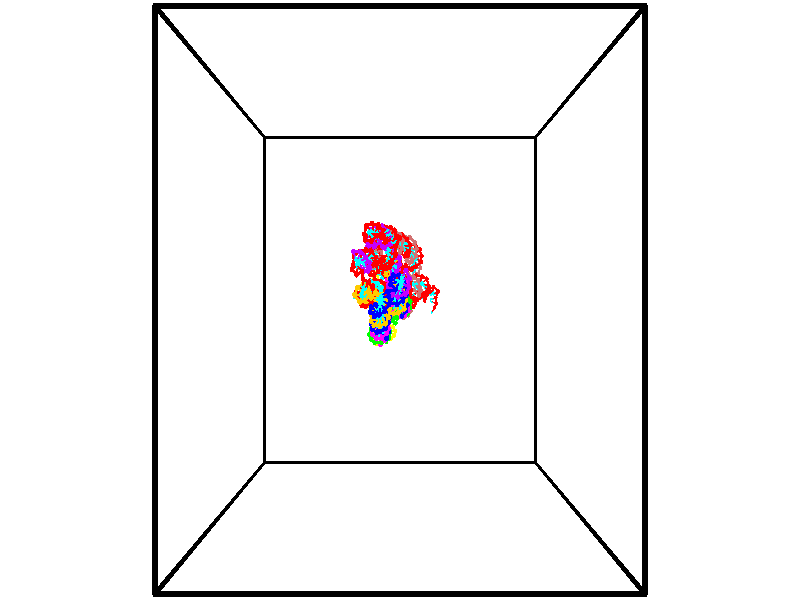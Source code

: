 // switches for output
#declare DRAW_BASES = 1; // possible values are 0, 1; only relevant for DNA ribbons
#declare DRAW_BASES_TYPE = 3; // possible values are 1, 2, 3; only relevant for DNA ribbons
#declare DRAW_FOG = 0; // set to 1 to enable fog

#include "colors.inc"

#include "transforms.inc"
background { rgb <1, 1, 1>}

#default {
   normal{
       ripples 0.25
       frequency 0.20
       turbulence 0.2
       lambda 5
   }
	finish {
		phong 0.1
		phong_size 40.
	}
}

// original window dimensions: 1024x640


// camera settings

camera {
	sky <-0, 1, 0>
	up <-0, 1, 0>
	right 1.6 * <1, 0, 0>
	location <18.5, 18.5, 82.5562>
	look_at <18.5, 18.5, 18.5>
	direction <0, 0, -64.0562>
	angle 67.0682
}


# declare cpy_camera_pos = <18.5, 18.5, 82.5562>;
# if (DRAW_FOG = 1)
fog {
	fog_type 2
	up vnormalize(cpy_camera_pos)
	color rgbt<1,1,1,0.3>
	distance 1e-5
	fog_alt 3e-3
	fog_offset 29.6
}
# end


// LIGHTS

# declare lum = 6;
global_settings {
	ambient_light rgb lum * <0.05, 0.05, 0.05>
	max_trace_level 15
}# declare cpy_direct_light_amount = 0.25;
light_source
{	1000 * <-1, -1, 1>,
	rgb lum * cpy_direct_light_amount
	parallel
}

light_source
{	1000 * <1, 1, -1>,
	rgb lum * cpy_direct_light_amount
	parallel
}

// strand 0

// nucleotide -1

// particle -1
sphere {
	<23.316713, 17.585226, -2.258321> 0.250000
	pigment { color rgbt <1,0,0,0> }
	no_shadow
}
cylinder {
	<23.145180, 17.293442, -2.471483>,  <23.042259, 17.118372, -2.599380>, 0.100000
	pigment { color rgbt <1,0,0,0> }
	no_shadow
}
cylinder {
	<23.145180, 17.293442, -2.471483>,  <23.316713, 17.585226, -2.258321>, 0.100000
	pigment { color rgbt <1,0,0,0> }
	no_shadow
}

// particle -1
sphere {
	<23.145180, 17.293442, -2.471483> 0.100000
	pigment { color rgbt <1,0,0,0> }
	no_shadow
}
sphere {
	0, 1
	scale<0.080000,0.200000,0.300000>
	matrix <-0.406505, 0.682619, -0.607277,
		0.806756, -0.043792, -0.589259,
		-0.428834, -0.729461, -0.532906,
		23.016529, 17.074604, -2.631354>
	pigment { color rgbt <0,1,1,0> }
	no_shadow
}
cylinder {
	<23.562643, 18.059982, -1.787436>,  <23.316713, 17.585226, -2.258321>, 0.130000
	pigment { color rgbt <1,0,0,0> }
	no_shadow
}

// nucleotide -1

// particle -1
sphere {
	<23.562643, 18.059982, -1.787436> 0.250000
	pigment { color rgbt <1,0,0,0> }
	no_shadow
}
cylinder {
	<23.188725, 18.199348, -1.815045>,  <22.964373, 18.282969, -1.831610>, 0.100000
	pigment { color rgbt <1,0,0,0> }
	no_shadow
}
cylinder {
	<23.188725, 18.199348, -1.815045>,  <23.562643, 18.059982, -1.787436>, 0.100000
	pigment { color rgbt <1,0,0,0> }
	no_shadow
}

// particle -1
sphere {
	<23.188725, 18.199348, -1.815045> 0.100000
	pigment { color rgbt <1,0,0,0> }
	no_shadow
}
sphere {
	0, 1
	scale<0.080000,0.200000,0.300000>
	matrix <0.261056, 0.805733, 0.531642,
		0.240845, 0.478958, -0.844152,
		-0.934796, 0.348415, -0.069022,
		22.908285, 18.303873, -1.835752>
	pigment { color rgbt <0,1,1,0> }
	no_shadow
}
cylinder {
	<23.506762, 18.770109, -1.937603>,  <23.562643, 18.059982, -1.787436>, 0.130000
	pigment { color rgbt <1,0,0,0> }
	no_shadow
}

// nucleotide -1

// particle -1
sphere {
	<23.506762, 18.770109, -1.937603> 0.250000
	pigment { color rgbt <1,0,0,0> }
	no_shadow
}
cylinder {
	<23.189934, 18.684837, -1.708803>,  <22.999838, 18.633675, -1.571523>, 0.100000
	pigment { color rgbt <1,0,0,0> }
	no_shadow
}
cylinder {
	<23.189934, 18.684837, -1.708803>,  <23.506762, 18.770109, -1.937603>, 0.100000
	pigment { color rgbt <1,0,0,0> }
	no_shadow
}

// particle -1
sphere {
	<23.189934, 18.684837, -1.708803> 0.100000
	pigment { color rgbt <1,0,0,0> }
	no_shadow
}
sphere {
	0, 1
	scale<0.080000,0.200000,0.300000>
	matrix <0.349597, 0.609735, 0.711341,
		-0.500410, 0.763399, -0.408425,
		-0.792068, -0.213178, 0.571999,
		22.952312, 18.620884, -1.537203>
	pigment { color rgbt <0,1,1,0> }
	no_shadow
}
cylinder {
	<23.761793, 19.393393, -1.477661>,  <23.506762, 18.770109, -1.937603>, 0.130000
	pigment { color rgbt <1,0,0,0> }
	no_shadow
}

// nucleotide -1

// particle -1
sphere {
	<23.761793, 19.393393, -1.477661> 0.250000
	pigment { color rgbt <1,0,0,0> }
	no_shadow
}
cylinder {
	<23.785526, 19.438549, -1.874395>,  <23.799767, 19.465643, -2.112435>, 0.100000
	pigment { color rgbt <1,0,0,0> }
	no_shadow
}
cylinder {
	<23.785526, 19.438549, -1.874395>,  <23.761793, 19.393393, -1.477661>, 0.100000
	pigment { color rgbt <1,0,0,0> }
	no_shadow
}

// particle -1
sphere {
	<23.785526, 19.438549, -1.874395> 0.100000
	pigment { color rgbt <1,0,0,0> }
	no_shadow
}
sphere {
	0, 1
	scale<0.080000,0.200000,0.300000>
	matrix <0.530997, 0.837784, 0.127124,
		0.845294, -0.534204, -0.010236,
		0.059335, 0.112892, -0.991834,
		23.803328, 19.472416, -2.171945>
	pigment { color rgbt <0,1,1,0> }
	no_shadow
}
cylinder {
	<23.799162, 19.477184, -0.791991>,  <23.761793, 19.393393, -1.477661>, 0.130000
	pigment { color rgbt <1,0,0,0> }
	no_shadow
}

// nucleotide -1

// particle -1
sphere {
	<23.799162, 19.477184, -0.791991> 0.250000
	pigment { color rgbt <1,0,0,0> }
	no_shadow
}
cylinder {
	<23.466194, 19.324001, -0.952202>,  <23.266413, 19.232092, -1.048328>, 0.100000
	pigment { color rgbt <1,0,0,0> }
	no_shadow
}
cylinder {
	<23.466194, 19.324001, -0.952202>,  <23.799162, 19.477184, -0.791991>, 0.100000
	pigment { color rgbt <1,0,0,0> }
	no_shadow
}

// particle -1
sphere {
	<23.466194, 19.324001, -0.952202> 0.100000
	pigment { color rgbt <1,0,0,0> }
	no_shadow
}
sphere {
	0, 1
	scale<0.080000,0.200000,0.300000>
	matrix <-0.489704, 0.170078, 0.855139,
		-0.259361, 0.907974, -0.329113,
		-0.832419, -0.382958, -0.400527,
		23.216469, 19.209114, -1.072360>
	pigment { color rgbt <0,1,1,0> }
	no_shadow
}
cylinder {
	<23.152592, 19.983189, -0.710626>,  <23.799162, 19.477184, -0.791991>, 0.130000
	pigment { color rgbt <1,0,0,0> }
	no_shadow
}

// nucleotide -1

// particle -1
sphere {
	<23.152592, 19.983189, -0.710626> 0.250000
	pigment { color rgbt <1,0,0,0> }
	no_shadow
}
cylinder {
	<23.057724, 19.594810, -0.697877>,  <23.000803, 19.361784, -0.690228>, 0.100000
	pigment { color rgbt <1,0,0,0> }
	no_shadow
}
cylinder {
	<23.057724, 19.594810, -0.697877>,  <23.152592, 19.983189, -0.710626>, 0.100000
	pigment { color rgbt <1,0,0,0> }
	no_shadow
}

// particle -1
sphere {
	<23.057724, 19.594810, -0.697877> 0.100000
	pigment { color rgbt <1,0,0,0> }
	no_shadow
}
sphere {
	0, 1
	scale<0.080000,0.200000,0.300000>
	matrix <-0.491304, 0.148185, 0.858290,
		-0.838075, 0.187901, -0.512174,
		-0.237170, -0.970945, 0.031873,
		22.986572, 19.303528, -0.688315>
	pigment { color rgbt <0,1,1,0> }
	no_shadow
}
cylinder {
	<22.391108, 19.790777, -0.549849>,  <23.152592, 19.983189, -0.710626>, 0.130000
	pigment { color rgbt <1,0,0,0> }
	no_shadow
}

// nucleotide -1

// particle -1
sphere {
	<22.391108, 19.790777, -0.549849> 0.250000
	pigment { color rgbt <1,0,0,0> }
	no_shadow
}
cylinder {
	<22.598400, 19.494350, -0.379081>,  <22.722775, 19.316494, -0.276620>, 0.100000
	pigment { color rgbt <1,0,0,0> }
	no_shadow
}
cylinder {
	<22.598400, 19.494350, -0.379081>,  <22.391108, 19.790777, -0.549849>, 0.100000
	pigment { color rgbt <1,0,0,0> }
	no_shadow
}

// particle -1
sphere {
	<22.598400, 19.494350, -0.379081> 0.100000
	pigment { color rgbt <1,0,0,0> }
	no_shadow
}
sphere {
	0, 1
	scale<0.080000,0.200000,0.300000>
	matrix <-0.527626, 0.115833, 0.841542,
		-0.673089, -0.661366, -0.330977,
		0.518230, -0.741065, 0.426920,
		22.753870, 19.272032, -0.251005>
	pigment { color rgbt <0,1,1,0> }
	no_shadow
}
cylinder {
	<21.986692, 19.356745, -0.163453>,  <22.391108, 19.790777, -0.549849>, 0.130000
	pigment { color rgbt <1,0,0,0> }
	no_shadow
}

// nucleotide -1

// particle -1
sphere {
	<21.986692, 19.356745, -0.163453> 0.250000
	pigment { color rgbt <1,0,0,0> }
	no_shadow
}
cylinder {
	<22.337059, 19.265129, 0.006400>,  <22.547279, 19.210159, 0.108312>, 0.100000
	pigment { color rgbt <1,0,0,0> }
	no_shadow
}
cylinder {
	<22.337059, 19.265129, 0.006400>,  <21.986692, 19.356745, -0.163453>, 0.100000
	pigment { color rgbt <1,0,0,0> }
	no_shadow
}

// particle -1
sphere {
	<22.337059, 19.265129, 0.006400> 0.100000
	pigment { color rgbt <1,0,0,0> }
	no_shadow
}
sphere {
	0, 1
	scale<0.080000,0.200000,0.300000>
	matrix <-0.471059, -0.215751, 0.855310,
		-0.104282, -0.949207, -0.296870,
		0.875916, -0.229036, 0.424634,
		22.599834, 19.196417, 0.133790>
	pigment { color rgbt <0,1,1,0> }
	no_shadow
}
cylinder {
	<22.106497, 19.101015, 0.459878>,  <21.986692, 19.356745, -0.163453>, 0.130000
	pigment { color rgbt <1,0,0,0> }
	no_shadow
}

// nucleotide -1

// particle -1
sphere {
	<22.106497, 19.101015, 0.459878> 0.250000
	pigment { color rgbt <1,0,0,0> }
	no_shadow
}
cylinder {
	<21.806404, 19.188007, 0.709632>,  <21.626348, 19.240204, 0.859484>, 0.100000
	pigment { color rgbt <1,0,0,0> }
	no_shadow
}
cylinder {
	<21.806404, 19.188007, 0.709632>,  <22.106497, 19.101015, 0.459878>, 0.100000
	pigment { color rgbt <1,0,0,0> }
	no_shadow
}

// particle -1
sphere {
	<21.806404, 19.188007, 0.709632> 0.100000
	pigment { color rgbt <1,0,0,0> }
	no_shadow
}
sphere {
	0, 1
	scale<0.080000,0.200000,0.300000>
	matrix <-0.543009, -0.741453, -0.394194,
		0.377222, -0.634783, 0.674355,
		-0.750230, 0.217482, 0.624385,
		21.581335, 19.253252, 0.896948>
	pigment { color rgbt <0,1,1,0> }
	no_shadow
}
cylinder {
	<21.838398, 18.426516, 0.474392>,  <22.106497, 19.101015, 0.459878>, 0.130000
	pigment { color rgbt <1,0,0,0> }
	no_shadow
}

// nucleotide -1

// particle -1
sphere {
	<21.838398, 18.426516, 0.474392> 0.250000
	pigment { color rgbt <1,0,0,0> }
	no_shadow
}
cylinder {
	<21.643143, 18.775288, 0.489665>,  <21.525990, 18.984550, 0.498829>, 0.100000
	pigment { color rgbt <1,0,0,0> }
	no_shadow
}
cylinder {
	<21.643143, 18.775288, 0.489665>,  <21.838398, 18.426516, 0.474392>, 0.100000
	pigment { color rgbt <1,0,0,0> }
	no_shadow
}

// particle -1
sphere {
	<21.643143, 18.775288, 0.489665> 0.100000
	pigment { color rgbt <1,0,0,0> }
	no_shadow
}
sphere {
	0, 1
	scale<0.080000,0.200000,0.300000>
	matrix <-0.573295, -0.353325, 0.739252,
		0.658067, 0.338969, 0.672345,
		-0.488140, 0.871930, 0.038183,
		21.496700, 19.036867, 0.501120>
	pigment { color rgbt <0,1,1,0> }
	no_shadow
}
cylinder {
	<21.953756, 18.735729, 1.126280>,  <21.838398, 18.426516, 0.474392>, 0.130000
	pigment { color rgbt <1,0,0,0> }
	no_shadow
}

// nucleotide -1

// particle -1
sphere {
	<21.953756, 18.735729, 1.126280> 0.250000
	pigment { color rgbt <1,0,0,0> }
	no_shadow
}
cylinder {
	<21.601189, 18.766953, 0.939945>,  <21.389648, 18.785686, 0.828144>, 0.100000
	pigment { color rgbt <1,0,0,0> }
	no_shadow
}
cylinder {
	<21.601189, 18.766953, 0.939945>,  <21.953756, 18.735729, 1.126280>, 0.100000
	pigment { color rgbt <1,0,0,0> }
	no_shadow
}

// particle -1
sphere {
	<21.601189, 18.766953, 0.939945> 0.100000
	pigment { color rgbt <1,0,0,0> }
	no_shadow
}
sphere {
	0, 1
	scale<0.080000,0.200000,0.300000>
	matrix <-0.471883, -0.188541, 0.861266,
		-0.020602, 0.978958, 0.203018,
		-0.881420, 0.078057, -0.465838,
		21.336763, 18.790369, 0.800193>
	pigment { color rgbt <0,1,1,0> }
	no_shadow
}
cylinder {
	<21.467413, 19.111610, 1.551540>,  <21.953756, 18.735729, 1.126280>, 0.130000
	pigment { color rgbt <1,0,0,0> }
	no_shadow
}

// nucleotide -1

// particle -1
sphere {
	<21.467413, 19.111610, 1.551540> 0.250000
	pigment { color rgbt <1,0,0,0> }
	no_shadow
}
cylinder {
	<21.246212, 18.884686, 1.307460>,  <21.113491, 18.748531, 1.161012>, 0.100000
	pigment { color rgbt <1,0,0,0> }
	no_shadow
}
cylinder {
	<21.246212, 18.884686, 1.307460>,  <21.467413, 19.111610, 1.551540>, 0.100000
	pigment { color rgbt <1,0,0,0> }
	no_shadow
}

// particle -1
sphere {
	<21.246212, 18.884686, 1.307460> 0.100000
	pigment { color rgbt <1,0,0,0> }
	no_shadow
}
sphere {
	0, 1
	scale<0.080000,0.200000,0.300000>
	matrix <-0.660289, -0.148255, 0.736233,
		-0.508139, 0.810048, -0.292604,
		-0.553004, -0.567312, -0.610200,
		21.080311, 18.714493, 1.124400>
	pigment { color rgbt <0,1,1,0> }
	no_shadow
}
cylinder {
	<20.787409, 19.357384, 1.514768>,  <21.467413, 19.111610, 1.551540>, 0.130000
	pigment { color rgbt <1,0,0,0> }
	no_shadow
}

// nucleotide -1

// particle -1
sphere {
	<20.787409, 19.357384, 1.514768> 0.250000
	pigment { color rgbt <1,0,0,0> }
	no_shadow
}
cylinder {
	<20.857700, 18.964050, 1.496110>,  <20.899876, 18.728050, 1.484915>, 0.100000
	pigment { color rgbt <1,0,0,0> }
	no_shadow
}
cylinder {
	<20.857700, 18.964050, 1.496110>,  <20.787409, 19.357384, 1.514768>, 0.100000
	pigment { color rgbt <1,0,0,0> }
	no_shadow
}

// particle -1
sphere {
	<20.857700, 18.964050, 1.496110> 0.100000
	pigment { color rgbt <1,0,0,0> }
	no_shadow
}
sphere {
	0, 1
	scale<0.080000,0.200000,0.300000>
	matrix <-0.715699, -0.160148, 0.679799,
		-0.675940, -0.086075, -0.731913,
		0.175728, -0.983333, -0.046647,
		20.910419, 18.669050, 1.482116>
	pigment { color rgbt <0,1,1,0> }
	no_shadow
}
cylinder {
	<20.172174, 18.921940, 1.168782>,  <20.787409, 19.357384, 1.514768>, 0.130000
	pigment { color rgbt <1,0,0,0> }
	no_shadow
}

// nucleotide -1

// particle -1
sphere {
	<20.172174, 18.921940, 1.168782> 0.250000
	pigment { color rgbt <1,0,0,0> }
	no_shadow
}
cylinder {
	<20.387283, 18.724796, 1.442393>,  <20.516350, 18.606510, 1.606559>, 0.100000
	pigment { color rgbt <1,0,0,0> }
	no_shadow
}
cylinder {
	<20.387283, 18.724796, 1.442393>,  <20.172174, 18.921940, 1.168782>, 0.100000
	pigment { color rgbt <1,0,0,0> }
	no_shadow
}

// particle -1
sphere {
	<20.387283, 18.724796, 1.442393> 0.100000
	pigment { color rgbt <1,0,0,0> }
	no_shadow
}
sphere {
	0, 1
	scale<0.080000,0.200000,0.300000>
	matrix <-0.838614, -0.229219, 0.494151,
		-0.086755, -0.839375, -0.536585,
		0.537773, -0.492857, 0.684026,
		20.548615, 18.576939, 1.647601>
	pigment { color rgbt <0,1,1,0> }
	no_shadow
}
cylinder {
	<19.738113, 18.327845, 1.355734>,  <20.172174, 18.921940, 1.168782>, 0.130000
	pigment { color rgbt <1,0,0,0> }
	no_shadow
}

// nucleotide -1

// particle -1
sphere {
	<19.738113, 18.327845, 1.355734> 0.250000
	pigment { color rgbt <1,0,0,0> }
	no_shadow
}
cylinder {
	<20.027725, 18.363266, 1.629358>,  <20.201492, 18.384518, 1.793533>, 0.100000
	pigment { color rgbt <1,0,0,0> }
	no_shadow
}
cylinder {
	<20.027725, 18.363266, 1.629358>,  <19.738113, 18.327845, 1.355734>, 0.100000
	pigment { color rgbt <1,0,0,0> }
	no_shadow
}

// particle -1
sphere {
	<20.027725, 18.363266, 1.629358> 0.100000
	pigment { color rgbt <1,0,0,0> }
	no_shadow
}
sphere {
	0, 1
	scale<0.080000,0.200000,0.300000>
	matrix <-0.606655, -0.390200, 0.692613,
		0.328253, -0.916462, -0.228796,
		0.724030, 0.088552, 0.684061,
		20.244934, 18.389832, 1.834576>
	pigment { color rgbt <0,1,1,0> }
	no_shadow
}
cylinder {
	<19.865623, 17.764240, 1.854777>,  <19.738113, 18.327845, 1.355734>, 0.130000
	pigment { color rgbt <1,0,0,0> }
	no_shadow
}

// nucleotide -1

// particle -1
sphere {
	<19.865623, 17.764240, 1.854777> 0.250000
	pigment { color rgbt <1,0,0,0> }
	no_shadow
}
cylinder {
	<19.998718, 18.096706, 2.032967>,  <20.078575, 18.296186, 2.139880>, 0.100000
	pigment { color rgbt <1,0,0,0> }
	no_shadow
}
cylinder {
	<19.998718, 18.096706, 2.032967>,  <19.865623, 17.764240, 1.854777>, 0.100000
	pigment { color rgbt <1,0,0,0> }
	no_shadow
}

// particle -1
sphere {
	<19.998718, 18.096706, 2.032967> 0.100000
	pigment { color rgbt <1,0,0,0> }
	no_shadow
}
sphere {
	0, 1
	scale<0.080000,0.200000,0.300000>
	matrix <-0.339538, -0.335115, 0.878870,
		0.879773, -0.443688, 0.170708,
		0.332737, 0.831167, 0.445474,
		20.098539, 18.346056, 2.166609>
	pigment { color rgbt <0,1,1,0> }
	no_shadow
}
cylinder {
	<20.313892, 17.742767, 2.571949>,  <19.865623, 17.764240, 1.854777>, 0.130000
	pigment { color rgbt <1,0,0,0> }
	no_shadow
}

// nucleotide -1

// particle -1
sphere {
	<20.313892, 17.742767, 2.571949> 0.250000
	pigment { color rgbt <1,0,0,0> }
	no_shadow
}
cylinder {
	<20.131077, 18.098385, 2.561229>,  <20.021387, 18.311754, 2.554797>, 0.100000
	pigment { color rgbt <1,0,0,0> }
	no_shadow
}
cylinder {
	<20.131077, 18.098385, 2.561229>,  <20.313892, 17.742767, 2.571949>, 0.100000
	pigment { color rgbt <1,0,0,0> }
	no_shadow
}

// particle -1
sphere {
	<20.131077, 18.098385, 2.561229> 0.100000
	pigment { color rgbt <1,0,0,0> }
	no_shadow
}
sphere {
	0, 1
	scale<0.080000,0.200000,0.300000>
	matrix <-0.262044, -0.105797, 0.959239,
		0.849968, 0.445434, 0.281322,
		-0.457041, 0.889042, -0.026800,
		19.993965, 18.365097, 2.553189>
	pigment { color rgbt <0,1,1,0> }
	no_shadow
}
cylinder {
	<20.548817, 18.126072, 3.106746>,  <20.313892, 17.742767, 2.571949>, 0.130000
	pigment { color rgbt <1,0,0,0> }
	no_shadow
}

// nucleotide -1

// particle -1
sphere {
	<20.548817, 18.126072, 3.106746> 0.250000
	pigment { color rgbt <1,0,0,0> }
	no_shadow
}
cylinder {
	<20.216671, 18.327709, 3.011766>,  <20.017384, 18.448692, 2.954779>, 0.100000
	pigment { color rgbt <1,0,0,0> }
	no_shadow
}
cylinder {
	<20.216671, 18.327709, 3.011766>,  <20.548817, 18.126072, 3.106746>, 0.100000
	pigment { color rgbt <1,0,0,0> }
	no_shadow
}

// particle -1
sphere {
	<20.216671, 18.327709, 3.011766> 0.100000
	pigment { color rgbt <1,0,0,0> }
	no_shadow
}
sphere {
	0, 1
	scale<0.080000,0.200000,0.300000>
	matrix <-0.331903, -0.105156, 0.937434,
		0.447585, 0.857224, 0.254628,
		-0.830366, 0.504093, -0.237449,
		19.967562, 18.478937, 2.940532>
	pigment { color rgbt <0,1,1,0> }
	no_shadow
}
cylinder {
	<20.445917, 18.684155, 3.631370>,  <20.548817, 18.126072, 3.106746>, 0.130000
	pigment { color rgbt <1,0,0,0> }
	no_shadow
}

// nucleotide -1

// particle -1
sphere {
	<20.445917, 18.684155, 3.631370> 0.250000
	pigment { color rgbt <1,0,0,0> }
	no_shadow
}
cylinder {
	<20.101807, 18.543278, 3.483917>,  <19.895340, 18.458752, 3.395446>, 0.100000
	pigment { color rgbt <1,0,0,0> }
	no_shadow
}
cylinder {
	<20.101807, 18.543278, 3.483917>,  <20.445917, 18.684155, 3.631370>, 0.100000
	pigment { color rgbt <1,0,0,0> }
	no_shadow
}

// particle -1
sphere {
	<20.101807, 18.543278, 3.483917> 0.100000
	pigment { color rgbt <1,0,0,0> }
	no_shadow
}
sphere {
	0, 1
	scale<0.080000,0.200000,0.300000>
	matrix <-0.279756, -0.278373, 0.918828,
		-0.426222, 0.893571, 0.140949,
		-0.860274, -0.352193, -0.368631,
		19.843725, 18.437620, 3.373328>
	pigment { color rgbt <0,1,1,0> }
	no_shadow
}
cylinder {
	<19.770948, 19.021763, 3.861004>,  <20.445917, 18.684155, 3.631370>, 0.130000
	pigment { color rgbt <1,0,0,0> }
	no_shadow
}

// nucleotide -1

// particle -1
sphere {
	<19.770948, 19.021763, 3.861004> 0.250000
	pigment { color rgbt <1,0,0,0> }
	no_shadow
}
cylinder {
	<19.712265, 18.636791, 3.769608>,  <19.677055, 18.405807, 3.714770>, 0.100000
	pigment { color rgbt <1,0,0,0> }
	no_shadow
}
cylinder {
	<19.712265, 18.636791, 3.769608>,  <19.770948, 19.021763, 3.861004>, 0.100000
	pigment { color rgbt <1,0,0,0> }
	no_shadow
}

// particle -1
sphere {
	<19.712265, 18.636791, 3.769608> 0.100000
	pigment { color rgbt <1,0,0,0> }
	no_shadow
}
sphere {
	0, 1
	scale<0.080000,0.200000,0.300000>
	matrix <-0.101816, -0.215071, 0.971276,
		-0.983926, 0.165758, -0.066438,
		-0.146708, -0.962429, -0.228491,
		19.668253, 18.348063, 3.701061>
	pigment { color rgbt <0,1,1,0> }
	no_shadow
}
cylinder {
	<19.839479, 19.150204, 4.580427>,  <19.770948, 19.021763, 3.861004>, 0.130000
	pigment { color rgbt <1,0,0,0> }
	no_shadow
}

// nucleotide -1

// particle -1
sphere {
	<19.839479, 19.150204, 4.580427> 0.250000
	pigment { color rgbt <1,0,0,0> }
	no_shadow
}
cylinder {
	<19.973652, 19.041492, 4.941231>,  <20.054155, 18.976265, 5.157713>, 0.100000
	pigment { color rgbt <1,0,0,0> }
	no_shadow
}
cylinder {
	<19.973652, 19.041492, 4.941231>,  <19.839479, 19.150204, 4.580427>, 0.100000
	pigment { color rgbt <1,0,0,0> }
	no_shadow
}

// particle -1
sphere {
	<19.973652, 19.041492, 4.941231> 0.100000
	pigment { color rgbt <1,0,0,0> }
	no_shadow
}
sphere {
	0, 1
	scale<0.080000,0.200000,0.300000>
	matrix <-0.642908, -0.765899, 0.008311,
		0.688589, -0.582696, -0.431637,
		0.335433, -0.271780, 0.902009,
		20.074282, 18.959959, 5.211833>
	pigment { color rgbt <0,1,1,0> }
	no_shadow
}
cylinder {
	<20.078033, 18.518034, 4.450349>,  <19.839479, 19.150204, 4.580427>, 0.130000
	pigment { color rgbt <1,0,0,0> }
	no_shadow
}

// nucleotide -1

// particle -1
sphere {
	<20.078033, 18.518034, 4.450349> 0.250000
	pigment { color rgbt <1,0,0,0> }
	no_shadow
}
cylinder {
	<19.899868, 18.595459, 4.800009>,  <19.792969, 18.641914, 5.009805>, 0.100000
	pigment { color rgbt <1,0,0,0> }
	no_shadow
}
cylinder {
	<19.899868, 18.595459, 4.800009>,  <20.078033, 18.518034, 4.450349>, 0.100000
	pigment { color rgbt <1,0,0,0> }
	no_shadow
}

// particle -1
sphere {
	<19.899868, 18.595459, 4.800009> 0.100000
	pigment { color rgbt <1,0,0,0> }
	no_shadow
}
sphere {
	0, 1
	scale<0.080000,0.200000,0.300000>
	matrix <-0.721436, -0.655800, -0.222387,
		0.530222, -0.729698, 0.431747,
		-0.445415, 0.193563, 0.874150,
		19.766243, 18.653528, 5.062254>
	pigment { color rgbt <0,1,1,0> }
	no_shadow
}
cylinder {
	<20.077627, 17.877462, 4.807774>,  <20.078033, 18.518034, 4.450349>, 0.130000
	pigment { color rgbt <1,0,0,0> }
	no_shadow
}

// nucleotide -1

// particle -1
sphere {
	<20.077627, 17.877462, 4.807774> 0.250000
	pigment { color rgbt <1,0,0,0> }
	no_shadow
}
cylinder {
	<19.774803, 18.127773, 4.882888>,  <19.593109, 18.277960, 4.927957>, 0.100000
	pigment { color rgbt <1,0,0,0> }
	no_shadow
}
cylinder {
	<19.774803, 18.127773, 4.882888>,  <20.077627, 17.877462, 4.807774>, 0.100000
	pigment { color rgbt <1,0,0,0> }
	no_shadow
}

// particle -1
sphere {
	<19.774803, 18.127773, 4.882888> 0.100000
	pigment { color rgbt <1,0,0,0> }
	no_shadow
}
sphere {
	0, 1
	scale<0.080000,0.200000,0.300000>
	matrix <-0.644627, -0.668644, -0.370635,
		-0.106373, -0.401645, 0.909597,
		-0.757061, 0.625776, 0.187785,
		19.547686, 18.315506, 4.939224>
	pigment { color rgbt <0,1,1,0> }
	no_shadow
}
cylinder {
	<19.555983, 17.459536, 4.780179>,  <20.077627, 17.877462, 4.807774>, 0.130000
	pigment { color rgbt <1,0,0,0> }
	no_shadow
}

// nucleotide -1

// particle -1
sphere {
	<19.555983, 17.459536, 4.780179> 0.250000
	pigment { color rgbt <1,0,0,0> }
	no_shadow
}
cylinder {
	<19.369350, 17.812550, 4.756738>,  <19.257372, 18.024359, 4.742673>, 0.100000
	pigment { color rgbt <1,0,0,0> }
	no_shadow
}
cylinder {
	<19.369350, 17.812550, 4.756738>,  <19.555983, 17.459536, 4.780179>, 0.100000
	pigment { color rgbt <1,0,0,0> }
	no_shadow
}

// particle -1
sphere {
	<19.369350, 17.812550, 4.756738> 0.100000
	pigment { color rgbt <1,0,0,0> }
	no_shadow
}
sphere {
	0, 1
	scale<0.080000,0.200000,0.300000>
	matrix <-0.794699, -0.447382, -0.410247,
		-0.388275, -0.144843, 0.910090,
		-0.466579, 0.882536, -0.058600,
		19.229378, 18.077311, 4.739157>
	pigment { color rgbt <0,1,1,0> }
	no_shadow
}
cylinder {
	<18.889978, 17.612251, 5.229091>,  <19.555983, 17.459536, 4.780179>, 0.130000
	pigment { color rgbt <1,0,0,0> }
	no_shadow
}

// nucleotide -1

// particle -1
sphere {
	<18.889978, 17.612251, 5.229091> 0.250000
	pigment { color rgbt <1,0,0,0> }
	no_shadow
}
cylinder {
	<18.876732, 17.803421, 4.877981>,  <18.868784, 17.918123, 4.667315>, 0.100000
	pigment { color rgbt <1,0,0,0> }
	no_shadow
}
cylinder {
	<18.876732, 17.803421, 4.877981>,  <18.889978, 17.612251, 5.229091>, 0.100000
	pigment { color rgbt <1,0,0,0> }
	no_shadow
}

// particle -1
sphere {
	<18.876732, 17.803421, 4.877981> 0.100000
	pigment { color rgbt <1,0,0,0> }
	no_shadow
}
sphere {
	0, 1
	scale<0.080000,0.200000,0.300000>
	matrix <-0.860792, -0.459932, -0.217943,
		-0.507878, 0.748365, 0.426625,
		-0.033118, 0.477924, -0.877777,
		18.866796, 17.946798, 4.614648>
	pigment { color rgbt <0,1,1,0> }
	no_shadow
}
cylinder {
	<18.519899, 18.248104, 5.455449>,  <18.889978, 17.612251, 5.229091>, 0.130000
	pigment { color rgbt <1,0,0,0> }
	no_shadow
}

// nucleotide -1

// particle -1
sphere {
	<18.519899, 18.248104, 5.455449> 0.250000
	pigment { color rgbt <1,0,0,0> }
	no_shadow
}
cylinder {
	<18.622334, 18.048840, 5.786811>,  <18.683794, 17.929281, 5.985628>, 0.100000
	pigment { color rgbt <1,0,0,0> }
	no_shadow
}
cylinder {
	<18.622334, 18.048840, 5.786811>,  <18.519899, 18.248104, 5.455449>, 0.100000
	pigment { color rgbt <1,0,0,0> }
	no_shadow
}

// particle -1
sphere {
	<18.622334, 18.048840, 5.786811> 0.100000
	pigment { color rgbt <1,0,0,0> }
	no_shadow
}
sphere {
	0, 1
	scale<0.080000,0.200000,0.300000>
	matrix <0.889312, 0.457301, 0.000085,
		-0.378873, 0.736689, 0.560130,
		0.256085, -0.498162, 0.828405,
		18.699160, 17.899391, 6.035332>
	pigment { color rgbt <0,1,1,0> }
	no_shadow
}
cylinder {
	<18.783495, 18.547510, 5.860381>,  <18.519899, 18.248104, 5.455449>, 0.130000
	pigment { color rgbt <1,0,0,0> }
	no_shadow
}

// nucleotide -1

// particle -1
sphere {
	<18.783495, 18.547510, 5.860381> 0.250000
	pigment { color rgbt <1,0,0,0> }
	no_shadow
}
cylinder {
	<18.946831, 18.250957, 6.073403>,  <19.044832, 18.073027, 6.201217>, 0.100000
	pigment { color rgbt <1,0,0,0> }
	no_shadow
}
cylinder {
	<18.946831, 18.250957, 6.073403>,  <18.783495, 18.547510, 5.860381>, 0.100000
	pigment { color rgbt <1,0,0,0> }
	no_shadow
}

// particle -1
sphere {
	<18.946831, 18.250957, 6.073403> 0.100000
	pigment { color rgbt <1,0,0,0> }
	no_shadow
}
sphere {
	0, 1
	scale<0.080000,0.200000,0.300000>
	matrix <0.807337, 0.565576, 0.168321,
		-0.425990, 0.361219, 0.829489,
		0.408338, -0.741380, 0.532555,
		19.069332, 18.028543, 6.233170>
	pigment { color rgbt <0,1,1,0> }
	no_shadow
}
cylinder {
	<18.794264, 18.699146, 6.652014>,  <18.783495, 18.547510, 5.860381>, 0.130000
	pigment { color rgbt <1,0,0,0> }
	no_shadow
}

// nucleotide -1

// particle -1
sphere {
	<18.794264, 18.699146, 6.652014> 0.250000
	pigment { color rgbt <1,0,0,0> }
	no_shadow
}
cylinder {
	<19.090736, 18.490444, 6.483054>,  <19.268620, 18.365223, 6.381679>, 0.100000
	pigment { color rgbt <1,0,0,0> }
	no_shadow
}
cylinder {
	<19.090736, 18.490444, 6.483054>,  <18.794264, 18.699146, 6.652014>, 0.100000
	pigment { color rgbt <1,0,0,0> }
	no_shadow
}

// particle -1
sphere {
	<19.090736, 18.490444, 6.483054> 0.100000
	pigment { color rgbt <1,0,0,0> }
	no_shadow
}
sphere {
	0, 1
	scale<0.080000,0.200000,0.300000>
	matrix <0.642406, 0.733897, 0.220701,
		0.194845, -0.434931, 0.879130,
		0.741181, -0.521756, -0.422399,
		19.313091, 18.333918, 6.356335>
	pigment { color rgbt <0,1,1,0> }
	no_shadow
}
cylinder {
	<19.325821, 18.829683, 7.146036>,  <18.794264, 18.699146, 6.652014>, 0.130000
	pigment { color rgbt <1,0,0,0> }
	no_shadow
}

// nucleotide -1

// particle -1
sphere {
	<19.325821, 18.829683, 7.146036> 0.250000
	pigment { color rgbt <1,0,0,0> }
	no_shadow
}
cylinder {
	<19.463936, 18.707638, 6.791030>,  <19.546804, 18.634411, 6.578026>, 0.100000
	pigment { color rgbt <1,0,0,0> }
	no_shadow
}
cylinder {
	<19.463936, 18.707638, 6.791030>,  <19.325821, 18.829683, 7.146036>, 0.100000
	pigment { color rgbt <1,0,0,0> }
	no_shadow
}

// particle -1
sphere {
	<19.463936, 18.707638, 6.791030> 0.100000
	pigment { color rgbt <1,0,0,0> }
	no_shadow
}
sphere {
	0, 1
	scale<0.080000,0.200000,0.300000>
	matrix <0.675938, 0.736895, 0.009643,
		0.651063, -0.603234, 0.460679,
		0.345289, -0.305113, -0.887514,
		19.567522, 18.616104, 6.524776>
	pigment { color rgbt <0,1,1,0> }
	no_shadow
}
cylinder {
	<20.084747, 18.709766, 7.049843>,  <19.325821, 18.829683, 7.146036>, 0.130000
	pigment { color rgbt <1,0,0,0> }
	no_shadow
}

// nucleotide -1

// particle -1
sphere {
	<20.084747, 18.709766, 7.049843> 0.250000
	pigment { color rgbt <1,0,0,0> }
	no_shadow
}
cylinder {
	<19.996143, 18.790184, 6.668159>,  <19.942982, 18.838434, 6.439149>, 0.100000
	pigment { color rgbt <1,0,0,0> }
	no_shadow
}
cylinder {
	<19.996143, 18.790184, 6.668159>,  <20.084747, 18.709766, 7.049843>, 0.100000
	pigment { color rgbt <1,0,0,0> }
	no_shadow
}

// particle -1
sphere {
	<19.996143, 18.790184, 6.668159> 0.100000
	pigment { color rgbt <1,0,0,0> }
	no_shadow
}
sphere {
	0, 1
	scale<0.080000,0.200000,0.300000>
	matrix <0.850293, 0.518891, -0.088058,
		0.477427, -0.830862, -0.285887,
		-0.221508, 0.201046, -0.954209,
		19.929691, 18.850498, 6.381897>
	pigment { color rgbt <0,1,1,0> }
	no_shadow
}
cylinder {
	<20.672318, 18.522076, 6.692425>,  <20.084747, 18.709766, 7.049843>, 0.130000
	pigment { color rgbt <1,0,0,0> }
	no_shadow
}

// nucleotide -1

// particle -1
sphere {
	<20.672318, 18.522076, 6.692425> 0.250000
	pigment { color rgbt <1,0,0,0> }
	no_shadow
}
cylinder {
	<20.454582, 18.796558, 6.499422>,  <20.323940, 18.961248, 6.383620>, 0.100000
	pigment { color rgbt <1,0,0,0> }
	no_shadow
}
cylinder {
	<20.454582, 18.796558, 6.499422>,  <20.672318, 18.522076, 6.692425>, 0.100000
	pigment { color rgbt <1,0,0,0> }
	no_shadow
}

// particle -1
sphere {
	<20.454582, 18.796558, 6.499422> 0.100000
	pigment { color rgbt <1,0,0,0> }
	no_shadow
}
sphere {
	0, 1
	scale<0.080000,0.200000,0.300000>
	matrix <0.804850, 0.589357, -0.069821,
		0.236458, -0.426353, -0.873104,
		-0.544339, 0.686208, -0.482508,
		20.291281, 19.002420, 6.354670>
	pigment { color rgbt <0,1,1,0> }
	no_shadow
}
cylinder {
	<21.058319, 18.764154, 6.074543>,  <20.672318, 18.522076, 6.692425>, 0.130000
	pigment { color rgbt <1,0,0,0> }
	no_shadow
}

// nucleotide -1

// particle -1
sphere {
	<21.058319, 18.764154, 6.074543> 0.250000
	pigment { color rgbt <1,0,0,0> }
	no_shadow
}
cylinder {
	<20.814266, 19.039917, 6.230725>,  <20.667833, 19.205374, 6.324434>, 0.100000
	pigment { color rgbt <1,0,0,0> }
	no_shadow
}
cylinder {
	<20.814266, 19.039917, 6.230725>,  <21.058319, 18.764154, 6.074543>, 0.100000
	pigment { color rgbt <1,0,0,0> }
	no_shadow
}

// particle -1
sphere {
	<20.814266, 19.039917, 6.230725> 0.100000
	pigment { color rgbt <1,0,0,0> }
	no_shadow
}
sphere {
	0, 1
	scale<0.080000,0.200000,0.300000>
	matrix <0.790467, 0.563155, 0.240869,
		-0.053830, 0.455604, -0.888554,
		-0.610135, 0.689406, 0.390455,
		20.631226, 19.246738, 6.347862>
	pigment { color rgbt <0,1,1,0> }
	no_shadow
}
cylinder {
	<21.269070, 19.339373, 5.781108>,  <21.058319, 18.764154, 6.074543>, 0.130000
	pigment { color rgbt <1,0,0,0> }
	no_shadow
}

// nucleotide -1

// particle -1
sphere {
	<21.269070, 19.339373, 5.781108> 0.250000
	pigment { color rgbt <1,0,0,0> }
	no_shadow
}
cylinder {
	<21.139126, 19.359745, 6.158864>,  <21.061159, 19.371967, 6.385518>, 0.100000
	pigment { color rgbt <1,0,0,0> }
	no_shadow
}
cylinder {
	<21.139126, 19.359745, 6.158864>,  <21.269070, 19.339373, 5.781108>, 0.100000
	pigment { color rgbt <1,0,0,0> }
	no_shadow
}

// particle -1
sphere {
	<21.139126, 19.359745, 6.158864> 0.100000
	pigment { color rgbt <1,0,0,0> }
	no_shadow
}
sphere {
	0, 1
	scale<0.080000,0.200000,0.300000>
	matrix <0.732670, 0.644979, 0.217247,
		-0.598048, 0.762501, -0.246841,
		-0.324858, 0.050929, 0.944390,
		21.041668, 19.375025, 6.442181>
	pigment { color rgbt <0,1,1,0> }
	no_shadow
}
cylinder {
	<21.911161, 19.104321, 6.072692>,  <21.269070, 19.339373, 5.781108>, 0.130000
	pigment { color rgbt <1,0,0,0> }
	no_shadow
}

// nucleotide -1

// particle -1
sphere {
	<21.911161, 19.104321, 6.072692> 0.250000
	pigment { color rgbt <1,0,0,0> }
	no_shadow
}
cylinder {
	<21.838573, 19.497635, 6.066845>,  <21.795021, 19.733624, 6.063336>, 0.100000
	pigment { color rgbt <1,0,0,0> }
	no_shadow
}
cylinder {
	<21.838573, 19.497635, 6.066845>,  <21.911161, 19.104321, 6.072692>, 0.100000
	pigment { color rgbt <1,0,0,0> }
	no_shadow
}

// particle -1
sphere {
	<21.838573, 19.497635, 6.066845> 0.100000
	pigment { color rgbt <1,0,0,0> }
	no_shadow
}
sphere {
	0, 1
	scale<0.080000,0.200000,0.300000>
	matrix <-0.184288, -0.019401, 0.982681,
		0.965975, 0.181019, 0.184729,
		-0.181468, 0.983288, -0.014618,
		21.784134, 19.792622, 6.062459>
	pigment { color rgbt <0,1,1,0> }
	no_shadow
}
cylinder {
	<22.278223, 19.374414, 6.618224>,  <21.911161, 19.104321, 6.072692>, 0.130000
	pigment { color rgbt <1,0,0,0> }
	no_shadow
}

// nucleotide -1

// particle -1
sphere {
	<22.278223, 19.374414, 6.618224> 0.250000
	pigment { color rgbt <1,0,0,0> }
	no_shadow
}
cylinder {
	<21.967010, 19.606850, 6.522720>,  <21.780283, 19.746311, 6.465418>, 0.100000
	pigment { color rgbt <1,0,0,0> }
	no_shadow
}
cylinder {
	<21.967010, 19.606850, 6.522720>,  <22.278223, 19.374414, 6.618224>, 0.100000
	pigment { color rgbt <1,0,0,0> }
	no_shadow
}

// particle -1
sphere {
	<21.967010, 19.606850, 6.522720> 0.100000
	pigment { color rgbt <1,0,0,0> }
	no_shadow
}
sphere {
	0, 1
	scale<0.080000,0.200000,0.300000>
	matrix <-0.308768, -0.022723, 0.950866,
		0.547110, 0.813525, 0.197100,
		-0.778032, 0.581086, -0.238758,
		21.733601, 19.781176, 6.451093>
	pigment { color rgbt <0,1,1,0> }
	no_shadow
}
cylinder {
	<22.023970, 19.345684, 7.260527>,  <22.278223, 19.374414, 6.618224>, 0.130000
	pigment { color rgbt <1,0,0,0> }
	no_shadow
}

// nucleotide -1

// particle -1
sphere {
	<22.023970, 19.345684, 7.260527> 0.250000
	pigment { color rgbt <1,0,0,0> }
	no_shadow
}
cylinder {
	<21.825401, 19.626171, 7.055840>,  <21.706261, 19.794464, 6.933027>, 0.100000
	pigment { color rgbt <1,0,0,0> }
	no_shadow
}
cylinder {
	<21.825401, 19.626171, 7.055840>,  <22.023970, 19.345684, 7.260527>, 0.100000
	pigment { color rgbt <1,0,0,0> }
	no_shadow
}

// particle -1
sphere {
	<21.825401, 19.626171, 7.055840> 0.100000
	pigment { color rgbt <1,0,0,0> }
	no_shadow
}
sphere {
	0, 1
	scale<0.080000,0.200000,0.300000>
	matrix <-0.433220, 0.310705, 0.846040,
		0.752253, 0.641680, 0.149542,
		-0.496423, 0.701220, -0.511717,
		21.676474, 19.836536, 6.902324>
	pigment { color rgbt <0,1,1,0> }
	no_shadow
}
cylinder {
	<22.075169, 19.969820, 7.620924>,  <22.023970, 19.345684, 7.260527>, 0.130000
	pigment { color rgbt <1,0,0,0> }
	no_shadow
}

// nucleotide -1

// particle -1
sphere {
	<22.075169, 19.969820, 7.620924> 0.250000
	pigment { color rgbt <1,0,0,0> }
	no_shadow
}
cylinder {
	<21.742573, 20.028481, 7.406591>,  <21.543015, 20.063677, 7.277992>, 0.100000
	pigment { color rgbt <1,0,0,0> }
	no_shadow
}
cylinder {
	<21.742573, 20.028481, 7.406591>,  <22.075169, 19.969820, 7.620924>, 0.100000
	pigment { color rgbt <1,0,0,0> }
	no_shadow
}

// particle -1
sphere {
	<21.742573, 20.028481, 7.406591> 0.100000
	pigment { color rgbt <1,0,0,0> }
	no_shadow
}
sphere {
	0, 1
	scale<0.080000,0.200000,0.300000>
	matrix <-0.443389, 0.405935, 0.799139,
		0.334706, 0.902059, -0.272509,
		-0.831491, 0.146649, -0.535832,
		21.493126, 20.072475, 7.245842>
	pigment { color rgbt <0,1,1,0> }
	no_shadow
}
cylinder {
	<21.799477, 20.693626, 7.799281>,  <22.075169, 19.969820, 7.620924>, 0.130000
	pigment { color rgbt <1,0,0,0> }
	no_shadow
}

// nucleotide -1

// particle -1
sphere {
	<21.799477, 20.693626, 7.799281> 0.250000
	pigment { color rgbt <1,0,0,0> }
	no_shadow
}
cylinder {
	<21.510204, 20.457920, 7.655187>,  <21.336641, 20.316496, 7.568730>, 0.100000
	pigment { color rgbt <1,0,0,0> }
	no_shadow
}
cylinder {
	<21.510204, 20.457920, 7.655187>,  <21.799477, 20.693626, 7.799281>, 0.100000
	pigment { color rgbt <1,0,0,0> }
	no_shadow
}

// particle -1
sphere {
	<21.510204, 20.457920, 7.655187> 0.100000
	pigment { color rgbt <1,0,0,0> }
	no_shadow
}
sphere {
	0, 1
	scale<0.080000,0.200000,0.300000>
	matrix <-0.538708, 0.154872, 0.828135,
		-0.432203, 0.792955, -0.429444,
		-0.723183, -0.589268, -0.360235,
		21.293249, 20.281139, 7.547116>
	pigment { color rgbt <0,1,1,0> }
	no_shadow
}
cylinder {
	<21.170902, 20.907032, 8.189713>,  <21.799477, 20.693626, 7.799281>, 0.130000
	pigment { color rgbt <1,0,0,0> }
	no_shadow
}

// nucleotide -1

// particle -1
sphere {
	<21.170902, 20.907032, 8.189713> 0.250000
	pigment { color rgbt <1,0,0,0> }
	no_shadow
}
cylinder {
	<21.067268, 20.560192, 8.019530>,  <21.005089, 20.352089, 7.917420>, 0.100000
	pigment { color rgbt <1,0,0,0> }
	no_shadow
}
cylinder {
	<21.067268, 20.560192, 8.019530>,  <21.170902, 20.907032, 8.189713>, 0.100000
	pigment { color rgbt <1,0,0,0> }
	no_shadow
}

// particle -1
sphere {
	<21.067268, 20.560192, 8.019530> 0.100000
	pigment { color rgbt <1,0,0,0> }
	no_shadow
}
sphere {
	0, 1
	scale<0.080000,0.200000,0.300000>
	matrix <-0.656630, -0.164917, 0.735962,
		-0.708317, 0.470043, -0.526636,
		-0.259083, -0.867100, -0.425458,
		20.989544, 20.300062, 7.891893>
	pigment { color rgbt <0,1,1,0> }
	no_shadow
}
cylinder {
	<20.468121, 21.016602, 8.128237>,  <21.170902, 20.907032, 8.189713>, 0.130000
	pigment { color rgbt <1,0,0,0> }
	no_shadow
}

// nucleotide -1

// particle -1
sphere {
	<20.468121, 21.016602, 8.128237> 0.250000
	pigment { color rgbt <1,0,0,0> }
	no_shadow
}
cylinder {
	<20.521919, 20.621468, 8.097015>,  <20.554199, 20.384388, 8.078282>, 0.100000
	pigment { color rgbt <1,0,0,0> }
	no_shadow
}
cylinder {
	<20.521919, 20.621468, 8.097015>,  <20.468121, 21.016602, 8.128237>, 0.100000
	pigment { color rgbt <1,0,0,0> }
	no_shadow
}

// particle -1
sphere {
	<20.521919, 20.621468, 8.097015> 0.100000
	pigment { color rgbt <1,0,0,0> }
	no_shadow
}
sphere {
	0, 1
	scale<0.080000,0.200000,0.300000>
	matrix <-0.827604, -0.155302, 0.539401,
		-0.544961, -0.007951, -0.838424,
		0.134498, -0.987835, -0.078053,
		20.562269, 20.325117, 8.073600>
	pigment { color rgbt <0,1,1,0> }
	no_shadow
}
cylinder {
	<19.864153, 20.818417, 7.987282>,  <20.468121, 21.016602, 8.128237>, 0.130000
	pigment { color rgbt <1,0,0,0> }
	no_shadow
}

// nucleotide -1

// particle -1
sphere {
	<19.864153, 20.818417, 7.987282> 0.250000
	pigment { color rgbt <1,0,0,0> }
	no_shadow
}
cylinder {
	<20.043182, 20.485275, 8.117534>,  <20.150600, 20.285391, 8.195684>, 0.100000
	pigment { color rgbt <1,0,0,0> }
	no_shadow
}
cylinder {
	<20.043182, 20.485275, 8.117534>,  <19.864153, 20.818417, 7.987282>, 0.100000
	pigment { color rgbt <1,0,0,0> }
	no_shadow
}

// particle -1
sphere {
	<20.043182, 20.485275, 8.117534> 0.100000
	pigment { color rgbt <1,0,0,0> }
	no_shadow
}
sphere {
	0, 1
	scale<0.080000,0.200000,0.300000>
	matrix <-0.722362, -0.122073, 0.680655,
		-0.527136, -0.539864, -0.656258,
		0.447572, -0.832853, 0.325629,
		20.177454, 20.235420, 8.215222>
	pigment { color rgbt <0,1,1,0> }
	no_shadow
}
cylinder {
	<19.265980, 20.324120, 8.131940>,  <19.864153, 20.818417, 7.987282>, 0.130000
	pigment { color rgbt <1,0,0,0> }
	no_shadow
}

// nucleotide -1

// particle -1
sphere {
	<19.265980, 20.324120, 8.131940> 0.250000
	pigment { color rgbt <1,0,0,0> }
	no_shadow
}
cylinder {
	<19.595413, 20.208916, 8.327391>,  <19.793074, 20.139793, 8.444661>, 0.100000
	pigment { color rgbt <1,0,0,0> }
	no_shadow
}
cylinder {
	<19.595413, 20.208916, 8.327391>,  <19.265980, 20.324120, 8.131940>, 0.100000
	pigment { color rgbt <1,0,0,0> }
	no_shadow
}

// particle -1
sphere {
	<19.595413, 20.208916, 8.327391> 0.100000
	pigment { color rgbt <1,0,0,0> }
	no_shadow
}
sphere {
	0, 1
	scale<0.080000,0.200000,0.300000>
	matrix <-0.538520, -0.126623, 0.833044,
		-0.178060, -0.949217, -0.259388,
		0.823584, -0.288017, 0.488626,
		19.842489, 20.122513, 8.473979>
	pigment { color rgbt <0,1,1,0> }
	no_shadow
}
cylinder {
	<19.120895, 19.637253, 8.565523>,  <19.265980, 20.324120, 8.131940>, 0.130000
	pigment { color rgbt <1,0,0,0> }
	no_shadow
}

// nucleotide -1

// particle -1
sphere {
	<19.120895, 19.637253, 8.565523> 0.250000
	pigment { color rgbt <1,0,0,0> }
	no_shadow
}
cylinder {
	<19.440208, 19.817162, 8.725748>,  <19.631796, 19.925106, 8.821883>, 0.100000
	pigment { color rgbt <1,0,0,0> }
	no_shadow
}
cylinder {
	<19.440208, 19.817162, 8.725748>,  <19.120895, 19.637253, 8.565523>, 0.100000
	pigment { color rgbt <1,0,0,0> }
	no_shadow
}

// particle -1
sphere {
	<19.440208, 19.817162, 8.725748> 0.100000
	pigment { color rgbt <1,0,0,0> }
	no_shadow
}
sphere {
	0, 1
	scale<0.080000,0.200000,0.300000>
	matrix <-0.360382, -0.176170, 0.916018,
		0.482567, -0.875597, 0.021457,
		0.798282, 0.449772, 0.400563,
		19.679693, 19.952093, 8.845917>
	pigment { color rgbt <0,1,1,0> }
	no_shadow
}
cylinder {
	<19.169224, 19.191914, 9.089366>,  <19.120895, 19.637253, 8.565523>, 0.130000
	pigment { color rgbt <1,0,0,0> }
	no_shadow
}

// nucleotide -1

// particle -1
sphere {
	<19.169224, 19.191914, 9.089366> 0.250000
	pigment { color rgbt <1,0,0,0> }
	no_shadow
}
cylinder {
	<19.366943, 19.531689, 9.163261>,  <19.485575, 19.735554, 9.207599>, 0.100000
	pigment { color rgbt <1,0,0,0> }
	no_shadow
}
cylinder {
	<19.366943, 19.531689, 9.163261>,  <19.169224, 19.191914, 9.089366>, 0.100000
	pigment { color rgbt <1,0,0,0> }
	no_shadow
}

// particle -1
sphere {
	<19.366943, 19.531689, 9.163261> 0.100000
	pigment { color rgbt <1,0,0,0> }
	no_shadow
}
sphere {
	0, 1
	scale<0.080000,0.200000,0.300000>
	matrix <-0.312296, -0.024808, 0.949661,
		0.811259, -0.527109, 0.253013,
		0.494298, 0.849436, 0.184739,
		19.515232, 19.786520, 9.218683>
	pigment { color rgbt <0,1,1,0> }
	no_shadow
}
cylinder {
	<19.520023, 18.963478, 9.570597>,  <19.169224, 19.191914, 9.089366>, 0.130000
	pigment { color rgbt <1,0,0,0> }
	no_shadow
}

// nucleotide -1

// particle -1
sphere {
	<19.520023, 18.963478, 9.570597> 0.250000
	pigment { color rgbt <1,0,0,0> }
	no_shadow
}
cylinder {
	<19.493256, 19.360104, 9.614998>,  <19.477196, 19.598080, 9.641639>, 0.100000
	pigment { color rgbt <1,0,0,0> }
	no_shadow
}
cylinder {
	<19.493256, 19.360104, 9.614998>,  <19.520023, 18.963478, 9.570597>, 0.100000
	pigment { color rgbt <1,0,0,0> }
	no_shadow
}

// particle -1
sphere {
	<19.493256, 19.360104, 9.614998> 0.100000
	pigment { color rgbt <1,0,0,0> }
	no_shadow
}
sphere {
	0, 1
	scale<0.080000,0.200000,0.300000>
	matrix <-0.378716, -0.128170, 0.916595,
		0.923090, 0.019298, 0.384099,
		-0.066918, 0.991565, 0.111004,
		19.473181, 19.657574, 9.648299>
	pigment { color rgbt <0,1,1,0> }
	no_shadow
}
cylinder {
	<19.725552, 19.142168, 10.229425>,  <19.520023, 18.963478, 9.570597>, 0.130000
	pigment { color rgbt <1,0,0,0> }
	no_shadow
}

// nucleotide -1

// particle -1
sphere {
	<19.725552, 19.142168, 10.229425> 0.250000
	pigment { color rgbt <1,0,0,0> }
	no_shadow
}
cylinder {
	<19.566391, 19.500458, 10.150078>,  <19.470896, 19.715431, 10.102469>, 0.100000
	pigment { color rgbt <1,0,0,0> }
	no_shadow
}
cylinder {
	<19.566391, 19.500458, 10.150078>,  <19.725552, 19.142168, 10.229425>, 0.100000
	pigment { color rgbt <1,0,0,0> }
	no_shadow
}

// particle -1
sphere {
	<19.566391, 19.500458, 10.150078> 0.100000
	pigment { color rgbt <1,0,0,0> }
	no_shadow
}
sphere {
	0, 1
	scale<0.080000,0.200000,0.300000>
	matrix <-0.433243, 0.007135, 0.901249,
		0.808687, 0.444549, 0.385228,
		-0.397901, 0.895726, -0.198368,
		19.447021, 19.769176, 10.090568>
	pigment { color rgbt <0,1,1,0> }
	no_shadow
}
cylinder {
	<19.850222, 19.493118, 10.832061>,  <19.725552, 19.142168, 10.229425>, 0.130000
	pigment { color rgbt <1,0,0,0> }
	no_shadow
}

// nucleotide -1

// particle -1
sphere {
	<19.850222, 19.493118, 10.832061> 0.250000
	pigment { color rgbt <1,0,0,0> }
	no_shadow
}
cylinder {
	<19.565571, 19.694489, 10.636040>,  <19.394781, 19.815311, 10.518427>, 0.100000
	pigment { color rgbt <1,0,0,0> }
	no_shadow
}
cylinder {
	<19.565571, 19.694489, 10.636040>,  <19.850222, 19.493118, 10.832061>, 0.100000
	pigment { color rgbt <1,0,0,0> }
	no_shadow
}

// particle -1
sphere {
	<19.565571, 19.694489, 10.636040> 0.100000
	pigment { color rgbt <1,0,0,0> }
	no_shadow
}
sphere {
	0, 1
	scale<0.080000,0.200000,0.300000>
	matrix <-0.504287, 0.119645, 0.855207,
		0.489167, 0.855714, 0.168729,
		-0.711625, 0.503427, -0.490052,
		19.352083, 19.845516, 10.489024>
	pigment { color rgbt <0,1,1,0> }
	no_shadow
}
cylinder {
	<19.716213, 20.149839, 11.180391>,  <19.850222, 19.493118, 10.832061>, 0.130000
	pigment { color rgbt <1,0,0,0> }
	no_shadow
}

// nucleotide -1

// particle -1
sphere {
	<19.716213, 20.149839, 11.180391> 0.250000
	pigment { color rgbt <1,0,0,0> }
	no_shadow
}
cylinder {
	<19.389088, 20.052143, 10.971957>,  <19.192812, 19.993525, 10.846897>, 0.100000
	pigment { color rgbt <1,0,0,0> }
	no_shadow
}
cylinder {
	<19.389088, 20.052143, 10.971957>,  <19.716213, 20.149839, 11.180391>, 0.100000
	pigment { color rgbt <1,0,0,0> }
	no_shadow
}

// particle -1
sphere {
	<19.389088, 20.052143, 10.971957> 0.100000
	pigment { color rgbt <1,0,0,0> }
	no_shadow
}
sphere {
	0, 1
	scale<0.080000,0.200000,0.300000>
	matrix <-0.549504, 0.062419, 0.833156,
		-0.170965, 0.967704, -0.185259,
		-0.817812, -0.244241, -0.521085,
		19.143744, 19.978870, 10.815632>
	pigment { color rgbt <0,1,1,0> }
	no_shadow
}
cylinder {
	<19.208244, 20.648499, 11.146074>,  <19.716213, 20.149839, 11.180391>, 0.130000
	pigment { color rgbt <1,0,0,0> }
	no_shadow
}

// nucleotide -1

// particle -1
sphere {
	<19.208244, 20.648499, 11.146074> 0.250000
	pigment { color rgbt <1,0,0,0> }
	no_shadow
}
cylinder {
	<19.017384, 20.302189, 11.085727>,  <18.902868, 20.094402, 11.049518>, 0.100000
	pigment { color rgbt <1,0,0,0> }
	no_shadow
}
cylinder {
	<19.017384, 20.302189, 11.085727>,  <19.208244, 20.648499, 11.146074>, 0.100000
	pigment { color rgbt <1,0,0,0> }
	no_shadow
}

// particle -1
sphere {
	<19.017384, 20.302189, 11.085727> 0.100000
	pigment { color rgbt <1,0,0,0> }
	no_shadow
}
sphere {
	0, 1
	scale<0.080000,0.200000,0.300000>
	matrix <-0.575473, 0.178064, 0.798200,
		-0.664197, 0.467684, -0.583193,
		-0.477151, -0.865774, -0.150870,
		18.874239, 20.042456, 11.040466>
	pigment { color rgbt <0,1,1,0> }
	no_shadow
}
cylinder {
	<18.499256, 20.810572, 11.331363>,  <19.208244, 20.648499, 11.146074>, 0.130000
	pigment { color rgbt <1,0,0,0> }
	no_shadow
}

// nucleotide -1

// particle -1
sphere {
	<18.499256, 20.810572, 11.331363> 0.250000
	pigment { color rgbt <1,0,0,0> }
	no_shadow
}
cylinder {
	<18.583363, 20.423412, 11.386444>,  <18.633827, 20.191116, 11.419493>, 0.100000
	pigment { color rgbt <1,0,0,0> }
	no_shadow
}
cylinder {
	<18.583363, 20.423412, 11.386444>,  <18.499256, 20.810572, 11.331363>, 0.100000
	pigment { color rgbt <1,0,0,0> }
	no_shadow
}

// particle -1
sphere {
	<18.583363, 20.423412, 11.386444> 0.100000
	pigment { color rgbt <1,0,0,0> }
	no_shadow
}
sphere {
	0, 1
	scale<0.080000,0.200000,0.300000>
	matrix <-0.478425, 0.020962, 0.877878,
		-0.852583, -0.250470, -0.458658,
		0.210268, -0.967898, 0.137703,
		18.646442, 20.133043, 11.427755>
	pigment { color rgbt <0,1,1,0> }
	no_shadow
}
cylinder {
	<17.821836, 20.490576, 11.461021>,  <18.499256, 20.810572, 11.331363>, 0.130000
	pigment { color rgbt <1,0,0,0> }
	no_shadow
}

// nucleotide -1

// particle -1
sphere {
	<17.821836, 20.490576, 11.461021> 0.250000
	pigment { color rgbt <1,0,0,0> }
	no_shadow
}
cylinder {
	<18.112255, 20.255928, 11.604543>,  <18.286507, 20.115139, 11.690656>, 0.100000
	pigment { color rgbt <1,0,0,0> }
	no_shadow
}
cylinder {
	<18.112255, 20.255928, 11.604543>,  <17.821836, 20.490576, 11.461021>, 0.100000
	pigment { color rgbt <1,0,0,0> }
	no_shadow
}

// particle -1
sphere {
	<18.112255, 20.255928, 11.604543> 0.100000
	pigment { color rgbt <1,0,0,0> }
	no_shadow
}
sphere {
	0, 1
	scale<0.080000,0.200000,0.300000>
	matrix <-0.488221, -0.072301, 0.869720,
		-0.484251, -0.806630, -0.338893,
		0.726044, -0.586618, 0.358802,
		18.330069, 20.079943, 11.712183>
	pigment { color rgbt <0,1,1,0> }
	no_shadow
}
cylinder {
	<17.458549, 20.007673, 11.836499>,  <17.821836, 20.490576, 11.461021>, 0.130000
	pigment { color rgbt <1,0,0,0> }
	no_shadow
}

// nucleotide -1

// particle -1
sphere {
	<17.458549, 20.007673, 11.836499> 0.250000
	pigment { color rgbt <1,0,0,0> }
	no_shadow
}
cylinder {
	<17.834858, 19.988846, 11.970804>,  <18.060642, 19.977549, 12.051388>, 0.100000
	pigment { color rgbt <1,0,0,0> }
	no_shadow
}
cylinder {
	<17.834858, 19.988846, 11.970804>,  <17.458549, 20.007673, 11.836499>, 0.100000
	pigment { color rgbt <1,0,0,0> }
	no_shadow
}

// particle -1
sphere {
	<17.834858, 19.988846, 11.970804> 0.100000
	pigment { color rgbt <1,0,0,0> }
	no_shadow
}
sphere {
	0, 1
	scale<0.080000,0.200000,0.300000>
	matrix <-0.338725, -0.173623, 0.924727,
		0.014772, -0.983687, -0.179282,
		0.940770, -0.047067, 0.335764,
		18.117088, 19.974726, 12.071533>
	pigment { color rgbt <0,1,1,0> }
	no_shadow
}
cylinder {
	<17.404772, 19.667850, 12.432859>,  <17.458549, 20.007673, 11.836499>, 0.130000
	pigment { color rgbt <1,0,0,0> }
	no_shadow
}

// nucleotide -1

// particle -1
sphere {
	<17.404772, 19.667850, 12.432859> 0.250000
	pigment { color rgbt <1,0,0,0> }
	no_shadow
}
cylinder {
	<17.774483, 19.811489, 12.484641>,  <17.996309, 19.897673, 12.515710>, 0.100000
	pigment { color rgbt <1,0,0,0> }
	no_shadow
}
cylinder {
	<17.774483, 19.811489, 12.484641>,  <17.404772, 19.667850, 12.432859>, 0.100000
	pigment { color rgbt <1,0,0,0> }
	no_shadow
}

// particle -1
sphere {
	<17.774483, 19.811489, 12.484641> 0.100000
	pigment { color rgbt <1,0,0,0> }
	no_shadow
}
sphere {
	0, 1
	scale<0.080000,0.200000,0.300000>
	matrix <-0.149074, 0.027368, 0.988447,
		0.351408, -0.932898, 0.078828,
		0.924278, 0.359099, 0.129453,
		18.051765, 19.919218, 12.523478>
	pigment { color rgbt <0,1,1,0> }
	no_shadow
}
cylinder {
	<17.563505, 19.340942, 13.043492>,  <17.404772, 19.667850, 12.432859>, 0.130000
	pigment { color rgbt <1,0,0,0> }
	no_shadow
}

// nucleotide -1

// particle -1
sphere {
	<17.563505, 19.340942, 13.043492> 0.250000
	pigment { color rgbt <1,0,0,0> }
	no_shadow
}
cylinder {
	<17.776501, 19.673462, 12.979750>,  <17.904299, 19.872974, 12.941504>, 0.100000
	pigment { color rgbt <1,0,0,0> }
	no_shadow
}
cylinder {
	<17.776501, 19.673462, 12.979750>,  <17.563505, 19.340942, 13.043492>, 0.100000
	pigment { color rgbt <1,0,0,0> }
	no_shadow
}

// particle -1
sphere {
	<17.776501, 19.673462, 12.979750> 0.100000
	pigment { color rgbt <1,0,0,0> }
	no_shadow
}
sphere {
	0, 1
	scale<0.080000,0.200000,0.300000>
	matrix <-0.145516, 0.275372, 0.950261,
		0.833834, -0.482816, 0.267600,
		0.532490, 0.831300, -0.159357,
		17.936249, 19.922852, 12.931943>
	pigment { color rgbt <0,1,1,0> }
	no_shadow
}
cylinder {
	<17.844643, 19.471865, 13.700317>,  <17.563505, 19.340942, 13.043492>, 0.130000
	pigment { color rgbt <1,0,0,0> }
	no_shadow
}

// nucleotide -1

// particle -1
sphere {
	<17.844643, 19.471865, 13.700317> 0.250000
	pigment { color rgbt <1,0,0,0> }
	no_shadow
}
cylinder {
	<17.945339, 19.824879, 13.541441>,  <18.005756, 20.036686, 13.446115>, 0.100000
	pigment { color rgbt <1,0,0,0> }
	no_shadow
}
cylinder {
	<17.945339, 19.824879, 13.541441>,  <17.844643, 19.471865, 13.700317>, 0.100000
	pigment { color rgbt <1,0,0,0> }
	no_shadow
}

// particle -1
sphere {
	<17.945339, 19.824879, 13.541441> 0.100000
	pigment { color rgbt <1,0,0,0> }
	no_shadow
}
sphere {
	0, 1
	scale<0.080000,0.200000,0.300000>
	matrix <-0.082670, 0.428517, 0.899744,
		0.964257, -0.193667, 0.180834,
		0.251741, 0.882534, -0.397190,
		18.020863, 20.089640, 13.422284>
	pigment { color rgbt <0,1,1,0> }
	no_shadow
}
cylinder {
	<18.467339, 19.611719, 14.018377>,  <17.844643, 19.471865, 13.700317>, 0.130000
	pigment { color rgbt <1,0,0,0> }
	no_shadow
}

// nucleotide -1

// particle -1
sphere {
	<18.467339, 19.611719, 14.018377> 0.250000
	pigment { color rgbt <1,0,0,0> }
	no_shadow
}
cylinder {
	<18.305168, 19.947716, 13.874132>,  <18.207867, 20.149313, 13.787585>, 0.100000
	pigment { color rgbt <1,0,0,0> }
	no_shadow
}
cylinder {
	<18.305168, 19.947716, 13.874132>,  <18.467339, 19.611719, 14.018377>, 0.100000
	pigment { color rgbt <1,0,0,0> }
	no_shadow
}

// particle -1
sphere {
	<18.305168, 19.947716, 13.874132> 0.100000
	pigment { color rgbt <1,0,0,0> }
	no_shadow
}
sphere {
	0, 1
	scale<0.080000,0.200000,0.300000>
	matrix <-0.010843, 0.390043, 0.920733,
		0.914063, 0.377200, -0.149026,
		-0.405427, 0.839992, -0.360614,
		18.183540, 20.199713, 13.765948>
	pigment { color rgbt <0,1,1,0> }
	no_shadow
}
cylinder {
	<18.926203, 20.185946, 14.316229>,  <18.467339, 19.611719, 14.018377>, 0.130000
	pigment { color rgbt <1,0,0,0> }
	no_shadow
}

// nucleotide -1

// particle -1
sphere {
	<18.926203, 20.185946, 14.316229> 0.250000
	pigment { color rgbt <1,0,0,0> }
	no_shadow
}
cylinder {
	<18.569164, 20.341770, 14.225441>,  <18.354940, 20.435265, 14.170968>, 0.100000
	pigment { color rgbt <1,0,0,0> }
	no_shadow
}
cylinder {
	<18.569164, 20.341770, 14.225441>,  <18.926203, 20.185946, 14.316229>, 0.100000
	pigment { color rgbt <1,0,0,0> }
	no_shadow
}

// particle -1
sphere {
	<18.569164, 20.341770, 14.225441> 0.100000
	pigment { color rgbt <1,0,0,0> }
	no_shadow
}
sphere {
	0, 1
	scale<0.080000,0.200000,0.300000>
	matrix <-0.060202, 0.395930, 0.916305,
		0.446820, 0.831554, -0.329953,
		-0.892596, 0.389560, -0.226971,
		18.301386, 20.458639, 14.157350>
	pigment { color rgbt <0,1,1,0> }
	no_shadow
}
cylinder {
	<18.878523, 20.826639, 14.658193>,  <18.926203, 20.185946, 14.316229>, 0.130000
	pigment { color rgbt <1,0,0,0> }
	no_shadow
}

// nucleotide -1

// particle -1
sphere {
	<18.878523, 20.826639, 14.658193> 0.250000
	pigment { color rgbt <1,0,0,0> }
	no_shadow
}
cylinder {
	<18.491505, 20.768719, 14.575354>,  <18.259295, 20.733967, 14.525650>, 0.100000
	pigment { color rgbt <1,0,0,0> }
	no_shadow
}
cylinder {
	<18.491505, 20.768719, 14.575354>,  <18.878523, 20.826639, 14.658193>, 0.100000
	pigment { color rgbt <1,0,0,0> }
	no_shadow
}

// particle -1
sphere {
	<18.491505, 20.768719, 14.575354> 0.100000
	pigment { color rgbt <1,0,0,0> }
	no_shadow
}
sphere {
	0, 1
	scale<0.080000,0.200000,0.300000>
	matrix <-0.248560, 0.397638, 0.883234,
		-0.045544, 0.906045, -0.420724,
		-0.967545, -0.144801, -0.207097,
		18.201241, 20.725279, 14.513225>
	pigment { color rgbt <0,1,1,0> }
	no_shadow
}
cylinder {
	<18.576874, 21.434090, 14.846787>,  <18.878523, 20.826639, 14.658193>, 0.130000
	pigment { color rgbt <1,0,0,0> }
	no_shadow
}

// nucleotide -1

// particle -1
sphere {
	<18.576874, 21.434090, 14.846787> 0.250000
	pigment { color rgbt <1,0,0,0> }
	no_shadow
}
cylinder {
	<18.285637, 21.159912, 14.849457>,  <18.110895, 20.995405, 14.851058>, 0.100000
	pigment { color rgbt <1,0,0,0> }
	no_shadow
}
cylinder {
	<18.285637, 21.159912, 14.849457>,  <18.576874, 21.434090, 14.846787>, 0.100000
	pigment { color rgbt <1,0,0,0> }
	no_shadow
}

// particle -1
sphere {
	<18.285637, 21.159912, 14.849457> 0.100000
	pigment { color rgbt <1,0,0,0> }
	no_shadow
}
sphere {
	0, 1
	scale<0.080000,0.200000,0.300000>
	matrix <-0.328668, 0.357626, 0.874117,
		-0.601546, 0.634245, -0.485670,
		-0.728093, -0.685446, 0.006673,
		18.067209, 20.954279, 14.851459>
	pigment { color rgbt <0,1,1,0> }
	no_shadow
}
cylinder {
	<17.930880, 21.771641, 15.130904>,  <18.576874, 21.434090, 14.846787>, 0.130000
	pigment { color rgbt <1,0,0,0> }
	no_shadow
}

// nucleotide -1

// particle -1
sphere {
	<17.930880, 21.771641, 15.130904> 0.250000
	pigment { color rgbt <1,0,0,0> }
	no_shadow
}
cylinder {
	<17.886848, 21.376640, 15.176031>,  <17.860430, 21.139641, 15.203107>, 0.100000
	pigment { color rgbt <1,0,0,0> }
	no_shadow
}
cylinder {
	<17.886848, 21.376640, 15.176031>,  <17.930880, 21.771641, 15.130904>, 0.100000
	pigment { color rgbt <1,0,0,0> }
	no_shadow
}

// particle -1
sphere {
	<17.886848, 21.376640, 15.176031> 0.100000
	pigment { color rgbt <1,0,0,0> }
	no_shadow
}
sphere {
	0, 1
	scale<0.080000,0.200000,0.300000>
	matrix <-0.393436, 0.147527, 0.907438,
		-0.912738, 0.055502, -0.404758,
		-0.110077, -0.987500, 0.112817,
		17.853825, 21.080391, 15.209876>
	pigment { color rgbt <0,1,1,0> }
	no_shadow
}
cylinder {
	<17.294052, 21.672287, 15.364280>,  <17.930880, 21.771641, 15.130904>, 0.130000
	pigment { color rgbt <1,0,0,0> }
	no_shadow
}

// nucleotide -1

// particle -1
sphere {
	<17.294052, 21.672287, 15.364280> 0.250000
	pigment { color rgbt <1,0,0,0> }
	no_shadow
}
cylinder {
	<17.469742, 21.327312, 15.464903>,  <17.575155, 21.120327, 15.525277>, 0.100000
	pigment { color rgbt <1,0,0,0> }
	no_shadow
}
cylinder {
	<17.469742, 21.327312, 15.464903>,  <17.294052, 21.672287, 15.364280>, 0.100000
	pigment { color rgbt <1,0,0,0> }
	no_shadow
}

// particle -1
sphere {
	<17.469742, 21.327312, 15.464903> 0.100000
	pigment { color rgbt <1,0,0,0> }
	no_shadow
}
sphere {
	0, 1
	scale<0.080000,0.200000,0.300000>
	matrix <-0.214543, 0.171216, 0.961591,
		-0.872383, -0.476325, -0.109828,
		0.439225, -0.862438, 0.251558,
		17.601509, 21.068581, 15.540370>
	pigment { color rgbt <0,1,1,0> }
	no_shadow
}
cylinder {
	<16.835440, 21.424364, 15.854585>,  <17.294052, 21.672287, 15.364280>, 0.130000
	pigment { color rgbt <1,0,0,0> }
	no_shadow
}

// nucleotide -1

// particle -1
sphere {
	<16.835440, 21.424364, 15.854585> 0.250000
	pigment { color rgbt <1,0,0,0> }
	no_shadow
}
cylinder {
	<17.164463, 21.205273, 15.915760>,  <17.361877, 21.073818, 15.952465>, 0.100000
	pigment { color rgbt <1,0,0,0> }
	no_shadow
}
cylinder {
	<17.164463, 21.205273, 15.915760>,  <16.835440, 21.424364, 15.854585>, 0.100000
	pigment { color rgbt <1,0,0,0> }
	no_shadow
}

// particle -1
sphere {
	<17.164463, 21.205273, 15.915760> 0.100000
	pigment { color rgbt <1,0,0,0> }
	no_shadow
}
sphere {
	0, 1
	scale<0.080000,0.200000,0.300000>
	matrix <-0.155105, 0.042654, 0.986977,
		-0.547118, -0.835568, -0.049870,
		0.822559, -0.547728, 0.152938,
		17.411230, 21.040955, 15.961641>
	pigment { color rgbt <0,1,1,0> }
	no_shadow
}
cylinder {
	<16.648380, 20.956629, 16.404434>,  <16.835440, 21.424364, 15.854585>, 0.130000
	pigment { color rgbt <1,0,0,0> }
	no_shadow
}

// nucleotide -1

// particle -1
sphere {
	<16.648380, 20.956629, 16.404434> 0.250000
	pigment { color rgbt <1,0,0,0> }
	no_shadow
}
cylinder {
	<17.047291, 20.983330, 16.391893>,  <17.286636, 20.999352, 16.384369>, 0.100000
	pigment { color rgbt <1,0,0,0> }
	no_shadow
}
cylinder {
	<17.047291, 20.983330, 16.391893>,  <16.648380, 20.956629, 16.404434>, 0.100000
	pigment { color rgbt <1,0,0,0> }
	no_shadow
}

// particle -1
sphere {
	<17.047291, 20.983330, 16.391893> 0.100000
	pigment { color rgbt <1,0,0,0> }
	no_shadow
}
sphere {
	0, 1
	scale<0.080000,0.200000,0.300000>
	matrix <0.012242, 0.269346, 0.962966,
		0.072724, -0.960727, 0.267795,
		0.997277, 0.066753, -0.031350,
		17.346474, 21.003355, 16.382488>
	pigment { color rgbt <0,1,1,0> }
	no_shadow
}
cylinder {
	<16.901922, 20.701534, 17.045944>,  <16.648380, 20.956629, 16.404434>, 0.130000
	pigment { color rgbt <1,0,0,0> }
	no_shadow
}

// nucleotide -1

// particle -1
sphere {
	<16.901922, 20.701534, 17.045944> 0.250000
	pigment { color rgbt <1,0,0,0> }
	no_shadow
}
cylinder {
	<17.235958, 20.890507, 16.933210>,  <17.436380, 21.003891, 16.865570>, 0.100000
	pigment { color rgbt <1,0,0,0> }
	no_shadow
}
cylinder {
	<17.235958, 20.890507, 16.933210>,  <16.901922, 20.701534, 17.045944>, 0.100000
	pigment { color rgbt <1,0,0,0> }
	no_shadow
}

// particle -1
sphere {
	<17.235958, 20.890507, 16.933210> 0.100000
	pigment { color rgbt <1,0,0,0> }
	no_shadow
}
sphere {
	0, 1
	scale<0.080000,0.200000,0.300000>
	matrix <0.291437, 0.054578, 0.955032,
		0.466570, -0.879676, -0.092106,
		0.835091, 0.472432, -0.281834,
		17.486485, 21.032236, 16.848660>
	pigment { color rgbt <0,1,1,0> }
	no_shadow
}
cylinder {
	<17.517021, 20.340187, 17.287600>,  <16.901922, 20.701534, 17.045944>, 0.130000
	pigment { color rgbt <1,0,0,0> }
	no_shadow
}

// nucleotide -1

// particle -1
sphere {
	<17.517021, 20.340187, 17.287600> 0.250000
	pigment { color rgbt <1,0,0,0> }
	no_shadow
}
cylinder {
	<17.660610, 20.709522, 17.233067>,  <17.746763, 20.931124, 17.200346>, 0.100000
	pigment { color rgbt <1,0,0,0> }
	no_shadow
}
cylinder {
	<17.660610, 20.709522, 17.233067>,  <17.517021, 20.340187, 17.287600>, 0.100000
	pigment { color rgbt <1,0,0,0> }
	no_shadow
}

// particle -1
sphere {
	<17.660610, 20.709522, 17.233067> 0.100000
	pigment { color rgbt <1,0,0,0> }
	no_shadow
}
sphere {
	0, 1
	scale<0.080000,0.200000,0.300000>
	matrix <0.284561, 0.030845, 0.958162,
		0.888911, -0.382750, -0.251674,
		0.358973, 0.923337, -0.136334,
		17.768303, 20.986523, 17.192167>
	pigment { color rgbt <0,1,1,0> }
	no_shadow
}
cylinder {
	<18.177038, 20.411545, 17.654556>,  <17.517021, 20.340187, 17.287600>, 0.130000
	pigment { color rgbt <1,0,0,0> }
	no_shadow
}

// nucleotide -1

// particle -1
sphere {
	<18.177038, 20.411545, 17.654556> 0.250000
	pigment { color rgbt <1,0,0,0> }
	no_shadow
}
cylinder {
	<18.030045, 20.781605, 17.616505>,  <17.941849, 21.003641, 17.593674>, 0.100000
	pigment { color rgbt <1,0,0,0> }
	no_shadow
}
cylinder {
	<18.030045, 20.781605, 17.616505>,  <18.177038, 20.411545, 17.654556>, 0.100000
	pigment { color rgbt <1,0,0,0> }
	no_shadow
}

// particle -1
sphere {
	<18.030045, 20.781605, 17.616505> 0.100000
	pigment { color rgbt <1,0,0,0> }
	no_shadow
}
sphere {
	0, 1
	scale<0.080000,0.200000,0.300000>
	matrix <0.239005, 0.192793, 0.951687,
		0.898794, 0.326994, -0.291964,
		-0.367485, 0.925152, -0.095128,
		17.919800, 21.059151, 17.587967>
	pigment { color rgbt <0,1,1,0> }
	no_shadow
}
cylinder {
	<18.582829, 20.816494, 18.072643>,  <18.177038, 20.411545, 17.654556>, 0.130000
	pigment { color rgbt <1,0,0,0> }
	no_shadow
}

// nucleotide -1

// particle -1
sphere {
	<18.582829, 20.816494, 18.072643> 0.250000
	pigment { color rgbt <1,0,0,0> }
	no_shadow
}
cylinder {
	<18.271301, 21.062145, 18.021585>,  <18.084385, 21.209536, 17.990952>, 0.100000
	pigment { color rgbt <1,0,0,0> }
	no_shadow
}
cylinder {
	<18.271301, 21.062145, 18.021585>,  <18.582829, 20.816494, 18.072643>, 0.100000
	pigment { color rgbt <1,0,0,0> }
	no_shadow
}

// particle -1
sphere {
	<18.271301, 21.062145, 18.021585> 0.100000
	pigment { color rgbt <1,0,0,0> }
	no_shadow
}
sphere {
	0, 1
	scale<0.080000,0.200000,0.300000>
	matrix <0.144896, 0.374136, 0.915984,
		0.610286, 0.694889, -0.380368,
		-0.778817, 0.614127, -0.127643,
		18.037657, 21.246384, 17.983292>
	pigment { color rgbt <0,1,1,0> }
	no_shadow
}
cylinder {
	<18.794247, 21.376141, 18.544750>,  <18.582829, 20.816494, 18.072643>, 0.130000
	pigment { color rgbt <1,0,0,0> }
	no_shadow
}

// nucleotide -1

// particle -1
sphere {
	<18.794247, 21.376141, 18.544750> 0.250000
	pigment { color rgbt <1,0,0,0> }
	no_shadow
}
cylinder {
	<18.405331, 21.417824, 18.461046>,  <18.171980, 21.442833, 18.410824>, 0.100000
	pigment { color rgbt <1,0,0,0> }
	no_shadow
}
cylinder {
	<18.405331, 21.417824, 18.461046>,  <18.794247, 21.376141, 18.544750>, 0.100000
	pigment { color rgbt <1,0,0,0> }
	no_shadow
}

// particle -1
sphere {
	<18.405331, 21.417824, 18.461046> 0.100000
	pigment { color rgbt <1,0,0,0> }
	no_shadow
}
sphere {
	0, 1
	scale<0.080000,0.200000,0.300000>
	matrix <-0.164384, 0.331698, 0.928953,
		0.166215, 0.937613, -0.305377,
		-0.972292, 0.104207, -0.209261,
		18.113644, 21.449085, 18.398268>
	pigment { color rgbt <0,1,1,0> }
	no_shadow
}
cylinder {
	<18.509586, 21.995787, 18.913273>,  <18.794247, 21.376141, 18.544750>, 0.130000
	pigment { color rgbt <1,0,0,0> }
	no_shadow
}

// nucleotide -1

// particle -1
sphere {
	<18.509586, 21.995787, 18.913273> 0.250000
	pigment { color rgbt <1,0,0,0> }
	no_shadow
}
cylinder {
	<18.204124, 21.747295, 18.842951>,  <18.020847, 21.598200, 18.800758>, 0.100000
	pigment { color rgbt <1,0,0,0> }
	no_shadow
}
cylinder {
	<18.204124, 21.747295, 18.842951>,  <18.509586, 21.995787, 18.913273>, 0.100000
	pigment { color rgbt <1,0,0,0> }
	no_shadow
}

// particle -1
sphere {
	<18.204124, 21.747295, 18.842951> 0.100000
	pigment { color rgbt <1,0,0,0> }
	no_shadow
}
sphere {
	0, 1
	scale<0.080000,0.200000,0.300000>
	matrix <-0.371854, 0.200616, 0.906354,
		-0.527784, 0.757515, -0.384208,
		-0.763655, -0.621228, -0.175803,
		17.975027, 21.560926, 18.790211>
	pigment { color rgbt <0,1,1,0> }
	no_shadow
}
cylinder {
	<17.908567, 22.381077, 19.125463>,  <18.509586, 21.995787, 18.913273>, 0.130000
	pigment { color rgbt <1,0,0,0> }
	no_shadow
}

// nucleotide -1

// particle -1
sphere {
	<17.908567, 22.381077, 19.125463> 0.250000
	pigment { color rgbt <1,0,0,0> }
	no_shadow
}
cylinder {
	<17.793415, 21.998798, 19.100901>,  <17.724323, 21.769432, 19.086163>, 0.100000
	pigment { color rgbt <1,0,0,0> }
	no_shadow
}
cylinder {
	<17.793415, 21.998798, 19.100901>,  <17.908567, 22.381077, 19.125463>, 0.100000
	pigment { color rgbt <1,0,0,0> }
	no_shadow
}

// particle -1
sphere {
	<17.793415, 21.998798, 19.100901> 0.100000
	pigment { color rgbt <1,0,0,0> }
	no_shadow
}
sphere {
	0, 1
	scale<0.080000,0.200000,0.300000>
	matrix <-0.479282, 0.088267, 0.873211,
		-0.829104, 0.280811, -0.483458,
		-0.287881, -0.955695, -0.061405,
		17.707050, 21.712090, 19.082479>
	pigment { color rgbt <0,1,1,0> }
	no_shadow
}
cylinder {
	<17.239748, 22.443008, 19.154413>,  <17.908567, 22.381077, 19.125463>, 0.130000
	pigment { color rgbt <1,0,0,0> }
	no_shadow
}

// nucleotide -1

// particle -1
sphere {
	<17.239748, 22.443008, 19.154413> 0.250000
	pigment { color rgbt <1,0,0,0> }
	no_shadow
}
cylinder {
	<17.341148, 22.072651, 19.266453>,  <17.401989, 21.850435, 19.333675>, 0.100000
	pigment { color rgbt <1,0,0,0> }
	no_shadow
}
cylinder {
	<17.341148, 22.072651, 19.266453>,  <17.239748, 22.443008, 19.154413>, 0.100000
	pigment { color rgbt <1,0,0,0> }
	no_shadow
}

// particle -1
sphere {
	<17.341148, 22.072651, 19.266453> 0.100000
	pigment { color rgbt <1,0,0,0> }
	no_shadow
}
sphere {
	0, 1
	scale<0.080000,0.200000,0.300000>
	matrix <-0.338314, 0.186410, 0.922386,
		-0.906246, -0.328585, -0.265989,
		0.253499, -0.925896, 0.280098,
		17.417198, 21.794882, 19.350483>
	pigment { color rgbt <0,1,1,0> }
	no_shadow
}
cylinder {
	<16.688276, 22.154858, 19.671719>,  <17.239748, 22.443008, 19.154413>, 0.130000
	pigment { color rgbt <1,0,0,0> }
	no_shadow
}

// nucleotide -1

// particle -1
sphere {
	<16.688276, 22.154858, 19.671719> 0.250000
	pigment { color rgbt <1,0,0,0> }
	no_shadow
}
cylinder {
	<17.016060, 21.942051, 19.756989>,  <17.212730, 21.814367, 19.808151>, 0.100000
	pigment { color rgbt <1,0,0,0> }
	no_shadow
}
cylinder {
	<17.016060, 21.942051, 19.756989>,  <16.688276, 22.154858, 19.671719>, 0.100000
	pigment { color rgbt <1,0,0,0> }
	no_shadow
}

// particle -1
sphere {
	<17.016060, 21.942051, 19.756989> 0.100000
	pigment { color rgbt <1,0,0,0> }
	no_shadow
}
sphere {
	0, 1
	scale<0.080000,0.200000,0.300000>
	matrix <-0.198952, 0.084769, 0.976336,
		-0.537498, -0.842480, -0.036382,
		0.819460, -0.532017, 0.213176,
		17.261898, 21.782446, 19.820942>
	pigment { color rgbt <0,1,1,0> }
	no_shadow
}
cylinder {
	<16.509617, 21.779287, 20.300985>,  <16.688276, 22.154858, 19.671719>, 0.130000
	pigment { color rgbt <1,0,0,0> }
	no_shadow
}

// nucleotide -1

// particle -1
sphere {
	<16.509617, 21.779287, 20.300985> 0.250000
	pigment { color rgbt <1,0,0,0> }
	no_shadow
}
cylinder {
	<16.906162, 21.736027, 20.271322>,  <17.144091, 21.710070, 20.253525>, 0.100000
	pigment { color rgbt <1,0,0,0> }
	no_shadow
}
cylinder {
	<16.906162, 21.736027, 20.271322>,  <16.509617, 21.779287, 20.300985>, 0.100000
	pigment { color rgbt <1,0,0,0> }
	no_shadow
}

// particle -1
sphere {
	<16.906162, 21.736027, 20.271322> 0.100000
	pigment { color rgbt <1,0,0,0> }
	no_shadow
}
sphere {
	0, 1
	scale<0.080000,0.200000,0.300000>
	matrix <0.091396, 0.164308, 0.982166,
		-0.094039, -0.980462, 0.172774,
		0.991365, -0.108152, -0.074159,
		17.203571, 21.703581, 20.249075>
	pigment { color rgbt <0,1,1,0> }
	no_shadow
}
cylinder {
	<16.594994, 21.317549, 20.791100>,  <16.509617, 21.779287, 20.300985>, 0.130000
	pigment { color rgbt <1,0,0,0> }
	no_shadow
}

// nucleotide -1

// particle -1
sphere {
	<16.594994, 21.317549, 20.791100> 0.250000
	pigment { color rgbt <1,0,0,0> }
	no_shadow
}
cylinder {
	<16.946274, 21.502651, 20.742739>,  <17.157042, 21.613712, 20.713722>, 0.100000
	pigment { color rgbt <1,0,0,0> }
	no_shadow
}
cylinder {
	<16.946274, 21.502651, 20.742739>,  <16.594994, 21.317549, 20.791100>, 0.100000
	pigment { color rgbt <1,0,0,0> }
	no_shadow
}

// particle -1
sphere {
	<16.946274, 21.502651, 20.742739> 0.100000
	pigment { color rgbt <1,0,0,0> }
	no_shadow
}
sphere {
	0, 1
	scale<0.080000,0.200000,0.300000>
	matrix <0.035250, 0.189471, 0.981254,
		0.476989, -0.866001, 0.150081,
		0.878202, 0.462757, -0.120902,
		17.209734, 21.641478, 20.706469>
	pigment { color rgbt <0,1,1,0> }
	no_shadow
}
cylinder {
	<16.906017, 21.204218, 21.304804>,  <16.594994, 21.317549, 20.791100>, 0.130000
	pigment { color rgbt <1,0,0,0> }
	no_shadow
}

// nucleotide -1

// particle -1
sphere {
	<16.906017, 21.204218, 21.304804> 0.250000
	pigment { color rgbt <1,0,0,0> }
	no_shadow
}
cylinder {
	<17.120571, 21.524254, 21.197363>,  <17.249304, 21.716276, 21.132898>, 0.100000
	pigment { color rgbt <1,0,0,0> }
	no_shadow
}
cylinder {
	<17.120571, 21.524254, 21.197363>,  <16.906017, 21.204218, 21.304804>, 0.100000
	pigment { color rgbt <1,0,0,0> }
	no_shadow
}

// particle -1
sphere {
	<17.120571, 21.524254, 21.197363> 0.100000
	pigment { color rgbt <1,0,0,0> }
	no_shadow
}
sphere {
	0, 1
	scale<0.080000,0.200000,0.300000>
	matrix <0.008219, 0.313293, 0.949621,
		0.843934, -0.511570, 0.161470,
		0.536385, 0.800090, -0.268603,
		17.281487, 21.764280, 21.116781>
	pigment { color rgbt <0,1,1,0> }
	no_shadow
}
cylinder {
	<17.421432, 21.232307, 21.718107>,  <16.906017, 21.204218, 21.304804>, 0.130000
	pigment { color rgbt <1,0,0,0> }
	no_shadow
}

// nucleotide -1

// particle -1
sphere {
	<17.421432, 21.232307, 21.718107> 0.250000
	pigment { color rgbt <1,0,0,0> }
	no_shadow
}
cylinder {
	<17.397533, 21.609554, 21.587290>,  <17.383194, 21.835903, 21.508799>, 0.100000
	pigment { color rgbt <1,0,0,0> }
	no_shadow
}
cylinder {
	<17.397533, 21.609554, 21.587290>,  <17.421432, 21.232307, 21.718107>, 0.100000
	pigment { color rgbt <1,0,0,0> }
	no_shadow
}

// particle -1
sphere {
	<17.397533, 21.609554, 21.587290> 0.100000
	pigment { color rgbt <1,0,0,0> }
	no_shadow
}
sphere {
	0, 1
	scale<0.080000,0.200000,0.300000>
	matrix <-0.007989, 0.327168, 0.944932,
		0.998182, 0.059072, -0.012013,
		-0.059749, 0.943118, -0.327045,
		17.379608, 21.892490, 21.489176>
	pigment { color rgbt <0,1,1,0> }
	no_shadow
}
cylinder {
	<17.712679, 21.612566, 22.248837>,  <17.421432, 21.232307, 21.718107>, 0.130000
	pigment { color rgbt <1,0,0,0> }
	no_shadow
}

// nucleotide -1

// particle -1
sphere {
	<17.712679, 21.612566, 22.248837> 0.250000
	pigment { color rgbt <1,0,0,0> }
	no_shadow
}
cylinder {
	<17.564342, 21.917332, 22.036436>,  <17.475340, 22.100191, 21.908997>, 0.100000
	pigment { color rgbt <1,0,0,0> }
	no_shadow
}
cylinder {
	<17.564342, 21.917332, 22.036436>,  <17.712679, 21.612566, 22.248837>, 0.100000
	pigment { color rgbt <1,0,0,0> }
	no_shadow
}

// particle -1
sphere {
	<17.564342, 21.917332, 22.036436> 0.100000
	pigment { color rgbt <1,0,0,0> }
	no_shadow
}
sphere {
	0, 1
	scale<0.080000,0.200000,0.300000>
	matrix <0.063033, 0.591102, 0.804131,
		0.926555, 0.264734, -0.267230,
		-0.370841, 0.761915, -0.531001,
		17.453091, 22.145906, 21.877136>
	pigment { color rgbt <0,1,1,0> }
	no_shadow
}
cylinder {
	<18.055542, 22.312355, 22.254000>,  <17.712679, 21.612566, 22.248837>, 0.130000
	pigment { color rgbt <1,0,0,0> }
	no_shadow
}

// nucleotide -1

// particle -1
sphere {
	<18.055542, 22.312355, 22.254000> 0.250000
	pigment { color rgbt <1,0,0,0> }
	no_shadow
}
cylinder {
	<17.660549, 22.365063, 22.219324>,  <17.423553, 22.396687, 22.198519>, 0.100000
	pigment { color rgbt <1,0,0,0> }
	no_shadow
}
cylinder {
	<17.660549, 22.365063, 22.219324>,  <18.055542, 22.312355, 22.254000>, 0.100000
	pigment { color rgbt <1,0,0,0> }
	no_shadow
}

// particle -1
sphere {
	<17.660549, 22.365063, 22.219324> 0.100000
	pigment { color rgbt <1,0,0,0> }
	no_shadow
}
sphere {
	0, 1
	scale<0.080000,0.200000,0.300000>
	matrix <-0.001237, 0.543118, 0.839655,
		0.157720, 0.829252, -0.536157,
		-0.987483, 0.131767, -0.086687,
		17.364304, 22.404593, 22.193317>
	pigment { color rgbt <0,1,1,0> }
	no_shadow
}
cylinder {
	<18.068367, 22.997316, 22.394926>,  <18.055542, 22.312355, 22.254000>, 0.130000
	pigment { color rgbt <1,0,0,0> }
	no_shadow
}

// nucleotide -1

// particle -1
sphere {
	<18.068367, 22.997316, 22.394926> 0.250000
	pigment { color rgbt <1,0,0,0> }
	no_shadow
}
cylinder {
	<17.697441, 22.851833, 22.430252>,  <17.474886, 22.764544, 22.451448>, 0.100000
	pigment { color rgbt <1,0,0,0> }
	no_shadow
}
cylinder {
	<17.697441, 22.851833, 22.430252>,  <18.068367, 22.997316, 22.394926>, 0.100000
	pigment { color rgbt <1,0,0,0> }
	no_shadow
}

// particle -1
sphere {
	<17.697441, 22.851833, 22.430252> 0.100000
	pigment { color rgbt <1,0,0,0> }
	no_shadow
}
sphere {
	0, 1
	scale<0.080000,0.200000,0.300000>
	matrix <-0.088170, 0.441606, 0.892866,
		-0.363744, 0.820183, -0.441577,
		-0.927317, -0.363708, 0.088316,
		17.419247, 22.742722, 22.456747>
	pigment { color rgbt <0,1,1,0> }
	no_shadow
}
cylinder {
	<18.475372, 23.660322, 22.543745>,  <18.068367, 22.997316, 22.394926>, 0.130000
	pigment { color rgbt <1,0,0,0> }
	no_shadow
}

// nucleotide -1

// particle -1
sphere {
	<18.475372, 23.660322, 22.543745> 0.250000
	pigment { color rgbt <1,0,0,0> }
	no_shadow
}
cylinder {
	<18.185852, 23.439442, 22.709244>,  <18.012140, 23.306913, 22.808542>, 0.100000
	pigment { color rgbt <1,0,0,0> }
	no_shadow
}
cylinder {
	<18.185852, 23.439442, 22.709244>,  <18.475372, 23.660322, 22.543745>, 0.100000
	pigment { color rgbt <1,0,0,0> }
	no_shadow
}

// particle -1
sphere {
	<18.185852, 23.439442, 22.709244> 0.100000
	pigment { color rgbt <1,0,0,0> }
	no_shadow
}
sphere {
	0, 1
	scale<0.080000,0.200000,0.300000>
	matrix <-0.679028, 0.676580, -0.284887,
		-0.122619, -0.487147, -0.864669,
		-0.723800, -0.552202, 0.413748,
		17.968712, 23.273781, 22.833368>
	pigment { color rgbt <0,1,1,0> }
	no_shadow
}
cylinder {
	<17.866722, 23.575844, 22.040934>,  <18.475372, 23.660322, 22.543745>, 0.130000
	pigment { color rgbt <1,0,0,0> }
	no_shadow
}

// nucleotide -1

// particle -1
sphere {
	<17.866722, 23.575844, 22.040934> 0.250000
	pigment { color rgbt <1,0,0,0> }
	no_shadow
}
cylinder {
	<17.800644, 23.590260, 22.435175>,  <17.760998, 23.598909, 22.671719>, 0.100000
	pigment { color rgbt <1,0,0,0> }
	no_shadow
}
cylinder {
	<17.800644, 23.590260, 22.435175>,  <17.866722, 23.575844, 22.040934>, 0.100000
	pigment { color rgbt <1,0,0,0> }
	no_shadow
}

// particle -1
sphere {
	<17.800644, 23.590260, 22.435175> 0.100000
	pigment { color rgbt <1,0,0,0> }
	no_shadow
}
sphere {
	0, 1
	scale<0.080000,0.200000,0.300000>
	matrix <-0.755668, 0.637554, -0.149970,
		-0.633779, -0.769562, -0.078087,
		-0.165196, 0.036040, 0.985602,
		17.751085, 23.601072, 22.730856>
	pigment { color rgbt <0,1,1,0> }
	no_shadow
}
cylinder {
	<17.107553, 23.442677, 22.297646>,  <17.866722, 23.575844, 22.040934>, 0.130000
	pigment { color rgbt <1,0,0,0> }
	no_shadow
}

// nucleotide -1

// particle -1
sphere {
	<17.107553, 23.442677, 22.297646> 0.250000
	pigment { color rgbt <1,0,0,0> }
	no_shadow
}
cylinder {
	<17.303520, 23.699078, 22.533983>,  <17.421101, 23.852919, 22.675785>, 0.100000
	pigment { color rgbt <1,0,0,0> }
	no_shadow
}
cylinder {
	<17.303520, 23.699078, 22.533983>,  <17.107553, 23.442677, 22.297646>, 0.100000
	pigment { color rgbt <1,0,0,0> }
	no_shadow
}

// particle -1
sphere {
	<17.303520, 23.699078, 22.533983> 0.100000
	pigment { color rgbt <1,0,0,0> }
	no_shadow
}
sphere {
	0, 1
	scale<0.080000,0.200000,0.300000>
	matrix <-0.691525, 0.698438, -0.184331,
		-0.530824, -0.318275, 0.785447,
		0.489918, 0.641003, 0.590843,
		17.450495, 23.891378, 22.711237>
	pigment { color rgbt <0,1,1,0> }
	no_shadow
}
cylinder {
	<16.624378, 23.743319, 22.695877>,  <17.107553, 23.442677, 22.297646>, 0.130000
	pigment { color rgbt <1,0,0,0> }
	no_shadow
}

// nucleotide -1

// particle -1
sphere {
	<16.624378, 23.743319, 22.695877> 0.250000
	pigment { color rgbt <1,0,0,0> }
	no_shadow
}
cylinder {
	<16.937717, 23.988419, 22.654110>,  <17.125721, 24.135479, 22.629049>, 0.100000
	pigment { color rgbt <1,0,0,0> }
	no_shadow
}
cylinder {
	<16.937717, 23.988419, 22.654110>,  <16.624378, 23.743319, 22.695877>, 0.100000
	pigment { color rgbt <1,0,0,0> }
	no_shadow
}

// particle -1
sphere {
	<16.937717, 23.988419, 22.654110> 0.100000
	pigment { color rgbt <1,0,0,0> }
	no_shadow
}
sphere {
	0, 1
	scale<0.080000,0.200000,0.300000>
	matrix <-0.618958, 0.753526, -0.221562,
		-0.057082, 0.238189, 0.969540,
		0.783347, 0.612752, -0.104416,
		17.172722, 24.172245, 22.622786>
	pigment { color rgbt <0,1,1,0> }
	no_shadow
}
cylinder {
	<16.216795, 23.877705, 22.115751>,  <16.624378, 23.743319, 22.695877>, 0.130000
	pigment { color rgbt <1,0,0,0> }
	no_shadow
}

// nucleotide -1

// particle -1
sphere {
	<16.216795, 23.877705, 22.115751> 0.250000
	pigment { color rgbt <1,0,0,0> }
	no_shadow
}
cylinder {
	<15.838357, 23.980602, 22.194473>,  <15.611295, 24.042341, 22.241707>, 0.100000
	pigment { color rgbt <1,0,0,0> }
	no_shadow
}
cylinder {
	<15.838357, 23.980602, 22.194473>,  <16.216795, 23.877705, 22.115751>, 0.100000
	pigment { color rgbt <1,0,0,0> }
	no_shadow
}

// particle -1
sphere {
	<15.838357, 23.980602, 22.194473> 0.100000
	pigment { color rgbt <1,0,0,0> }
	no_shadow
}
sphere {
	0, 1
	scale<0.080000,0.200000,0.300000>
	matrix <-0.193718, 0.037556, -0.980338,
		-0.259575, -0.965617, 0.014301,
		-0.946094, 0.257242, 0.196806,
		15.554529, 24.057775, 22.253515>
	pigment { color rgbt <0,1,1,0> }
	no_shadow
}
cylinder {
	<15.612701, 23.447676, 21.846003>,  <16.216795, 23.877705, 22.115751>, 0.130000
	pigment { color rgbt <1,0,0,0> }
	no_shadow
}

// nucleotide -1

// particle -1
sphere {
	<15.612701, 23.447676, 21.846003> 0.250000
	pigment { color rgbt <1,0,0,0> }
	no_shadow
}
cylinder {
	<15.500945, 23.831341, 21.863634>,  <15.433891, 24.061541, 21.874212>, 0.100000
	pigment { color rgbt <1,0,0,0> }
	no_shadow
}
cylinder {
	<15.500945, 23.831341, 21.863634>,  <15.612701, 23.447676, 21.846003>, 0.100000
	pigment { color rgbt <1,0,0,0> }
	no_shadow
}

// particle -1
sphere {
	<15.500945, 23.831341, 21.863634> 0.100000
	pigment { color rgbt <1,0,0,0> }
	no_shadow
}
sphere {
	0, 1
	scale<0.080000,0.200000,0.300000>
	matrix <-0.164597, -0.002618, -0.986358,
		-0.945964, -0.282835, 0.158607,
		-0.279392, 0.959165, 0.044078,
		15.417128, 24.119091, 21.876858>
	pigment { color rgbt <0,1,1,0> }
	no_shadow
}
cylinder {
	<14.958817, 23.549517, 21.529472>,  <15.612701, 23.447676, 21.846003>, 0.130000
	pigment { color rgbt <1,0,0,0> }
	no_shadow
}

// nucleotide -1

// particle -1
sphere {
	<14.958817, 23.549517, 21.529472> 0.250000
	pigment { color rgbt <1,0,0,0> }
	no_shadow
}
cylinder {
	<15.181144, 23.882011, 21.533794>,  <15.314540, 24.081509, 21.536388>, 0.100000
	pigment { color rgbt <1,0,0,0> }
	no_shadow
}
cylinder {
	<15.181144, 23.882011, 21.533794>,  <14.958817, 23.549517, 21.529472>, 0.100000
	pigment { color rgbt <1,0,0,0> }
	no_shadow
}

// particle -1
sphere {
	<15.181144, 23.882011, 21.533794> 0.100000
	pigment { color rgbt <1,0,0,0> }
	no_shadow
}
sphere {
	0, 1
	scale<0.080000,0.200000,0.300000>
	matrix <0.073687, -0.036316, -0.996620,
		-0.828033, 0.554735, -0.081436,
		0.555817, 0.831234, 0.010806,
		15.347889, 24.131382, 21.537037>
	pigment { color rgbt <0,1,1,0> }
	no_shadow
}
cylinder {
	<14.850899, 24.079174, 20.929686>,  <14.958817, 23.549517, 21.529472>, 0.130000
	pigment { color rgbt <1,0,0,0> }
	no_shadow
}

// nucleotide -1

// particle -1
sphere {
	<14.850899, 24.079174, 20.929686> 0.250000
	pigment { color rgbt <1,0,0,0> }
	no_shadow
}
cylinder {
	<15.223956, 24.135735, 21.062460>,  <15.447791, 24.169670, 21.142124>, 0.100000
	pigment { color rgbt <1,0,0,0> }
	no_shadow
}
cylinder {
	<15.223956, 24.135735, 21.062460>,  <14.850899, 24.079174, 20.929686>, 0.100000
	pigment { color rgbt <1,0,0,0> }
	no_shadow
}

// particle -1
sphere {
	<15.223956, 24.135735, 21.062460> 0.100000
	pigment { color rgbt <1,0,0,0> }
	no_shadow
}
sphere {
	0, 1
	scale<0.080000,0.200000,0.300000>
	matrix <0.327557, 0.053870, -0.943295,
		-0.151264, 0.988485, 0.003924,
		0.932644, 0.141402, 0.331934,
		15.503750, 24.178156, 21.162041>
	pigment { color rgbt <0,1,1,0> }
	no_shadow
}
cylinder {
	<15.058564, 24.834972, 20.770039>,  <14.850899, 24.079174, 20.929686>, 0.130000
	pigment { color rgbt <1,0,0,0> }
	no_shadow
}

// nucleotide -1

// particle -1
sphere {
	<15.058564, 24.834972, 20.770039> 0.250000
	pigment { color rgbt <1,0,0,0> }
	no_shadow
}
cylinder {
	<15.338239, 24.549599, 20.788574>,  <15.506043, 24.378374, 20.799696>, 0.100000
	pigment { color rgbt <1,0,0,0> }
	no_shadow
}
cylinder {
	<15.338239, 24.549599, 20.788574>,  <15.058564, 24.834972, 20.770039>, 0.100000
	pigment { color rgbt <1,0,0,0> }
	no_shadow
}

// particle -1
sphere {
	<15.338239, 24.549599, 20.788574> 0.100000
	pigment { color rgbt <1,0,0,0> }
	no_shadow
}
sphere {
	0, 1
	scale<0.080000,0.200000,0.300000>
	matrix <0.160577, 0.093546, -0.982580,
		0.696673, 0.694448, 0.179968,
		0.699186, -0.713436, 0.046341,
		15.547995, 24.335567, 20.802477>
	pigment { color rgbt <0,1,1,0> }
	no_shadow
}
cylinder {
	<15.642190, 25.055925, 20.465366>,  <15.058564, 24.834972, 20.770039>, 0.130000
	pigment { color rgbt <1,0,0,0> }
	no_shadow
}

// nucleotide -1

// particle -1
sphere {
	<15.642190, 25.055925, 20.465366> 0.250000
	pigment { color rgbt <1,0,0,0> }
	no_shadow
}
cylinder {
	<15.707904, 24.661362, 20.464546>,  <15.747332, 24.424623, 20.464054>, 0.100000
	pigment { color rgbt <1,0,0,0> }
	no_shadow
}
cylinder {
	<15.707904, 24.661362, 20.464546>,  <15.642190, 25.055925, 20.465366>, 0.100000
	pigment { color rgbt <1,0,0,0> }
	no_shadow
}

// particle -1
sphere {
	<15.707904, 24.661362, 20.464546> 0.100000
	pigment { color rgbt <1,0,0,0> }
	no_shadow
}
sphere {
	0, 1
	scale<0.080000,0.200000,0.300000>
	matrix <0.083404, 0.015964, -0.996388,
		0.982881, 0.163520, 0.084893,
		0.164284, -0.986411, -0.002052,
		15.757189, 24.365438, 20.463930>
	pigment { color rgbt <0,1,1,0> }
	no_shadow
}
cylinder {
	<16.267515, 24.965487, 20.152084>,  <15.642190, 25.055925, 20.465366>, 0.130000
	pigment { color rgbt <1,0,0,0> }
	no_shadow
}

// nucleotide -1

// particle -1
sphere {
	<16.267515, 24.965487, 20.152084> 0.250000
	pigment { color rgbt <1,0,0,0> }
	no_shadow
}
cylinder {
	<16.098473, 24.603439, 20.133469>,  <15.997046, 24.386211, 20.122299>, 0.100000
	pigment { color rgbt <1,0,0,0> }
	no_shadow
}
cylinder {
	<16.098473, 24.603439, 20.133469>,  <16.267515, 24.965487, 20.152084>, 0.100000
	pigment { color rgbt <1,0,0,0> }
	no_shadow
}

// particle -1
sphere {
	<16.098473, 24.603439, 20.133469> 0.100000
	pigment { color rgbt <1,0,0,0> }
	no_shadow
}
sphere {
	0, 1
	scale<0.080000,0.200000,0.300000>
	matrix <0.310375, -0.096288, -0.945725,
		0.851511, -0.414116, 0.321617,
		-0.422607, -0.905117, -0.046541,
		15.971690, 24.331903, 20.119507>
	pigment { color rgbt <0,1,1,0> }
	no_shadow
}
cylinder {
	<16.790184, 24.462029, 19.903303>,  <16.267515, 24.965487, 20.152084>, 0.130000
	pigment { color rgbt <1,0,0,0> }
	no_shadow
}

// nucleotide -1

// particle -1
sphere {
	<16.790184, 24.462029, 19.903303> 0.250000
	pigment { color rgbt <1,0,0,0> }
	no_shadow
}
cylinder {
	<16.431961, 24.299953, 19.829765>,  <16.217028, 24.202709, 19.785643>, 0.100000
	pigment { color rgbt <1,0,0,0> }
	no_shadow
}
cylinder {
	<16.431961, 24.299953, 19.829765>,  <16.790184, 24.462029, 19.903303>, 0.100000
	pigment { color rgbt <1,0,0,0> }
	no_shadow
}

// particle -1
sphere {
	<16.431961, 24.299953, 19.829765> 0.100000
	pigment { color rgbt <1,0,0,0> }
	no_shadow
}
sphere {
	0, 1
	scale<0.080000,0.200000,0.300000>
	matrix <0.341916, -0.362290, -0.867087,
		0.284727, -0.839386, 0.462991,
		-0.895558, -0.405187, -0.183846,
		16.163294, 24.178398, 19.774612>
	pigment { color rgbt <0,1,1,0> }
	no_shadow
}
cylinder {
	<16.935360, 23.801304, 19.611305>,  <16.790184, 24.462029, 19.903303>, 0.130000
	pigment { color rgbt <1,0,0,0> }
	no_shadow
}

// nucleotide -1

// particle -1
sphere {
	<16.935360, 23.801304, 19.611305> 0.250000
	pigment { color rgbt <1,0,0,0> }
	no_shadow
}
cylinder {
	<16.563141, 23.886662, 19.492277>,  <16.339809, 23.937876, 19.420860>, 0.100000
	pigment { color rgbt <1,0,0,0> }
	no_shadow
}
cylinder {
	<16.563141, 23.886662, 19.492277>,  <16.935360, 23.801304, 19.611305>, 0.100000
	pigment { color rgbt <1,0,0,0> }
	no_shadow
}

// particle -1
sphere {
	<16.563141, 23.886662, 19.492277> 0.100000
	pigment { color rgbt <1,0,0,0> }
	no_shadow
}
sphere {
	0, 1
	scale<0.080000,0.200000,0.300000>
	matrix <0.221249, -0.319872, -0.921266,
		-0.291763, -0.923120, 0.250447,
		-0.930550, 0.213381, -0.297566,
		16.283978, 23.950680, 19.403006>
	pigment { color rgbt <0,1,1,0> }
	no_shadow
}
cylinder {
	<16.795221, 23.380344, 19.024006>,  <16.935360, 23.801304, 19.611305>, 0.130000
	pigment { color rgbt <1,0,0,0> }
	no_shadow
}

// nucleotide -1

// particle -1
sphere {
	<16.795221, 23.380344, 19.024006> 0.250000
	pigment { color rgbt <1,0,0,0> }
	no_shadow
}
cylinder {
	<16.497517, 23.640507, 18.963278>,  <16.318893, 23.796604, 18.926842>, 0.100000
	pigment { color rgbt <1,0,0,0> }
	no_shadow
}
cylinder {
	<16.497517, 23.640507, 18.963278>,  <16.795221, 23.380344, 19.024006>, 0.100000
	pigment { color rgbt <1,0,0,0> }
	no_shadow
}

// particle -1
sphere {
	<16.497517, 23.640507, 18.963278> 0.100000
	pigment { color rgbt <1,0,0,0> }
	no_shadow
}
sphere {
	0, 1
	scale<0.080000,0.200000,0.300000>
	matrix <0.146656, -0.062616, -0.987204,
		-0.651588, -0.757003, -0.048783,
		-0.744261, 0.650404, -0.151819,
		16.274239, 23.835629, 18.917732>
	pigment { color rgbt <0,1,1,0> }
	no_shadow
}
cylinder {
	<16.377567, 23.158529, 18.449068>,  <16.795221, 23.380344, 19.024006>, 0.130000
	pigment { color rgbt <1,0,0,0> }
	no_shadow
}

// nucleotide -1

// particle -1
sphere {
	<16.377567, 23.158529, 18.449068> 0.250000
	pigment { color rgbt <1,0,0,0> }
	no_shadow
}
cylinder {
	<16.272953, 23.544430, 18.460732>,  <16.210184, 23.775970, 18.467730>, 0.100000
	pigment { color rgbt <1,0,0,0> }
	no_shadow
}
cylinder {
	<16.272953, 23.544430, 18.460732>,  <16.377567, 23.158529, 18.449068>, 0.100000
	pigment { color rgbt <1,0,0,0> }
	no_shadow
}

// particle -1
sphere {
	<16.272953, 23.544430, 18.460732> 0.100000
	pigment { color rgbt <1,0,0,0> }
	no_shadow
}
sphere {
	0, 1
	scale<0.080000,0.200000,0.300000>
	matrix <0.037730, 0.040406, -0.998471,
		-0.964456, -0.260037, -0.046968,
		-0.261537, 0.964753, 0.029159,
		16.194492, 23.833857, 18.469479>
	pigment { color rgbt <0,1,1,0> }
	no_shadow
}
cylinder {
	<15.889380, 23.267073, 17.903051>,  <16.377567, 23.158529, 18.449068>, 0.130000
	pigment { color rgbt <1,0,0,0> }
	no_shadow
}

// nucleotide -1

// particle -1
sphere {
	<15.889380, 23.267073, 17.903051> 0.250000
	pigment { color rgbt <1,0,0,0> }
	no_shadow
}
cylinder {
	<16.010368, 23.641621, 17.974291>,  <16.082962, 23.866350, 18.017035>, 0.100000
	pigment { color rgbt <1,0,0,0> }
	no_shadow
}
cylinder {
	<16.010368, 23.641621, 17.974291>,  <15.889380, 23.267073, 17.903051>, 0.100000
	pigment { color rgbt <1,0,0,0> }
	no_shadow
}

// particle -1
sphere {
	<16.010368, 23.641621, 17.974291> 0.100000
	pigment { color rgbt <1,0,0,0> }
	no_shadow
}
sphere {
	0, 1
	scale<0.080000,0.200000,0.300000>
	matrix <0.227352, 0.110583, -0.967514,
		-0.925647, 0.333137, -0.179437,
		0.302472, 0.936371, 0.178100,
		16.101110, 23.922531, 18.027721>
	pigment { color rgbt <0,1,1,0> }
	no_shadow
}
cylinder {
	<15.589461, 23.641508, 17.372528>,  <15.889380, 23.267073, 17.903051>, 0.130000
	pigment { color rgbt <1,0,0,0> }
	no_shadow
}

// nucleotide -1

// particle -1
sphere {
	<15.589461, 23.641508, 17.372528> 0.250000
	pigment { color rgbt <1,0,0,0> }
	no_shadow
}
cylinder {
	<15.911790, 23.826450, 17.520517>,  <16.105186, 23.937416, 17.609310>, 0.100000
	pigment { color rgbt <1,0,0,0> }
	no_shadow
}
cylinder {
	<15.911790, 23.826450, 17.520517>,  <15.589461, 23.641508, 17.372528>, 0.100000
	pigment { color rgbt <1,0,0,0> }
	no_shadow
}

// particle -1
sphere {
	<15.911790, 23.826450, 17.520517> 0.100000
	pigment { color rgbt <1,0,0,0> }
	no_shadow
}
sphere {
	0, 1
	scale<0.080000,0.200000,0.300000>
	matrix <0.327376, 0.172776, -0.928964,
		-0.493435, 0.869698, -0.012138,
		0.805820, 0.462357, 0.369972,
		16.153536, 23.965157, 17.631510>
	pigment { color rgbt <0,1,1,0> }
	no_shadow
}
cylinder {
	<15.666262, 24.314850, 17.112993>,  <15.589461, 23.641508, 17.372528>, 0.130000
	pigment { color rgbt <1,0,0,0> }
	no_shadow
}

// nucleotide -1

// particle -1
sphere {
	<15.666262, 24.314850, 17.112993> 0.250000
	pigment { color rgbt <1,0,0,0> }
	no_shadow
}
cylinder {
	<16.037060, 24.234352, 17.239597>,  <16.259539, 24.186054, 17.315559>, 0.100000
	pigment { color rgbt <1,0,0,0> }
	no_shadow
}
cylinder {
	<16.037060, 24.234352, 17.239597>,  <15.666262, 24.314850, 17.112993>, 0.100000
	pigment { color rgbt <1,0,0,0> }
	no_shadow
}

// particle -1
sphere {
	<16.037060, 24.234352, 17.239597> 0.100000
	pigment { color rgbt <1,0,0,0> }
	no_shadow
}
sphere {
	0, 1
	scale<0.080000,0.200000,0.300000>
	matrix <0.347275, 0.141702, -0.926995,
		0.141702, 0.969237, 0.201245,
		0.926995, -0.201245, 0.316512,
		16.315159, 24.173979, 17.334551>
	pigment { color rgbt <0,1,1,0> }
	no_shadow
}
cylinder {
	<16.045500, 24.818756, 16.846544>,  <15.666262, 24.314850, 17.112993>, 0.130000
	pigment { color rgbt <1,0,0,0> }
	no_shadow
}

// nucleotide -1

// particle -1
sphere {
	<16.045500, 24.818756, 16.846544> 0.250000
	pigment { color rgbt <1,0,0,0> }
	no_shadow
}
cylinder {
	<16.324104, 24.549301, 16.945408>,  <16.491266, 24.387629, 17.004726>, 0.100000
	pigment { color rgbt <1,0,0,0> }
	no_shadow
}
cylinder {
	<16.324104, 24.549301, 16.945408>,  <16.045500, 24.818756, 16.846544>, 0.100000
	pigment { color rgbt <1,0,0,0> }
	no_shadow
}

// particle -1
sphere {
	<16.324104, 24.549301, 16.945408> 0.100000
	pigment { color rgbt <1,0,0,0> }
	no_shadow
}
sphere {
	0, 1
	scale<0.080000,0.200000,0.300000>
	matrix <0.492647, 0.198501, -0.847287,
		0.521701, 0.711908, 0.470123,
		0.696510, -0.673635, 0.247161,
		16.533058, 24.347210, 17.019556>
	pigment { color rgbt <0,1,1,0> }
	no_shadow
}
cylinder {
	<16.718561, 25.205790, 16.658672>,  <16.045500, 24.818756, 16.846544>, 0.130000
	pigment { color rgbt <1,0,0,0> }
	no_shadow
}

// nucleotide -1

// particle -1
sphere {
	<16.718561, 25.205790, 16.658672> 0.250000
	pigment { color rgbt <1,0,0,0> }
	no_shadow
}
cylinder {
	<16.815372, 24.817707, 16.654167>,  <16.873459, 24.584858, 16.651464>, 0.100000
	pigment { color rgbt <1,0,0,0> }
	no_shadow
}
cylinder {
	<16.815372, 24.817707, 16.654167>,  <16.718561, 25.205790, 16.658672>, 0.100000
	pigment { color rgbt <1,0,0,0> }
	no_shadow
}

// particle -1
sphere {
	<16.815372, 24.817707, 16.654167> 0.100000
	pigment { color rgbt <1,0,0,0> }
	no_shadow
}
sphere {
	0, 1
	scale<0.080000,0.200000,0.300000>
	matrix <0.505223, 0.135927, -0.852217,
		0.828355, 0.200569, 0.523068,
		0.242027, -0.970204, -0.011264,
		16.887981, 24.526646, 16.650787>
	pigment { color rgbt <0,1,1,0> }
	no_shadow
}
cylinder {
	<17.446983, 25.134834, 16.495996>,  <16.718561, 25.205790, 16.658672>, 0.130000
	pigment { color rgbt <1,0,0,0> }
	no_shadow
}

// nucleotide -1

// particle -1
sphere {
	<17.446983, 25.134834, 16.495996> 0.250000
	pigment { color rgbt <1,0,0,0> }
	no_shadow
}
cylinder {
	<17.277355, 24.785290, 16.400894>,  <17.175577, 24.575563, 16.343834>, 0.100000
	pigment { color rgbt <1,0,0,0> }
	no_shadow
}
cylinder {
	<17.277355, 24.785290, 16.400894>,  <17.446983, 25.134834, 16.495996>, 0.100000
	pigment { color rgbt <1,0,0,0> }
	no_shadow
}

// particle -1
sphere {
	<17.277355, 24.785290, 16.400894> 0.100000
	pigment { color rgbt <1,0,0,0> }
	no_shadow
}
sphere {
	0, 1
	scale<0.080000,0.200000,0.300000>
	matrix <0.487706, 0.000845, -0.873007,
		0.763090, -0.486171, 0.425830,
		-0.424071, -0.873863, -0.237754,
		17.150133, 24.523130, 16.329569>
	pigment { color rgbt <0,1,1,0> }
	no_shadow
}
cylinder {
	<17.903763, 24.921284, 15.966400>,  <17.446983, 25.134834, 16.495996>, 0.130000
	pigment { color rgbt <1,0,0,0> }
	no_shadow
}

// nucleotide -1

// particle -1
sphere {
	<17.903763, 24.921284, 15.966400> 0.250000
	pigment { color rgbt <1,0,0,0> }
	no_shadow
}
cylinder {
	<17.602398, 24.663406, 15.914648>,  <17.421579, 24.508680, 15.883596>, 0.100000
	pigment { color rgbt <1,0,0,0> }
	no_shadow
}
cylinder {
	<17.602398, 24.663406, 15.914648>,  <17.903763, 24.921284, 15.966400>, 0.100000
	pigment { color rgbt <1,0,0,0> }
	no_shadow
}

// particle -1
sphere {
	<17.602398, 24.663406, 15.914648> 0.100000
	pigment { color rgbt <1,0,0,0> }
	no_shadow
}
sphere {
	0, 1
	scale<0.080000,0.200000,0.300000>
	matrix <0.389923, -0.279601, -0.877373,
		0.529462, -0.711472, 0.462036,
		-0.753412, -0.644694, -0.129381,
		17.376375, 24.469997, 15.875834>
	pigment { color rgbt <0,1,1,0> }
	no_shadow
}
cylinder {
	<18.169756, 24.368673, 15.801979>,  <17.903763, 24.921284, 15.966400>, 0.130000
	pigment { color rgbt <1,0,0,0> }
	no_shadow
}

// nucleotide -1

// particle -1
sphere {
	<18.169756, 24.368673, 15.801979> 0.250000
	pigment { color rgbt <1,0,0,0> }
	no_shadow
}
cylinder {
	<17.793530, 24.298004, 15.685961>,  <17.567795, 24.255602, 15.616350>, 0.100000
	pigment { color rgbt <1,0,0,0> }
	no_shadow
}
cylinder {
	<17.793530, 24.298004, 15.685961>,  <18.169756, 24.368673, 15.801979>, 0.100000
	pigment { color rgbt <1,0,0,0> }
	no_shadow
}

// particle -1
sphere {
	<17.793530, 24.298004, 15.685961> 0.100000
	pigment { color rgbt <1,0,0,0> }
	no_shadow
}
sphere {
	0, 1
	scale<0.080000,0.200000,0.300000>
	matrix <0.328225, -0.253537, -0.909938,
		0.087224, -0.951055, 0.296456,
		-0.940564, -0.176673, -0.290045,
		17.511360, 24.245003, 15.598948>
	pigment { color rgbt <0,1,1,0> }
	no_shadow
}
cylinder {
	<18.174049, 23.771664, 15.403154>,  <18.169756, 24.368673, 15.801979>, 0.130000
	pigment { color rgbt <1,0,0,0> }
	no_shadow
}

// nucleotide -1

// particle -1
sphere {
	<18.174049, 23.771664, 15.403154> 0.250000
	pigment { color rgbt <1,0,0,0> }
	no_shadow
}
cylinder {
	<17.836666, 23.957584, 15.295420>,  <17.634237, 24.069136, 15.230779>, 0.100000
	pigment { color rgbt <1,0,0,0> }
	no_shadow
}
cylinder {
	<17.836666, 23.957584, 15.295420>,  <18.174049, 23.771664, 15.403154>, 0.100000
	pigment { color rgbt <1,0,0,0> }
	no_shadow
}

// particle -1
sphere {
	<17.836666, 23.957584, 15.295420> 0.100000
	pigment { color rgbt <1,0,0,0> }
	no_shadow
}
sphere {
	0, 1
	scale<0.080000,0.200000,0.300000>
	matrix <0.126736, -0.315051, -0.940575,
		-0.522035, -0.827468, 0.206825,
		-0.843456, 0.464801, -0.269338,
		17.583630, 24.097025, 15.214619>
	pigment { color rgbt <0,1,1,0> }
	no_shadow
}
cylinder {
	<17.879107, 23.297983, 14.980416>,  <18.174049, 23.771664, 15.403154>, 0.130000
	pigment { color rgbt <1,0,0,0> }
	no_shadow
}

// nucleotide -1

// particle -1
sphere {
	<17.879107, 23.297983, 14.980416> 0.250000
	pigment { color rgbt <1,0,0,0> }
	no_shadow
}
cylinder {
	<17.697262, 23.643467, 14.893393>,  <17.588156, 23.850758, 14.841178>, 0.100000
	pigment { color rgbt <1,0,0,0> }
	no_shadow
}
cylinder {
	<17.697262, 23.643467, 14.893393>,  <17.879107, 23.297983, 14.980416>, 0.100000
	pigment { color rgbt <1,0,0,0> }
	no_shadow
}

// particle -1
sphere {
	<17.697262, 23.643467, 14.893393> 0.100000
	pigment { color rgbt <1,0,0,0> }
	no_shadow
}
sphere {
	0, 1
	scale<0.080000,0.200000,0.300000>
	matrix <0.250927, -0.110173, -0.961716,
		-0.854614, -0.491797, -0.166643,
		-0.454610, 0.863711, -0.217560,
		17.560879, 23.902580, 14.828124>
	pigment { color rgbt <0,1,1,0> }
	no_shadow
}
cylinder {
	<17.321264, 23.124063, 14.428212>,  <17.879107, 23.297983, 14.980416>, 0.130000
	pigment { color rgbt <1,0,0,0> }
	no_shadow
}

// nucleotide -1

// particle -1
sphere {
	<17.321264, 23.124063, 14.428212> 0.250000
	pigment { color rgbt <1,0,0,0> }
	no_shadow
}
cylinder {
	<17.425064, 23.510311, 14.422064>,  <17.487343, 23.742060, 14.418375>, 0.100000
	pigment { color rgbt <1,0,0,0> }
	no_shadow
}
cylinder {
	<17.425064, 23.510311, 14.422064>,  <17.321264, 23.124063, 14.428212>, 0.100000
	pigment { color rgbt <1,0,0,0> }
	no_shadow
}

// particle -1
sphere {
	<17.425064, 23.510311, 14.422064> 0.100000
	pigment { color rgbt <1,0,0,0> }
	no_shadow
}
sphere {
	0, 1
	scale<0.080000,0.200000,0.300000>
	matrix <0.239202, -0.079687, -0.967695,
		-0.935651, 0.247438, -0.251657,
		0.259498, 0.965621, -0.015372,
		17.502914, 23.799997, 14.417452>
	pigment { color rgbt <0,1,1,0> }
	no_shadow
}
cylinder {
	<16.996590, 23.353329, 13.851055>,  <17.321264, 23.124063, 14.428212>, 0.130000
	pigment { color rgbt <1,0,0,0> }
	no_shadow
}

// nucleotide -1

// particle -1
sphere {
	<16.996590, 23.353329, 13.851055> 0.250000
	pigment { color rgbt <1,0,0,0> }
	no_shadow
}
cylinder {
	<17.267651, 23.638557, 13.922964>,  <17.430286, 23.809694, 13.966109>, 0.100000
	pigment { color rgbt <1,0,0,0> }
	no_shadow
}
cylinder {
	<17.267651, 23.638557, 13.922964>,  <16.996590, 23.353329, 13.851055>, 0.100000
	pigment { color rgbt <1,0,0,0> }
	no_shadow
}

// particle -1
sphere {
	<17.267651, 23.638557, 13.922964> 0.100000
	pigment { color rgbt <1,0,0,0> }
	no_shadow
}
sphere {
	0, 1
	scale<0.080000,0.200000,0.300000>
	matrix <0.302091, -0.047046, -0.952118,
		-0.670471, 0.699510, -0.247293,
		0.677650, 0.713072, 0.179772,
		17.470945, 23.852480, 13.976896>
	pigment { color rgbt <0,1,1,0> }
	no_shadow
}
cylinder {
	<16.905243, 23.978016, 13.328279>,  <16.996590, 23.353329, 13.851055>, 0.130000
	pigment { color rgbt <1,0,0,0> }
	no_shadow
}

// nucleotide -1

// particle -1
sphere {
	<16.905243, 23.978016, 13.328279> 0.250000
	pigment { color rgbt <1,0,0,0> }
	no_shadow
}
cylinder {
	<17.290268, 23.990971, 13.435926>,  <17.521282, 23.998743, 13.500515>, 0.100000
	pigment { color rgbt <1,0,0,0> }
	no_shadow
}
cylinder {
	<17.290268, 23.990971, 13.435926>,  <16.905243, 23.978016, 13.328279>, 0.100000
	pigment { color rgbt <1,0,0,0> }
	no_shadow
}

// particle -1
sphere {
	<17.290268, 23.990971, 13.435926> 0.100000
	pigment { color rgbt <1,0,0,0> }
	no_shadow
}
sphere {
	0, 1
	scale<0.080000,0.200000,0.300000>
	matrix <0.270265, -0.038700, -0.962008,
		-0.020741, 0.998726, -0.046004,
		0.962563, 0.032386, 0.269117,
		17.579037, 24.000687, 13.516662>
	pigment { color rgbt <0,1,1,0> }
	no_shadow
}
cylinder {
	<17.249647, 24.388407, 12.770769>,  <16.905243, 23.978016, 13.328279>, 0.130000
	pigment { color rgbt <1,0,0,0> }
	no_shadow
}

// nucleotide -1

// particle -1
sphere {
	<17.249647, 24.388407, 12.770769> 0.250000
	pigment { color rgbt <1,0,0,0> }
	no_shadow
}
cylinder {
	<17.553093, 24.247124, 12.989765>,  <17.735161, 24.162354, 13.121162>, 0.100000
	pigment { color rgbt <1,0,0,0> }
	no_shadow
}
cylinder {
	<17.553093, 24.247124, 12.989765>,  <17.249647, 24.388407, 12.770769>, 0.100000
	pigment { color rgbt <1,0,0,0> }
	no_shadow
}

// particle -1
sphere {
	<17.553093, 24.247124, 12.989765> 0.100000
	pigment { color rgbt <1,0,0,0> }
	no_shadow
}
sphere {
	0, 1
	scale<0.080000,0.200000,0.300000>
	matrix <0.605666, 0.072577, -0.792403,
		0.240147, 0.932725, 0.268984,
		0.758616, -0.353208, 0.547490,
		17.780678, 24.141161, 13.154013>
	pigment { color rgbt <0,1,1,0> }
	no_shadow
}
cylinder {
	<17.903669, 24.914232, 12.626070>,  <17.249647, 24.388407, 12.770769>, 0.130000
	pigment { color rgbt <1,0,0,0> }
	no_shadow
}

// nucleotide -1

// particle -1
sphere {
	<17.903669, 24.914232, 12.626070> 0.250000
	pigment { color rgbt <1,0,0,0> }
	no_shadow
}
cylinder {
	<18.020226, 24.546043, 12.730239>,  <18.090160, 24.325130, 12.792740>, 0.100000
	pigment { color rgbt <1,0,0,0> }
	no_shadow
}
cylinder {
	<18.020226, 24.546043, 12.730239>,  <17.903669, 24.914232, 12.626070>, 0.100000
	pigment { color rgbt <1,0,0,0> }
	no_shadow
}

// particle -1
sphere {
	<18.020226, 24.546043, 12.730239> 0.100000
	pigment { color rgbt <1,0,0,0> }
	no_shadow
}
sphere {
	0, 1
	scale<0.080000,0.200000,0.300000>
	matrix <0.561650, -0.055750, -0.825494,
		0.774364, 0.386808, 0.500739,
		0.291392, -0.920473, 0.260422,
		18.107643, 24.269901, 12.808366>
	pigment { color rgbt <0,1,1,0> }
	no_shadow
}
cylinder {
	<18.763750, 24.792139, 12.540413>,  <17.903669, 24.914232, 12.626070>, 0.130000
	pigment { color rgbt <1,0,0,0> }
	no_shadow
}

// nucleotide -1

// particle -1
sphere {
	<18.763750, 24.792139, 12.540413> 0.250000
	pigment { color rgbt <1,0,0,0> }
	no_shadow
}
cylinder {
	<18.602528, 24.426537, 12.521928>,  <18.505795, 24.207174, 12.510837>, 0.100000
	pigment { color rgbt <1,0,0,0> }
	no_shadow
}
cylinder {
	<18.602528, 24.426537, 12.521928>,  <18.763750, 24.792139, 12.540413>, 0.100000
	pigment { color rgbt <1,0,0,0> }
	no_shadow
}

// particle -1
sphere {
	<18.602528, 24.426537, 12.521928> 0.100000
	pigment { color rgbt <1,0,0,0> }
	no_shadow
}
sphere {
	0, 1
	scale<0.080000,0.200000,0.300000>
	matrix <0.447179, -0.152637, -0.881325,
		0.798484, -0.375889, 0.470246,
		-0.403057, -0.914008, -0.046212,
		18.481611, 24.152334, 12.508064>
	pigment { color rgbt <0,1,1,0> }
	no_shadow
}
cylinder {
	<19.322514, 24.395494, 12.468776>,  <18.763750, 24.792139, 12.540413>, 0.130000
	pigment { color rgbt <1,0,0,0> }
	no_shadow
}

// nucleotide -1

// particle -1
sphere {
	<19.322514, 24.395494, 12.468776> 0.250000
	pigment { color rgbt <1,0,0,0> }
	no_shadow
}
cylinder {
	<19.008110, 24.198647, 12.319104>,  <18.819468, 24.080538, 12.229301>, 0.100000
	pigment { color rgbt <1,0,0,0> }
	no_shadow
}
cylinder {
	<19.008110, 24.198647, 12.319104>,  <19.322514, 24.395494, 12.468776>, 0.100000
	pigment { color rgbt <1,0,0,0> }
	no_shadow
}

// particle -1
sphere {
	<19.008110, 24.198647, 12.319104> 0.100000
	pigment { color rgbt <1,0,0,0> }
	no_shadow
}
sphere {
	0, 1
	scale<0.080000,0.200000,0.300000>
	matrix <0.567632, -0.334708, -0.752174,
		0.244919, -0.803610, 0.542426,
		-0.786008, -0.492119, -0.374178,
		18.772308, 24.051010, 12.206851>
	pigment { color rgbt <0,1,1,0> }
	no_shadow
}
cylinder {
	<19.651031, 23.832989, 12.141350>,  <19.322514, 24.395494, 12.468776>, 0.130000
	pigment { color rgbt <1,0,0,0> }
	no_shadow
}

// nucleotide -1

// particle -1
sphere {
	<19.651031, 23.832989, 12.141350> 0.250000
	pigment { color rgbt <1,0,0,0> }
	no_shadow
}
cylinder {
	<19.280296, 23.782093, 12.000051>,  <19.057856, 23.751556, 11.915271>, 0.100000
	pigment { color rgbt <1,0,0,0> }
	no_shadow
}
cylinder {
	<19.280296, 23.782093, 12.000051>,  <19.651031, 23.832989, 12.141350>, 0.100000
	pigment { color rgbt <1,0,0,0> }
	no_shadow
}

// particle -1
sphere {
	<19.280296, 23.782093, 12.000051> 0.100000
	pigment { color rgbt <1,0,0,0> }
	no_shadow
}
sphere {
	0, 1
	scale<0.080000,0.200000,0.300000>
	matrix <0.374792, -0.257259, -0.890701,
		0.022454, -0.957929, 0.286125,
		-0.926837, -0.127237, -0.353248,
		19.002245, 23.743921, 11.894076>
	pigment { color rgbt <0,1,1,0> }
	no_shadow
}
cylinder {
	<19.610170, 23.221920, 11.744049>,  <19.651031, 23.832989, 12.141350>, 0.130000
	pigment { color rgbt <1,0,0,0> }
	no_shadow
}

// nucleotide -1

// particle -1
sphere {
	<19.610170, 23.221920, 11.744049> 0.250000
	pigment { color rgbt <1,0,0,0> }
	no_shadow
}
cylinder {
	<19.319576, 23.459438, 11.605700>,  <19.145220, 23.601950, 11.522691>, 0.100000
	pigment { color rgbt <1,0,0,0> }
	no_shadow
}
cylinder {
	<19.319576, 23.459438, 11.605700>,  <19.610170, 23.221920, 11.744049>, 0.100000
	pigment { color rgbt <1,0,0,0> }
	no_shadow
}

// particle -1
sphere {
	<19.319576, 23.459438, 11.605700> 0.100000
	pigment { color rgbt <1,0,0,0> }
	no_shadow
}
sphere {
	0, 1
	scale<0.080000,0.200000,0.300000>
	matrix <0.335277, -0.133063, -0.932675,
		-0.599840, -0.793538, -0.102417,
		-0.726485, 0.593795, -0.345872,
		19.101631, 23.637577, 11.501939>
	pigment { color rgbt <0,1,1,0> }
	no_shadow
}
cylinder {
	<19.430672, 22.854544, 11.120721>,  <19.610170, 23.221920, 11.744049>, 0.130000
	pigment { color rgbt <1,0,0,0> }
	no_shadow
}

// nucleotide -1

// particle -1
sphere {
	<19.430672, 22.854544, 11.120721> 0.250000
	pigment { color rgbt <1,0,0,0> }
	no_shadow
}
cylinder {
	<19.319969, 23.238010, 11.094305>,  <19.253548, 23.468090, 11.078456>, 0.100000
	pigment { color rgbt <1,0,0,0> }
	no_shadow
}
cylinder {
	<19.319969, 23.238010, 11.094305>,  <19.430672, 22.854544, 11.120721>, 0.100000
	pigment { color rgbt <1,0,0,0> }
	no_shadow
}

// particle -1
sphere {
	<19.319969, 23.238010, 11.094305> 0.100000
	pigment { color rgbt <1,0,0,0> }
	no_shadow
}
sphere {
	0, 1
	scale<0.080000,0.200000,0.300000>
	matrix <0.271190, 0.011989, -0.962451,
		-0.921879, -0.284275, -0.263300,
		-0.276758, 0.958668, -0.066040,
		19.236942, 23.525610, 11.074493>
	pigment { color rgbt <0,1,1,0> }
	no_shadow
}
cylinder {
	<19.088724, 22.871284, 10.527023>,  <19.430672, 22.854544, 11.120721>, 0.130000
	pigment { color rgbt <1,0,0,0> }
	no_shadow
}

// nucleotide -1

// particle -1
sphere {
	<19.088724, 22.871284, 10.527023> 0.250000
	pigment { color rgbt <1,0,0,0> }
	no_shadow
}
cylinder {
	<19.141174, 23.265427, 10.570631>,  <19.172644, 23.501911, 10.596796>, 0.100000
	pigment { color rgbt <1,0,0,0> }
	no_shadow
}
cylinder {
	<19.141174, 23.265427, 10.570631>,  <19.088724, 22.871284, 10.527023>, 0.100000
	pigment { color rgbt <1,0,0,0> }
	no_shadow
}

// particle -1
sphere {
	<19.141174, 23.265427, 10.570631> 0.100000
	pigment { color rgbt <1,0,0,0> }
	no_shadow
}
sphere {
	0, 1
	scale<0.080000,0.200000,0.300000>
	matrix <0.352624, 0.056419, -0.934063,
		-0.926533, 0.160922, -0.340061,
		0.131125, 0.985353, 0.109019,
		19.180511, 23.561033, 10.603336>
	pigment { color rgbt <0,1,1,0> }
	no_shadow
}
cylinder {
	<18.580704, 23.193979, 9.982122>,  <19.088724, 22.871284, 10.527023>, 0.130000
	pigment { color rgbt <1,0,0,0> }
	no_shadow
}

// nucleotide -1

// particle -1
sphere {
	<18.580704, 23.193979, 9.982122> 0.250000
	pigment { color rgbt <1,0,0,0> }
	no_shadow
}
cylinder {
	<18.887444, 23.411335, 10.118751>,  <19.071487, 23.541748, 10.200727>, 0.100000
	pigment { color rgbt <1,0,0,0> }
	no_shadow
}
cylinder {
	<18.887444, 23.411335, 10.118751>,  <18.580704, 23.193979, 9.982122>, 0.100000
	pigment { color rgbt <1,0,0,0> }
	no_shadow
}

// particle -1
sphere {
	<18.887444, 23.411335, 10.118751> 0.100000
	pigment { color rgbt <1,0,0,0> }
	no_shadow
}
sphere {
	0, 1
	scale<0.080000,0.200000,0.300000>
	matrix <0.354477, 0.085087, -0.931185,
		-0.535061, 0.835156, -0.127370,
		0.766848, 0.543391, 0.341571,
		19.117498, 23.574352, 10.221222>
	pigment { color rgbt <0,1,1,0> }
	no_shadow
}
cylinder {
	<18.625118, 23.686586, 9.557493>,  <18.580704, 23.193979, 9.982122>, 0.130000
	pigment { color rgbt <1,0,0,0> }
	no_shadow
}

// nucleotide -1

// particle -1
sphere {
	<18.625118, 23.686586, 9.557493> 0.250000
	pigment { color rgbt <1,0,0,0> }
	no_shadow
}
cylinder {
	<18.990490, 23.670795, 9.719526>,  <19.209713, 23.661322, 9.816746>, 0.100000
	pigment { color rgbt <1,0,0,0> }
	no_shadow
}
cylinder {
	<18.990490, 23.670795, 9.719526>,  <18.625118, 23.686586, 9.557493>, 0.100000
	pigment { color rgbt <1,0,0,0> }
	no_shadow
}

// particle -1
sphere {
	<18.990490, 23.670795, 9.719526> 0.100000
	pigment { color rgbt <1,0,0,0> }
	no_shadow
}
sphere {
	0, 1
	scale<0.080000,0.200000,0.300000>
	matrix <0.406760, 0.054335, -0.911918,
		0.013989, 0.997742, 0.065688,
		0.913428, -0.039476, 0.405082,
		19.264519, 23.658953, 9.841051>
	pigment { color rgbt <0,1,1,0> }
	no_shadow
}
cylinder {
	<19.110104, 24.185522, 9.242437>,  <18.625118, 23.686586, 9.557493>, 0.130000
	pigment { color rgbt <1,0,0,0> }
	no_shadow
}

// nucleotide -1

// particle -1
sphere {
	<19.110104, 24.185522, 9.242437> 0.250000
	pigment { color rgbt <1,0,0,0> }
	no_shadow
}
cylinder {
	<19.329498, 23.884384, 9.387979>,  <19.461136, 23.703701, 9.475304>, 0.100000
	pigment { color rgbt <1,0,0,0> }
	no_shadow
}
cylinder {
	<19.329498, 23.884384, 9.387979>,  <19.110104, 24.185522, 9.242437>, 0.100000
	pigment { color rgbt <1,0,0,0> }
	no_shadow
}

// particle -1
sphere {
	<19.329498, 23.884384, 9.387979> 0.100000
	pigment { color rgbt <1,0,0,0> }
	no_shadow
}
sphere {
	0, 1
	scale<0.080000,0.200000,0.300000>
	matrix <0.465109, -0.086923, -0.880976,
		0.694864, 0.652435, 0.302478,
		0.548487, -0.752843, 0.363853,
		19.494045, 23.658531, 9.497134>
	pigment { color rgbt <0,1,1,0> }
	no_shadow
}
cylinder {
	<19.643839, 24.234661, 8.783126>,  <19.110104, 24.185522, 9.242437>, 0.130000
	pigment { color rgbt <1,0,0,0> }
	no_shadow
}

// nucleotide -1

// particle -1
sphere {
	<19.643839, 24.234661, 8.783126> 0.250000
	pigment { color rgbt <1,0,0,0> }
	no_shadow
}
cylinder {
	<19.766731, 23.896301, 8.957512>,  <19.840467, 23.693285, 9.062143>, 0.100000
	pigment { color rgbt <1,0,0,0> }
	no_shadow
}
cylinder {
	<19.766731, 23.896301, 8.957512>,  <19.643839, 24.234661, 8.783126>, 0.100000
	pigment { color rgbt <1,0,0,0> }
	no_shadow
}

// particle -1
sphere {
	<19.766731, 23.896301, 8.957512> 0.100000
	pigment { color rgbt <1,0,0,0> }
	no_shadow
}
sphere {
	0, 1
	scale<0.080000,0.200000,0.300000>
	matrix <0.559097, -0.210273, -0.801995,
		0.770077, 0.490146, 0.408336,
		0.307232, -0.845897, 0.435965,
		19.858900, 23.642532, 9.088302>
	pigment { color rgbt <0,1,1,0> }
	no_shadow
}
cylinder {
	<20.395239, 24.124016, 8.658341>,  <19.643839, 24.234661, 8.783126>, 0.130000
	pigment { color rgbt <1,0,0,0> }
	no_shadow
}

// nucleotide -1

// particle -1
sphere {
	<20.395239, 24.124016, 8.658341> 0.250000
	pigment { color rgbt <1,0,0,0> }
	no_shadow
}
cylinder {
	<20.235283, 23.765320, 8.734184>,  <20.139309, 23.550102, 8.779690>, 0.100000
	pigment { color rgbt <1,0,0,0> }
	no_shadow
}
cylinder {
	<20.235283, 23.765320, 8.734184>,  <20.395239, 24.124016, 8.658341>, 0.100000
	pigment { color rgbt <1,0,0,0> }
	no_shadow
}

// particle -1
sphere {
	<20.235283, 23.765320, 8.734184> 0.100000
	pigment { color rgbt <1,0,0,0> }
	no_shadow
}
sphere {
	0, 1
	scale<0.080000,0.200000,0.300000>
	matrix <0.549959, -0.400242, -0.733043,
		0.733236, -0.188859, 0.653221,
		-0.399888, -0.896738, 0.189607,
		20.115316, 23.496298, 8.791066>
	pigment { color rgbt <0,1,1,0> }
	no_shadow
}
cylinder {
	<20.924932, 23.643953, 8.498998>,  <20.395239, 24.124016, 8.658341>, 0.130000
	pigment { color rgbt <1,0,0,0> }
	no_shadow
}

// nucleotide -1

// particle -1
sphere {
	<20.924932, 23.643953, 8.498998> 0.250000
	pigment { color rgbt <1,0,0,0> }
	no_shadow
}
cylinder {
	<20.589748, 23.426270, 8.482728>,  <20.388638, 23.295660, 8.472966>, 0.100000
	pigment { color rgbt <1,0,0,0> }
	no_shadow
}
cylinder {
	<20.589748, 23.426270, 8.482728>,  <20.924932, 23.643953, 8.498998>, 0.100000
	pigment { color rgbt <1,0,0,0> }
	no_shadow
}

// particle -1
sphere {
	<20.589748, 23.426270, 8.482728> 0.100000
	pigment { color rgbt <1,0,0,0> }
	no_shadow
}
sphere {
	0, 1
	scale<0.080000,0.200000,0.300000>
	matrix <0.310468, -0.414101, -0.855646,
		0.448808, -0.729627, 0.515961,
		-0.837962, -0.544210, -0.040674,
		20.338360, 23.263006, 8.470526>
	pigment { color rgbt <0,1,1,0> }
	no_shadow
}
cylinder {
	<21.150711, 23.014868, 8.275862>,  <20.924932, 23.643953, 8.498998>, 0.130000
	pigment { color rgbt <1,0,0,0> }
	no_shadow
}

// nucleotide -1

// particle -1
sphere {
	<21.150711, 23.014868, 8.275862> 0.250000
	pigment { color rgbt <1,0,0,0> }
	no_shadow
}
cylinder {
	<20.760937, 22.987988, 8.190108>,  <20.527073, 22.971859, 8.138657>, 0.100000
	pigment { color rgbt <1,0,0,0> }
	no_shadow
}
cylinder {
	<20.760937, 22.987988, 8.190108>,  <21.150711, 23.014868, 8.275862>, 0.100000
	pigment { color rgbt <1,0,0,0> }
	no_shadow
}

// particle -1
sphere {
	<20.760937, 22.987988, 8.190108> 0.100000
	pigment { color rgbt <1,0,0,0> }
	no_shadow
}
sphere {
	0, 1
	scale<0.080000,0.200000,0.300000>
	matrix <0.207825, -0.632111, -0.746488,
		-0.085350, -0.771958, 0.629918,
		-0.974435, -0.067200, -0.214383,
		20.468607, 22.967827, 8.125793>
	pigment { color rgbt <0,1,1,0> }
	no_shadow
}
cylinder {
	<21.101439, 22.401152, 8.127748>,  <21.150711, 23.014868, 8.275862>, 0.130000
	pigment { color rgbt <1,0,0,0> }
	no_shadow
}

// nucleotide -1

// particle -1
sphere {
	<21.101439, 22.401152, 8.127748> 0.250000
	pigment { color rgbt <1,0,0,0> }
	no_shadow
}
cylinder {
	<20.791946, 22.572380, 7.940943>,  <20.606251, 22.675117, 7.828860>, 0.100000
	pigment { color rgbt <1,0,0,0> }
	no_shadow
}
cylinder {
	<20.791946, 22.572380, 7.940943>,  <21.101439, 22.401152, 8.127748>, 0.100000
	pigment { color rgbt <1,0,0,0> }
	no_shadow
}

// particle -1
sphere {
	<20.791946, 22.572380, 7.940943> 0.100000
	pigment { color rgbt <1,0,0,0> }
	no_shadow
}
sphere {
	0, 1
	scale<0.080000,0.200000,0.300000>
	matrix <0.166390, -0.573980, -0.801786,
		-0.611276, -0.698071, 0.372878,
		-0.773729, 0.428069, -0.467012,
		20.559828, 22.700802, 7.800839>
	pigment { color rgbt <0,1,1,0> }
	no_shadow
}
cylinder {
	<20.491739, 21.946051, 8.054525>,  <21.101439, 22.401152, 8.127748>, 0.130000
	pigment { color rgbt <1,0,0,0> }
	no_shadow
}

// nucleotide -1

// particle -1
sphere {
	<20.491739, 21.946051, 8.054525> 0.250000
	pigment { color rgbt <1,0,0,0> }
	no_shadow
}
cylinder {
	<20.408978, 22.212063, 7.767492>,  <20.359322, 22.371670, 7.595272>, 0.100000
	pigment { color rgbt <1,0,0,0> }
	no_shadow
}
cylinder {
	<20.408978, 22.212063, 7.767492>,  <20.491739, 21.946051, 8.054525>, 0.100000
	pigment { color rgbt <1,0,0,0> }
	no_shadow
}

// particle -1
sphere {
	<20.408978, 22.212063, 7.767492> 0.100000
	pigment { color rgbt <1,0,0,0> }
	no_shadow
}
sphere {
	0, 1
	scale<0.080000,0.200000,0.300000>
	matrix <-0.018825, -0.736025, -0.676693,
		-0.978180, -0.126501, 0.164805,
		-0.206903, 0.665030, -0.717584,
		20.346907, 22.411572, 7.552217>
	pigment { color rgbt <0,1,1,0> }
	no_shadow
}
cylinder {
	<19.950865, 21.630402, 7.702629>,  <20.491739, 21.946051, 8.054525>, 0.130000
	pigment { color rgbt <1,0,0,0> }
	no_shadow
}

// nucleotide -1

// particle -1
sphere {
	<19.950865, 21.630402, 7.702629> 0.250000
	pigment { color rgbt <1,0,0,0> }
	no_shadow
}
cylinder {
	<20.065510, 21.909290, 7.439803>,  <20.134296, 22.076624, 7.282108>, 0.100000
	pigment { color rgbt <1,0,0,0> }
	no_shadow
}
cylinder {
	<20.065510, 21.909290, 7.439803>,  <19.950865, 21.630402, 7.702629>, 0.100000
	pigment { color rgbt <1,0,0,0> }
	no_shadow
}

// particle -1
sphere {
	<20.065510, 21.909290, 7.439803> 0.100000
	pigment { color rgbt <1,0,0,0> }
	no_shadow
}
sphere {
	0, 1
	scale<0.080000,0.200000,0.300000>
	matrix <-0.349425, -0.562516, -0.749318,
		-0.892050, 0.444360, 0.082402,
		0.286615, 0.697223, -0.657063,
		20.151495, 22.118458, 7.242684>
	pigment { color rgbt <0,1,1,0> }
	no_shadow
}
cylinder {
	<19.426989, 21.677437, 7.143806>,  <19.950865, 21.630402, 7.702629>, 0.130000
	pigment { color rgbt <1,0,0,0> }
	no_shadow
}

// nucleotide -1

// particle -1
sphere {
	<19.426989, 21.677437, 7.143806> 0.250000
	pigment { color rgbt <1,0,0,0> }
	no_shadow
}
cylinder {
	<19.757385, 21.836296, 6.983800>,  <19.955624, 21.931612, 6.887796>, 0.100000
	pigment { color rgbt <1,0,0,0> }
	no_shadow
}
cylinder {
	<19.757385, 21.836296, 6.983800>,  <19.426989, 21.677437, 7.143806>, 0.100000
	pigment { color rgbt <1,0,0,0> }
	no_shadow
}

// particle -1
sphere {
	<19.757385, 21.836296, 6.983800> 0.100000
	pigment { color rgbt <1,0,0,0> }
	no_shadow
}
sphere {
	0, 1
	scale<0.080000,0.200000,0.300000>
	matrix <-0.235154, -0.402166, -0.884853,
		-0.512289, 0.824947, -0.238795,
		0.825992, 0.397147, -0.400014,
		20.005182, 21.955441, 6.863796>
	pigment { color rgbt <0,1,1,0> }
	no_shadow
}
cylinder {
	<19.206066, 22.142427, 6.638751>,  <19.426989, 21.677437, 7.143806>, 0.130000
	pigment { color rgbt <1,0,0,0> }
	no_shadow
}

// nucleotide -1

// particle -1
sphere {
	<19.206066, 22.142427, 6.638751> 0.250000
	pigment { color rgbt <1,0,0,0> }
	no_shadow
}
cylinder {
	<19.562763, 21.976273, 6.566924>,  <19.776781, 21.876579, 6.523828>, 0.100000
	pigment { color rgbt <1,0,0,0> }
	no_shadow
}
cylinder {
	<19.562763, 21.976273, 6.566924>,  <19.206066, 22.142427, 6.638751>, 0.100000
	pigment { color rgbt <1,0,0,0> }
	no_shadow
}

// particle -1
sphere {
	<19.562763, 21.976273, 6.566924> 0.100000
	pigment { color rgbt <1,0,0,0> }
	no_shadow
}
sphere {
	0, 1
	scale<0.080000,0.200000,0.300000>
	matrix <-0.352360, -0.388354, -0.851483,
		0.283961, 0.822577, -0.492679,
		0.891744, -0.415388, -0.179566,
		19.830286, 21.851656, 6.513054>
	pigment { color rgbt <0,1,1,0> }
	no_shadow
}
cylinder {
	<18.958258, 21.681475, 6.154889>,  <19.206066, 22.142427, 6.638751>, 0.130000
	pigment { color rgbt <1,0,0,0> }
	no_shadow
}

// nucleotide -1

// particle -1
sphere {
	<18.958258, 21.681475, 6.154889> 0.250000
	pigment { color rgbt <1,0,0,0> }
	no_shadow
}
cylinder {
	<18.786251, 21.320915, 6.134633>,  <18.683048, 21.104580, 6.122479>, 0.100000
	pigment { color rgbt <1,0,0,0> }
	no_shadow
}
cylinder {
	<18.786251, 21.320915, 6.134633>,  <18.958258, 21.681475, 6.154889>, 0.100000
	pigment { color rgbt <1,0,0,0> }
	no_shadow
}

// particle -1
sphere {
	<18.786251, 21.320915, 6.134633> 0.100000
	pigment { color rgbt <1,0,0,0> }
	no_shadow
}
sphere {
	0, 1
	scale<0.080000,0.200000,0.300000>
	matrix <-0.675634, 0.284093, 0.680301,
		-0.598838, 0.326753, -0.731181,
		-0.430014, -0.901401, -0.050639,
		18.657248, 21.050495, 6.119441>
	pigment { color rgbt <0,1,1,0> }
	no_shadow
}
cylinder {
	<18.411020, 21.863138, 6.395788>,  <18.958258, 21.681475, 6.154889>, 0.130000
	pigment { color rgbt <1,0,0,0> }
	no_shadow
}

// nucleotide -1

// particle -1
sphere {
	<18.411020, 21.863138, 6.395788> 0.250000
	pigment { color rgbt <1,0,0,0> }
	no_shadow
}
cylinder {
	<18.368523, 21.465416, 6.399153>,  <18.343023, 21.226784, 6.401172>, 0.100000
	pigment { color rgbt <1,0,0,0> }
	no_shadow
}
cylinder {
	<18.368523, 21.465416, 6.399153>,  <18.411020, 21.863138, 6.395788>, 0.100000
	pigment { color rgbt <1,0,0,0> }
	no_shadow
}

// particle -1
sphere {
	<18.368523, 21.465416, 6.399153> 0.100000
	pigment { color rgbt <1,0,0,0> }
	no_shadow
}
sphere {
	0, 1
	scale<0.080000,0.200000,0.300000>
	matrix <-0.706951, 0.081484, 0.702553,
		-0.699237, 0.068695, -0.711582,
		-0.106245, -0.994304, 0.008413,
		18.336649, 21.167124, 6.401677>
	pigment { color rgbt <0,1,1,0> }
	no_shadow
}
cylinder {
	<17.658083, 21.724453, 6.340479>,  <18.411020, 21.863138, 6.395788>, 0.130000
	pigment { color rgbt <1,0,0,0> }
	no_shadow
}

// nucleotide -1

// particle -1
sphere {
	<17.658083, 21.724453, 6.340479> 0.250000
	pigment { color rgbt <1,0,0,0> }
	no_shadow
}
cylinder {
	<17.822021, 21.397858, 6.503142>,  <17.920383, 21.201900, 6.600740>, 0.100000
	pigment { color rgbt <1,0,0,0> }
	no_shadow
}
cylinder {
	<17.822021, 21.397858, 6.503142>,  <17.658083, 21.724453, 6.340479>, 0.100000
	pigment { color rgbt <1,0,0,0> }
	no_shadow
}

// particle -1
sphere {
	<17.822021, 21.397858, 6.503142> 0.100000
	pigment { color rgbt <1,0,0,0> }
	no_shadow
}
sphere {
	0, 1
	scale<0.080000,0.200000,0.300000>
	matrix <-0.725090, -0.021138, 0.688330,
		-0.553418, -0.576973, -0.600692,
		0.409845, -0.816490, 0.406659,
		17.944975, 21.152910, 6.625140>
	pigment { color rgbt <0,1,1,0> }
	no_shadow
}
cylinder {
	<17.160469, 21.226080, 6.350624>,  <17.658083, 21.724453, 6.340479>, 0.130000
	pigment { color rgbt <1,0,0,0> }
	no_shadow
}

// nucleotide -1

// particle -1
sphere {
	<17.160469, 21.226080, 6.350624> 0.250000
	pigment { color rgbt <1,0,0,0> }
	no_shadow
}
cylinder {
	<17.420773, 21.117565, 6.634290>,  <17.576956, 21.052456, 6.804489>, 0.100000
	pigment { color rgbt <1,0,0,0> }
	no_shadow
}
cylinder {
	<17.420773, 21.117565, 6.634290>,  <17.160469, 21.226080, 6.350624>, 0.100000
	pigment { color rgbt <1,0,0,0> }
	no_shadow
}

// particle -1
sphere {
	<17.420773, 21.117565, 6.634290> 0.100000
	pigment { color rgbt <1,0,0,0> }
	no_shadow
}
sphere {
	0, 1
	scale<0.080000,0.200000,0.300000>
	matrix <-0.752225, -0.103292, 0.650760,
		-0.103292, -0.956940, -0.271287,
		-0.650760, 0.271287, -0.709165,
		17.616001, 21.036179, 6.847039>
	pigment { color rgbt <0,1,1,0> }
	no_shadow
}
cylinder {
	<16.785025, 20.840754, 6.843168>,  <17.160469, 21.226080, 6.350624>, 0.130000
	pigment { color rgbt <1,0,0,0> }
	no_shadow
}

// nucleotide -1

// particle -1
sphere {
	<16.785025, 20.840754, 6.843168> 0.250000
	pigment { color rgbt <1,0,0,0> }
	no_shadow
}
cylinder {
	<17.115204, 20.910160, 7.058026>,  <17.313313, 20.951805, 7.186941>, 0.100000
	pigment { color rgbt <1,0,0,0> }
	no_shadow
}
cylinder {
	<17.115204, 20.910160, 7.058026>,  <16.785025, 20.840754, 6.843168>, 0.100000
	pigment { color rgbt <1,0,0,0> }
	no_shadow
}

// particle -1
sphere {
	<17.115204, 20.910160, 7.058026> 0.100000
	pigment { color rgbt <1,0,0,0> }
	no_shadow
}
sphere {
	0, 1
	scale<0.080000,0.200000,0.300000>
	matrix <-0.535924, -0.057906, 0.842278,
		0.177256, -0.983127, 0.045195,
		0.825449, 0.173520, 0.537146,
		17.362839, 20.962215, 7.219170>
	pigment { color rgbt <0,1,1,0> }
	no_shadow
}
cylinder {
	<16.821695, 20.288574, 7.307980>,  <16.785025, 20.840754, 6.843168>, 0.130000
	pigment { color rgbt <1,0,0,0> }
	no_shadow
}

// nucleotide -1

// particle -1
sphere {
	<16.821695, 20.288574, 7.307980> 0.250000
	pigment { color rgbt <1,0,0,0> }
	no_shadow
}
cylinder {
	<17.013420, 20.604374, 7.461317>,  <17.128454, 20.793854, 7.553319>, 0.100000
	pigment { color rgbt <1,0,0,0> }
	no_shadow
}
cylinder {
	<17.013420, 20.604374, 7.461317>,  <16.821695, 20.288574, 7.307980>, 0.100000
	pigment { color rgbt <1,0,0,0> }
	no_shadow
}

// particle -1
sphere {
	<17.013420, 20.604374, 7.461317> 0.100000
	pigment { color rgbt <1,0,0,0> }
	no_shadow
}
sphere {
	0, 1
	scale<0.080000,0.200000,0.300000>
	matrix <-0.512890, -0.102465, 0.852317,
		0.712183, -0.605138, 0.355814,
		0.479311, 0.789500, 0.383343,
		17.157213, 20.841225, 7.576320>
	pigment { color rgbt <0,1,1,0> }
	no_shadow
}
cylinder {
	<16.962753, 20.173510, 8.045139>,  <16.821695, 20.288574, 7.307980>, 0.130000
	pigment { color rgbt <1,0,0,0> }
	no_shadow
}

// nucleotide -1

// particle -1
sphere {
	<16.962753, 20.173510, 8.045139> 0.250000
	pigment { color rgbt <1,0,0,0> }
	no_shadow
}
cylinder {
	<17.041977, 20.564587, 8.017169>,  <17.089512, 20.799232, 8.000387>, 0.100000
	pigment { color rgbt <1,0,0,0> }
	no_shadow
}
cylinder {
	<17.041977, 20.564587, 8.017169>,  <16.962753, 20.173510, 8.045139>, 0.100000
	pigment { color rgbt <1,0,0,0> }
	no_shadow
}

// particle -1
sphere {
	<17.041977, 20.564587, 8.017169> 0.100000
	pigment { color rgbt <1,0,0,0> }
	no_shadow
}
sphere {
	0, 1
	scale<0.080000,0.200000,0.300000>
	matrix <-0.473062, 0.157825, 0.866777,
		0.858478, -0.138595, 0.493768,
		0.198061, 0.977692, -0.069925,
		17.101395, 20.857895, 7.996192>
	pigment { color rgbt <0,1,1,0> }
	no_shadow
}
cylinder {
	<17.146992, 20.399054, 8.778050>,  <16.962753, 20.173510, 8.045139>, 0.130000
	pigment { color rgbt <1,0,0,0> }
	no_shadow
}

// nucleotide -1

// particle -1
sphere {
	<17.146992, 20.399054, 8.778050> 0.250000
	pigment { color rgbt <1,0,0,0> }
	no_shadow
}
cylinder {
	<17.027016, 20.710957, 8.558226>,  <16.955030, 20.898098, 8.426331>, 0.100000
	pigment { color rgbt <1,0,0,0> }
	no_shadow
}
cylinder {
	<17.027016, 20.710957, 8.558226>,  <17.146992, 20.399054, 8.778050>, 0.100000
	pigment { color rgbt <1,0,0,0> }
	no_shadow
}

// particle -1
sphere {
	<17.027016, 20.710957, 8.558226> 0.100000
	pigment { color rgbt <1,0,0,0> }
	no_shadow
}
sphere {
	0, 1
	scale<0.080000,0.200000,0.300000>
	matrix <-0.507635, 0.357285, 0.783999,
		0.807677, 0.514130, 0.288666,
		-0.299941, 0.779755, -0.549561,
		16.937033, 20.944883, 8.393357>
	pigment { color rgbt <0,1,1,0> }
	no_shadow
}
cylinder {
	<17.273060, 20.950542, 9.005349>,  <17.146992, 20.399054, 8.778050>, 0.130000
	pigment { color rgbt <1,0,0,0> }
	no_shadow
}

// nucleotide -1

// particle -1
sphere {
	<17.273060, 20.950542, 9.005349> 0.250000
	pigment { color rgbt <1,0,0,0> }
	no_shadow
}
cylinder {
	<16.966957, 21.075069, 8.779974>,  <16.783295, 21.149786, 8.644749>, 0.100000
	pigment { color rgbt <1,0,0,0> }
	no_shadow
}
cylinder {
	<16.966957, 21.075069, 8.779974>,  <17.273060, 20.950542, 9.005349>, 0.100000
	pigment { color rgbt <1,0,0,0> }
	no_shadow
}

// particle -1
sphere {
	<16.966957, 21.075069, 8.779974> 0.100000
	pigment { color rgbt <1,0,0,0> }
	no_shadow
}
sphere {
	0, 1
	scale<0.080000,0.200000,0.300000>
	matrix <-0.403502, 0.450001, 0.796672,
		0.501563, 0.837008, -0.218751,
		-0.765259, 0.311315, -0.563438,
		16.737379, 21.168465, 8.610943>
	pigment { color rgbt <0,1,1,0> }
	no_shadow
}
cylinder {
	<17.155293, 21.615520, 9.256196>,  <17.273060, 20.950542, 9.005349>, 0.130000
	pigment { color rgbt <1,0,0,0> }
	no_shadow
}

// nucleotide -1

// particle -1
sphere {
	<17.155293, 21.615520, 9.256196> 0.250000
	pigment { color rgbt <1,0,0,0> }
	no_shadow
}
cylinder {
	<16.818329, 21.502853, 9.072453>,  <16.616150, 21.435253, 8.962207>, 0.100000
	pigment { color rgbt <1,0,0,0> }
	no_shadow
}
cylinder {
	<16.818329, 21.502853, 9.072453>,  <17.155293, 21.615520, 9.256196>, 0.100000
	pigment { color rgbt <1,0,0,0> }
	no_shadow
}

// particle -1
sphere {
	<16.818329, 21.502853, 9.072453> 0.100000
	pigment { color rgbt <1,0,0,0> }
	no_shadow
}
sphere {
	0, 1
	scale<0.080000,0.200000,0.300000>
	matrix <-0.511678, 0.150923, 0.845818,
		-0.168910, 0.947569, -0.271261,
		-0.842410, -0.281666, -0.459358,
		16.565605, 21.418354, 8.934646>
	pigment { color rgbt <0,1,1,0> }
	no_shadow
}
cylinder {
	<16.742325, 22.093473, 9.482693>,  <17.155293, 21.615520, 9.256196>, 0.130000
	pigment { color rgbt <1,0,0,0> }
	no_shadow
}

// nucleotide -1

// particle -1
sphere {
	<16.742325, 22.093473, 9.482693> 0.250000
	pigment { color rgbt <1,0,0,0> }
	no_shadow
}
cylinder {
	<16.476879, 21.831322, 9.338419>,  <16.317612, 21.674030, 9.251855>, 0.100000
	pigment { color rgbt <1,0,0,0> }
	no_shadow
}
cylinder {
	<16.476879, 21.831322, 9.338419>,  <16.742325, 22.093473, 9.482693>, 0.100000
	pigment { color rgbt <1,0,0,0> }
	no_shadow
}

// particle -1
sphere {
	<16.476879, 21.831322, 9.338419> 0.100000
	pigment { color rgbt <1,0,0,0> }
	no_shadow
}
sphere {
	0, 1
	scale<0.080000,0.200000,0.300000>
	matrix <-0.522471, 0.060984, 0.850473,
		-0.535386, 0.752835, -0.382886,
		-0.663616, -0.655378, -0.360684,
		16.277794, 21.634708, 9.230213>
	pigment { color rgbt <0,1,1,0> }
	no_shadow
}
cylinder {
	<16.045881, 22.383430, 9.646462>,  <16.742325, 22.093473, 9.482693>, 0.130000
	pigment { color rgbt <1,0,0,0> }
	no_shadow
}

// nucleotide -1

// particle -1
sphere {
	<16.045881, 22.383430, 9.646462> 0.250000
	pigment { color rgbt <1,0,0,0> }
	no_shadow
}
cylinder {
	<15.981090, 21.993317, 9.586349>,  <15.942215, 21.759249, 9.550280>, 0.100000
	pigment { color rgbt <1,0,0,0> }
	no_shadow
}
cylinder {
	<15.981090, 21.993317, 9.586349>,  <16.045881, 22.383430, 9.646462>, 0.100000
	pigment { color rgbt <1,0,0,0> }
	no_shadow
}

// particle -1
sphere {
	<15.981090, 21.993317, 9.586349> 0.100000
	pigment { color rgbt <1,0,0,0> }
	no_shadow
}
sphere {
	0, 1
	scale<0.080000,0.200000,0.300000>
	matrix <-0.479246, -0.055382, 0.875931,
		-0.862604, 0.213905, -0.458430,
		-0.161977, -0.975283, -0.150286,
		15.932496, 21.700731, 9.541263>
	pigment { color rgbt <0,1,1,0> }
	no_shadow
}
cylinder {
	<15.317201, 22.197233, 9.543079>,  <16.045881, 22.383430, 9.646462>, 0.130000
	pigment { color rgbt <1,0,0,0> }
	no_shadow
}

// nucleotide -1

// particle -1
sphere {
	<15.317201, 22.197233, 9.543079> 0.250000
	pigment { color rgbt <1,0,0,0> }
	no_shadow
}
cylinder {
	<15.536551, 21.906670, 9.708785>,  <15.668162, 21.732332, 9.808208>, 0.100000
	pigment { color rgbt <1,0,0,0> }
	no_shadow
}
cylinder {
	<15.536551, 21.906670, 9.708785>,  <15.317201, 22.197233, 9.543079>, 0.100000
	pigment { color rgbt <1,0,0,0> }
	no_shadow
}

// particle -1
sphere {
	<15.536551, 21.906670, 9.708785> 0.100000
	pigment { color rgbt <1,0,0,0> }
	no_shadow
}
sphere {
	0, 1
	scale<0.080000,0.200000,0.300000>
	matrix <-0.585994, 0.019604, 0.810078,
		-0.596568, -0.686985, -0.414920,
		0.548377, -0.726407, 0.414264,
		15.701065, 21.688747, 9.833064>
	pigment { color rgbt <0,1,1,0> }
	no_shadow
}
cylinder {
	<14.829938, 21.819639, 9.941948>,  <15.317201, 22.197233, 9.543079>, 0.130000
	pigment { color rgbt <1,0,0,0> }
	no_shadow
}

// nucleotide -1

// particle -1
sphere {
	<14.829938, 21.819639, 9.941948> 0.250000
	pigment { color rgbt <1,0,0,0> }
	no_shadow
}
cylinder {
	<15.192222, 21.737625, 10.090353>,  <15.409592, 21.688416, 10.179396>, 0.100000
	pigment { color rgbt <1,0,0,0> }
	no_shadow
}
cylinder {
	<15.192222, 21.737625, 10.090353>,  <14.829938, 21.819639, 9.941948>, 0.100000
	pigment { color rgbt <1,0,0,0> }
	no_shadow
}

// particle -1
sphere {
	<15.192222, 21.737625, 10.090353> 0.100000
	pigment { color rgbt <1,0,0,0> }
	no_shadow
}
sphere {
	0, 1
	scale<0.080000,0.200000,0.300000>
	matrix <-0.371750, 0.036383, 0.927620,
		-0.203694, -0.978078, -0.043269,
		0.905710, -0.205036, 0.371012,
		15.463935, 21.676115, 10.201656>
	pigment { color rgbt <0,1,1,0> }
	no_shadow
}
cylinder {
	<14.696527, 21.296589, 10.481855>,  <14.829938, 21.819639, 9.941948>, 0.130000
	pigment { color rgbt <1,0,0,0> }
	no_shadow
}

// nucleotide -1

// particle -1
sphere {
	<14.696527, 21.296589, 10.481855> 0.250000
	pigment { color rgbt <1,0,0,0> }
	no_shadow
}
cylinder {
	<15.047706, 21.474827, 10.551889>,  <15.258413, 21.581770, 10.593910>, 0.100000
	pigment { color rgbt <1,0,0,0> }
	no_shadow
}
cylinder {
	<15.047706, 21.474827, 10.551889>,  <14.696527, 21.296589, 10.481855>, 0.100000
	pigment { color rgbt <1,0,0,0> }
	no_shadow
}

// particle -1
sphere {
	<15.047706, 21.474827, 10.551889> 0.100000
	pigment { color rgbt <1,0,0,0> }
	no_shadow
}
sphere {
	0, 1
	scale<0.080000,0.200000,0.300000>
	matrix <-0.260238, 0.137205, 0.955746,
		0.401852, -0.884659, 0.236419,
		0.877947, 0.445594, 0.175086,
		15.311090, 21.608505, 10.604415>
	pigment { color rgbt <0,1,1,0> }
	no_shadow
}
cylinder {
	<14.965634, 21.007576, 11.112138>,  <14.696527, 21.296589, 10.481855>, 0.130000
	pigment { color rgbt <1,0,0,0> }
	no_shadow
}

// nucleotide -1

// particle -1
sphere {
	<14.965634, 21.007576, 11.112138> 0.250000
	pigment { color rgbt <1,0,0,0> }
	no_shadow
}
cylinder {
	<15.169515, 21.351501, 11.099969>,  <15.291842, 21.557858, 11.092668>, 0.100000
	pigment { color rgbt <1,0,0,0> }
	no_shadow
}
cylinder {
	<15.169515, 21.351501, 11.099969>,  <14.965634, 21.007576, 11.112138>, 0.100000
	pigment { color rgbt <1,0,0,0> }
	no_shadow
}

// particle -1
sphere {
	<15.169515, 21.351501, 11.099969> 0.100000
	pigment { color rgbt <1,0,0,0> }
	no_shadow
}
sphere {
	0, 1
	scale<0.080000,0.200000,0.300000>
	matrix <0.019383, 0.023874, 0.999527,
		0.860133, -0.510049, -0.004497,
		0.509701, 0.859813, -0.030422,
		15.322425, 21.609446, 11.090842>
	pigment { color rgbt <0,1,1,0> }
	no_shadow
}
cylinder {
	<15.434633, 20.921484, 11.615673>,  <14.965634, 21.007576, 11.112138>, 0.130000
	pigment { color rgbt <1,0,0,0> }
	no_shadow
}

// nucleotide -1

// particle -1
sphere {
	<15.434633, 20.921484, 11.615673> 0.250000
	pigment { color rgbt <1,0,0,0> }
	no_shadow
}
cylinder {
	<15.415238, 21.316204, 11.553869>,  <15.403602, 21.553036, 11.516787>, 0.100000
	pigment { color rgbt <1,0,0,0> }
	no_shadow
}
cylinder {
	<15.415238, 21.316204, 11.553869>,  <15.434633, 20.921484, 11.615673>, 0.100000
	pigment { color rgbt <1,0,0,0> }
	no_shadow
}

// particle -1
sphere {
	<15.415238, 21.316204, 11.553869> 0.100000
	pigment { color rgbt <1,0,0,0> }
	no_shadow
}
sphere {
	0, 1
	scale<0.080000,0.200000,0.300000>
	matrix <0.076226, 0.157896, 0.984509,
		0.995911, 0.035959, -0.082875,
		-0.048488, 0.986801, -0.154510,
		15.400692, 21.612244, 11.507517>
	pigment { color rgbt <0,1,1,0> }
	no_shadow
}
cylinder {
	<15.972239, 21.256098, 12.004379>,  <15.434633, 20.921484, 11.615673>, 0.130000
	pigment { color rgbt <1,0,0,0> }
	no_shadow
}

// nucleotide -1

// particle -1
sphere {
	<15.972239, 21.256098, 12.004379> 0.250000
	pigment { color rgbt <1,0,0,0> }
	no_shadow
}
cylinder {
	<15.763738, 21.584980, 11.912922>,  <15.638638, 21.782309, 11.858047>, 0.100000
	pigment { color rgbt <1,0,0,0> }
	no_shadow
}
cylinder {
	<15.763738, 21.584980, 11.912922>,  <15.972239, 21.256098, 12.004379>, 0.100000
	pigment { color rgbt <1,0,0,0> }
	no_shadow
}

// particle -1
sphere {
	<15.763738, 21.584980, 11.912922> 0.100000
	pigment { color rgbt <1,0,0,0> }
	no_shadow
}
sphere {
	0, 1
	scale<0.080000,0.200000,0.300000>
	matrix <0.068251, 0.307224, 0.949186,
		0.850669, 0.479160, -0.216257,
		-0.521252, 0.822204, -0.228643,
		15.607362, 21.831640, 11.844329>
	pigment { color rgbt <0,1,1,0> }
	no_shadow
}
cylinder {
	<16.317572, 21.827255, 12.507239>,  <15.972239, 21.256098, 12.004379>, 0.130000
	pigment { color rgbt <1,0,0,0> }
	no_shadow
}

// nucleotide -1

// particle -1
sphere {
	<16.317572, 21.827255, 12.507239> 0.250000
	pigment { color rgbt <1,0,0,0> }
	no_shadow
}
cylinder {
	<15.976680, 22.002834, 12.393379>,  <15.772144, 22.108181, 12.325063>, 0.100000
	pigment { color rgbt <1,0,0,0> }
	no_shadow
}
cylinder {
	<15.976680, 22.002834, 12.393379>,  <16.317572, 21.827255, 12.507239>, 0.100000
	pigment { color rgbt <1,0,0,0> }
	no_shadow
}

// particle -1
sphere {
	<15.976680, 22.002834, 12.393379> 0.100000
	pigment { color rgbt <1,0,0,0> }
	no_shadow
}
sphere {
	0, 1
	scale<0.080000,0.200000,0.300000>
	matrix <-0.089620, 0.413562, 0.906054,
		0.515431, 0.797679, -0.313112,
		-0.852232, 0.438947, -0.284651,
		15.721010, 22.134518, 12.307984>
	pigment { color rgbt <0,1,1,0> }
	no_shadow
}
cylinder {
	<16.341961, 22.533932, 12.630469>,  <16.317572, 21.827255, 12.507239>, 0.130000
	pigment { color rgbt <1,0,0,0> }
	no_shadow
}

// nucleotide -1

// particle -1
sphere {
	<16.341961, 22.533932, 12.630469> 0.250000
	pigment { color rgbt <1,0,0,0> }
	no_shadow
}
cylinder {
	<15.954032, 22.436523, 12.625651>,  <15.721275, 22.378078, 12.622761>, 0.100000
	pigment { color rgbt <1,0,0,0> }
	no_shadow
}
cylinder {
	<15.954032, 22.436523, 12.625651>,  <16.341961, 22.533932, 12.630469>, 0.100000
	pigment { color rgbt <1,0,0,0> }
	no_shadow
}

// particle -1
sphere {
	<15.954032, 22.436523, 12.625651> 0.100000
	pigment { color rgbt <1,0,0,0> }
	no_shadow
}
sphere {
	0, 1
	scale<0.080000,0.200000,0.300000>
	matrix <-0.101713, 0.359184, 0.927708,
		-0.221591, 0.900935, -0.373113,
		-0.969820, -0.243523, -0.012045,
		15.663086, 22.363466, 12.622038>
	pigment { color rgbt <0,1,1,0> }
	no_shadow
}
cylinder {
	<16.017487, 23.206692, 12.876828>,  <16.341961, 22.533932, 12.630469>, 0.130000
	pigment { color rgbt <1,0,0,0> }
	no_shadow
}

// nucleotide -1

// particle -1
sphere {
	<16.017487, 23.206692, 12.876828> 0.250000
	pigment { color rgbt <1,0,0,0> }
	no_shadow
}
cylinder {
	<15.743178, 22.922012, 12.937757>,  <15.578593, 22.751205, 12.974315>, 0.100000
	pigment { color rgbt <1,0,0,0> }
	no_shadow
}
cylinder {
	<15.743178, 22.922012, 12.937757>,  <16.017487, 23.206692, 12.876828>, 0.100000
	pigment { color rgbt <1,0,0,0> }
	no_shadow
}

// particle -1
sphere {
	<15.743178, 22.922012, 12.937757> 0.100000
	pigment { color rgbt <1,0,0,0> }
	no_shadow
}
sphere {
	0, 1
	scale<0.080000,0.200000,0.300000>
	matrix <-0.138243, 0.332848, 0.932792,
		-0.714568, 0.618624, -0.326645,
		-0.685771, -0.711699, 0.152322,
		15.537447, 22.708502, 12.983454>
	pigment { color rgbt <0,1,1,0> }
	no_shadow
}
cylinder {
	<15.377297, 23.525646, 13.193830>,  <16.017487, 23.206692, 12.876828>, 0.130000
	pigment { color rgbt <1,0,0,0> }
	no_shadow
}

// nucleotide -1

// particle -1
sphere {
	<15.377297, 23.525646, 13.193830> 0.250000
	pigment { color rgbt <1,0,0,0> }
	no_shadow
}
cylinder {
	<15.395211, 23.140366, 13.299839>,  <15.405959, 22.909197, 13.363444>, 0.100000
	pigment { color rgbt <1,0,0,0> }
	no_shadow
}
cylinder {
	<15.395211, 23.140366, 13.299839>,  <15.377297, 23.525646, 13.193830>, 0.100000
	pigment { color rgbt <1,0,0,0> }
	no_shadow
}

// particle -1
sphere {
	<15.395211, 23.140366, 13.299839> 0.100000
	pigment { color rgbt <1,0,0,0> }
	no_shadow
}
sphere {
	0, 1
	scale<0.080000,0.200000,0.300000>
	matrix <-0.154172, 0.255447, 0.954452,
		-0.987028, -0.083603, -0.137059,
		0.044784, -0.963202, 0.265022,
		15.408647, 22.851404, 13.379346>
	pigment { color rgbt <0,1,1,0> }
	no_shadow
}
cylinder {
	<15.052162, 23.564167, 13.794423>,  <15.377297, 23.525646, 13.193830>, 0.130000
	pigment { color rgbt <1,0,0,0> }
	no_shadow
}

// nucleotide -1

// particle -1
sphere {
	<15.052162, 23.564167, 13.794423> 0.250000
	pigment { color rgbt <1,0,0,0> }
	no_shadow
}
cylinder {
	<15.245194, 23.214371, 13.813932>,  <15.361013, 23.004492, 13.825638>, 0.100000
	pigment { color rgbt <1,0,0,0> }
	no_shadow
}
cylinder {
	<15.245194, 23.214371, 13.813932>,  <15.052162, 23.564167, 13.794423>, 0.100000
	pigment { color rgbt <1,0,0,0> }
	no_shadow
}

// particle -1
sphere {
	<15.245194, 23.214371, 13.813932> 0.100000
	pigment { color rgbt <1,0,0,0> }
	no_shadow
}
sphere {
	0, 1
	scale<0.080000,0.200000,0.300000>
	matrix <-0.090452, 0.005629, 0.995885,
		-0.871169, -0.485006, -0.076383,
		0.482580, -0.874493, 0.048774,
		15.389969, 22.952023, 13.828565>
	pigment { color rgbt <0,1,1,0> }
	no_shadow
}
cylinder {
	<14.606411, 23.123234, 14.294386>,  <15.052162, 23.564167, 13.794423>, 0.130000
	pigment { color rgbt <1,0,0,0> }
	no_shadow
}

// nucleotide -1

// particle -1
sphere {
	<14.606411, 23.123234, 14.294386> 0.250000
	pigment { color rgbt <1,0,0,0> }
	no_shadow
}
cylinder {
	<14.963296, 22.944645, 14.267193>,  <15.177427, 22.837492, 14.250877>, 0.100000
	pigment { color rgbt <1,0,0,0> }
	no_shadow
}
cylinder {
	<14.963296, 22.944645, 14.267193>,  <14.606411, 23.123234, 14.294386>, 0.100000
	pigment { color rgbt <1,0,0,0> }
	no_shadow
}

// particle -1
sphere {
	<14.963296, 22.944645, 14.267193> 0.100000
	pigment { color rgbt <1,0,0,0> }
	no_shadow
}
sphere {
	0, 1
	scale<0.080000,0.200000,0.300000>
	matrix <-0.115839, -0.371740, 0.921081,
		-0.436511, -0.813923, -0.383389,
		0.892211, -0.446473, -0.067984,
		15.230960, 22.810703, 14.246799>
	pigment { color rgbt <0,1,1,0> }
	no_shadow
}
cylinder {
	<14.534091, 22.483662, 14.601506>,  <14.606411, 23.123234, 14.294386>, 0.130000
	pigment { color rgbt <1,0,0,0> }
	no_shadow
}

// nucleotide -1

// particle -1
sphere {
	<14.534091, 22.483662, 14.601506> 0.250000
	pigment { color rgbt <1,0,0,0> }
	no_shadow
}
cylinder {
	<14.921933, 22.580421, 14.616196>,  <15.154638, 22.638477, 14.625010>, 0.100000
	pigment { color rgbt <1,0,0,0> }
	no_shadow
}
cylinder {
	<14.921933, 22.580421, 14.616196>,  <14.534091, 22.483662, 14.601506>, 0.100000
	pigment { color rgbt <1,0,0,0> }
	no_shadow
}

// particle -1
sphere {
	<14.921933, 22.580421, 14.616196> 0.100000
	pigment { color rgbt <1,0,0,0> }
	no_shadow
}
sphere {
	0, 1
	scale<0.080000,0.200000,0.300000>
	matrix <0.047054, -0.331653, 0.942227,
		0.240105, -0.911861, -0.332955,
		0.969606, 0.241900, 0.036725,
		15.212815, 22.652992, 14.627213>
	pigment { color rgbt <0,1,1,0> }
	no_shadow
}
cylinder {
	<14.800301, 21.980932, 14.912623>,  <14.534091, 22.483662, 14.601506>, 0.130000
	pigment { color rgbt <1,0,0,0> }
	no_shadow
}

// nucleotide -1

// particle -1
sphere {
	<14.800301, 21.980932, 14.912623> 0.250000
	pigment { color rgbt <1,0,0,0> }
	no_shadow
}
cylinder {
	<15.073382, 22.268803, 14.963192>,  <15.237232, 22.441525, 14.993533>, 0.100000
	pigment { color rgbt <1,0,0,0> }
	no_shadow
}
cylinder {
	<15.073382, 22.268803, 14.963192>,  <14.800301, 21.980932, 14.912623>, 0.100000
	pigment { color rgbt <1,0,0,0> }
	no_shadow
}

// particle -1
sphere {
	<15.073382, 22.268803, 14.963192> 0.100000
	pigment { color rgbt <1,0,0,0> }
	no_shadow
}
sphere {
	0, 1
	scale<0.080000,0.200000,0.300000>
	matrix <0.103693, -0.266686, 0.958189,
		0.723299, -0.641052, -0.256693,
		0.682706, 0.719674, 0.126421,
		15.278194, 22.484705, 15.001119>
	pigment { color rgbt <0,1,1,0> }
	no_shadow
}
cylinder {
	<15.423320, 21.701443, 15.227549>,  <14.800301, 21.980932, 14.912623>, 0.130000
	pigment { color rgbt <1,0,0,0> }
	no_shadow
}

// nucleotide -1

// particle -1
sphere {
	<15.423320, 21.701443, 15.227549> 0.250000
	pigment { color rgbt <1,0,0,0> }
	no_shadow
}
cylinder {
	<15.415235, 22.092346, 15.311983>,  <15.410383, 22.326889, 15.362644>, 0.100000
	pigment { color rgbt <1,0,0,0> }
	no_shadow
}
cylinder {
	<15.415235, 22.092346, 15.311983>,  <15.423320, 21.701443, 15.227549>, 0.100000
	pigment { color rgbt <1,0,0,0> }
	no_shadow
}

// particle -1
sphere {
	<15.415235, 22.092346, 15.311983> 0.100000
	pigment { color rgbt <1,0,0,0> }
	no_shadow
}
sphere {
	0, 1
	scale<0.080000,0.200000,0.300000>
	matrix <0.026384, -0.210534, 0.977231,
		0.999448, 0.025321, -0.021528,
		-0.020212, 0.977259, 0.211086,
		15.409171, 22.385523, 15.375309>
	pigment { color rgbt <0,1,1,0> }
	no_shadow
}
cylinder {
	<15.890486, 21.705399, 15.708257>,  <15.423320, 21.701443, 15.227549>, 0.130000
	pigment { color rgbt <1,0,0,0> }
	no_shadow
}

// nucleotide -1

// particle -1
sphere {
	<15.890486, 21.705399, 15.708257> 0.250000
	pigment { color rgbt <1,0,0,0> }
	no_shadow
}
cylinder {
	<15.636220, 22.012779, 15.737680>,  <15.483661, 22.197208, 15.755335>, 0.100000
	pigment { color rgbt <1,0,0,0> }
	no_shadow
}
cylinder {
	<15.636220, 22.012779, 15.737680>,  <15.890486, 21.705399, 15.708257>, 0.100000
	pigment { color rgbt <1,0,0,0> }
	no_shadow
}

// particle -1
sphere {
	<15.636220, 22.012779, 15.737680> 0.100000
	pigment { color rgbt <1,0,0,0> }
	no_shadow
}
sphere {
	0, 1
	scale<0.080000,0.200000,0.300000>
	matrix <-0.198831, -0.255054, 0.946263,
		0.745920, 0.586881, 0.314921,
		-0.635665, 0.768452, 0.073560,
		15.445520, 22.243315, 15.759748>
	pigment { color rgbt <0,1,1,0> }
	no_shadow
}
cylinder {
	<15.965660, 21.844584, 16.341663>,  <15.890486, 21.705399, 15.708257>, 0.130000
	pigment { color rgbt <1,0,0,0> }
	no_shadow
}

// nucleotide -1

// particle -1
sphere {
	<15.965660, 21.844584, 16.341663> 0.250000
	pigment { color rgbt <1,0,0,0> }
	no_shadow
}
cylinder {
	<15.637639, 22.058800, 16.260954>,  <15.440826, 22.187328, 16.212528>, 0.100000
	pigment { color rgbt <1,0,0,0> }
	no_shadow
}
cylinder {
	<15.637639, 22.058800, 16.260954>,  <15.965660, 21.844584, 16.341663>, 0.100000
	pigment { color rgbt <1,0,0,0> }
	no_shadow
}

// particle -1
sphere {
	<15.637639, 22.058800, 16.260954> 0.100000
	pigment { color rgbt <1,0,0,0> }
	no_shadow
}
sphere {
	0, 1
	scale<0.080000,0.200000,0.300000>
	matrix <-0.357731, -0.204486, 0.911161,
		0.446703, 0.819380, 0.359268,
		-0.820052, 0.535539, -0.201773,
		15.391623, 22.219461, 16.200422>
	pigment { color rgbt <0,1,1,0> }
	no_shadow
}
cylinder {
	<15.875757, 22.359350, 16.897047>,  <15.965660, 21.844584, 16.341663>, 0.130000
	pigment { color rgbt <1,0,0,0> }
	no_shadow
}

// nucleotide -1

// particle -1
sphere {
	<15.875757, 22.359350, 16.897047> 0.250000
	pigment { color rgbt <1,0,0,0> }
	no_shadow
}
cylinder {
	<15.505479, 22.329628, 16.748688>,  <15.283312, 22.311794, 16.659672>, 0.100000
	pigment { color rgbt <1,0,0,0> }
	no_shadow
}
cylinder {
	<15.505479, 22.329628, 16.748688>,  <15.875757, 22.359350, 16.897047>, 0.100000
	pigment { color rgbt <1,0,0,0> }
	no_shadow
}

// particle -1
sphere {
	<15.505479, 22.329628, 16.748688> 0.100000
	pigment { color rgbt <1,0,0,0> }
	no_shadow
}
sphere {
	0, 1
	scale<0.080000,0.200000,0.300000>
	matrix <-0.325787, -0.341642, 0.881557,
		-0.192219, 0.936888, 0.292049,
		-0.925697, -0.074306, -0.370897,
		15.227770, 22.307337, 16.637419>
	pigment { color rgbt <0,1,1,0> }
	no_shadow
}
cylinder {
	<15.423056, 22.887739, 17.251602>,  <15.875757, 22.359350, 16.897047>, 0.130000
	pigment { color rgbt <1,0,0,0> }
	no_shadow
}

// nucleotide -1

// particle -1
sphere {
	<15.423056, 22.887739, 17.251602> 0.250000
	pigment { color rgbt <1,0,0,0> }
	no_shadow
}
cylinder {
	<15.191096, 22.592361, 17.113955>,  <15.051921, 22.415134, 17.031366>, 0.100000
	pigment { color rgbt <1,0,0,0> }
	no_shadow
}
cylinder {
	<15.191096, 22.592361, 17.113955>,  <15.423056, 22.887739, 17.251602>, 0.100000
	pigment { color rgbt <1,0,0,0> }
	no_shadow
}

// particle -1
sphere {
	<15.191096, 22.592361, 17.113955> 0.100000
	pigment { color rgbt <1,0,0,0> }
	no_shadow
}
sphere {
	0, 1
	scale<0.080000,0.200000,0.300000>
	matrix <-0.453903, -0.057907, 0.889168,
		-0.676527, 0.671824, -0.301601,
		-0.579899, -0.738444, -0.344118,
		15.017126, 22.370829, 17.010719>
	pigment { color rgbt <0,1,1,0> }
	no_shadow
}
cylinder {
	<14.815315, 23.038252, 17.524250>,  <15.423056, 22.887739, 17.251602>, 0.130000
	pigment { color rgbt <1,0,0,0> }
	no_shadow
}

// nucleotide -1

// particle -1
sphere {
	<14.815315, 23.038252, 17.524250> 0.250000
	pigment { color rgbt <1,0,0,0> }
	no_shadow
}
cylinder {
	<14.773416, 22.658257, 17.406576>,  <14.748276, 22.430260, 17.335972>, 0.100000
	pigment { color rgbt <1,0,0,0> }
	no_shadow
}
cylinder {
	<14.773416, 22.658257, 17.406576>,  <14.815315, 23.038252, 17.524250>, 0.100000
	pigment { color rgbt <1,0,0,0> }
	no_shadow
}

// particle -1
sphere {
	<14.773416, 22.658257, 17.406576> 0.100000
	pigment { color rgbt <1,0,0,0> }
	no_shadow
}
sphere {
	0, 1
	scale<0.080000,0.200000,0.300000>
	matrix <-0.517027, -0.200674, 0.832114,
		-0.849536, 0.239266, -0.470150,
		-0.104750, -0.949991, -0.294187,
		14.741991, 22.373259, 17.318319>
	pigment { color rgbt <0,1,1,0> }
	no_shadow
}
cylinder {
	<14.176538, 22.848080, 17.836956>,  <14.815315, 23.038252, 17.524250>, 0.130000
	pigment { color rgbt <1,0,0,0> }
	no_shadow
}

// nucleotide -1

// particle -1
sphere {
	<14.176538, 22.848080, 17.836956> 0.250000
	pigment { color rgbt <1,0,0,0> }
	no_shadow
}
cylinder {
	<14.293405, 22.478676, 17.737545>,  <14.363524, 22.257032, 17.677898>, 0.100000
	pigment { color rgbt <1,0,0,0> }
	no_shadow
}
cylinder {
	<14.293405, 22.478676, 17.737545>,  <14.176538, 22.848080, 17.836956>, 0.100000
	pigment { color rgbt <1,0,0,0> }
	no_shadow
}

// particle -1
sphere {
	<14.293405, 22.478676, 17.737545> 0.100000
	pigment { color rgbt <1,0,0,0> }
	no_shadow
}
sphere {
	0, 1
	scale<0.080000,0.200000,0.300000>
	matrix <-0.442711, -0.360945, 0.820808,
		-0.847730, -0.129787, -0.514305,
		0.292166, -0.923512, -0.248525,
		14.381055, 22.201622, 17.662987>
	pigment { color rgbt <0,1,1,0> }
	no_shadow
}
cylinder {
	<13.585950, 22.381641, 17.919643>,  <14.176538, 22.848080, 17.836956>, 0.130000
	pigment { color rgbt <1,0,0,0> }
	no_shadow
}

// nucleotide -1

// particle -1
sphere {
	<13.585950, 22.381641, 17.919643> 0.250000
	pigment { color rgbt <1,0,0,0> }
	no_shadow
}
cylinder {
	<13.918923, 22.161308, 17.943771>,  <14.118708, 22.029108, 17.958248>, 0.100000
	pigment { color rgbt <1,0,0,0> }
	no_shadow
}
cylinder {
	<13.918923, 22.161308, 17.943771>,  <13.585950, 22.381641, 17.919643>, 0.100000
	pigment { color rgbt <1,0,0,0> }
	no_shadow
}

// particle -1
sphere {
	<13.918923, 22.161308, 17.943771> 0.100000
	pigment { color rgbt <1,0,0,0> }
	no_shadow
}
sphere {
	0, 1
	scale<0.080000,0.200000,0.300000>
	matrix <-0.357624, -0.450900, 0.817798,
		-0.423264, -0.702339, -0.572335,
		0.832438, -0.550825, 0.060324,
		14.168653, 21.996059, 17.961866>
	pigment { color rgbt <0,1,1,0> }
	no_shadow
}
cylinder {
	<13.474462, 21.632252, 17.901688>,  <13.585950, 22.381641, 17.919643>, 0.130000
	pigment { color rgbt <1,0,0,0> }
	no_shadow
}

// nucleotide -1

// particle -1
sphere {
	<13.474462, 21.632252, 17.901688> 0.250000
	pigment { color rgbt <1,0,0,0> }
	no_shadow
}
cylinder {
	<13.804175, 21.714737, 18.112602>,  <14.002004, 21.764229, 18.239151>, 0.100000
	pigment { color rgbt <1,0,0,0> }
	no_shadow
}
cylinder {
	<13.804175, 21.714737, 18.112602>,  <13.474462, 21.632252, 17.901688>, 0.100000
	pigment { color rgbt <1,0,0,0> }
	no_shadow
}

// particle -1
sphere {
	<13.804175, 21.714737, 18.112602> 0.100000
	pigment { color rgbt <1,0,0,0> }
	no_shadow
}
sphere {
	0, 1
	scale<0.080000,0.200000,0.300000>
	matrix <-0.418628, -0.405042, 0.812829,
		0.381190, -0.890739, -0.247543,
		0.824284, 0.206214, 0.527287,
		14.051461, 21.776602, 18.270788>
	pigment { color rgbt <0,1,1,0> }
	no_shadow
}
cylinder {
	<13.407206, 21.186489, 18.521435>,  <13.474462, 21.632252, 17.901688>, 0.130000
	pigment { color rgbt <1,0,0,0> }
	no_shadow
}

// nucleotide -1

// particle -1
sphere {
	<13.407206, 21.186489, 18.521435> 0.250000
	pigment { color rgbt <1,0,0,0> }
	no_shadow
}
cylinder {
	<13.726663, 21.398842, 18.634809>,  <13.918337, 21.526253, 18.702833>, 0.100000
	pigment { color rgbt <1,0,0,0> }
	no_shadow
}
cylinder {
	<13.726663, 21.398842, 18.634809>,  <13.407206, 21.186489, 18.521435>, 0.100000
	pigment { color rgbt <1,0,0,0> }
	no_shadow
}

// particle -1
sphere {
	<13.726663, 21.398842, 18.634809> 0.100000
	pigment { color rgbt <1,0,0,0> }
	no_shadow
}
sphere {
	0, 1
	scale<0.080000,0.200000,0.300000>
	matrix <-0.207669, -0.198932, 0.957757,
		0.564839, -0.823767, -0.048628,
		0.798643, 0.530880, 0.283436,
		13.966255, 21.558105, 18.719841>
	pigment { color rgbt <0,1,1,0> }
	no_shadow
}
cylinder {
	<13.938187, 20.715288, 19.093580>,  <13.407206, 21.186489, 18.521435>, 0.130000
	pigment { color rgbt <1,0,0,0> }
	no_shadow
}

// nucleotide -1

// particle -1
sphere {
	<13.938187, 20.715288, 19.093580> 0.250000
	pigment { color rgbt <1,0,0,0> }
	no_shadow
}
cylinder {
	<13.999152, 21.107624, 19.142115>,  <14.035731, 21.343025, 19.171236>, 0.100000
	pigment { color rgbt <1,0,0,0> }
	no_shadow
}
cylinder {
	<13.999152, 21.107624, 19.142115>,  <13.938187, 20.715288, 19.093580>, 0.100000
	pigment { color rgbt <1,0,0,0> }
	no_shadow
}

// particle -1
sphere {
	<13.999152, 21.107624, 19.142115> 0.100000
	pigment { color rgbt <1,0,0,0> }
	no_shadow
}
sphere {
	0, 1
	scale<0.080000,0.200000,0.300000>
	matrix <-0.009050, -0.121382, 0.992564,
		0.988275, -0.152378, -0.009623,
		0.152413, 0.980840, 0.121338,
		14.044876, 21.401876, 19.178516>
	pigment { color rgbt <0,1,1,0> }
	no_shadow
}
cylinder {
	<14.536912, 20.983204, 19.600891>,  <13.938187, 20.715288, 19.093580>, 0.130000
	pigment { color rgbt <1,0,0,0> }
	no_shadow
}

// nucleotide -1

// particle -1
sphere {
	<14.536912, 20.983204, 19.600891> 0.250000
	pigment { color rgbt <1,0,0,0> }
	no_shadow
}
cylinder {
	<14.263553, 21.275105, 19.592590>,  <14.099537, 21.450245, 19.587610>, 0.100000
	pigment { color rgbt <1,0,0,0> }
	no_shadow
}
cylinder {
	<14.263553, 21.275105, 19.592590>,  <14.536912, 20.983204, 19.600891>, 0.100000
	pigment { color rgbt <1,0,0,0> }
	no_shadow
}

// particle -1
sphere {
	<14.263553, 21.275105, 19.592590> 0.100000
	pigment { color rgbt <1,0,0,0> }
	no_shadow
}
sphere {
	0, 1
	scale<0.080000,0.200000,0.300000>
	matrix <0.049115, 0.074317, 0.996024,
		0.728391, 0.679663, -0.086630,
		-0.683399, 0.729750, -0.020750,
		14.058533, 21.494030, 19.586365>
	pigment { color rgbt <0,1,1,0> }
	no_shadow
}
cylinder {
	<14.666850, 20.305929, 20.089722>,  <14.536912, 20.983204, 19.600891>, 0.130000
	pigment { color rgbt <1,0,0,0> }
	no_shadow
}

// nucleotide -1

// particle -1
sphere {
	<14.666850, 20.305929, 20.089722> 0.250000
	pigment { color rgbt <1,0,0,0> }
	no_shadow
}
cylinder {
	<14.688155, 19.923744, 20.205830>,  <14.700938, 19.694433, 20.275494>, 0.100000
	pigment { color rgbt <1,0,0,0> }
	no_shadow
}
cylinder {
	<14.688155, 19.923744, 20.205830>,  <14.666850, 20.305929, 20.089722>, 0.100000
	pigment { color rgbt <1,0,0,0> }
	no_shadow
}

// particle -1
sphere {
	<14.688155, 19.923744, 20.205830> 0.100000
	pigment { color rgbt <1,0,0,0> }
	no_shadow
}
sphere {
	0, 1
	scale<0.080000,0.200000,0.300000>
	matrix <0.386635, -0.248278, -0.888184,
		0.920693, 0.159536, 0.356191,
		0.053263, -0.955461, 0.290270,
		14.704134, 19.637106, 20.292910>
	pigment { color rgbt <0,1,1,0> }
	no_shadow
}
cylinder {
	<15.236083, 20.044882, 19.743675>,  <14.666850, 20.305929, 20.089722>, 0.130000
	pigment { color rgbt <1,0,0,0> }
	no_shadow
}

// nucleotide -1

// particle -1
sphere {
	<15.236083, 20.044882, 19.743675> 0.250000
	pigment { color rgbt <1,0,0,0> }
	no_shadow
}
cylinder {
	<15.023135, 19.720467, 19.840672>,  <14.895367, 19.525818, 19.898869>, 0.100000
	pigment { color rgbt <1,0,0,0> }
	no_shadow
}
cylinder {
	<15.023135, 19.720467, 19.840672>,  <15.236083, 20.044882, 19.743675>, 0.100000
	pigment { color rgbt <1,0,0,0> }
	no_shadow
}

// particle -1
sphere {
	<15.023135, 19.720467, 19.840672> 0.100000
	pigment { color rgbt <1,0,0,0> }
	no_shadow
}
sphere {
	0, 1
	scale<0.080000,0.200000,0.300000>
	matrix <0.201850, -0.399817, -0.894093,
		0.822095, -0.427041, 0.376558,
		-0.532369, -0.811038, 0.242490,
		14.863424, 19.477156, 19.913418>
	pigment { color rgbt <0,1,1,0> }
	no_shadow
}
cylinder {
	<15.636600, 19.480293, 19.495266>,  <15.236083, 20.044882, 19.743675>, 0.130000
	pigment { color rgbt <1,0,0,0> }
	no_shadow
}

// nucleotide -1

// particle -1
sphere {
	<15.636600, 19.480293, 19.495266> 0.250000
	pigment { color rgbt <1,0,0,0> }
	no_shadow
}
cylinder {
	<15.275134, 19.315895, 19.543388>,  <15.058254, 19.217257, 19.572262>, 0.100000
	pigment { color rgbt <1,0,0,0> }
	no_shadow
}
cylinder {
	<15.275134, 19.315895, 19.543388>,  <15.636600, 19.480293, 19.495266>, 0.100000
	pigment { color rgbt <1,0,0,0> }
	no_shadow
}

// particle -1
sphere {
	<15.275134, 19.315895, 19.543388> 0.100000
	pigment { color rgbt <1,0,0,0> }
	no_shadow
}
sphere {
	0, 1
	scale<0.080000,0.200000,0.300000>
	matrix <0.002549, -0.286085, -0.958201,
		0.428232, -0.865586, 0.259573,
		-0.903665, -0.410994, 0.120304,
		15.004034, 19.192596, 19.579479>
	pigment { color rgbt <0,1,1,0> }
	no_shadow
}
cylinder {
	<15.692796, 18.832237, 19.074482>,  <15.636600, 19.480293, 19.495266>, 0.130000
	pigment { color rgbt <1,0,0,0> }
	no_shadow
}

// nucleotide -1

// particle -1
sphere {
	<15.692796, 18.832237, 19.074482> 0.250000
	pigment { color rgbt <1,0,0,0> }
	no_shadow
}
cylinder {
	<15.299605, 18.891895, 19.117399>,  <15.063691, 18.927691, 19.143150>, 0.100000
	pigment { color rgbt <1,0,0,0> }
	no_shadow
}
cylinder {
	<15.299605, 18.891895, 19.117399>,  <15.692796, 18.832237, 19.074482>, 0.100000
	pigment { color rgbt <1,0,0,0> }
	no_shadow
}

// particle -1
sphere {
	<15.299605, 18.891895, 19.117399> 0.100000
	pigment { color rgbt <1,0,0,0> }
	no_shadow
}
sphere {
	0, 1
	scale<0.080000,0.200000,0.300000>
	matrix <-0.131322, -0.161929, -0.978025,
		-0.128491, -0.975467, 0.178758,
		-0.982978, 0.149142, 0.107294,
		15.004712, 18.936640, 19.149588>
	pigment { color rgbt <0,1,1,0> }
	no_shadow
}
cylinder {
	<15.420392, 18.196766, 18.832136>,  <15.692796, 18.832237, 19.074482>, 0.130000
	pigment { color rgbt <1,0,0,0> }
	no_shadow
}

// nucleotide -1

// particle -1
sphere {
	<15.420392, 18.196766, 18.832136> 0.250000
	pigment { color rgbt <1,0,0,0> }
	no_shadow
}
cylinder {
	<15.139928, 18.480289, 18.801247>,  <14.971649, 18.650404, 18.782713>, 0.100000
	pigment { color rgbt <1,0,0,0> }
	no_shadow
}
cylinder {
	<15.139928, 18.480289, 18.801247>,  <15.420392, 18.196766, 18.832136>, 0.100000
	pigment { color rgbt <1,0,0,0> }
	no_shadow
}

// particle -1
sphere {
	<15.139928, 18.480289, 18.801247> 0.100000
	pigment { color rgbt <1,0,0,0> }
	no_shadow
}
sphere {
	0, 1
	scale<0.080000,0.200000,0.300000>
	matrix <-0.102772, -0.207645, -0.972791,
		-0.705559, -0.674145, 0.218438,
		-0.701160, 0.708810, -0.077222,
		14.929580, 18.692932, 18.778080>
	pigment { color rgbt <0,1,1,0> }
	no_shadow
}
cylinder {
	<14.844232, 17.927179, 18.498568>,  <15.420392, 18.196766, 18.832136>, 0.130000
	pigment { color rgbt <1,0,0,0> }
	no_shadow
}

// nucleotide -1

// particle -1
sphere {
	<14.844232, 17.927179, 18.498568> 0.250000
	pigment { color rgbt <1,0,0,0> }
	no_shadow
}
cylinder {
	<14.815419, 18.322266, 18.443104>,  <14.798132, 18.559319, 18.409824>, 0.100000
	pigment { color rgbt <1,0,0,0> }
	no_shadow
}
cylinder {
	<14.815419, 18.322266, 18.443104>,  <14.844232, 17.927179, 18.498568>, 0.100000
	pigment { color rgbt <1,0,0,0> }
	no_shadow
}

// particle -1
sphere {
	<14.815419, 18.322266, 18.443104> 0.100000
	pigment { color rgbt <1,0,0,0> }
	no_shadow
}
sphere {
	0, 1
	scale<0.080000,0.200000,0.300000>
	matrix <-0.323704, -0.154647, -0.933434,
		-0.943413, -0.022350, 0.330867,
		-0.072030, 0.987717, -0.138661,
		14.793810, 18.618580, 18.401506>
	pigment { color rgbt <0,1,1,0> }
	no_shadow
}
cylinder {
	<14.390784, 18.020329, 17.837137>,  <14.844232, 17.927179, 18.498568>, 0.130000
	pigment { color rgbt <1,0,0,0> }
	no_shadow
}

// nucleotide -1

// particle -1
sphere {
	<14.390784, 18.020329, 17.837137> 0.250000
	pigment { color rgbt <1,0,0,0> }
	no_shadow
}
cylinder {
	<14.536084, 18.387741, 17.899551>,  <14.623264, 18.608189, 17.937000>, 0.100000
	pigment { color rgbt <1,0,0,0> }
	no_shadow
}
cylinder {
	<14.536084, 18.387741, 17.899551>,  <14.390784, 18.020329, 17.837137>, 0.100000
	pigment { color rgbt <1,0,0,0> }
	no_shadow
}

// particle -1
sphere {
	<14.536084, 18.387741, 17.899551> 0.100000
	pigment { color rgbt <1,0,0,0> }
	no_shadow
}
sphere {
	0, 1
	scale<0.080000,0.200000,0.300000>
	matrix <0.081350, 0.135565, -0.987423,
		-0.928133, 0.371375, -0.025479,
		0.363250, 0.918533, 0.156034,
		14.645060, 18.663301, 17.946362>
	pigment { color rgbt <0,1,1,0> }
	no_shadow
}
cylinder {
	<14.070574, 18.556141, 17.377010>,  <14.390784, 18.020329, 17.837137>, 0.130000
	pigment { color rgbt <1,0,0,0> }
	no_shadow
}

// nucleotide -1

// particle -1
sphere {
	<14.070574, 18.556141, 17.377010> 0.250000
	pigment { color rgbt <1,0,0,0> }
	no_shadow
}
cylinder {
	<14.417117, 18.727654, 17.479437>,  <14.625043, 18.830561, 17.540892>, 0.100000
	pigment { color rgbt <1,0,0,0> }
	no_shadow
}
cylinder {
	<14.417117, 18.727654, 17.479437>,  <14.070574, 18.556141, 17.377010>, 0.100000
	pigment { color rgbt <1,0,0,0> }
	no_shadow
}

// particle -1
sphere {
	<14.417117, 18.727654, 17.479437> 0.100000
	pigment { color rgbt <1,0,0,0> }
	no_shadow
}
sphere {
	0, 1
	scale<0.080000,0.200000,0.300000>
	matrix <0.188157, 0.194712, -0.962644,
		-0.462622, 0.882176, 0.088012,
		0.866359, 0.428781, 0.256065,
		14.677025, 18.856287, 17.556257>
	pigment { color rgbt <0,1,1,0> }
	no_shadow
}
cylinder {
	<14.114284, 19.119297, 17.010101>,  <14.070574, 18.556141, 17.377010>, 0.130000
	pigment { color rgbt <1,0,0,0> }
	no_shadow
}

// nucleotide -1

// particle -1
sphere {
	<14.114284, 19.119297, 17.010101> 0.250000
	pigment { color rgbt <1,0,0,0> }
	no_shadow
}
cylinder {
	<14.496758, 19.057522, 17.109585>,  <14.726243, 19.020456, 17.169275>, 0.100000
	pigment { color rgbt <1,0,0,0> }
	no_shadow
}
cylinder {
	<14.496758, 19.057522, 17.109585>,  <14.114284, 19.119297, 17.010101>, 0.100000
	pigment { color rgbt <1,0,0,0> }
	no_shadow
}

// particle -1
sphere {
	<14.496758, 19.057522, 17.109585> 0.100000
	pigment { color rgbt <1,0,0,0> }
	no_shadow
}
sphere {
	0, 1
	scale<0.080000,0.200000,0.300000>
	matrix <0.275515, 0.187473, -0.942839,
		0.098986, 0.970053, 0.221810,
		0.956187, -0.154440, 0.248707,
		14.783614, 19.011190, 17.184196>
	pigment { color rgbt <0,1,1,0> }
	no_shadow
}
cylinder {
	<14.416124, 19.670683, 16.763388>,  <14.114284, 19.119297, 17.010101>, 0.130000
	pigment { color rgbt <1,0,0,0> }
	no_shadow
}

// nucleotide -1

// particle -1
sphere {
	<14.416124, 19.670683, 16.763388> 0.250000
	pigment { color rgbt <1,0,0,0> }
	no_shadow
}
cylinder {
	<14.674518, 19.366879, 16.793982>,  <14.829554, 19.184597, 16.812338>, 0.100000
	pigment { color rgbt <1,0,0,0> }
	no_shadow
}
cylinder {
	<14.674518, 19.366879, 16.793982>,  <14.416124, 19.670683, 16.763388>, 0.100000
	pigment { color rgbt <1,0,0,0> }
	no_shadow
}

// particle -1
sphere {
	<14.674518, 19.366879, 16.793982> 0.100000
	pigment { color rgbt <1,0,0,0> }
	no_shadow
}
sphere {
	0, 1
	scale<0.080000,0.200000,0.300000>
	matrix <0.207123, 0.077955, -0.975204,
		0.734714, 0.645808, 0.207670,
		0.645984, -0.759510, 0.076487,
		14.868313, 19.139025, 16.816927>
	pigment { color rgbt <0,1,1,0> }
	no_shadow
}
cylinder {
	<14.952202, 19.893515, 16.449863>,  <14.416124, 19.670683, 16.763388>, 0.130000
	pigment { color rgbt <1,0,0,0> }
	no_shadow
}

// nucleotide -1

// particle -1
sphere {
	<14.952202, 19.893515, 16.449863> 0.250000
	pigment { color rgbt <1,0,0,0> }
	no_shadow
}
cylinder {
	<15.007241, 19.497360, 16.444149>,  <15.040265, 19.259668, 16.440720>, 0.100000
	pigment { color rgbt <1,0,0,0> }
	no_shadow
}
cylinder {
	<15.007241, 19.497360, 16.444149>,  <14.952202, 19.893515, 16.449863>, 0.100000
	pigment { color rgbt <1,0,0,0> }
	no_shadow
}

// particle -1
sphere {
	<15.007241, 19.497360, 16.444149> 0.100000
	pigment { color rgbt <1,0,0,0> }
	no_shadow
}
sphere {
	0, 1
	scale<0.080000,0.200000,0.300000>
	matrix <0.319584, 0.058045, -0.945779,
		0.937514, 0.125572, 0.324498,
		0.137599, -0.990385, -0.014287,
		15.048521, 19.200245, 16.439863>
	pigment { color rgbt <0,1,1,0> }
	no_shadow
}
cylinder {
	<15.451408, 19.825344, 16.084173>,  <14.952202, 19.893515, 16.449863>, 0.130000
	pigment { color rgbt <1,0,0,0> }
	no_shadow
}

// nucleotide -1

// particle -1
sphere {
	<15.451408, 19.825344, 16.084173> 0.250000
	pigment { color rgbt <1,0,0,0> }
	no_shadow
}
cylinder {
	<15.326564, 19.445774, 16.065733>,  <15.251657, 19.218031, 16.054668>, 0.100000
	pigment { color rgbt <1,0,0,0> }
	no_shadow
}
cylinder {
	<15.326564, 19.445774, 16.065733>,  <15.451408, 19.825344, 16.084173>, 0.100000
	pigment { color rgbt <1,0,0,0> }
	no_shadow
}

// particle -1
sphere {
	<15.326564, 19.445774, 16.065733> 0.100000
	pigment { color rgbt <1,0,0,0> }
	no_shadow
}
sphere {
	0, 1
	scale<0.080000,0.200000,0.300000>
	matrix <0.216958, -0.023951, -0.975887,
		0.924940, -0.314588, 0.213353,
		-0.312112, -0.948926, -0.046099,
		15.232930, 19.161097, 16.051903>
	pigment { color rgbt <0,1,1,0> }
	no_shadow
}
cylinder {
	<15.944133, 19.251749, 15.800834>,  <15.451408, 19.825344, 16.084173>, 0.130000
	pigment { color rgbt <1,0,0,0> }
	no_shadow
}

// nucleotide -1

// particle -1
sphere {
	<15.944133, 19.251749, 15.800834> 0.250000
	pigment { color rgbt <1,0,0,0> }
	no_shadow
}
cylinder {
	<15.573943, 19.133770, 15.705753>,  <15.351830, 19.062983, 15.648705>, 0.100000
	pigment { color rgbt <1,0,0,0> }
	no_shadow
}
cylinder {
	<15.573943, 19.133770, 15.705753>,  <15.944133, 19.251749, 15.800834>, 0.100000
	pigment { color rgbt <1,0,0,0> }
	no_shadow
}

// particle -1
sphere {
	<15.573943, 19.133770, 15.705753> 0.100000
	pigment { color rgbt <1,0,0,0> }
	no_shadow
}
sphere {
	0, 1
	scale<0.080000,0.200000,0.300000>
	matrix <0.281992, -0.117438, -0.952202,
		0.252937, -0.948268, 0.191859,
		-0.925474, -0.294950, -0.237700,
		15.296301, 19.045284, 15.634443>
	pigment { color rgbt <0,1,1,0> }
	no_shadow
}
cylinder {
	<16.060535, 18.635485, 15.295041>,  <15.944133, 19.251749, 15.800834>, 0.130000
	pigment { color rgbt <1,0,0,0> }
	no_shadow
}

// nucleotide -1

// particle -1
sphere {
	<16.060535, 18.635485, 15.295041> 0.250000
	pigment { color rgbt <1,0,0,0> }
	no_shadow
}
cylinder {
	<15.704150, 18.812935, 15.256294>,  <15.490319, 18.919405, 15.233047>, 0.100000
	pigment { color rgbt <1,0,0,0> }
	no_shadow
}
cylinder {
	<15.704150, 18.812935, 15.256294>,  <16.060535, 18.635485, 15.295041>, 0.100000
	pigment { color rgbt <1,0,0,0> }
	no_shadow
}

// particle -1
sphere {
	<15.704150, 18.812935, 15.256294> 0.100000
	pigment { color rgbt <1,0,0,0> }
	no_shadow
}
sphere {
	0, 1
	scale<0.080000,0.200000,0.300000>
	matrix <0.119998, 0.024291, -0.992477,
		-0.437935, -0.895883, -0.074877,
		-0.890962, 0.443625, -0.096866,
		15.436861, 18.946022, 15.227234>
	pigment { color rgbt <0,1,1,0> }
	no_shadow
}
cylinder {
	<15.742754, 18.328077, 14.696248>,  <16.060535, 18.635485, 15.295041>, 0.130000
	pigment { color rgbt <1,0,0,0> }
	no_shadow
}

// nucleotide -1

// particle -1
sphere {
	<15.742754, 18.328077, 14.696248> 0.250000
	pigment { color rgbt <1,0,0,0> }
	no_shadow
}
cylinder {
	<15.548715, 18.672592, 14.756733>,  <15.432291, 18.879301, 14.793024>, 0.100000
	pigment { color rgbt <1,0,0,0> }
	no_shadow
}
cylinder {
	<15.548715, 18.672592, 14.756733>,  <15.742754, 18.328077, 14.696248>, 0.100000
	pigment { color rgbt <1,0,0,0> }
	no_shadow
}

// particle -1
sphere {
	<15.548715, 18.672592, 14.756733> 0.100000
	pigment { color rgbt <1,0,0,0> }
	no_shadow
}
sphere {
	0, 1
	scale<0.080000,0.200000,0.300000>
	matrix <0.139830, 0.247097, -0.958849,
		-0.863208, -0.443991, -0.240299,
		-0.485097, 0.861287, 0.151213,
		15.403185, 18.930979, 14.802096>
	pigment { color rgbt <0,1,1,0> }
	no_shadow
}
cylinder {
	<15.325401, 18.262676, 14.101810>,  <15.742754, 18.328077, 14.696248>, 0.130000
	pigment { color rgbt <1,0,0,0> }
	no_shadow
}

// nucleotide -1

// particle -1
sphere {
	<15.325401, 18.262676, 14.101810> 0.250000
	pigment { color rgbt <1,0,0,0> }
	no_shadow
}
cylinder {
	<15.315579, 18.650463, 14.199408>,  <15.309687, 18.883135, 14.257966>, 0.100000
	pigment { color rgbt <1,0,0,0> }
	no_shadow
}
cylinder {
	<15.315579, 18.650463, 14.199408>,  <15.325401, 18.262676, 14.101810>, 0.100000
	pigment { color rgbt <1,0,0,0> }
	no_shadow
}

// particle -1
sphere {
	<15.315579, 18.650463, 14.199408> 0.100000
	pigment { color rgbt <1,0,0,0> }
	no_shadow
}
sphere {
	0, 1
	scale<0.080000,0.200000,0.300000>
	matrix <0.038073, 0.244797, -0.968827,
		-0.998973, -0.014499, -0.042921,
		-0.024554, 0.969466, 0.243993,
		15.308213, 18.941303, 14.272606>
	pigment { color rgbt <0,1,1,0> }
	no_shadow
}
cylinder {
	<14.776374, 18.567474, 13.789828>,  <15.325401, 18.262676, 14.101810>, 0.130000
	pigment { color rgbt <1,0,0,0> }
	no_shadow
}

// nucleotide -1

// particle -1
sphere {
	<14.776374, 18.567474, 13.789828> 0.250000
	pigment { color rgbt <1,0,0,0> }
	no_shadow
}
cylinder {
	<15.017097, 18.880714, 13.852547>,  <15.161530, 19.068659, 13.890178>, 0.100000
	pigment { color rgbt <1,0,0,0> }
	no_shadow
}
cylinder {
	<15.017097, 18.880714, 13.852547>,  <14.776374, 18.567474, 13.789828>, 0.100000
	pigment { color rgbt <1,0,0,0> }
	no_shadow
}

// particle -1
sphere {
	<15.017097, 18.880714, 13.852547> 0.100000
	pigment { color rgbt <1,0,0,0> }
	no_shadow
}
sphere {
	0, 1
	scale<0.080000,0.200000,0.300000>
	matrix <-0.026965, 0.216140, -0.975990,
		-0.798186, 0.583130, 0.151191,
		0.601807, 0.783098, 0.156796,
		15.197639, 19.115644, 13.899586>
	pigment { color rgbt <0,1,1,0> }
	no_shadow
}
cylinder {
	<14.544033, 19.177584, 13.492244>,  <14.776374, 18.567474, 13.789828>, 0.130000
	pigment { color rgbt <1,0,0,0> }
	no_shadow
}

// nucleotide -1

// particle -1
sphere {
	<14.544033, 19.177584, 13.492244> 0.250000
	pigment { color rgbt <1,0,0,0> }
	no_shadow
}
cylinder {
	<14.924348, 19.286484, 13.551418>,  <15.152536, 19.351824, 13.586924>, 0.100000
	pigment { color rgbt <1,0,0,0> }
	no_shadow
}
cylinder {
	<14.924348, 19.286484, 13.551418>,  <14.544033, 19.177584, 13.492244>, 0.100000
	pigment { color rgbt <1,0,0,0> }
	no_shadow
}

// particle -1
sphere {
	<14.924348, 19.286484, 13.551418> 0.100000
	pigment { color rgbt <1,0,0,0> }
	no_shadow
}
sphere {
	0, 1
	scale<0.080000,0.200000,0.300000>
	matrix <0.090091, 0.213918, -0.972688,
		-0.296462, 0.938146, 0.178863,
		0.950786, 0.272251, 0.147937,
		15.209583, 19.368158, 13.595799>
	pigment { color rgbt <0,1,1,0> }
	no_shadow
}
cylinder {
	<14.610636, 19.962708, 13.305758>,  <14.544033, 19.177584, 13.492244>, 0.130000
	pigment { color rgbt <1,0,0,0> }
	no_shadow
}

// nucleotide -1

// particle -1
sphere {
	<14.610636, 19.962708, 13.305758> 0.250000
	pigment { color rgbt <1,0,0,0> }
	no_shadow
}
cylinder {
	<14.945746, 19.746517, 13.274738>,  <15.146813, 19.616802, 13.256126>, 0.100000
	pigment { color rgbt <1,0,0,0> }
	no_shadow
}
cylinder {
	<14.945746, 19.746517, 13.274738>,  <14.610636, 19.962708, 13.305758>, 0.100000
	pigment { color rgbt <1,0,0,0> }
	no_shadow
}

// particle -1
sphere {
	<14.945746, 19.746517, 13.274738> 0.100000
	pigment { color rgbt <1,0,0,0> }
	no_shadow
}
sphere {
	0, 1
	scale<0.080000,0.200000,0.300000>
	matrix <0.186163, 0.416265, -0.889981,
		0.513296, 0.731169, 0.449355,
		0.837777, -0.540477, -0.077551,
		15.197080, 19.584373, 13.251473>
	pigment { color rgbt <0,1,1,0> }
	no_shadow
}
cylinder {
	<15.054638, 20.330139, 12.913610>,  <14.610636, 19.962708, 13.305758>, 0.130000
	pigment { color rgbt <1,0,0,0> }
	no_shadow
}

// nucleotide -1

// particle -1
sphere {
	<15.054638, 20.330139, 12.913610> 0.250000
	pigment { color rgbt <1,0,0,0> }
	no_shadow
}
cylinder {
	<15.251193, 19.983925, 12.874858>,  <15.369126, 19.776196, 12.851606>, 0.100000
	pigment { color rgbt <1,0,0,0> }
	no_shadow
}
cylinder {
	<15.251193, 19.983925, 12.874858>,  <15.054638, 20.330139, 12.913610>, 0.100000
	pigment { color rgbt <1,0,0,0> }
	no_shadow
}

// particle -1
sphere {
	<15.251193, 19.983925, 12.874858> 0.100000
	pigment { color rgbt <1,0,0,0> }
	no_shadow
}
sphere {
	0, 1
	scale<0.080000,0.200000,0.300000>
	matrix <0.373547, 0.309934, -0.874302,
		0.786767, 0.393431, 0.475616,
		0.491387, -0.865536, -0.096881,
		15.398609, 19.724264, 12.845794>
	pigment { color rgbt <0,1,1,0> }
	no_shadow
}
cylinder {
	<15.574815, 20.466311, 12.371349>,  <15.054638, 20.330139, 12.913610>, 0.130000
	pigment { color rgbt <1,0,0,0> }
	no_shadow
}

// nucleotide -1

// particle -1
sphere {
	<15.574815, 20.466311, 12.371349> 0.250000
	pigment { color rgbt <1,0,0,0> }
	no_shadow
}
cylinder {
	<15.577086, 20.067661, 12.404120>,  <15.578449, 19.828472, 12.423783>, 0.100000
	pigment { color rgbt <1,0,0,0> }
	no_shadow
}
cylinder {
	<15.577086, 20.067661, 12.404120>,  <15.574815, 20.466311, 12.371349>, 0.100000
	pigment { color rgbt <1,0,0,0> }
	no_shadow
}

// particle -1
sphere {
	<15.577086, 20.067661, 12.404120> 0.100000
	pigment { color rgbt <1,0,0,0> }
	no_shadow
}
sphere {
	0, 1
	scale<0.080000,0.200000,0.300000>
	matrix <0.440062, -0.071078, -0.895150,
		0.897950, 0.041138, 0.438172,
		0.005680, -0.996622, 0.081927,
		15.578791, 19.768675, 12.428699>
	pigment { color rgbt <0,1,1,0> }
	no_shadow
}
cylinder {
	<16.230450, 20.313467, 12.295934>,  <15.574815, 20.466311, 12.371349>, 0.130000
	pigment { color rgbt <1,0,0,0> }
	no_shadow
}

// nucleotide -1

// particle -1
sphere {
	<16.230450, 20.313467, 12.295934> 0.250000
	pigment { color rgbt <1,0,0,0> }
	no_shadow
}
cylinder {
	<16.027252, 19.985287, 12.191014>,  <15.905334, 19.788378, 12.128062>, 0.100000
	pigment { color rgbt <1,0,0,0> }
	no_shadow
}
cylinder {
	<16.027252, 19.985287, 12.191014>,  <16.230450, 20.313467, 12.295934>, 0.100000
	pigment { color rgbt <1,0,0,0> }
	no_shadow
}

// particle -1
sphere {
	<16.027252, 19.985287, 12.191014> 0.100000
	pigment { color rgbt <1,0,0,0> }
	no_shadow
}
sphere {
	0, 1
	scale<0.080000,0.200000,0.300000>
	matrix <0.422596, 0.027955, -0.905887,
		0.750569, -0.571032, 0.332519,
		-0.507995, -0.820452, -0.262298,
		15.874854, 19.739151, 12.112325>
	pigment { color rgbt <0,1,1,0> }
	no_shadow
}
cylinder {
	<16.610769, 20.085182, 11.770117>,  <16.230450, 20.313467, 12.295934>, 0.130000
	pigment { color rgbt <1,0,0,0> }
	no_shadow
}

// nucleotide -1

// particle -1
sphere {
	<16.610769, 20.085182, 11.770117> 0.250000
	pigment { color rgbt <1,0,0,0> }
	no_shadow
}
cylinder {
	<16.297638, 19.839996, 11.727302>,  <16.109758, 19.692884, 11.701612>, 0.100000
	pigment { color rgbt <1,0,0,0> }
	no_shadow
}
cylinder {
	<16.297638, 19.839996, 11.727302>,  <16.610769, 20.085182, 11.770117>, 0.100000
	pigment { color rgbt <1,0,0,0> }
	no_shadow
}

// particle -1
sphere {
	<16.297638, 19.839996, 11.727302> 0.100000
	pigment { color rgbt <1,0,0,0> }
	no_shadow
}
sphere {
	0, 1
	scale<0.080000,0.200000,0.300000>
	matrix <0.166402, -0.040470, -0.985227,
		0.599576, -0.789075, 0.133679,
		-0.782828, -0.612963, -0.107038,
		16.062790, 19.656107, 11.695190>
	pigment { color rgbt <0,1,1,0> }
	no_shadow
}
cylinder {
	<16.874636, 19.479076, 11.469116>,  <16.610769, 20.085182, 11.770117>, 0.130000
	pigment { color rgbt <1,0,0,0> }
	no_shadow
}

// nucleotide -1

// particle -1
sphere {
	<16.874636, 19.479076, 11.469116> 0.250000
	pigment { color rgbt <1,0,0,0> }
	no_shadow
}
cylinder {
	<16.483154, 19.498581, 11.389358>,  <16.248264, 19.510284, 11.341502>, 0.100000
	pigment { color rgbt <1,0,0,0> }
	no_shadow
}
cylinder {
	<16.483154, 19.498581, 11.389358>,  <16.874636, 19.479076, 11.469116>, 0.100000
	pigment { color rgbt <1,0,0,0> }
	no_shadow
}

// particle -1
sphere {
	<16.483154, 19.498581, 11.389358> 0.100000
	pigment { color rgbt <1,0,0,0> }
	no_shadow
}
sphere {
	0, 1
	scale<0.080000,0.200000,0.300000>
	matrix <0.182302, -0.240021, -0.953497,
		-0.094352, -0.969542, 0.226021,
		-0.978705, 0.048760, -0.199396,
		16.189543, 19.513208, 11.329538>
	pigment { color rgbt <0,1,1,0> }
	no_shadow
}
cylinder {
	<16.754900, 18.818466, 11.141821>,  <16.874636, 19.479076, 11.469116>, 0.130000
	pigment { color rgbt <1,0,0,0> }
	no_shadow
}

// nucleotide -1

// particle -1
sphere {
	<16.754900, 18.818466, 11.141821> 0.250000
	pigment { color rgbt <1,0,0,0> }
	no_shadow
}
cylinder {
	<16.457451, 19.067436, 11.044159>,  <16.278980, 19.216818, 10.985562>, 0.100000
	pigment { color rgbt <1,0,0,0> }
	no_shadow
}
cylinder {
	<16.457451, 19.067436, 11.044159>,  <16.754900, 18.818466, 11.141821>, 0.100000
	pigment { color rgbt <1,0,0,0> }
	no_shadow
}

// particle -1
sphere {
	<16.457451, 19.067436, 11.044159> 0.100000
	pigment { color rgbt <1,0,0,0> }
	no_shadow
}
sphere {
	0, 1
	scale<0.080000,0.200000,0.300000>
	matrix <0.073927, -0.286390, -0.955257,
		-0.664498, -0.728402, 0.166953,
		-0.743625, 0.622424, -0.244154,
		16.234364, 19.254164, 10.970913>
	pigment { color rgbt <0,1,1,0> }
	no_shadow
}
cylinder {
	<16.218353, 18.371872, 10.786078>,  <16.754900, 18.818466, 11.141821>, 0.130000
	pigment { color rgbt <1,0,0,0> }
	no_shadow
}

// nucleotide -1

// particle -1
sphere {
	<16.218353, 18.371872, 10.786078> 0.250000
	pigment { color rgbt <1,0,0,0> }
	no_shadow
}
cylinder {
	<16.180737, 18.761497, 10.703757>,  <16.158167, 18.995274, 10.654365>, 0.100000
	pigment { color rgbt <1,0,0,0> }
	no_shadow
}
cylinder {
	<16.180737, 18.761497, 10.703757>,  <16.218353, 18.371872, 10.786078>, 0.100000
	pigment { color rgbt <1,0,0,0> }
	no_shadow
}

// particle -1
sphere {
	<16.180737, 18.761497, 10.703757> 0.100000
	pigment { color rgbt <1,0,0,0> }
	no_shadow
}
sphere {
	0, 1
	scale<0.080000,0.200000,0.300000>
	matrix <-0.256275, -0.223438, -0.940425,
		-0.962018, -0.035697, 0.270641,
		-0.094042, 0.974064, -0.205803,
		16.152523, 19.053717, 10.642016>
	pigment { color rgbt <0,1,1,0> }
	no_shadow
}
cylinder {
	<15.500193, 18.558424, 10.671732>,  <16.218353, 18.371872, 10.786078>, 0.130000
	pigment { color rgbt <1,0,0,0> }
	no_shadow
}

// nucleotide -1

// particle -1
sphere {
	<15.500193, 18.558424, 10.671732> 0.250000
	pigment { color rgbt <1,0,0,0> }
	no_shadow
}
cylinder {
	<15.745202, 18.813755, 10.485249>,  <15.892208, 18.966953, 10.373359>, 0.100000
	pigment { color rgbt <1,0,0,0> }
	no_shadow
}
cylinder {
	<15.745202, 18.813755, 10.485249>,  <15.500193, 18.558424, 10.671732>, 0.100000
	pigment { color rgbt <1,0,0,0> }
	no_shadow
}

// particle -1
sphere {
	<15.745202, 18.813755, 10.485249> 0.100000
	pigment { color rgbt <1,0,0,0> }
	no_shadow
}
sphere {
	0, 1
	scale<0.080000,0.200000,0.300000>
	matrix <-0.308704, -0.349783, -0.884507,
		-0.727679, 0.685702, -0.017196,
		0.612524, 0.638329, -0.466209,
		15.928959, 19.005253, 10.345386>
	pigment { color rgbt <0,1,1,0> }
	no_shadow
}
cylinder {
	<15.175583, 18.810875, 10.222645>,  <15.500193, 18.558424, 10.671732>, 0.130000
	pigment { color rgbt <1,0,0,0> }
	no_shadow
}

// nucleotide -1

// particle -1
sphere {
	<15.175583, 18.810875, 10.222645> 0.250000
	pigment { color rgbt <1,0,0,0> }
	no_shadow
}
cylinder {
	<15.540351, 18.915836, 10.096440>,  <15.759212, 18.978813, 10.020718>, 0.100000
	pigment { color rgbt <1,0,0,0> }
	no_shadow
}
cylinder {
	<15.540351, 18.915836, 10.096440>,  <15.175583, 18.810875, 10.222645>, 0.100000
	pigment { color rgbt <1,0,0,0> }
	no_shadow
}

// particle -1
sphere {
	<15.540351, 18.915836, 10.096440> 0.100000
	pigment { color rgbt <1,0,0,0> }
	no_shadow
}
sphere {
	0, 1
	scale<0.080000,0.200000,0.300000>
	matrix <-0.225667, -0.321496, -0.919627,
		-0.342750, 0.909826, -0.233963,
		0.911919, 0.262405, -0.315510,
		15.813927, 18.994558, 10.001787>
	pigment { color rgbt <0,1,1,0> }
	no_shadow
}
cylinder {
	<15.007373, 19.162390, 9.542177>,  <15.175583, 18.810875, 10.222645>, 0.130000
	pigment { color rgbt <1,0,0,0> }
	no_shadow
}

// nucleotide -1

// particle -1
sphere {
	<15.007373, 19.162390, 9.542177> 0.250000
	pigment { color rgbt <1,0,0,0> }
	no_shadow
}
cylinder {
	<15.392859, 19.055931, 9.550367>,  <15.624151, 18.992056, 9.555282>, 0.100000
	pigment { color rgbt <1,0,0,0> }
	no_shadow
}
cylinder {
	<15.392859, 19.055931, 9.550367>,  <15.007373, 19.162390, 9.542177>, 0.100000
	pigment { color rgbt <1,0,0,0> }
	no_shadow
}

// particle -1
sphere {
	<15.392859, 19.055931, 9.550367> 0.100000
	pigment { color rgbt <1,0,0,0> }
	no_shadow
}
sphere {
	0, 1
	scale<0.080000,0.200000,0.300000>
	matrix <-0.026706, -0.172452, -0.984656,
		0.265592, 0.948382, -0.173302,
		0.963716, -0.266145, 0.020475,
		15.681974, 18.976088, 9.556510>
	pigment { color rgbt <0,1,1,0> }
	no_shadow
}
cylinder {
	<15.342452, 19.548431, 8.926526>,  <15.007373, 19.162390, 9.542177>, 0.130000
	pigment { color rgbt <1,0,0,0> }
	no_shadow
}

// nucleotide -1

// particle -1
sphere {
	<15.342452, 19.548431, 8.926526> 0.250000
	pigment { color rgbt <1,0,0,0> }
	no_shadow
}
cylinder {
	<15.543736, 19.223778, 9.045207>,  <15.664507, 19.028986, 9.116415>, 0.100000
	pigment { color rgbt <1,0,0,0> }
	no_shadow
}
cylinder {
	<15.543736, 19.223778, 9.045207>,  <15.342452, 19.548431, 8.926526>, 0.100000
	pigment { color rgbt <1,0,0,0> }
	no_shadow
}

// particle -1
sphere {
	<15.543736, 19.223778, 9.045207> 0.100000
	pigment { color rgbt <1,0,0,0> }
	no_shadow
}
sphere {
	0, 1
	scale<0.080000,0.200000,0.300000>
	matrix <-0.101011, -0.396230, -0.912578,
		0.858240, 0.429249, -0.281371,
		0.503211, -0.811632, 0.296701,
		15.694700, 18.980288, 9.134217>
	pigment { color rgbt <0,1,1,0> }
	no_shadow
}
cylinder {
	<15.777255, 19.442320, 8.401713>,  <15.342452, 19.548431, 8.926526>, 0.130000
	pigment { color rgbt <1,0,0,0> }
	no_shadow
}

// nucleotide -1

// particle -1
sphere {
	<15.777255, 19.442320, 8.401713> 0.250000
	pigment { color rgbt <1,0,0,0> }
	no_shadow
}
cylinder {
	<15.791043, 19.096310, 8.601932>,  <15.799316, 18.888704, 8.722062>, 0.100000
	pigment { color rgbt <1,0,0,0> }
	no_shadow
}
cylinder {
	<15.791043, 19.096310, 8.601932>,  <15.777255, 19.442320, 8.401713>, 0.100000
	pigment { color rgbt <1,0,0,0> }
	no_shadow
}

// particle -1
sphere {
	<15.791043, 19.096310, 8.601932> 0.100000
	pigment { color rgbt <1,0,0,0> }
	no_shadow
}
sphere {
	0, 1
	scale<0.080000,0.200000,0.300000>
	matrix <0.003162, -0.500747, -0.865588,
		0.999401, 0.031420, -0.014526,
		0.034470, -0.865024, 0.500546,
		15.801384, 18.836803, 8.752095>
	pigment { color rgbt <0,1,1,0> }
	no_shadow
}
cylinder {
	<16.458351, 19.172115, 8.209970>,  <15.777255, 19.442320, 8.401713>, 0.130000
	pigment { color rgbt <1,0,0,0> }
	no_shadow
}

// nucleotide -1

// particle -1
sphere {
	<16.458351, 19.172115, 8.209970> 0.250000
	pigment { color rgbt <1,0,0,0> }
	no_shadow
}
cylinder {
	<16.209942, 18.885265, 8.336502>,  <16.060896, 18.713156, 8.412421>, 0.100000
	pigment { color rgbt <1,0,0,0> }
	no_shadow
}
cylinder {
	<16.209942, 18.885265, 8.336502>,  <16.458351, 19.172115, 8.209970>, 0.100000
	pigment { color rgbt <1,0,0,0> }
	no_shadow
}

// particle -1
sphere {
	<16.209942, 18.885265, 8.336502> 0.100000
	pigment { color rgbt <1,0,0,0> }
	no_shadow
}
sphere {
	0, 1
	scale<0.080000,0.200000,0.300000>
	matrix <0.122705, -0.487562, -0.864423,
		0.774130, -0.498010, 0.390781,
		-0.621021, -0.717126, 0.316328,
		16.023636, 18.670128, 8.431400>
	pigment { color rgbt <0,1,1,0> }
	no_shadow
}
cylinder {
	<16.766428, 18.539740, 8.079509>,  <16.458351, 19.172115, 8.209970>, 0.130000
	pigment { color rgbt <1,0,0,0> }
	no_shadow
}

// nucleotide -1

// particle -1
sphere {
	<16.766428, 18.539740, 8.079509> 0.250000
	pigment { color rgbt <1,0,0,0> }
	no_shadow
}
cylinder {
	<16.390194, 18.414368, 8.131756>,  <16.164454, 18.339144, 8.163104>, 0.100000
	pigment { color rgbt <1,0,0,0> }
	no_shadow
}
cylinder {
	<16.390194, 18.414368, 8.131756>,  <16.766428, 18.539740, 8.079509>, 0.100000
	pigment { color rgbt <1,0,0,0> }
	no_shadow
}

// particle -1
sphere {
	<16.390194, 18.414368, 8.131756> 0.100000
	pigment { color rgbt <1,0,0,0> }
	no_shadow
}
sphere {
	0, 1
	scale<0.080000,0.200000,0.300000>
	matrix <0.104194, -0.632527, -0.767498,
		0.323176, -0.708288, 0.627603,
		-0.940585, -0.313429, 0.130618,
		16.108019, 18.320339, 8.170941>
	pigment { color rgbt <0,1,1,0> }
	no_shadow
}
cylinder {
	<16.729326, 17.782385, 7.992010>,  <16.766428, 18.539740, 8.079509>, 0.130000
	pigment { color rgbt <1,0,0,0> }
	no_shadow
}

// nucleotide -1

// particle -1
sphere {
	<16.729326, 17.782385, 7.992010> 0.250000
	pigment { color rgbt <1,0,0,0> }
	no_shadow
}
cylinder {
	<16.354458, 17.909931, 7.935394>,  <16.129536, 17.986458, 7.901425>, 0.100000
	pigment { color rgbt <1,0,0,0> }
	no_shadow
}
cylinder {
	<16.354458, 17.909931, 7.935394>,  <16.729326, 17.782385, 7.992010>, 0.100000
	pigment { color rgbt <1,0,0,0> }
	no_shadow
}

// particle -1
sphere {
	<16.354458, 17.909931, 7.935394> 0.100000
	pigment { color rgbt <1,0,0,0> }
	no_shadow
}
sphere {
	0, 1
	scale<0.080000,0.200000,0.300000>
	matrix <-0.047580, -0.518744, -0.853604,
		-0.345605, -0.793240, 0.501325,
		-0.937173, 0.318863, -0.141538,
		16.073307, 18.005590, 7.892932>
	pigment { color rgbt <0,1,1,0> }
	no_shadow
}
cylinder {
	<16.452135, 17.211151, 7.807825>,  <16.729326, 17.782385, 7.992010>, 0.130000
	pigment { color rgbt <1,0,0,0> }
	no_shadow
}

// nucleotide -1

// particle -1
sphere {
	<16.452135, 17.211151, 7.807825> 0.250000
	pigment { color rgbt <1,0,0,0> }
	no_shadow
}
cylinder {
	<16.184311, 17.489479, 7.703886>,  <16.023617, 17.656477, 7.641523>, 0.100000
	pigment { color rgbt <1,0,0,0> }
	no_shadow
}
cylinder {
	<16.184311, 17.489479, 7.703886>,  <16.452135, 17.211151, 7.807825>, 0.100000
	pigment { color rgbt <1,0,0,0> }
	no_shadow
}

// particle -1
sphere {
	<16.184311, 17.489479, 7.703886> 0.100000
	pigment { color rgbt <1,0,0,0> }
	no_shadow
}
sphere {
	0, 1
	scale<0.080000,0.200000,0.300000>
	matrix <-0.248302, -0.539402, -0.804606,
		-0.700024, -0.474213, 0.533937,
		-0.669562, 0.695821, -0.259846,
		15.983442, 17.698225, 7.625932>
	pigment { color rgbt <0,1,1,0> }
	no_shadow
}
cylinder {
	<15.900019, 16.837397, 7.629256>,  <16.452135, 17.211151, 7.807825>, 0.130000
	pigment { color rgbt <1,0,0,0> }
	no_shadow
}

// nucleotide -1

// particle -1
sphere {
	<15.900019, 16.837397, 7.629256> 0.250000
	pigment { color rgbt <1,0,0,0> }
	no_shadow
}
cylinder {
	<15.871799, 17.181488, 7.427255>,  <15.854867, 17.387943, 7.306054>, 0.100000
	pigment { color rgbt <1,0,0,0> }
	no_shadow
}
cylinder {
	<15.871799, 17.181488, 7.427255>,  <15.900019, 16.837397, 7.629256>, 0.100000
	pigment { color rgbt <1,0,0,0> }
	no_shadow
}

// particle -1
sphere {
	<15.871799, 17.181488, 7.427255> 0.100000
	pigment { color rgbt <1,0,0,0> }
	no_shadow
}
sphere {
	0, 1
	scale<0.080000,0.200000,0.300000>
	matrix <0.056079, -0.502045, -0.863021,
		-0.995931, -0.089205, -0.012822,
		-0.070549, 0.860229, -0.505004,
		15.850634, 17.439556, 7.275753>
	pigment { color rgbt <0,1,1,0> }
	no_shadow
}
cylinder {
	<15.335852, 16.663506, 7.077529>,  <15.900019, 16.837397, 7.629256>, 0.130000
	pigment { color rgbt <1,0,0,0> }
	no_shadow
}

// nucleotide -1

// particle -1
sphere {
	<15.335852, 16.663506, 7.077529> 0.250000
	pigment { color rgbt <1,0,0,0> }
	no_shadow
}
cylinder {
	<15.501237, 17.011948, 6.971533>,  <15.600468, 17.221014, 6.907935>, 0.100000
	pigment { color rgbt <1,0,0,0> }
	no_shadow
}
cylinder {
	<15.501237, 17.011948, 6.971533>,  <15.335852, 16.663506, 7.077529>, 0.100000
	pigment { color rgbt <1,0,0,0> }
	no_shadow
}

// particle -1
sphere {
	<15.501237, 17.011948, 6.971533> 0.100000
	pigment { color rgbt <1,0,0,0> }
	no_shadow
}
sphere {
	0, 1
	scale<0.080000,0.200000,0.300000>
	matrix <-0.170008, -0.212056, -0.962356,
		-0.894508, 0.442950, 0.060418,
		0.413463, 0.871107, -0.264991,
		15.625276, 17.273279, 6.892035>
	pigment { color rgbt <0,1,1,0> }
	no_shadow
}
cylinder {
	<14.832986, 17.032301, 6.536660>,  <15.335852, 16.663506, 7.077529>, 0.130000
	pigment { color rgbt <1,0,0,0> }
	no_shadow
}

// nucleotide -1

// particle -1
sphere {
	<14.832986, 17.032301, 6.536660> 0.250000
	pigment { color rgbt <1,0,0,0> }
	no_shadow
}
cylinder {
	<15.207477, 17.164497, 6.488905>,  <15.432171, 17.243816, 6.460252>, 0.100000
	pigment { color rgbt <1,0,0,0> }
	no_shadow
}
cylinder {
	<15.207477, 17.164497, 6.488905>,  <14.832986, 17.032301, 6.536660>, 0.100000
	pigment { color rgbt <1,0,0,0> }
	no_shadow
}

// particle -1
sphere {
	<15.207477, 17.164497, 6.488905> 0.100000
	pigment { color rgbt <1,0,0,0> }
	no_shadow
}
sphere {
	0, 1
	scale<0.080000,0.200000,0.300000>
	matrix <-0.038205, -0.242007, -0.969522,
		-0.349313, 0.912254, -0.213947,
		0.936227, 0.330493, -0.119389,
		15.488344, 17.263645, 6.453088>
	pigment { color rgbt <0,1,1,0> }
	no_shadow
}
cylinder {
	<14.776328, 17.261475, 5.922371>,  <14.832986, 17.032301, 6.536660>, 0.130000
	pigment { color rgbt <1,0,0,0> }
	no_shadow
}

// nucleotide -1

// particle -1
sphere {
	<14.776328, 17.261475, 5.922371> 0.250000
	pigment { color rgbt <1,0,0,0> }
	no_shadow
}
cylinder {
	<15.171937, 17.245689, 5.979329>,  <15.409303, 17.236217, 6.013504>, 0.100000
	pigment { color rgbt <1,0,0,0> }
	no_shadow
}
cylinder {
	<15.171937, 17.245689, 5.979329>,  <14.776328, 17.261475, 5.922371>, 0.100000
	pigment { color rgbt <1,0,0,0> }
	no_shadow
}

// particle -1
sphere {
	<15.171937, 17.245689, 5.979329> 0.100000
	pigment { color rgbt <1,0,0,0> }
	no_shadow
}
sphere {
	0, 1
	scale<0.080000,0.200000,0.300000>
	matrix <0.123112, -0.312831, -0.941796,
		0.081713, 0.948988, -0.304538,
		0.989023, -0.039465, 0.142394,
		15.468644, 17.233850, 6.022048>
	pigment { color rgbt <0,1,1,0> }
	no_shadow
}
cylinder {
	<15.076676, 17.674088, 5.467837>,  <14.776328, 17.261475, 5.922371>, 0.130000
	pigment { color rgbt <1,0,0,0> }
	no_shadow
}

// nucleotide -1

// particle -1
sphere {
	<15.076676, 17.674088, 5.467837> 0.250000
	pigment { color rgbt <1,0,0,0> }
	no_shadow
}
cylinder {
	<15.352530, 17.400574, 5.563205>,  <15.518043, 17.236465, 5.620425>, 0.100000
	pigment { color rgbt <1,0,0,0> }
	no_shadow
}
cylinder {
	<15.352530, 17.400574, 5.563205>,  <15.076676, 17.674088, 5.467837>, 0.100000
	pigment { color rgbt <1,0,0,0> }
	no_shadow
}

// particle -1
sphere {
	<15.352530, 17.400574, 5.563205> 0.100000
	pigment { color rgbt <1,0,0,0> }
	no_shadow
}
sphere {
	0, 1
	scale<0.080000,0.200000,0.300000>
	matrix <0.078675, -0.256540, -0.963326,
		0.719870, 0.683101, -0.123123,
		0.689635, -0.683783, 0.238418,
		15.559422, 17.195438, 5.634730>
	pigment { color rgbt <0,1,1,0> }
	no_shadow
}
cylinder {
	<15.792920, 17.664360, 5.317313>,  <15.076676, 17.674088, 5.467837>, 0.130000
	pigment { color rgbt <1,0,0,0> }
	no_shadow
}

// nucleotide -1

// particle -1
sphere {
	<15.792920, 17.664360, 5.317313> 0.250000
	pigment { color rgbt <1,0,0,0> }
	no_shadow
}
cylinder {
	<15.688357, 17.278580, 5.301823>,  <15.625620, 17.047112, 5.292529>, 0.100000
	pigment { color rgbt <1,0,0,0> }
	no_shadow
}
cylinder {
	<15.688357, 17.278580, 5.301823>,  <15.792920, 17.664360, 5.317313>, 0.100000
	pigment { color rgbt <1,0,0,0> }
	no_shadow
}

// particle -1
sphere {
	<15.688357, 17.278580, 5.301823> 0.100000
	pigment { color rgbt <1,0,0,0> }
	no_shadow
}
sphere {
	0, 1
	scale<0.080000,0.200000,0.300000>
	matrix <0.151711, -0.001432, -0.988424,
		0.953232, -0.264255, 0.146692,
		-0.261406, -0.964451, -0.038726,
		15.609936, 16.989244, 5.290205>
	pigment { color rgbt <0,1,1,0> }
	no_shadow
}
cylinder {
	<16.259901, 17.279819, 5.084384>,  <15.792920, 17.664360, 5.317313>, 0.130000
	pigment { color rgbt <1,0,0,0> }
	no_shadow
}

// nucleotide -1

// particle -1
sphere {
	<16.259901, 17.279819, 5.084384> 0.250000
	pigment { color rgbt <1,0,0,0> }
	no_shadow
}
cylinder {
	<15.887414, 17.147938, 5.022253>,  <15.663921, 17.068810, 4.984974>, 0.100000
	pigment { color rgbt <1,0,0,0> }
	no_shadow
}
cylinder {
	<15.887414, 17.147938, 5.022253>,  <16.259901, 17.279819, 5.084384>, 0.100000
	pigment { color rgbt <1,0,0,0> }
	no_shadow
}

// particle -1
sphere {
	<15.887414, 17.147938, 5.022253> 0.100000
	pigment { color rgbt <1,0,0,0> }
	no_shadow
}
sphere {
	0, 1
	scale<0.080000,0.200000,0.300000>
	matrix <0.048593, 0.310064, -0.949473,
		0.361207, -0.891715, -0.272716,
		-0.931219, -0.329705, -0.155328,
		15.608048, 17.049026, 4.975655>
	pigment { color rgbt <0,1,1,0> }
	no_shadow
}
cylinder {
	<16.186949, 17.048502, 4.409268>,  <16.259901, 17.279819, 5.084384>, 0.130000
	pigment { color rgbt <1,0,0,0> }
	no_shadow
}

// nucleotide -1

// particle -1
sphere {
	<16.186949, 17.048502, 4.409268> 0.250000
	pigment { color rgbt <1,0,0,0> }
	no_shadow
}
cylinder {
	<15.797494, 17.124199, 4.460213>,  <15.563822, 17.169617, 4.490779>, 0.100000
	pigment { color rgbt <1,0,0,0> }
	no_shadow
}
cylinder {
	<15.797494, 17.124199, 4.460213>,  <16.186949, 17.048502, 4.409268>, 0.100000
	pigment { color rgbt <1,0,0,0> }
	no_shadow
}

// particle -1
sphere {
	<15.797494, 17.124199, 4.460213> 0.100000
	pigment { color rgbt <1,0,0,0> }
	no_shadow
}
sphere {
	0, 1
	scale<0.080000,0.200000,0.300000>
	matrix <-0.079790, 0.240521, -0.967359,
		-0.213699, -0.952017, -0.219080,
		-0.973635, 0.189244, 0.127361,
		15.505404, 17.180971, 4.498421>
	pigment { color rgbt <0,1,1,0> }
	no_shadow
}
cylinder {
	<15.889209, 16.803003, 3.811201>,  <16.186949, 17.048502, 4.409268>, 0.130000
	pigment { color rgbt <1,0,0,0> }
	no_shadow
}

// nucleotide -1

// particle -1
sphere {
	<15.889209, 16.803003, 3.811201> 0.250000
	pigment { color rgbt <1,0,0,0> }
	no_shadow
}
cylinder {
	<15.679803, 17.102722, 3.973429>,  <15.554159, 17.282553, 4.070765>, 0.100000
	pigment { color rgbt <1,0,0,0> }
	no_shadow
}
cylinder {
	<15.679803, 17.102722, 3.973429>,  <15.889209, 16.803003, 3.811201>, 0.100000
	pigment { color rgbt <1,0,0,0> }
	no_shadow
}

// particle -1
sphere {
	<15.679803, 17.102722, 3.973429> 0.100000
	pigment { color rgbt <1,0,0,0> }
	no_shadow
}
sphere {
	0, 1
	scale<0.080000,0.200000,0.300000>
	matrix <0.019196, 0.486264, -0.873601,
		-0.851801, -0.449556, -0.268950,
		-0.523514, 0.749297, 0.405571,
		15.522749, 17.327511, 4.095100>
	pigment { color rgbt <0,1,1,0> }
	no_shadow
}
cylinder {
	<15.188437, 16.996157, 3.435242>,  <15.889209, 16.803003, 3.811201>, 0.130000
	pigment { color rgbt <1,0,0,0> }
	no_shadow
}

// nucleotide -1

// particle -1
sphere {
	<15.188437, 16.996157, 3.435242> 0.250000
	pigment { color rgbt <1,0,0,0> }
	no_shadow
}
cylinder {
	<15.328294, 17.320457, 3.623041>,  <15.412208, 17.515038, 3.735721>, 0.100000
	pigment { color rgbt <1,0,0,0> }
	no_shadow
}
cylinder {
	<15.328294, 17.320457, 3.623041>,  <15.188437, 16.996157, 3.435242>, 0.100000
	pigment { color rgbt <1,0,0,0> }
	no_shadow
}

// particle -1
sphere {
	<15.328294, 17.320457, 3.623041> 0.100000
	pigment { color rgbt <1,0,0,0> }
	no_shadow
}
sphere {
	0, 1
	scale<0.080000,0.200000,0.300000>
	matrix <-0.295391, 0.570965, -0.765991,
		-0.889098, 0.129137, 0.439122,
		0.349641, 0.810754, 0.469498,
		15.433187, 17.563684, 3.763891>
	pigment { color rgbt <0,1,1,0> }
	no_shadow
}
cylinder {
	<14.732051, 17.466467, 3.427554>,  <15.188437, 16.996157, 3.435242>, 0.130000
	pigment { color rgbt <1,0,0,0> }
	no_shadow
}

// nucleotide -1

// particle -1
sphere {
	<14.732051, 17.466467, 3.427554> 0.250000
	pigment { color rgbt <1,0,0,0> }
	no_shadow
}
cylinder {
	<15.072686, 17.675705, 3.441219>,  <15.277067, 17.801249, 3.449418>, 0.100000
	pigment { color rgbt <1,0,0,0> }
	no_shadow
}
cylinder {
	<15.072686, 17.675705, 3.441219>,  <14.732051, 17.466467, 3.427554>, 0.100000
	pigment { color rgbt <1,0,0,0> }
	no_shadow
}

// particle -1
sphere {
	<15.072686, 17.675705, 3.441219> 0.100000
	pigment { color rgbt <1,0,0,0> }
	no_shadow
}
sphere {
	0, 1
	scale<0.080000,0.200000,0.300000>
	matrix <-0.352926, 0.620301, -0.700479,
		-0.387609, 0.584463, 0.712855,
		0.851588, 0.523097, 0.034163,
		15.328163, 17.832634, 3.451468>
	pigment { color rgbt <0,1,1,0> }
	no_shadow
}
cylinder {
	<14.603409, 18.151878, 3.539992>,  <14.732051, 17.466467, 3.427554>, 0.130000
	pigment { color rgbt <1,0,0,0> }
	no_shadow
}

// nucleotide -1

// particle -1
sphere {
	<14.603409, 18.151878, 3.539992> 0.250000
	pigment { color rgbt <1,0,0,0> }
	no_shadow
}
cylinder {
	<14.941113, 18.105625, 3.330668>,  <15.143736, 18.077873, 3.205074>, 0.100000
	pigment { color rgbt <1,0,0,0> }
	no_shadow
}
cylinder {
	<14.941113, 18.105625, 3.330668>,  <14.603409, 18.151878, 3.539992>, 0.100000
	pigment { color rgbt <1,0,0,0> }
	no_shadow
}

// particle -1
sphere {
	<14.941113, 18.105625, 3.330668> 0.100000
	pigment { color rgbt <1,0,0,0> }
	no_shadow
}
sphere {
	0, 1
	scale<0.080000,0.200000,0.300000>
	matrix <-0.401824, 0.509543, -0.760857,
		0.354628, 0.852640, 0.383723,
		0.844261, -0.115632, -0.523310,
		15.194391, 18.070936, 3.173675>
	pigment { color rgbt <0,1,1,0> }
	no_shadow
}
cylinder {
	<14.947050, 18.829472, 3.341546>,  <14.603409, 18.151878, 3.539992>, 0.130000
	pigment { color rgbt <1,0,0,0> }
	no_shadow
}

// nucleotide -1

// particle -1
sphere {
	<14.947050, 18.829472, 3.341546> 0.250000
	pigment { color rgbt <1,0,0,0> }
	no_shadow
}
cylinder {
	<15.016379, 18.529636, 3.086022>,  <15.057977, 18.349735, 2.932708>, 0.100000
	pigment { color rgbt <1,0,0,0> }
	no_shadow
}
cylinder {
	<15.016379, 18.529636, 3.086022>,  <14.947050, 18.829472, 3.341546>, 0.100000
	pigment { color rgbt <1,0,0,0> }
	no_shadow
}

// particle -1
sphere {
	<15.016379, 18.529636, 3.086022> 0.100000
	pigment { color rgbt <1,0,0,0> }
	no_shadow
}
sphere {
	0, 1
	scale<0.080000,0.200000,0.300000>
	matrix <-0.366617, 0.552905, -0.748257,
		0.914085, 0.363889, -0.178980,
		0.173323, -0.749587, -0.638810,
		15.068377, 18.304760, 2.894380>
	pigment { color rgbt <0,1,1,0> }
	no_shadow
}
cylinder {
	<15.157727, 19.119175, 2.735575>,  <14.947050, 18.829472, 3.341546>, 0.130000
	pigment { color rgbt <1,0,0,0> }
	no_shadow
}

// nucleotide -1

// particle -1
sphere {
	<15.157727, 19.119175, 2.735575> 0.250000
	pigment { color rgbt <1,0,0,0> }
	no_shadow
}
cylinder {
	<15.060164, 18.742928, 2.641132>,  <15.001627, 18.517179, 2.584467>, 0.100000
	pigment { color rgbt <1,0,0,0> }
	no_shadow
}
cylinder {
	<15.060164, 18.742928, 2.641132>,  <15.157727, 19.119175, 2.735575>, 0.100000
	pigment { color rgbt <1,0,0,0> }
	no_shadow
}

// particle -1
sphere {
	<15.060164, 18.742928, 2.641132> 0.100000
	pigment { color rgbt <1,0,0,0> }
	no_shadow
}
sphere {
	0, 1
	scale<0.080000,0.200000,0.300000>
	matrix <-0.448673, 0.325285, -0.832395,
		0.859768, -0.097093, -0.501370,
		-0.243908, -0.940618, -0.236106,
		14.986992, 18.460743, 2.570301>
	pigment { color rgbt <0,1,1,0> }
	no_shadow
}
cylinder {
	<15.329466, 19.103630, 2.048557>,  <15.157727, 19.119175, 2.735575>, 0.130000
	pigment { color rgbt <1,0,0,0> }
	no_shadow
}

// nucleotide -1

// particle -1
sphere {
	<15.329466, 19.103630, 2.048557> 0.250000
	pigment { color rgbt <1,0,0,0> }
	no_shadow
}
cylinder {
	<15.068875, 18.819618, 2.155469>,  <14.912521, 18.649212, 2.219616>, 0.100000
	pigment { color rgbt <1,0,0,0> }
	no_shadow
}
cylinder {
	<15.068875, 18.819618, 2.155469>,  <15.329466, 19.103630, 2.048557>, 0.100000
	pigment { color rgbt <1,0,0,0> }
	no_shadow
}

// particle -1
sphere {
	<15.068875, 18.819618, 2.155469> 0.100000
	pigment { color rgbt <1,0,0,0> }
	no_shadow
}
sphere {
	0, 1
	scale<0.080000,0.200000,0.300000>
	matrix <-0.519202, 0.160378, -0.839469,
		0.553181, -0.685666, -0.473131,
		-0.651475, -0.710028, 0.267281,
		14.873432, 18.606609, 2.235653>
	pigment { color rgbt <0,1,1,0> }
	no_shadow
}
cylinder {
	<15.206041, 18.585196, 1.573344>,  <15.329466, 19.103630, 2.048557>, 0.130000
	pigment { color rgbt <1,0,0,0> }
	no_shadow
}

// nucleotide -1

// particle -1
sphere {
	<15.206041, 18.585196, 1.573344> 0.250000
	pigment { color rgbt <1,0,0,0> }
	no_shadow
}
cylinder {
	<14.864444, 18.589565, 1.781412>,  <14.659486, 18.592188, 1.906252>, 0.100000
	pigment { color rgbt <1,0,0,0> }
	no_shadow
}
cylinder {
	<14.864444, 18.589565, 1.781412>,  <15.206041, 18.585196, 1.573344>, 0.100000
	pigment { color rgbt <1,0,0,0> }
	no_shadow
}

// particle -1
sphere {
	<14.864444, 18.589565, 1.781412> 0.100000
	pigment { color rgbt <1,0,0,0> }
	no_shadow
}
sphere {
	0, 1
	scale<0.080000,0.200000,0.300000>
	matrix <-0.520282, -0.015323, -0.853857,
		-0.001346, -0.999823, 0.018762,
		-0.853993, 0.010911, 0.520169,
		14.608246, 18.592842, 1.937462>
	pigment { color rgbt <0,1,1,0> }
	no_shadow
}
cylinder {
	<14.720710, 18.125074, 1.212888>,  <15.206041, 18.585196, 1.573344>, 0.130000
	pigment { color rgbt <1,0,0,0> }
	no_shadow
}

// nucleotide -1

// particle -1
sphere {
	<14.720710, 18.125074, 1.212888> 0.250000
	pigment { color rgbt <1,0,0,0> }
	no_shadow
}
cylinder {
	<14.488879, 18.364433, 1.434162>,  <14.349781, 18.508049, 1.566927>, 0.100000
	pigment { color rgbt <1,0,0,0> }
	no_shadow
}
cylinder {
	<14.488879, 18.364433, 1.434162>,  <14.720710, 18.125074, 1.212888>, 0.100000
	pigment { color rgbt <1,0,0,0> }
	no_shadow
}

// particle -1
sphere {
	<14.488879, 18.364433, 1.434162> 0.100000
	pigment { color rgbt <1,0,0,0> }
	no_shadow
}
sphere {
	0, 1
	scale<0.080000,0.200000,0.300000>
	matrix <-0.623390, 0.111645, -0.773899,
		-0.524859, -0.793384, 0.308327,
		-0.579576, 0.598396, 0.553186,
		14.315006, 18.543953, 1.600118>
	pigment { color rgbt <0,1,1,0> }
	no_shadow
}
cylinder {
	<14.044433, 17.837467, 1.368793>,  <14.720710, 18.125074, 1.212888>, 0.130000
	pigment { color rgbt <1,0,0,0> }
	no_shadow
}

// nucleotide -1

// particle -1
sphere {
	<14.044433, 17.837467, 1.368793> 0.250000
	pigment { color rgbt <1,0,0,0> }
	no_shadow
}
cylinder {
	<14.056354, 18.236629, 1.345831>,  <14.063506, 18.476128, 1.332055>, 0.100000
	pigment { color rgbt <1,0,0,0> }
	no_shadow
}
cylinder {
	<14.056354, 18.236629, 1.345831>,  <14.044433, 17.837467, 1.368793>, 0.100000
	pigment { color rgbt <1,0,0,0> }
	no_shadow
}

// particle -1
sphere {
	<14.056354, 18.236629, 1.345831> 0.100000
	pigment { color rgbt <1,0,0,0> }
	no_shadow
}
sphere {
	0, 1
	scale<0.080000,0.200000,0.300000>
	matrix <-0.682833, -0.021614, -0.730255,
		-0.729966, 0.060960, 0.680759,
		0.029802, 0.997906, -0.057403,
		14.065294, 18.536001, 1.328610>
	pigment { color rgbt <0,1,1,0> }
	no_shadow
}
cylinder {
	<13.356174, 18.085592, 1.466216>,  <14.044433, 17.837467, 1.368793>, 0.130000
	pigment { color rgbt <1,0,0,0> }
	no_shadow
}

// nucleotide -1

// particle -1
sphere {
	<13.356174, 18.085592, 1.466216> 0.250000
	pigment { color rgbt <1,0,0,0> }
	no_shadow
}
cylinder {
	<13.554395, 18.379299, 1.280625>,  <13.673327, 18.555523, 1.169271>, 0.100000
	pigment { color rgbt <1,0,0,0> }
	no_shadow
}
cylinder {
	<13.554395, 18.379299, 1.280625>,  <13.356174, 18.085592, 1.466216>, 0.100000
	pigment { color rgbt <1,0,0,0> }
	no_shadow
}

// particle -1
sphere {
	<13.554395, 18.379299, 1.280625> 0.100000
	pigment { color rgbt <1,0,0,0> }
	no_shadow
}
sphere {
	0, 1
	scale<0.080000,0.200000,0.300000>
	matrix <-0.776852, 0.135759, -0.614875,
		-0.388495, 0.665145, 0.637694,
		0.495553, 0.734269, -0.463978,
		13.703061, 18.599581, 1.141432>
	pigment { color rgbt <0,1,1,0> }
	no_shadow
}
cylinder {
	<12.899933, 18.778389, 1.560223>,  <13.356174, 18.085592, 1.466216>, 0.130000
	pigment { color rgbt <1,0,0,0> }
	no_shadow
}

// nucleotide -1

// particle -1
sphere {
	<12.899933, 18.778389, 1.560223> 0.250000
	pigment { color rgbt <1,0,0,0> }
	no_shadow
}
cylinder {
	<13.134648, 18.750637, 1.237518>,  <13.275477, 18.733986, 1.043895>, 0.100000
	pigment { color rgbt <1,0,0,0> }
	no_shadow
}
cylinder {
	<13.134648, 18.750637, 1.237518>,  <12.899933, 18.778389, 1.560223>, 0.100000
	pigment { color rgbt <1,0,0,0> }
	no_shadow
}

// particle -1
sphere {
	<13.134648, 18.750637, 1.237518> 0.100000
	pigment { color rgbt <1,0,0,0> }
	no_shadow
}
sphere {
	0, 1
	scale<0.080000,0.200000,0.300000>
	matrix <-0.758695, 0.301041, -0.577717,
		0.282951, 0.951084, 0.124009,
		0.586789, -0.069381, -0.806762,
		13.310685, 18.729822, 0.995489>
	pigment { color rgbt <0,1,1,0> }
	no_shadow
}
cylinder {
	<12.691184, 19.341286, 1.204333>,  <12.899933, 18.778389, 1.560223>, 0.130000
	pigment { color rgbt <1,0,0,0> }
	no_shadow
}

// nucleotide -1

// particle -1
sphere {
	<12.691184, 19.341286, 1.204333> 0.250000
	pigment { color rgbt <1,0,0,0> }
	no_shadow
}
cylinder {
	<12.836841, 19.055759, 0.965044>,  <12.924234, 18.884443, 0.821472>, 0.100000
	pigment { color rgbt <1,0,0,0> }
	no_shadow
}
cylinder {
	<12.836841, 19.055759, 0.965044>,  <12.691184, 19.341286, 1.204333>, 0.100000
	pigment { color rgbt <1,0,0,0> }
	no_shadow
}

// particle -1
sphere {
	<12.836841, 19.055759, 0.965044> 0.100000
	pigment { color rgbt <1,0,0,0> }
	no_shadow
}
sphere {
	0, 1
	scale<0.080000,0.200000,0.300000>
	matrix <-0.747464, 0.159197, -0.644945,
		0.555607, 0.682000, -0.475581,
		0.364142, -0.713816, -0.598221,
		12.946083, 18.841614, 0.785578>
	pigment { color rgbt <0,1,1,0> }
	no_shadow
}
cylinder {
	<12.548219, 19.506945, 0.493351>,  <12.691184, 19.341286, 1.204333>, 0.130000
	pigment { color rgbt <1,0,0,0> }
	no_shadow
}

// nucleotide -1

// particle -1
sphere {
	<12.548219, 19.506945, 0.493351> 0.250000
	pigment { color rgbt <1,0,0,0> }
	no_shadow
}
cylinder {
	<12.587665, 19.110504, 0.529106>,  <12.611332, 18.872639, 0.550558>, 0.100000
	pigment { color rgbt <1,0,0,0> }
	no_shadow
}
cylinder {
	<12.587665, 19.110504, 0.529106>,  <12.548219, 19.506945, 0.493351>, 0.100000
	pigment { color rgbt <1,0,0,0> }
	no_shadow
}

// particle -1
sphere {
	<12.587665, 19.110504, 0.529106> 0.100000
	pigment { color rgbt <1,0,0,0> }
	no_shadow
}
sphere {
	0, 1
	scale<0.080000,0.200000,0.300000>
	matrix <-0.794235, -0.132506, -0.592987,
		0.599556, -0.012517, -0.800235,
		0.098614, -0.991103, 0.089386,
		12.617249, 18.813173, 0.555921>
	pigment { color rgbt <0,1,1,0> }
	no_shadow
}
cylinder {
	<12.817159, 19.146179, -0.160258>,  <12.548219, 19.506945, 0.493351>, 0.130000
	pigment { color rgbt <1,0,0,0> }
	no_shadow
}

// nucleotide -1

// particle -1
sphere {
	<12.817159, 19.146179, -0.160258> 0.250000
	pigment { color rgbt <1,0,0,0> }
	no_shadow
}
cylinder {
	<12.553260, 18.966442, 0.080682>,  <12.394920, 18.858601, 0.225246>, 0.100000
	pigment { color rgbt <1,0,0,0> }
	no_shadow
}
cylinder {
	<12.553260, 18.966442, 0.080682>,  <12.817159, 19.146179, -0.160258>, 0.100000
	pigment { color rgbt <1,0,0,0> }
	no_shadow
}

// particle -1
sphere {
	<12.553260, 18.966442, 0.080682> 0.100000
	pigment { color rgbt <1,0,0,0> }
	no_shadow
}
sphere {
	0, 1
	scale<0.080000,0.200000,0.300000>
	matrix <-0.716183, 0.133162, -0.685091,
		0.227630, -0.883379, -0.409665,
		-0.659747, -0.449343, 0.602350,
		12.355335, 18.831640, 0.261387>
	pigment { color rgbt <0,1,1,0> }
	no_shadow
}
cylinder {
	<13.407727, 19.571293, -0.442455>,  <12.817159, 19.146179, -0.160258>, 0.130000
	pigment { color rgbt <1,0,0,0> }
	no_shadow
}

// nucleotide -1

// particle -1
sphere {
	<13.407727, 19.571293, -0.442455> 0.250000
	pigment { color rgbt <1,0,0,0> }
	no_shadow
}
cylinder {
	<13.358619, 19.758938, -0.092629>,  <13.329154, 19.871525, 0.117266>, 0.100000
	pigment { color rgbt <1,0,0,0> }
	no_shadow
}
cylinder {
	<13.358619, 19.758938, -0.092629>,  <13.407727, 19.571293, -0.442455>, 0.100000
	pigment { color rgbt <1,0,0,0> }
	no_shadow
}

// particle -1
sphere {
	<13.358619, 19.758938, -0.092629> 0.100000
	pigment { color rgbt <1,0,0,0> }
	no_shadow
}
sphere {
	0, 1
	scale<0.080000,0.200000,0.300000>
	matrix <0.900440, 0.423188, -0.100592,
		-0.417294, 0.775143, -0.474361,
		-0.122771, 0.469111, 0.874564,
		13.321788, 19.899672, 0.169740>
	pigment { color rgbt <0,1,1,0> }
	no_shadow
}
cylinder {
	<13.866261, 19.026731, -0.366703>,  <13.407727, 19.571293, -0.442455>, 0.130000
	pigment { color rgbt <1,0,0,0> }
	no_shadow
}

// nucleotide -1

// particle -1
sphere {
	<13.866261, 19.026731, -0.366703> 0.250000
	pigment { color rgbt <1,0,0,0> }
	no_shadow
}
cylinder {
	<14.037957, 18.837933, -0.058684>,  <14.140975, 18.724653, 0.126127>, 0.100000
	pigment { color rgbt <1,0,0,0> }
	no_shadow
}
cylinder {
	<14.037957, 18.837933, -0.058684>,  <13.866261, 19.026731, -0.366703>, 0.100000
	pigment { color rgbt <1,0,0,0> }
	no_shadow
}

// particle -1
sphere {
	<14.037957, 18.837933, -0.058684> 0.100000
	pigment { color rgbt <1,0,0,0> }
	no_shadow
}
sphere {
	0, 1
	scale<0.080000,0.200000,0.300000>
	matrix <0.902790, 0.198873, -0.381339,
		0.026850, 0.858876, 0.511479,
		0.429242, -0.471997, 0.770046,
		14.166730, 18.696333, 0.172329>
	pigment { color rgbt <0,1,1,0> }
	no_shadow
}
cylinder {
	<14.668988, 19.136263, -0.554289>,  <13.866261, 19.026731, -0.366703>, 0.130000
	pigment { color rgbt <1,0,0,0> }
	no_shadow
}

// nucleotide -1

// particle -1
sphere {
	<14.668988, 19.136263, -0.554289> 0.250000
	pigment { color rgbt <1,0,0,0> }
	no_shadow
}
cylinder {
	<14.599412, 18.894165, -0.243569>,  <14.557667, 18.748905, -0.057136>, 0.100000
	pigment { color rgbt <1,0,0,0> }
	no_shadow
}
cylinder {
	<14.599412, 18.894165, -0.243569>,  <14.668988, 19.136263, -0.554289>, 0.100000
	pigment { color rgbt <1,0,0,0> }
	no_shadow
}

// particle -1
sphere {
	<14.599412, 18.894165, -0.243569> 0.100000
	pigment { color rgbt <1,0,0,0> }
	no_shadow
}
sphere {
	0, 1
	scale<0.080000,0.200000,0.300000>
	matrix <0.981827, -0.167388, 0.089428,
		0.075902, 0.778240, 0.623363,
		-0.173940, -0.605247, 0.776802,
		14.547230, 18.712591, -0.010528>
	pigment { color rgbt <0,1,1,0> }
	no_shadow
}
cylinder {
	<15.105450, 19.395958, -0.013546>,  <14.668988, 19.136263, -0.554289>, 0.130000
	pigment { color rgbt <1,0,0,0> }
	no_shadow
}

// nucleotide -1

// particle -1
sphere {
	<15.105450, 19.395958, -0.013546> 0.250000
	pigment { color rgbt <1,0,0,0> }
	no_shadow
}
cylinder {
	<15.070104, 19.001007, 0.039026>,  <15.048896, 18.764036, 0.070569>, 0.100000
	pigment { color rgbt <1,0,0,0> }
	no_shadow
}
cylinder {
	<15.070104, 19.001007, 0.039026>,  <15.105450, 19.395958, -0.013546>, 0.100000
	pigment { color rgbt <1,0,0,0> }
	no_shadow
}

// particle -1
sphere {
	<15.070104, 19.001007, 0.039026> 0.100000
	pigment { color rgbt <1,0,0,0> }
	no_shadow
}
sphere {
	0, 1
	scale<0.080000,0.200000,0.300000>
	matrix <0.991998, -0.075288, 0.101347,
		-0.090173, 0.139335, 0.986131,
		-0.088365, -0.987379, 0.131431,
		15.043594, 18.704794, 0.078455>
	pigment { color rgbt <0,1,1,0> }
	no_shadow
}
cylinder {
	<15.461717, 19.310015, 0.430729>,  <15.105450, 19.395958, -0.013546>, 0.130000
	pigment { color rgbt <1,0,0,0> }
	no_shadow
}

// nucleotide -1

// particle -1
sphere {
	<15.461717, 19.310015, 0.430729> 0.250000
	pigment { color rgbt <1,0,0,0> }
	no_shadow
}
cylinder {
	<15.432496, 18.949619, 0.259669>,  <15.414964, 18.733383, 0.157032>, 0.100000
	pigment { color rgbt <1,0,0,0> }
	no_shadow
}
cylinder {
	<15.432496, 18.949619, 0.259669>,  <15.461717, 19.310015, 0.430729>, 0.100000
	pigment { color rgbt <1,0,0,0> }
	no_shadow
}

// particle -1
sphere {
	<15.432496, 18.949619, 0.259669> 0.100000
	pigment { color rgbt <1,0,0,0> }
	no_shadow
}
sphere {
	0, 1
	scale<0.080000,0.200000,0.300000>
	matrix <0.992363, -0.108401, 0.058866,
		-0.099395, -0.420085, 0.902025,
		-0.073052, -0.900987, -0.427652,
		15.410581, 18.679323, 0.131373>
	pigment { color rgbt <0,1,1,0> }
	no_shadow
}
cylinder {
	<15.635305, 18.672102, 0.761010>,  <15.461717, 19.310015, 0.430729>, 0.130000
	pigment { color rgbt <1,0,0,0> }
	no_shadow
}

// nucleotide -1

// particle -1
sphere {
	<15.635305, 18.672102, 0.761010> 0.250000
	pigment { color rgbt <1,0,0,0> }
	no_shadow
}
cylinder {
	<15.694278, 18.690121, 0.365791>,  <15.729661, 18.700932, 0.128660>, 0.100000
	pigment { color rgbt <1,0,0,0> }
	no_shadow
}
cylinder {
	<15.694278, 18.690121, 0.365791>,  <15.635305, 18.672102, 0.761010>, 0.100000
	pigment { color rgbt <1,0,0,0> }
	no_shadow
}

// particle -1
sphere {
	<15.694278, 18.690121, 0.365791> 0.100000
	pigment { color rgbt <1,0,0,0> }
	no_shadow
}
sphere {
	0, 1
	scale<0.080000,0.200000,0.300000>
	matrix <0.982055, -0.125450, 0.140817,
		-0.117606, -0.991077, -0.062735,
		0.147430, 0.045048, -0.988046,
		15.738507, 18.703634, 0.069377>
	pigment { color rgbt <0,1,1,0> }
	no_shadow
}
cylinder {
	<15.993046, 18.015406, 0.356493>,  <15.635305, 18.672102, 0.761010>, 0.130000
	pigment { color rgbt <1,0,0,0> }
	no_shadow
}

// nucleotide -1

// particle -1
sphere {
	<15.993046, 18.015406, 0.356493> 0.250000
	pigment { color rgbt <1,0,0,0> }
	no_shadow
}
cylinder {
	<16.079788, 18.338753, 0.137581>,  <16.131834, 18.532761, 0.006234>, 0.100000
	pigment { color rgbt <1,0,0,0> }
	no_shadow
}
cylinder {
	<16.079788, 18.338753, 0.137581>,  <15.993046, 18.015406, 0.356493>, 0.100000
	pigment { color rgbt <1,0,0,0> }
	no_shadow
}

// particle -1
sphere {
	<16.079788, 18.338753, 0.137581> 0.100000
	pigment { color rgbt <1,0,0,0> }
	no_shadow
}
sphere {
	0, 1
	scale<0.080000,0.200000,0.300000>
	matrix <0.973060, -0.223949, 0.054781,
		-0.078280, -0.544415, -0.835155,
		0.216856, 0.808368, -0.547280,
		16.144844, 18.581263, -0.026603>
	pigment { color rgbt <0,1,1,0> }
	no_shadow
}
cylinder {
	<16.691603, 17.853334, -0.006447>,  <15.993046, 18.015406, 0.356493>, 0.130000
	pigment { color rgbt <1,0,0,0> }
	no_shadow
}

// nucleotide -1

// particle -1
sphere {
	<16.691603, 17.853334, -0.006447> 0.250000
	pigment { color rgbt <1,0,0,0> }
	no_shadow
}
cylinder {
	<16.649883, 18.250935, -0.019636>,  <16.624851, 18.489494, -0.027550>, 0.100000
	pigment { color rgbt <1,0,0,0> }
	no_shadow
}
cylinder {
	<16.649883, 18.250935, -0.019636>,  <16.691603, 17.853334, -0.006447>, 0.100000
	pigment { color rgbt <1,0,0,0> }
	no_shadow
}

// particle -1
sphere {
	<16.649883, 18.250935, -0.019636> 0.100000
	pigment { color rgbt <1,0,0,0> }
	no_shadow
}
sphere {
	0, 1
	scale<0.080000,0.200000,0.300000>
	matrix <0.992442, 0.101865, -0.068433,
		-0.064664, -0.039862, -0.997111,
		-0.104299, 0.993999, -0.032974,
		16.618593, 18.549135, -0.029529>
	pigment { color rgbt <0,1,1,0> }
	no_shadow
}
cylinder {
	<17.051189, 18.233387, -0.636998>,  <16.691603, 17.853334, -0.006447>, 0.130000
	pigment { color rgbt <1,0,0,0> }
	no_shadow
}

// nucleotide -1

// particle -1
sphere {
	<17.051189, 18.233387, -0.636998> 0.250000
	pigment { color rgbt <1,0,0,0> }
	no_shadow
}
cylinder {
	<17.003063, 18.458328, -0.309760>,  <16.974188, 18.593294, -0.113417>, 0.100000
	pigment { color rgbt <1,0,0,0> }
	no_shadow
}
cylinder {
	<17.003063, 18.458328, -0.309760>,  <17.051189, 18.233387, -0.636998>, 0.100000
	pigment { color rgbt <1,0,0,0> }
	no_shadow
}

// particle -1
sphere {
	<17.003063, 18.458328, -0.309760> 0.100000
	pigment { color rgbt <1,0,0,0> }
	no_shadow
}
sphere {
	0, 1
	scale<0.080000,0.200000,0.300000>
	matrix <0.932769, 0.346113, -0.100737,
		-0.339804, 0.750974, -0.566190,
		-0.120315, 0.562355, 0.818096,
		16.966969, 18.627035, -0.064331>
	pigment { color rgbt <0,1,1,0> }
	no_shadow
}
cylinder {
	<17.138599, 18.954008, -0.750950>,  <17.051189, 18.233387, -0.636998>, 0.130000
	pigment { color rgbt <1,0,0,0> }
	no_shadow
}

// nucleotide -1

// particle -1
sphere {
	<17.138599, 18.954008, -0.750950> 0.250000
	pigment { color rgbt <1,0,0,0> }
	no_shadow
}
cylinder {
	<17.304489, 18.807056, -0.417954>,  <17.404022, 18.718885, -0.218157>, 0.100000
	pigment { color rgbt <1,0,0,0> }
	no_shadow
}
cylinder {
	<17.304489, 18.807056, -0.417954>,  <17.138599, 18.954008, -0.750950>, 0.100000
	pigment { color rgbt <1,0,0,0> }
	no_shadow
}

// particle -1
sphere {
	<17.304489, 18.807056, -0.417954> 0.100000
	pigment { color rgbt <1,0,0,0> }
	no_shadow
}
sphere {
	0, 1
	scale<0.080000,0.200000,0.300000>
	matrix <0.900433, 0.297642, -0.317223,
		-0.131242, 0.881159, 0.454240,
		0.414725, -0.367379, 0.832488,
		17.428907, 18.696842, -0.168208>
	pigment { color rgbt <0,1,1,0> }
	no_shadow
}
cylinder {
	<17.745115, 19.338943, -0.743145>,  <17.138599, 18.954008, -0.750950>, 0.130000
	pigment { color rgbt <1,0,0,0> }
	no_shadow
}

// nucleotide -1

// particle -1
sphere {
	<17.745115, 19.338943, -0.743145> 0.250000
	pigment { color rgbt <1,0,0,0> }
	no_shadow
}
cylinder {
	<17.821270, 19.016869, -0.518494>,  <17.866962, 18.823624, -0.383703>, 0.100000
	pigment { color rgbt <1,0,0,0> }
	no_shadow
}
cylinder {
	<17.821270, 19.016869, -0.518494>,  <17.745115, 19.338943, -0.743145>, 0.100000
	pigment { color rgbt <1,0,0,0> }
	no_shadow
}

// particle -1
sphere {
	<17.821270, 19.016869, -0.518494> 0.100000
	pigment { color rgbt <1,0,0,0> }
	no_shadow
}
sphere {
	0, 1
	scale<0.080000,0.200000,0.300000>
	matrix <0.957394, 0.025745, -0.287634,
		0.217140, 0.592461, 0.775784,
		0.190385, -0.805188, 0.561628,
		17.878386, 18.775312, -0.350005>
	pigment { color rgbt <0,1,1,0> }
	no_shadow
}
cylinder {
	<18.108789, 19.369282, -0.131096>,  <17.745115, 19.338943, -0.743145>, 0.130000
	pigment { color rgbt <1,0,0,0> }
	no_shadow
}

// nucleotide -1

// particle -1
sphere {
	<18.108789, 19.369282, -0.131096> 0.250000
	pigment { color rgbt <1,0,0,0> }
	no_shadow
}
cylinder {
	<18.197632, 19.005798, -0.272469>,  <18.250938, 18.787708, -0.357292>, 0.100000
	pigment { color rgbt <1,0,0,0> }
	no_shadow
}
cylinder {
	<18.197632, 19.005798, -0.272469>,  <18.108789, 19.369282, -0.131096>, 0.100000
	pigment { color rgbt <1,0,0,0> }
	no_shadow
}

// particle -1
sphere {
	<18.197632, 19.005798, -0.272469> 0.100000
	pigment { color rgbt <1,0,0,0> }
	no_shadow
}
sphere {
	0, 1
	scale<0.080000,0.200000,0.300000>
	matrix <0.907318, 0.325347, -0.266315,
		0.356991, -0.261524, 0.896751,
		0.222107, -0.908710, -0.353432,
		18.264263, 18.733185, -0.378498>
	pigment { color rgbt <0,1,1,0> }
	no_shadow
}
cylinder {
	<18.385944, 19.891520, 0.342503>,  <18.108789, 19.369282, -0.131096>, 0.130000
	pigment { color rgbt <1,0,0,0> }
	no_shadow
}

// nucleotide -1

// particle -1
sphere {
	<18.385944, 19.891520, 0.342503> 0.250000
	pigment { color rgbt <1,0,0,0> }
	no_shadow
}
cylinder {
	<18.553104, 20.231632, 0.470490>,  <18.653400, 20.435699, 0.547283>, 0.100000
	pigment { color rgbt <1,0,0,0> }
	no_shadow
}
cylinder {
	<18.553104, 20.231632, 0.470490>,  <18.385944, 19.891520, 0.342503>, 0.100000
	pigment { color rgbt <1,0,0,0> }
	no_shadow
}

// particle -1
sphere {
	<18.553104, 20.231632, 0.470490> 0.100000
	pigment { color rgbt <1,0,0,0> }
	no_shadow
}
sphere {
	0, 1
	scale<0.080000,0.200000,0.300000>
	matrix <0.591178, -0.521942, 0.614886,
		0.689831, -0.067803, -0.720788,
		0.417900, 0.850282, 0.319968,
		18.678474, 20.486717, 0.566481>
	pigment { color rgbt <0,1,1,0> }
	no_shadow
}
cylinder {
	<19.097902, 20.020130, 0.419867>,  <18.385944, 19.891520, 0.342503>, 0.130000
	pigment { color rgbt <1,0,0,0> }
	no_shadow
}

// nucleotide -1

// particle -1
sphere {
	<19.097902, 20.020130, 0.419867> 0.250000
	pigment { color rgbt <1,0,0,0> }
	no_shadow
}
cylinder {
	<18.965244, 20.273666, 0.699369>,  <18.885649, 20.425787, 0.867071>, 0.100000
	pigment { color rgbt <1,0,0,0> }
	no_shadow
}
cylinder {
	<18.965244, 20.273666, 0.699369>,  <19.097902, 20.020130, 0.419867>, 0.100000
	pigment { color rgbt <1,0,0,0> }
	no_shadow
}

// particle -1
sphere {
	<18.965244, 20.273666, 0.699369> 0.100000
	pigment { color rgbt <1,0,0,0> }
	no_shadow
}
sphere {
	0, 1
	scale<0.080000,0.200000,0.300000>
	matrix <0.677740, -0.355164, 0.643838,
		0.656263, 0.687100, -0.311790,
		-0.331644, 0.633839, 0.698756,
		18.865751, 20.463818, 0.908996>
	pigment { color rgbt <0,1,1,0> }
	no_shadow
}
cylinder {
	<19.501043, 19.989904, -0.175800>,  <19.097902, 20.020130, 0.419867>, 0.130000
	pigment { color rgbt <1,0,0,0> }
	no_shadow
}

// nucleotide -1

// particle -1
sphere {
	<19.501043, 19.989904, -0.175800> 0.250000
	pigment { color rgbt <1,0,0,0> }
	no_shadow
}
cylinder {
	<19.223850, 20.265488, -0.260759>,  <19.057533, 20.430838, -0.311734>, 0.100000
	pigment { color rgbt <1,0,0,0> }
	no_shadow
}
cylinder {
	<19.223850, 20.265488, -0.260759>,  <19.501043, 19.989904, -0.175800>, 0.100000
	pigment { color rgbt <1,0,0,0> }
	no_shadow
}

// particle -1
sphere {
	<19.223850, 20.265488, -0.260759> 0.100000
	pigment { color rgbt <1,0,0,0> }
	no_shadow
}
sphere {
	0, 1
	scale<0.080000,0.200000,0.300000>
	matrix <-0.338962, -0.571364, -0.747427,
		-0.636303, -0.445959, 0.629476,
		-0.692981, 0.688959, -0.212397,
		19.015955, 20.472176, -0.324477>
	pigment { color rgbt <0,1,1,0> }
	no_shadow
}
cylinder {
	<19.214933, 19.724813, -0.758373>,  <19.501043, 19.989904, -0.175800>, 0.130000
	pigment { color rgbt <1,0,0,0> }
	no_shadow
}

// nucleotide -1

// particle -1
sphere {
	<19.214933, 19.724813, -0.758373> 0.250000
	pigment { color rgbt <1,0,0,0> }
	no_shadow
}
cylinder {
	<19.055046, 19.499702, -1.047789>,  <18.959114, 19.364635, -1.221438>, 0.100000
	pigment { color rgbt <1,0,0,0> }
	no_shadow
}
cylinder {
	<19.055046, 19.499702, -1.047789>,  <19.214933, 19.724813, -0.758373>, 0.100000
	pigment { color rgbt <1,0,0,0> }
	no_shadow
}

// particle -1
sphere {
	<19.055046, 19.499702, -1.047789> 0.100000
	pigment { color rgbt <1,0,0,0> }
	no_shadow
}
sphere {
	0, 1
	scale<0.080000,0.200000,0.300000>
	matrix <0.916603, -0.252350, -0.310093,
		-0.008072, -0.787148, 0.616711,
		-0.399716, -0.562777, -0.723539,
		18.935131, 19.330870, -1.264850>
	pigment { color rgbt <0,1,1,0> }
	no_shadow
}
cylinder {
	<19.289728, 18.976276, -0.635749>,  <19.214933, 19.724813, -0.758373>, 0.130000
	pigment { color rgbt <1,0,0,0> }
	no_shadow
}

// nucleotide -1

// particle -1
sphere {
	<19.289728, 18.976276, -0.635749> 0.250000
	pigment { color rgbt <1,0,0,0> }
	no_shadow
}
cylinder {
	<19.318504, 19.154362, -0.992761>,  <19.335770, 19.261213, -1.206968>, 0.100000
	pigment { color rgbt <1,0,0,0> }
	no_shadow
}
cylinder {
	<19.318504, 19.154362, -0.992761>,  <19.289728, 18.976276, -0.635749>, 0.100000
	pigment { color rgbt <1,0,0,0> }
	no_shadow
}

// particle -1
sphere {
	<19.318504, 19.154362, -0.992761> 0.100000
	pigment { color rgbt <1,0,0,0> }
	no_shadow
}
sphere {
	0, 1
	scale<0.080000,0.200000,0.300000>
	matrix <0.955407, -0.287705, -0.066503,
		-0.286393, -0.847945, -0.446058,
		0.071943, 0.445213, -0.892530,
		19.340088, 19.287926, -1.260520>
	pigment { color rgbt <0,1,1,0> }
	no_shadow
}
// strand 1

// nucleotide -1

// particle -1
sphere {
	<18.146320, 16.826616, 14.998141> 0.250000
	pigment { color rgbt <0,1,0,0> }
	no_shadow
}
cylinder {
	<18.243973, 17.214470, 15.003902>,  <18.302565, 17.447182, 15.007360>, 0.100000
	pigment { color rgbt <0,1,0,0> }
	no_shadow
}
cylinder {
	<18.243973, 17.214470, 15.003902>,  <18.146320, 16.826616, 14.998141>, 0.100000
	pigment { color rgbt <0,1,0,0> }
	no_shadow
}

// particle -1
sphere {
	<18.243973, 17.214470, 15.003902> 0.100000
	pigment { color rgbt <0,1,0,0> }
	no_shadow
}
sphere {
	0, 1
	scale<0.080000,0.200000,0.300000>
	matrix <-0.103444, 0.040807, -0.993798,
		-0.964210, 0.241125, 0.110265,
		0.244129, 0.969636, 0.014404,
		18.317211, 17.505362, 15.008224>
	pigment { color rgbt <0,1,1,0> }
	no_shadow
}
cylinder {
	<17.848061, 17.107677, 14.322832>,  <18.146320, 16.826616, 14.998141>, 0.130000
	pigment { color rgbt <0,1,0,0> }
	no_shadow
}

// nucleotide -1

// particle -1
sphere {
	<17.848061, 17.107677, 14.322832> 0.250000
	pigment { color rgbt <0,1,0,0> }
	no_shadow
}
cylinder {
	<18.029602, 17.439842, 14.452095>,  <18.138527, 17.639141, 14.529653>, 0.100000
	pigment { color rgbt <0,1,0,0> }
	no_shadow
}
cylinder {
	<18.029602, 17.439842, 14.452095>,  <17.848061, 17.107677, 14.322832>, 0.100000
	pigment { color rgbt <0,1,0,0> }
	no_shadow
}

// particle -1
sphere {
	<18.029602, 17.439842, 14.452095> 0.100000
	pigment { color rgbt <0,1,0,0> }
	no_shadow
}
sphere {
	0, 1
	scale<0.080000,0.200000,0.300000>
	matrix <0.077427, 0.324538, -0.942698,
		-0.887705, 0.452871, 0.082997,
		0.453856, 0.830412, 0.323159,
		18.165758, 17.688965, 14.549043>
	pigment { color rgbt <0,1,1,0> }
	no_shadow
}
cylinder {
	<17.543022, 17.692495, 13.993834>,  <17.848061, 17.107677, 14.322832>, 0.130000
	pigment { color rgbt <0,1,0,0> }
	no_shadow
}

// nucleotide -1

// particle -1
sphere {
	<17.543022, 17.692495, 13.993834> 0.250000
	pigment { color rgbt <0,1,0,0> }
	no_shadow
}
cylinder {
	<17.917290, 17.800175, 14.085096>,  <18.141851, 17.864782, 14.139853>, 0.100000
	pigment { color rgbt <0,1,0,0> }
	no_shadow
}
cylinder {
	<17.917290, 17.800175, 14.085096>,  <17.543022, 17.692495, 13.993834>, 0.100000
	pigment { color rgbt <0,1,0,0> }
	no_shadow
}

// particle -1
sphere {
	<17.917290, 17.800175, 14.085096> 0.100000
	pigment { color rgbt <0,1,0,0> }
	no_shadow
}
sphere {
	0, 1
	scale<0.080000,0.200000,0.300000>
	matrix <0.100782, 0.415765, -0.903871,
		-0.338177, 0.868719, 0.361888,
		0.935670, 0.269197, 0.228154,
		18.197990, 17.880934, 14.153543>
	pigment { color rgbt <0,1,1,0> }
	no_shadow
}
cylinder {
	<17.644732, 18.282358, 13.683689>,  <17.543022, 17.692495, 13.993834>, 0.130000
	pigment { color rgbt <0,1,0,0> }
	no_shadow
}

// nucleotide -1

// particle -1
sphere {
	<17.644732, 18.282358, 13.683689> 0.250000
	pigment { color rgbt <0,1,0,0> }
	no_shadow
}
cylinder {
	<18.018158, 18.156399, 13.752148>,  <18.242214, 18.080824, 13.793223>, 0.100000
	pigment { color rgbt <0,1,0,0> }
	no_shadow
}
cylinder {
	<18.018158, 18.156399, 13.752148>,  <17.644732, 18.282358, 13.683689>, 0.100000
	pigment { color rgbt <0,1,0,0> }
	no_shadow
}

// particle -1
sphere {
	<18.018158, 18.156399, 13.752148> 0.100000
	pigment { color rgbt <0,1,0,0> }
	no_shadow
}
sphere {
	0, 1
	scale<0.080000,0.200000,0.300000>
	matrix <0.252931, 0.240538, -0.937106,
		0.253924, 0.918140, 0.304206,
		0.933568, -0.314897, 0.171147,
		18.298229, 18.061930, 13.803492>
	pigment { color rgbt <0,1,1,0> }
	no_shadow
}
cylinder {
	<18.055643, 18.789494, 13.352511>,  <17.644732, 18.282358, 13.683689>, 0.130000
	pigment { color rgbt <0,1,0,0> }
	no_shadow
}

// nucleotide -1

// particle -1
sphere {
	<18.055643, 18.789494, 13.352511> 0.250000
	pigment { color rgbt <0,1,0,0> }
	no_shadow
}
cylinder {
	<18.242981, 18.436096, 13.356377>,  <18.355385, 18.224058, 13.358696>, 0.100000
	pigment { color rgbt <0,1,0,0> }
	no_shadow
}
cylinder {
	<18.242981, 18.436096, 13.356377>,  <18.055643, 18.789494, 13.352511>, 0.100000
	pigment { color rgbt <0,1,0,0> }
	no_shadow
}

// particle -1
sphere {
	<18.242981, 18.436096, 13.356377> 0.100000
	pigment { color rgbt <0,1,0,0> }
	no_shadow
}
sphere {
	0, 1
	scale<0.080000,0.200000,0.300000>
	matrix <0.243531, 0.118568, -0.962618,
		0.849320, 0.453192, 0.270689,
		0.468346, -0.883493, 0.009664,
		18.383484, 18.171049, 13.359276>
	pigment { color rgbt <0,1,1,0> }
	no_shadow
}
cylinder {
	<18.829021, 18.910759, 13.163541>,  <18.055643, 18.789494, 13.352511>, 0.130000
	pigment { color rgbt <0,1,0,0> }
	no_shadow
}

// nucleotide -1

// particle -1
sphere {
	<18.829021, 18.910759, 13.163541> 0.250000
	pigment { color rgbt <0,1,0,0> }
	no_shadow
}
cylinder {
	<18.736774, 18.530487, 13.080568>,  <18.681427, 18.302324, 13.030785>, 0.100000
	pigment { color rgbt <0,1,0,0> }
	no_shadow
}
cylinder {
	<18.736774, 18.530487, 13.080568>,  <18.829021, 18.910759, 13.163541>, 0.100000
	pigment { color rgbt <0,1,0,0> }
	no_shadow
}

// particle -1
sphere {
	<18.736774, 18.530487, 13.080568> 0.100000
	pigment { color rgbt <0,1,0,0> }
	no_shadow
}
sphere {
	0, 1
	scale<0.080000,0.200000,0.300000>
	matrix <0.500574, 0.066893, -0.863105,
		0.834410, -0.302882, 0.460458,
		-0.230618, -0.950677, -0.207431,
		18.667589, 18.245283, 13.018339>
	pigment { color rgbt <0,1,1,0> }
	no_shadow
}
cylinder {
	<19.367334, 18.689314, 12.836178>,  <18.829021, 18.910759, 13.163541>, 0.130000
	pigment { color rgbt <0,1,0,0> }
	no_shadow
}

// nucleotide -1

// particle -1
sphere {
	<19.367334, 18.689314, 12.836178> 0.250000
	pigment { color rgbt <0,1,0,0> }
	no_shadow
}
cylinder {
	<19.117374, 18.393833, 12.735128>,  <18.967398, 18.216545, 12.674499>, 0.100000
	pigment { color rgbt <0,1,0,0> }
	no_shadow
}
cylinder {
	<19.117374, 18.393833, 12.735128>,  <19.367334, 18.689314, 12.836178>, 0.100000
	pigment { color rgbt <0,1,0,0> }
	no_shadow
}

// particle -1
sphere {
	<19.117374, 18.393833, 12.735128> 0.100000
	pigment { color rgbt <0,1,0,0> }
	no_shadow
}
sphere {
	0, 1
	scale<0.080000,0.200000,0.300000>
	matrix <0.430639, -0.056248, -0.900770,
		0.651191, -0.671681, 0.353263,
		-0.624900, -0.738702, -0.252624,
		18.929905, 18.172222, 12.659341>
	pigment { color rgbt <0,1,1,0> }
	no_shadow
}
cylinder {
	<19.713783, 18.360636, 12.303311>,  <19.367334, 18.689314, 12.836178>, 0.130000
	pigment { color rgbt <0,1,0,0> }
	no_shadow
}

// nucleotide -1

// particle -1
sphere {
	<19.713783, 18.360636, 12.303311> 0.250000
	pigment { color rgbt <0,1,0,0> }
	no_shadow
}
cylinder {
	<19.349133, 18.199284, 12.271757>,  <19.130342, 18.102472, 12.252825>, 0.100000
	pigment { color rgbt <0,1,0,0> }
	no_shadow
}
cylinder {
	<19.349133, 18.199284, 12.271757>,  <19.713783, 18.360636, 12.303311>, 0.100000
	pigment { color rgbt <0,1,0,0> }
	no_shadow
}

// particle -1
sphere {
	<19.349133, 18.199284, 12.271757> 0.100000
	pigment { color rgbt <0,1,0,0> }
	no_shadow
}
sphere {
	0, 1
	scale<0.080000,0.200000,0.300000>
	matrix <0.196405, -0.258923, -0.945719,
		0.361060, -0.877634, 0.315267,
		-0.911625, -0.403381, -0.078885,
		19.075645, 18.078270, 12.248092>
	pigment { color rgbt <0,1,1,0> }
	no_shadow
}
cylinder {
	<19.706295, 17.700333, 11.978076>,  <19.713783, 18.360636, 12.303311>, 0.130000
	pigment { color rgbt <0,1,0,0> }
	no_shadow
}

// nucleotide -1

// particle -1
sphere {
	<19.706295, 17.700333, 11.978076> 0.250000
	pigment { color rgbt <0,1,0,0> }
	no_shadow
}
cylinder {
	<19.329578, 17.823582, 11.924285>,  <19.103548, 17.897532, 11.892011>, 0.100000
	pigment { color rgbt <0,1,0,0> }
	no_shadow
}
cylinder {
	<19.329578, 17.823582, 11.924285>,  <19.706295, 17.700333, 11.978076>, 0.100000
	pigment { color rgbt <0,1,0,0> }
	no_shadow
}

// particle -1
sphere {
	<19.329578, 17.823582, 11.924285> 0.100000
	pigment { color rgbt <0,1,0,0> }
	no_shadow
}
sphere {
	0, 1
	scale<0.080000,0.200000,0.300000>
	matrix <0.067535, -0.218454, -0.973507,
		-0.329339, -0.925925, 0.184930,
		-0.941793, 0.308125, -0.134478,
		19.047041, 17.916019, 11.883942>
	pigment { color rgbt <0,1,1,0> }
	no_shadow
}
cylinder {
	<19.387320, 17.130167, 11.680413>,  <19.706295, 17.700333, 11.978076>, 0.130000
	pigment { color rgbt <0,1,0,0> }
	no_shadow
}

// nucleotide -1

// particle -1
sphere {
	<19.387320, 17.130167, 11.680413> 0.250000
	pigment { color rgbt <0,1,0,0> }
	no_shadow
}
cylinder {
	<19.142632, 17.428310, 11.574405>,  <18.995819, 17.607197, 11.510799>, 0.100000
	pigment { color rgbt <0,1,0,0> }
	no_shadow
}
cylinder {
	<19.142632, 17.428310, 11.574405>,  <19.387320, 17.130167, 11.680413>, 0.100000
	pigment { color rgbt <0,1,0,0> }
	no_shadow
}

// particle -1
sphere {
	<19.142632, 17.428310, 11.574405> 0.100000
	pigment { color rgbt <0,1,0,0> }
	no_shadow
}
sphere {
	0, 1
	scale<0.080000,0.200000,0.300000>
	matrix <-0.046720, -0.368469, -0.928465,
		-0.789692, -0.555581, 0.260224,
		-0.611722, 0.745360, -0.265021,
		18.959114, 17.651918, 11.494899>
	pigment { color rgbt <0,1,1,0> }
	no_shadow
}
cylinder {
	<18.766787, 16.894112, 11.310313>,  <19.387320, 17.130167, 11.680413>, 0.130000
	pigment { color rgbt <0,1,0,0> }
	no_shadow
}

// nucleotide -1

// particle -1
sphere {
	<18.766787, 16.894112, 11.310313> 0.250000
	pigment { color rgbt <0,1,0,0> }
	no_shadow
}
cylinder {
	<18.763645, 17.269112, 11.171154>,  <18.761761, 17.494112, 11.087659>, 0.100000
	pigment { color rgbt <0,1,0,0> }
	no_shadow
}
cylinder {
	<18.763645, 17.269112, 11.171154>,  <18.766787, 16.894112, 11.310313>, 0.100000
	pigment { color rgbt <0,1,0,0> }
	no_shadow
}

// particle -1
sphere {
	<18.763645, 17.269112, 11.171154> 0.100000
	pigment { color rgbt <0,1,0,0> }
	no_shadow
}
sphere {
	0, 1
	scale<0.080000,0.200000,0.300000>
	matrix <0.042281, -0.347286, -0.936805,
		-0.999075, -0.022067, -0.036911,
		-0.007853, 0.937499, -0.347898,
		18.761290, 17.550362, 11.066785>
	pigment { color rgbt <0,1,1,0> }
	no_shadow
}
cylinder {
	<18.229742, 16.916212, 10.766651>,  <18.766787, 16.894112, 11.310313>, 0.130000
	pigment { color rgbt <0,1,0,0> }
	no_shadow
}

// nucleotide -1

// particle -1
sphere {
	<18.229742, 16.916212, 10.766651> 0.250000
	pigment { color rgbt <0,1,0,0> }
	no_shadow
}
cylinder {
	<18.439793, 17.252995, 10.717092>,  <18.565823, 17.455065, 10.687356>, 0.100000
	pigment { color rgbt <0,1,0,0> }
	no_shadow
}
cylinder {
	<18.439793, 17.252995, 10.717092>,  <18.229742, 16.916212, 10.766651>, 0.100000
	pigment { color rgbt <0,1,0,0> }
	no_shadow
}

// particle -1
sphere {
	<18.439793, 17.252995, 10.717092> 0.100000
	pigment { color rgbt <0,1,0,0> }
	no_shadow
}
sphere {
	0, 1
	scale<0.080000,0.200000,0.300000>
	matrix <-0.027903, -0.128475, -0.991320,
		-0.850567, 0.524025, -0.043973,
		0.525126, 0.841957, -0.123899,
		18.597330, 17.505581, 10.679922>
	pigment { color rgbt <0,1,1,0> }
	no_shadow
}
cylinder {
	<17.843067, 17.322489, 10.383568>,  <18.229742, 16.916212, 10.766651>, 0.130000
	pigment { color rgbt <0,1,0,0> }
	no_shadow
}

// nucleotide -1

// particle -1
sphere {
	<17.843067, 17.322489, 10.383568> 0.250000
	pigment { color rgbt <0,1,0,0> }
	no_shadow
}
cylinder {
	<18.221638, 17.435829, 10.321617>,  <18.448780, 17.503834, 10.284447>, 0.100000
	pigment { color rgbt <0,1,0,0> }
	no_shadow
}
cylinder {
	<18.221638, 17.435829, 10.321617>,  <17.843067, 17.322489, 10.383568>, 0.100000
	pigment { color rgbt <0,1,0,0> }
	no_shadow
}

// particle -1
sphere {
	<18.221638, 17.435829, 10.321617> 0.100000
	pigment { color rgbt <0,1,0,0> }
	no_shadow
}
sphere {
	0, 1
	scale<0.080000,0.200000,0.300000>
	matrix <-0.162471, 0.003353, -0.986708,
		-0.279066, 0.959010, 0.049210,
		0.946428, 0.283352, -0.154876,
		18.505566, 17.520834, 10.275154>
	pigment { color rgbt <0,1,1,0> }
	no_shadow
}
cylinder {
	<17.883389, 17.967157, 10.004625>,  <17.843067, 17.322489, 10.383568>, 0.130000
	pigment { color rgbt <0,1,0,0> }
	no_shadow
}

// nucleotide -1

// particle -1
sphere {
	<17.883389, 17.967157, 10.004625> 0.250000
	pigment { color rgbt <0,1,0,0> }
	no_shadow
}
cylinder {
	<18.234604, 17.788803, 9.935075>,  <18.445333, 17.681789, 9.893344>, 0.100000
	pigment { color rgbt <0,1,0,0> }
	no_shadow
}
cylinder {
	<18.234604, 17.788803, 9.935075>,  <17.883389, 17.967157, 10.004625>, 0.100000
	pigment { color rgbt <0,1,0,0> }
	no_shadow
}

// particle -1
sphere {
	<18.234604, 17.788803, 9.935075> 0.100000
	pigment { color rgbt <0,1,0,0> }
	no_shadow
}
sphere {
	0, 1
	scale<0.080000,0.200000,0.300000>
	matrix <-0.109014, 0.167427, -0.979839,
		0.466010, 0.879291, 0.098399,
		0.878038, -0.445888, -0.173877,
		18.498014, 17.655037, 9.882912>
	pigment { color rgbt <0,1,1,0> }
	no_shadow
}
cylinder {
	<18.122686, 18.416315, 9.541581>,  <17.883389, 17.967157, 10.004625>, 0.130000
	pigment { color rgbt <0,1,0,0> }
	no_shadow
}

// nucleotide -1

// particle -1
sphere {
	<18.122686, 18.416315, 9.541581> 0.250000
	pigment { color rgbt <0,1,0,0> }
	no_shadow
}
cylinder {
	<18.379784, 18.113213, 9.496529>,  <18.534042, 17.931351, 9.469497>, 0.100000
	pigment { color rgbt <0,1,0,0> }
	no_shadow
}
cylinder {
	<18.379784, 18.113213, 9.496529>,  <18.122686, 18.416315, 9.541581>, 0.100000
	pigment { color rgbt <0,1,0,0> }
	no_shadow
}

// particle -1
sphere {
	<18.379784, 18.113213, 9.496529> 0.100000
	pigment { color rgbt <0,1,0,0> }
	no_shadow
}
sphere {
	0, 1
	scale<0.080000,0.200000,0.300000>
	matrix <-0.055263, 0.100778, -0.993373,
		0.764085, 0.644709, 0.022899,
		0.642745, -0.757756, -0.112632,
		18.572607, 17.885885, 9.462739>
	pigment { color rgbt <0,1,1,0> }
	no_shadow
}
cylinder {
	<18.601309, 18.643932, 9.007327>,  <18.122686, 18.416315, 9.541581>, 0.130000
	pigment { color rgbt <0,1,0,0> }
	no_shadow
}

// nucleotide -1

// particle -1
sphere {
	<18.601309, 18.643932, 9.007327> 0.250000
	pigment { color rgbt <0,1,0,0> }
	no_shadow
}
cylinder {
	<18.636906, 18.245522, 9.008425>,  <18.658264, 18.006475, 9.009084>, 0.100000
	pigment { color rgbt <0,1,0,0> }
	no_shadow
}
cylinder {
	<18.636906, 18.245522, 9.008425>,  <18.601309, 18.643932, 9.007327>, 0.100000
	pigment { color rgbt <0,1,0,0> }
	no_shadow
}

// particle -1
sphere {
	<18.636906, 18.245522, 9.008425> 0.100000
	pigment { color rgbt <0,1,0,0> }
	no_shadow
}
sphere {
	0, 1
	scale<0.080000,0.200000,0.300000>
	matrix <-0.135777, -0.014861, -0.990628,
		0.986735, 0.087783, -0.136560,
		0.088990, -0.996029, 0.002745,
		18.663603, 17.946712, 9.009248>
	pigment { color rgbt <0,1,1,0> }
	no_shadow
}
cylinder {
	<19.019005, 18.460388, 8.379321>,  <18.601309, 18.643932, 9.007327>, 0.130000
	pigment { color rgbt <0,1,0,0> }
	no_shadow
}

// nucleotide -1

// particle -1
sphere {
	<19.019005, 18.460388, 8.379321> 0.250000
	pigment { color rgbt <0,1,0,0> }
	no_shadow
}
cylinder {
	<18.877544, 18.099850, 8.479326>,  <18.792669, 17.883526, 8.539330>, 0.100000
	pigment { color rgbt <0,1,0,0> }
	no_shadow
}
cylinder {
	<18.877544, 18.099850, 8.479326>,  <19.019005, 18.460388, 8.379321>, 0.100000
	pigment { color rgbt <0,1,0,0> }
	no_shadow
}

// particle -1
sphere {
	<18.877544, 18.099850, 8.479326> 0.100000
	pigment { color rgbt <0,1,0,0> }
	no_shadow
}
sphere {
	0, 1
	scale<0.080000,0.200000,0.300000>
	matrix <-0.079763, -0.237253, -0.968168,
		0.931971, -0.362334, 0.012011,
		-0.353650, -0.901346, 0.250014,
		18.771450, 17.829447, 8.554331>
	pigment { color rgbt <0,1,1,0> }
	no_shadow
}
cylinder {
	<19.440186, 17.935276, 7.963625>,  <19.019005, 18.460388, 8.379321>, 0.130000
	pigment { color rgbt <0,1,0,0> }
	no_shadow
}

// nucleotide -1

// particle -1
sphere {
	<19.440186, 17.935276, 7.963625> 0.250000
	pigment { color rgbt <0,1,0,0> }
	no_shadow
}
cylinder {
	<19.079269, 17.783089, 8.044733>,  <18.862720, 17.691776, 8.093397>, 0.100000
	pigment { color rgbt <0,1,0,0> }
	no_shadow
}
cylinder {
	<19.079269, 17.783089, 8.044733>,  <19.440186, 17.935276, 7.963625>, 0.100000
	pigment { color rgbt <0,1,0,0> }
	no_shadow
}

// particle -1
sphere {
	<19.079269, 17.783089, 8.044733> 0.100000
	pigment { color rgbt <0,1,0,0> }
	no_shadow
}
sphere {
	0, 1
	scale<0.080000,0.200000,0.300000>
	matrix <-0.097833, -0.277360, -0.955772,
		0.419884, -0.882221, 0.213036,
		-0.902290, -0.380471, 0.202769,
		18.808582, 17.668947, 8.105564>
	pigment { color rgbt <0,1,1,0> }
	no_shadow
}
cylinder {
	<19.268660, 17.442020, 7.445988>,  <19.440186, 17.935276, 7.963625>, 0.130000
	pigment { color rgbt <0,1,0,0> }
	no_shadow
}

// nucleotide -1

// particle -1
sphere {
	<19.268660, 17.442020, 7.445988> 0.250000
	pigment { color rgbt <0,1,0,0> }
	no_shadow
}
cylinder {
	<18.900635, 17.488079, 7.595777>,  <18.679819, 17.515715, 7.685649>, 0.100000
	pigment { color rgbt <0,1,0,0> }
	no_shadow
}
cylinder {
	<18.900635, 17.488079, 7.595777>,  <19.268660, 17.442020, 7.445988>, 0.100000
	pigment { color rgbt <0,1,0,0> }
	no_shadow
}

// particle -1
sphere {
	<18.900635, 17.488079, 7.595777> 0.100000
	pigment { color rgbt <0,1,0,0> }
	no_shadow
}
sphere {
	0, 1
	scale<0.080000,0.200000,0.300000>
	matrix <-0.391153, -0.323773, -0.861493,
		0.022047, -0.939102, 0.342930,
		-0.920061, 0.115145, 0.374471,
		18.624617, 17.522623, 7.708118>
	pigment { color rgbt <0,1,1,0> }
	no_shadow
}
cylinder {
	<18.866041, 16.930044, 7.191719>,  <19.268660, 17.442020, 7.445988>, 0.130000
	pigment { color rgbt <0,1,0,0> }
	no_shadow
}

// nucleotide -1

// particle -1
sphere {
	<18.866041, 16.930044, 7.191719> 0.250000
	pigment { color rgbt <0,1,0,0> }
	no_shadow
}
cylinder {
	<18.580509, 17.188618, 7.299476>,  <18.409189, 17.343761, 7.364130>, 0.100000
	pigment { color rgbt <0,1,0,0> }
	no_shadow
}
cylinder {
	<18.580509, 17.188618, 7.299476>,  <18.866041, 16.930044, 7.191719>, 0.100000
	pigment { color rgbt <0,1,0,0> }
	no_shadow
}

// particle -1
sphere {
	<18.580509, 17.188618, 7.299476> 0.100000
	pigment { color rgbt <0,1,0,0> }
	no_shadow
}
sphere {
	0, 1
	scale<0.080000,0.200000,0.300000>
	matrix <-0.583484, -0.336248, -0.739245,
		-0.387293, -0.684878, 0.617208,
		-0.713828, 0.646436, 0.269389,
		18.366360, 17.382547, 7.380293>
	pigment { color rgbt <0,1,1,0> }
	no_shadow
}
cylinder {
	<18.160828, 16.578543, 7.177510>,  <18.866041, 16.930044, 7.191719>, 0.130000
	pigment { color rgbt <0,1,0,0> }
	no_shadow
}

// nucleotide -1

// particle -1
sphere {
	<18.160828, 16.578543, 7.177510> 0.250000
	pigment { color rgbt <0,1,0,0> }
	no_shadow
}
cylinder {
	<18.081043, 16.970379, 7.167603>,  <18.033173, 17.205481, 7.161660>, 0.100000
	pigment { color rgbt <0,1,0,0> }
	no_shadow
}
cylinder {
	<18.081043, 16.970379, 7.167603>,  <18.160828, 16.578543, 7.177510>, 0.100000
	pigment { color rgbt <0,1,0,0> }
	no_shadow
}

// particle -1
sphere {
	<18.081043, 16.970379, 7.167603> 0.100000
	pigment { color rgbt <0,1,0,0> }
	no_shadow
}
sphere {
	0, 1
	scale<0.080000,0.200000,0.300000>
	matrix <-0.699113, -0.159970, -0.696887,
		-0.686626, -0.121689, 0.716754,
		-0.199463, 0.979592, -0.024766,
		18.021204, 17.264257, 7.160174>
	pigment { color rgbt <0,1,1,0> }
	no_shadow
}
cylinder {
	<17.437674, 16.606543, 7.248172>,  <18.160828, 16.578543, 7.177510>, 0.130000
	pigment { color rgbt <0,1,0,0> }
	no_shadow
}

// nucleotide -1

// particle -1
sphere {
	<17.437674, 16.606543, 7.248172> 0.250000
	pigment { color rgbt <0,1,0,0> }
	no_shadow
}
cylinder {
	<17.568344, 16.937820, 7.066019>,  <17.646746, 17.136587, 6.956727>, 0.100000
	pigment { color rgbt <0,1,0,0> }
	no_shadow
}
cylinder {
	<17.568344, 16.937820, 7.066019>,  <17.437674, 16.606543, 7.248172>, 0.100000
	pigment { color rgbt <0,1,0,0> }
	no_shadow
}

// particle -1
sphere {
	<17.568344, 16.937820, 7.066019> 0.100000
	pigment { color rgbt <0,1,0,0> }
	no_shadow
}
sphere {
	0, 1
	scale<0.080000,0.200000,0.300000>
	matrix <-0.852496, 0.050160, -0.520322,
		-0.408087, 0.558189, 0.722420,
		0.326675, 0.828196, -0.455384,
		17.666348, 17.186279, 6.929404>
	pigment { color rgbt <0,1,1,0> }
	no_shadow
}
cylinder {
	<17.962961, 16.107471, 7.665864>,  <17.437674, 16.606543, 7.248172>, 0.130000
	pigment { color rgbt <0,1,0,0> }
	no_shadow
}

// nucleotide -1

// particle -1
sphere {
	<17.962961, 16.107471, 7.665864> 0.250000
	pigment { color rgbt <0,1,0,0> }
	no_shadow
}
cylinder {
	<17.653015, 15.865494, 7.592514>,  <17.467049, 15.720307, 7.548504>, 0.100000
	pigment { color rgbt <0,1,0,0> }
	no_shadow
}
cylinder {
	<17.653015, 15.865494, 7.592514>,  <17.962961, 16.107471, 7.665864>, 0.100000
	pigment { color rgbt <0,1,0,0> }
	no_shadow
}

// particle -1
sphere {
	<17.653015, 15.865494, 7.592514> 0.100000
	pigment { color rgbt <0,1,0,0> }
	no_shadow
}
sphere {
	0, 1
	scale<0.080000,0.200000,0.300000>
	matrix <-0.352365, 0.172514, 0.919825,
		-0.524809, 0.777355, -0.346836,
		-0.774864, -0.604945, -0.183376,
		17.420555, 15.684011, 7.537501>
	pigment { color rgbt <0,1,1,0> }
	no_shadow
}
cylinder {
	<17.347754, 16.342585, 7.971505>,  <17.962961, 16.107471, 7.665864>, 0.130000
	pigment { color rgbt <0,1,0,0> }
	no_shadow
}

// nucleotide -1

// particle -1
sphere {
	<17.347754, 16.342585, 7.971505> 0.250000
	pigment { color rgbt <0,1,0,0> }
	no_shadow
}
cylinder {
	<17.211884, 15.971851, 7.907501>,  <17.130362, 15.749412, 7.869099>, 0.100000
	pigment { color rgbt <0,1,0,0> }
	no_shadow
}
cylinder {
	<17.211884, 15.971851, 7.907501>,  <17.347754, 16.342585, 7.971505>, 0.100000
	pigment { color rgbt <0,1,0,0> }
	no_shadow
}

// particle -1
sphere {
	<17.211884, 15.971851, 7.907501> 0.100000
	pigment { color rgbt <0,1,0,0> }
	no_shadow
}
sphere {
	0, 1
	scale<0.080000,0.200000,0.300000>
	matrix <-0.352674, -0.032201, 0.935192,
		-0.871918, 0.374093, -0.315932,
		-0.339675, -0.926832, -0.160010,
		17.109982, 15.693802, 7.859498>
	pigment { color rgbt <0,1,1,0> }
	no_shadow
}
cylinder {
	<16.744539, 16.408075, 8.303956>,  <17.347754, 16.342585, 7.971505>, 0.130000
	pigment { color rgbt <0,1,0,0> }
	no_shadow
}

// nucleotide -1

// particle -1
sphere {
	<16.744539, 16.408075, 8.303956> 0.250000
	pigment { color rgbt <0,1,0,0> }
	no_shadow
}
cylinder {
	<16.863342, 16.026134, 8.301382>,  <16.934624, 15.796969, 8.299837>, 0.100000
	pigment { color rgbt <0,1,0,0> }
	no_shadow
}
cylinder {
	<16.863342, 16.026134, 8.301382>,  <16.744539, 16.408075, 8.303956>, 0.100000
	pigment { color rgbt <0,1,0,0> }
	no_shadow
}

// particle -1
sphere {
	<16.863342, 16.026134, 8.301382> 0.100000
	pigment { color rgbt <0,1,0,0> }
	no_shadow
}
sphere {
	0, 1
	scale<0.080000,0.200000,0.300000>
	matrix <-0.353814, -0.116309, 0.928056,
		-0.886907, -0.273362, -0.372385,
		0.297007, -0.954854, -0.006436,
		16.952444, 15.739678, 8.299452>
	pigment { color rgbt <0,1,1,0> }
	no_shadow
}
cylinder {
	<16.165369, 15.963158, 8.519301>,  <16.744539, 16.408075, 8.303956>, 0.130000
	pigment { color rgbt <0,1,0,0> }
	no_shadow
}

// nucleotide -1

// particle -1
sphere {
	<16.165369, 15.963158, 8.519301> 0.250000
	pigment { color rgbt <0,1,0,0> }
	no_shadow
}
cylinder {
	<16.495258, 15.750515, 8.596477>,  <16.693192, 15.622930, 8.642782>, 0.100000
	pigment { color rgbt <0,1,0,0> }
	no_shadow
}
cylinder {
	<16.495258, 15.750515, 8.596477>,  <16.165369, 15.963158, 8.519301>, 0.100000
	pigment { color rgbt <0,1,0,0> }
	no_shadow
}

// particle -1
sphere {
	<16.495258, 15.750515, 8.596477> 0.100000
	pigment { color rgbt <0,1,0,0> }
	no_shadow
}
sphere {
	0, 1
	scale<0.080000,0.200000,0.300000>
	matrix <-0.309294, -0.138365, 0.940847,
		-0.473466, -0.835612, -0.278536,
		0.824723, -0.531608, 0.192939,
		16.742676, 15.591033, 8.654358>
	pigment { color rgbt <0,1,1,0> }
	no_shadow
}
cylinder {
	<15.923716, 15.307705, 8.847487>,  <16.165369, 15.963158, 8.519301>, 0.130000
	pigment { color rgbt <0,1,0,0> }
	no_shadow
}

// nucleotide -1

// particle -1
sphere {
	<15.923716, 15.307705, 8.847487> 0.250000
	pigment { color rgbt <0,1,0,0> }
	no_shadow
}
cylinder {
	<16.308495, 15.333382, 8.953723>,  <16.539362, 15.348788, 9.017465>, 0.100000
	pigment { color rgbt <0,1,0,0> }
	no_shadow
}
cylinder {
	<16.308495, 15.333382, 8.953723>,  <15.923716, 15.307705, 8.847487>, 0.100000
	pigment { color rgbt <0,1,0,0> }
	no_shadow
}

// particle -1
sphere {
	<16.308495, 15.333382, 8.953723> 0.100000
	pigment { color rgbt <0,1,0,0> }
	no_shadow
}
sphere {
	0, 1
	scale<0.080000,0.200000,0.300000>
	matrix <-0.240616, -0.261563, 0.934713,
		0.129471, -0.963049, -0.236164,
		0.961947, 0.064193, 0.265590,
		16.597078, 15.352639, 9.033400>
	pigment { color rgbt <0,1,1,0> }
	no_shadow
}
cylinder {
	<15.998156, 14.687950, 9.214746>,  <15.923716, 15.307705, 8.847487>, 0.130000
	pigment { color rgbt <0,1,0,0> }
	no_shadow
}

// nucleotide -1

// particle -1
sphere {
	<15.998156, 14.687950, 9.214746> 0.250000
	pigment { color rgbt <0,1,0,0> }
	no_shadow
}
cylinder {
	<16.322151, 14.894871, 9.325249>,  <16.516548, 15.019023, 9.391550>, 0.100000
	pigment { color rgbt <0,1,0,0> }
	no_shadow
}
cylinder {
	<16.322151, 14.894871, 9.325249>,  <15.998156, 14.687950, 9.214746>, 0.100000
	pigment { color rgbt <0,1,0,0> }
	no_shadow
}

// particle -1
sphere {
	<16.322151, 14.894871, 9.325249> 0.100000
	pigment { color rgbt <0,1,0,0> }
	no_shadow
}
sphere {
	0, 1
	scale<0.080000,0.200000,0.300000>
	matrix <-0.097004, -0.346399, 0.933059,
		0.578367, -0.782565, -0.230399,
		0.809988, 0.517301, 0.276258,
		16.565147, 15.050061, 9.408126>
	pigment { color rgbt <0,1,1,0> }
	no_shadow
}
cylinder {
	<16.417038, 14.304472, 9.744377>,  <15.998156, 14.687950, 9.214746>, 0.130000
	pigment { color rgbt <0,1,0,0> }
	no_shadow
}

// nucleotide -1

// particle -1
sphere {
	<16.417038, 14.304472, 9.744377> 0.250000
	pigment { color rgbt <0,1,0,0> }
	no_shadow
}
cylinder {
	<16.528004, 14.688133, 9.766529>,  <16.594584, 14.918330, 9.779820>, 0.100000
	pigment { color rgbt <0,1,0,0> }
	no_shadow
}
cylinder {
	<16.528004, 14.688133, 9.766529>,  <16.417038, 14.304472, 9.744377>, 0.100000
	pigment { color rgbt <0,1,0,0> }
	no_shadow
}

// particle -1
sphere {
	<16.528004, 14.688133, 9.766529> 0.100000
	pigment { color rgbt <0,1,0,0> }
	no_shadow
}
sphere {
	0, 1
	scale<0.080000,0.200000,0.300000>
	matrix <-0.139587, -0.016792, 0.990067,
		0.950556, -0.282391, 0.129227,
		0.277416, 0.959153, 0.055380,
		16.611229, 14.975879, 9.783143>
	pigment { color rgbt <0,1,1,0> }
	no_shadow
}
cylinder {
	<16.866140, 14.341876, 10.295906>,  <16.417038, 14.304472, 9.744377>, 0.130000
	pigment { color rgbt <0,1,0,0> }
	no_shadow
}

// nucleotide -1

// particle -1
sphere {
	<16.866140, 14.341876, 10.295906> 0.250000
	pigment { color rgbt <0,1,0,0> }
	no_shadow
}
cylinder {
	<16.741573, 14.719067, 10.248890>,  <16.666832, 14.945381, 10.220680>, 0.100000
	pigment { color rgbt <0,1,0,0> }
	no_shadow
}
cylinder {
	<16.741573, 14.719067, 10.248890>,  <16.866140, 14.341876, 10.295906>, 0.100000
	pigment { color rgbt <0,1,0,0> }
	no_shadow
}

// particle -1
sphere {
	<16.741573, 14.719067, 10.248890> 0.100000
	pigment { color rgbt <0,1,0,0> }
	no_shadow
}
sphere {
	0, 1
	scale<0.080000,0.200000,0.300000>
	matrix <-0.191371, 0.058923, 0.979748,
		0.930804, 0.327606, 0.162109,
		-0.311419, 0.942975, -0.117540,
		16.648148, 15.001959, 10.213628>
	pigment { color rgbt <0,1,1,0> }
	no_shadow
}
cylinder {
	<17.194468, 14.673620, 10.860168>,  <16.866140, 14.341876, 10.295906>, 0.130000
	pigment { color rgbt <0,1,0,0> }
	no_shadow
}

// nucleotide -1

// particle -1
sphere {
	<17.194468, 14.673620, 10.860168> 0.250000
	pigment { color rgbt <0,1,0,0> }
	no_shadow
}
cylinder {
	<16.929543, 14.947334, 10.738124>,  <16.770588, 15.111563, 10.664897>, 0.100000
	pigment { color rgbt <0,1,0,0> }
	no_shadow
}
cylinder {
	<16.929543, 14.947334, 10.738124>,  <17.194468, 14.673620, 10.860168>, 0.100000
	pigment { color rgbt <0,1,0,0> }
	no_shadow
}

// particle -1
sphere {
	<16.929543, 14.947334, 10.738124> 0.100000
	pigment { color rgbt <0,1,0,0> }
	no_shadow
}
sphere {
	0, 1
	scale<0.080000,0.200000,0.300000>
	matrix <-0.200141, 0.230849, 0.952183,
		0.722000, 0.691710, -0.015941,
		-0.662314, 0.684285, -0.305112,
		16.730848, 15.152620, 10.646590>
	pigment { color rgbt <0,1,1,0> }
	no_shadow
}
cylinder {
	<17.341442, 15.318478, 11.202512>,  <17.194468, 14.673620, 10.860168>, 0.130000
	pigment { color rgbt <0,1,0,0> }
	no_shadow
}

// nucleotide -1

// particle -1
sphere {
	<17.341442, 15.318478, 11.202512> 0.250000
	pigment { color rgbt <0,1,0,0> }
	no_shadow
}
cylinder {
	<16.949646, 15.302006, 11.123618>,  <16.714569, 15.292123, 11.076282>, 0.100000
	pigment { color rgbt <0,1,0,0> }
	no_shadow
}
cylinder {
	<16.949646, 15.302006, 11.123618>,  <17.341442, 15.318478, 11.202512>, 0.100000
	pigment { color rgbt <0,1,0,0> }
	no_shadow
}

// particle -1
sphere {
	<16.949646, 15.302006, 11.123618> 0.100000
	pigment { color rgbt <0,1,0,0> }
	no_shadow
}
sphere {
	0, 1
	scale<0.080000,0.200000,0.300000>
	matrix <-0.200728, 0.114531, 0.972929,
		-0.017476, 0.992566, -0.120448,
		-0.979491, -0.041181, -0.197235,
		16.655798, 15.289652, 11.064447>
	pigment { color rgbt <0,1,1,0> }
	no_shadow
}
cylinder {
	<17.012877, 15.700236, 11.751881>,  <17.341442, 15.318478, 11.202512>, 0.130000
	pigment { color rgbt <0,1,0,0> }
	no_shadow
}

// nucleotide -1

// particle -1
sphere {
	<17.012877, 15.700236, 11.751881> 0.250000
	pigment { color rgbt <0,1,0,0> }
	no_shadow
}
cylinder {
	<16.697193, 15.496956, 11.613963>,  <16.507784, 15.374988, 11.531213>, 0.100000
	pigment { color rgbt <0,1,0,0> }
	no_shadow
}
cylinder {
	<16.697193, 15.496956, 11.613963>,  <17.012877, 15.700236, 11.751881>, 0.100000
	pigment { color rgbt <0,1,0,0> }
	no_shadow
}

// particle -1
sphere {
	<16.697193, 15.496956, 11.613963> 0.100000
	pigment { color rgbt <0,1,0,0> }
	no_shadow
}
sphere {
	0, 1
	scale<0.080000,0.200000,0.300000>
	matrix <-0.411844, 0.021492, 0.911001,
		-0.455562, 0.860970, -0.226261,
		-0.789207, -0.508202, -0.344794,
		16.460430, 15.344496, 11.510525>
	pigment { color rgbt <0,1,1,0> }
	no_shadow
}
cylinder {
	<16.332375, 16.043659, 12.051938>,  <17.012877, 15.700236, 11.751881>, 0.130000
	pigment { color rgbt <0,1,0,0> }
	no_shadow
}

// nucleotide -1

// particle -1
sphere {
	<16.332375, 16.043659, 12.051938> 0.250000
	pigment { color rgbt <0,1,0,0> }
	no_shadow
}
cylinder {
	<16.228943, 15.680935, 11.918773>,  <16.166883, 15.463301, 11.838874>, 0.100000
	pigment { color rgbt <0,1,0,0> }
	no_shadow
}
cylinder {
	<16.228943, 15.680935, 11.918773>,  <16.332375, 16.043659, 12.051938>, 0.100000
	pigment { color rgbt <0,1,0,0> }
	no_shadow
}

// particle -1
sphere {
	<16.228943, 15.680935, 11.918773> 0.100000
	pigment { color rgbt <0,1,0,0> }
	no_shadow
}
sphere {
	0, 1
	scale<0.080000,0.200000,0.300000>
	matrix <-0.569532, -0.135248, 0.810766,
		-0.780236, 0.399253, -0.481485,
		-0.258581, -0.906810, -0.332913,
		16.151369, 15.408892, 11.818899>
	pigment { color rgbt <0,1,1,0> }
	no_shadow
}
cylinder {
	<15.663010, 16.035204, 12.087838>,  <16.332375, 16.043659, 12.051938>, 0.130000
	pigment { color rgbt <0,1,0,0> }
	no_shadow
}

// nucleotide -1

// particle -1
sphere {
	<15.663010, 16.035204, 12.087838> 0.250000
	pigment { color rgbt <0,1,0,0> }
	no_shadow
}
cylinder {
	<15.812251, 15.666515, 12.130221>,  <15.901796, 15.445303, 12.155651>, 0.100000
	pigment { color rgbt <0,1,0,0> }
	no_shadow
}
cylinder {
	<15.812251, 15.666515, 12.130221>,  <15.663010, 16.035204, 12.087838>, 0.100000
	pigment { color rgbt <0,1,0,0> }
	no_shadow
}

// particle -1
sphere {
	<15.812251, 15.666515, 12.130221> 0.100000
	pigment { color rgbt <0,1,0,0> }
	no_shadow
}
sphere {
	0, 1
	scale<0.080000,0.200000,0.300000>
	matrix <-0.406153, -0.059583, 0.911860,
		-0.834166, -0.383254, -0.396590,
		0.373104, -0.921719, 0.105957,
		15.924182, 15.389999, 12.162008>
	pigment { color rgbt <0,1,1,0> }
	no_shadow
}
cylinder {
	<15.163799, 15.735255, 12.539665>,  <15.663010, 16.035204, 12.087838>, 0.130000
	pigment { color rgbt <0,1,0,0> }
	no_shadow
}

// nucleotide -1

// particle -1
sphere {
	<15.163799, 15.735255, 12.539665> 0.250000
	pigment { color rgbt <0,1,0,0> }
	no_shadow
}
cylinder {
	<15.477551, 15.487152, 12.537478>,  <15.665803, 15.338290, 12.536166>, 0.100000
	pigment { color rgbt <0,1,0,0> }
	no_shadow
}
cylinder {
	<15.477551, 15.487152, 12.537478>,  <15.163799, 15.735255, 12.539665>, 0.100000
	pigment { color rgbt <0,1,0,0> }
	no_shadow
}

// particle -1
sphere {
	<15.477551, 15.487152, 12.537478> 0.100000
	pigment { color rgbt <0,1,0,0> }
	no_shadow
}
sphere {
	0, 1
	scale<0.080000,0.200000,0.300000>
	matrix <-0.087132, -0.118905, 0.989075,
		-0.614131, -0.775334, -0.147310,
		0.784379, -0.620257, -0.005467,
		15.712866, 15.301075, 12.535838>
	pigment { color rgbt <0,1,1,0> }
	no_shadow
}
cylinder {
	<14.955946, 15.228213, 12.996659>,  <15.163799, 15.735255, 12.539665>, 0.130000
	pigment { color rgbt <0,1,0,0> }
	no_shadow
}

// nucleotide -1

// particle -1
sphere {
	<14.955946, 15.228213, 12.996659> 0.250000
	pigment { color rgbt <0,1,0,0> }
	no_shadow
}
cylinder {
	<15.355380, 15.228397, 12.975386>,  <15.595040, 15.228508, 12.962622>, 0.100000
	pigment { color rgbt <0,1,0,0> }
	no_shadow
}
cylinder {
	<15.355380, 15.228397, 12.975386>,  <14.955946, 15.228213, 12.996659>, 0.100000
	pigment { color rgbt <0,1,0,0> }
	no_shadow
}

// particle -1
sphere {
	<15.355380, 15.228397, 12.975386> 0.100000
	pigment { color rgbt <0,1,0,0> }
	no_shadow
}
sphere {
	0, 1
	scale<0.080000,0.200000,0.300000>
	matrix <0.053171, 0.015146, 0.998471,
		0.001244, -0.999885, 0.015101,
		0.998584, 0.000439, -0.053183,
		15.654956, 15.228536, 12.959431>
	pigment { color rgbt <0,1,1,0> }
	no_shadow
}
cylinder {
	<15.180084, 14.734053, 13.450253>,  <14.955946, 15.228213, 12.996659>, 0.130000
	pigment { color rgbt <0,1,0,0> }
	no_shadow
}

// nucleotide -1

// particle -1
sphere {
	<15.180084, 14.734053, 13.450253> 0.250000
	pigment { color rgbt <0,1,0,0> }
	no_shadow
}
cylinder {
	<15.500377, 14.968014, 13.398529>,  <15.692552, 15.108390, 13.367495>, 0.100000
	pigment { color rgbt <0,1,0,0> }
	no_shadow
}
cylinder {
	<15.500377, 14.968014, 13.398529>,  <15.180084, 14.734053, 13.450253>, 0.100000
	pigment { color rgbt <0,1,0,0> }
	no_shadow
}

// particle -1
sphere {
	<15.500377, 14.968014, 13.398529> 0.100000
	pigment { color rgbt <0,1,0,0> }
	no_shadow
}
sphere {
	0, 1
	scale<0.080000,0.200000,0.300000>
	matrix <0.148125, 0.015832, 0.988842,
		0.580423, -0.810950, -0.073962,
		0.800730, 0.584902, -0.129311,
		15.740596, 15.143484, 13.359735>
	pigment { color rgbt <0,1,1,0> }
	no_shadow
}
cylinder {
	<15.618297, 14.500840, 13.994090>,  <15.180084, 14.734053, 13.450253>, 0.130000
	pigment { color rgbt <0,1,0,0> }
	no_shadow
}

// nucleotide -1

// particle -1
sphere {
	<15.618297, 14.500840, 13.994090> 0.250000
	pigment { color rgbt <0,1,0,0> }
	no_shadow
}
cylinder {
	<15.819011, 14.824856, 13.872732>,  <15.939440, 15.019265, 13.799917>, 0.100000
	pigment { color rgbt <0,1,0,0> }
	no_shadow
}
cylinder {
	<15.819011, 14.824856, 13.872732>,  <15.618297, 14.500840, 13.994090>, 0.100000
	pigment { color rgbt <0,1,0,0> }
	no_shadow
}

// particle -1
sphere {
	<15.819011, 14.824856, 13.872732> 0.100000
	pigment { color rgbt <0,1,0,0> }
	no_shadow
}
sphere {
	0, 1
	scale<0.080000,0.200000,0.300000>
	matrix <0.302206, 0.164472, 0.938946,
		0.810483, -0.562838, -0.162269,
		0.501786, 0.810038, -0.303395,
		15.969546, 15.067867, 13.781713>
	pigment { color rgbt <0,1,1,0> }
	no_shadow
}
cylinder {
	<16.350149, 14.479535, 14.142453>,  <15.618297, 14.500840, 13.994090>, 0.130000
	pigment { color rgbt <0,1,0,0> }
	no_shadow
}

// nucleotide -1

// particle -1
sphere {
	<16.350149, 14.479535, 14.142453> 0.250000
	pigment { color rgbt <0,1,0,0> }
	no_shadow
}
cylinder {
	<16.294506, 14.874676, 14.114748>,  <16.261120, 15.111760, 14.098125>, 0.100000
	pigment { color rgbt <0,1,0,0> }
	no_shadow
}
cylinder {
	<16.294506, 14.874676, 14.114748>,  <16.350149, 14.479535, 14.142453>, 0.100000
	pigment { color rgbt <0,1,0,0> }
	no_shadow
}

// particle -1
sphere {
	<16.294506, 14.874676, 14.114748> 0.100000
	pigment { color rgbt <0,1,0,0> }
	no_shadow
}
sphere {
	0, 1
	scale<0.080000,0.200000,0.300000>
	matrix <0.457457, 0.126137, 0.880240,
		0.878283, 0.090765, -0.469446,
		-0.139109, 0.987852, -0.069264,
		16.252773, 15.171031, 14.093969>
	pigment { color rgbt <0,1,1,0> }
	no_shadow
}
// strand 2

// nucleotide -1

// particle -1
sphere {
	<16.980400, 14.880477, 14.580981> 0.250000
	pigment { color rgbt <0,0,1,0> }
	no_shadow
}
cylinder {
	<16.679184, 15.142654, 14.557926>,  <16.498453, 15.299961, 14.544093>, 0.100000
	pigment { color rgbt <0,0,1,0> }
	no_shadow
}
cylinder {
	<16.679184, 15.142654, 14.557926>,  <16.980400, 14.880477, 14.580981>, 0.100000
	pigment { color rgbt <0,0,1,0> }
	no_shadow
}

// particle -1
sphere {
	<16.679184, 15.142654, 14.557926> 0.100000
	pigment { color rgbt <0,0,1,0> }
	no_shadow
}
sphere {
	0, 1
	scale<0.080000,0.200000,0.300000>
	matrix <0.208969, 0.321308, 0.923630,
		0.623907, 0.683488, -0.378925,
		-0.753042, 0.655443, -0.057639,
		16.453272, 15.339288, 14.540634>
	pigment { color rgbt <0,1,1,0> }
	no_shadow
}
cylinder {
	<17.278412, 15.525142, 14.892215>,  <16.980400, 14.880477, 14.580981>, 0.130000
	pigment { color rgbt <0,0,1,0> }
	no_shadow
}

// nucleotide -1

// particle -1
sphere {
	<17.278412, 15.525142, 14.892215> 0.250000
	pigment { color rgbt <0,0,1,0> }
	no_shadow
}
cylinder {
	<16.880005, 15.560482, 14.887354>,  <16.640961, 15.581686, 14.884438>, 0.100000
	pigment { color rgbt <0,0,1,0> }
	no_shadow
}
cylinder {
	<16.880005, 15.560482, 14.887354>,  <17.278412, 15.525142, 14.892215>, 0.100000
	pigment { color rgbt <0,0,1,0> }
	no_shadow
}

// particle -1
sphere {
	<16.880005, 15.560482, 14.887354> 0.100000
	pigment { color rgbt <0,0,1,0> }
	no_shadow
}
sphere {
	0, 1
	scale<0.080000,0.200000,0.300000>
	matrix <0.028010, 0.439265, 0.897921,
		0.084669, 0.894002, -0.439990,
		-0.996015, 0.088350, -0.012151,
		16.581200, 15.586987, 14.883709>
	pigment { color rgbt <0,1,1,0> }
	no_shadow
}
cylinder {
	<17.144135, 16.174988, 15.174584>,  <17.278412, 15.525142, 14.892215>, 0.130000
	pigment { color rgbt <0,0,1,0> }
	no_shadow
}

// nucleotide -1

// particle -1
sphere {
	<17.144135, 16.174988, 15.174584> 0.250000
	pigment { color rgbt <0,0,1,0> }
	no_shadow
}
cylinder {
	<16.787296, 16.004383, 15.234255>,  <16.573195, 15.902020, 15.270058>, 0.100000
	pigment { color rgbt <0,0,1,0> }
	no_shadow
}
cylinder {
	<16.787296, 16.004383, 15.234255>,  <17.144135, 16.174988, 15.174584>, 0.100000
	pigment { color rgbt <0,0,1,0> }
	no_shadow
}

// particle -1
sphere {
	<16.787296, 16.004383, 15.234255> 0.100000
	pigment { color rgbt <0,0,1,0> }
	no_shadow
}
sphere {
	0, 1
	scale<0.080000,0.200000,0.300000>
	matrix <0.006696, 0.317633, 0.948190,
		-0.451800, 0.846874, -0.280503,
		-0.892094, -0.426514, 0.149177,
		16.519669, 15.876429, 15.279008>
	pigment { color rgbt <0,1,1,0> }
	no_shadow
}
cylinder {
	<16.721996, 16.713587, 15.503481>,  <17.144135, 16.174988, 15.174584>, 0.130000
	pigment { color rgbt <0,0,1,0> }
	no_shadow
}

// nucleotide -1

// particle -1
sphere {
	<16.721996, 16.713587, 15.503481> 0.250000
	pigment { color rgbt <0,0,1,0> }
	no_shadow
}
cylinder {
	<16.541050, 16.365635, 15.582144>,  <16.432482, 16.156864, 15.629342>, 0.100000
	pigment { color rgbt <0,0,1,0> }
	no_shadow
}
cylinder {
	<16.541050, 16.365635, 15.582144>,  <16.721996, 16.713587, 15.503481>, 0.100000
	pigment { color rgbt <0,0,1,0> }
	no_shadow
}

// particle -1
sphere {
	<16.541050, 16.365635, 15.582144> 0.100000
	pigment { color rgbt <0,0,1,0> }
	no_shadow
}
sphere {
	0, 1
	scale<0.080000,0.200000,0.300000>
	matrix <-0.022013, 0.231333, 0.972626,
		-0.891562, 0.435652, -0.123796,
		-0.452364, -0.869881, 0.196658,
		16.405340, 16.104671, 15.641141>
	pigment { color rgbt <0,1,1,0> }
	no_shadow
}
cylinder {
	<16.003267, 16.875391, 15.811038>,  <16.721996, 16.713587, 15.503481>, 0.130000
	pigment { color rgbt <0,0,1,0> }
	no_shadow
}

// nucleotide -1

// particle -1
sphere {
	<16.003267, 16.875391, 15.811038> 0.250000
	pigment { color rgbt <0,0,1,0> }
	no_shadow
}
cylinder {
	<16.103916, 16.507854, 15.932638>,  <16.164305, 16.287333, 16.005598>, 0.100000
	pigment { color rgbt <0,0,1,0> }
	no_shadow
}
cylinder {
	<16.103916, 16.507854, 15.932638>,  <16.003267, 16.875391, 15.811038>, 0.100000
	pigment { color rgbt <0,0,1,0> }
	no_shadow
}

// particle -1
sphere {
	<16.103916, 16.507854, 15.932638> 0.100000
	pigment { color rgbt <0,0,1,0> }
	no_shadow
}
sphere {
	0, 1
	scale<0.080000,0.200000,0.300000>
	matrix <-0.213244, 0.253753, 0.943470,
		-0.944041, -0.302224, -0.132088,
		0.251621, -0.918842, 0.304001,
		16.179403, 16.232203, 16.023838>
	pigment { color rgbt <0,1,1,0> }
	no_shadow
}
cylinder {
	<15.515596, 16.726181, 16.371637>,  <16.003267, 16.875391, 15.811038>, 0.130000
	pigment { color rgbt <0,0,1,0> }
	no_shadow
}

// nucleotide -1

// particle -1
sphere {
	<15.515596, 16.726181, 16.371637> 0.250000
	pigment { color rgbt <0,0,1,0> }
	no_shadow
}
cylinder {
	<15.815673, 16.466423, 16.421438>,  <15.995719, 16.310568, 16.451319>, 0.100000
	pigment { color rgbt <0,0,1,0> }
	no_shadow
}
cylinder {
	<15.815673, 16.466423, 16.421438>,  <15.515596, 16.726181, 16.371637>, 0.100000
	pigment { color rgbt <0,0,1,0> }
	no_shadow
}

// particle -1
sphere {
	<15.815673, 16.466423, 16.421438> 0.100000
	pigment { color rgbt <0,0,1,0> }
	no_shadow
}
sphere {
	0, 1
	scale<0.080000,0.200000,0.300000>
	matrix <-0.077991, 0.100077, 0.991918,
		-0.656605, -0.753839, 0.024430,
		0.750192, -0.649393, 0.124504,
		16.040730, 16.271605, 16.458790>
	pigment { color rgbt <0,1,1,0> }
	no_shadow
}
cylinder {
	<15.335958, 16.301443, 16.872223>,  <15.515596, 16.726181, 16.371637>, 0.130000
	pigment { color rgbt <0,0,1,0> }
	no_shadow
}

// nucleotide -1

// particle -1
sphere {
	<15.335958, 16.301443, 16.872223> 0.250000
	pigment { color rgbt <0,0,1,0> }
	no_shadow
}
cylinder {
	<15.731853, 16.244446, 16.867947>,  <15.969390, 16.210247, 16.865381>, 0.100000
	pigment { color rgbt <0,0,1,0> }
	no_shadow
}
cylinder {
	<15.731853, 16.244446, 16.867947>,  <15.335958, 16.301443, 16.872223>, 0.100000
	pigment { color rgbt <0,0,1,0> }
	no_shadow
}

// particle -1
sphere {
	<15.731853, 16.244446, 16.867947> 0.100000
	pigment { color rgbt <0,0,1,0> }
	no_shadow
}
sphere {
	0, 1
	scale<0.080000,0.200000,0.300000>
	matrix <0.025017, 0.099136, 0.994759,
		-0.140688, -0.984819, 0.101684,
		0.989738, -0.142494, -0.010690,
		16.028774, 16.201698, 16.864740>
	pigment { color rgbt <0,1,1,0> }
	no_shadow
}
cylinder {
	<15.474319, 15.907769, 17.448446>,  <15.335958, 16.301443, 16.872223>, 0.130000
	pigment { color rgbt <0,0,1,0> }
	no_shadow
}

// nucleotide -1

// particle -1
sphere {
	<15.474319, 15.907769, 17.448446> 0.250000
	pigment { color rgbt <0,0,1,0> }
	no_shadow
}
cylinder {
	<15.825097, 16.081089, 17.365294>,  <16.035564, 16.185081, 17.315403>, 0.100000
	pigment { color rgbt <0,0,1,0> }
	no_shadow
}
cylinder {
	<15.825097, 16.081089, 17.365294>,  <15.474319, 15.907769, 17.448446>, 0.100000
	pigment { color rgbt <0,0,1,0> }
	no_shadow
}

// particle -1
sphere {
	<15.825097, 16.081089, 17.365294> 0.100000
	pigment { color rgbt <0,0,1,0> }
	no_shadow
}
sphere {
	0, 1
	scale<0.080000,0.200000,0.300000>
	matrix <0.118708, 0.223855, 0.967366,
		0.465695, -0.873006, 0.144873,
		0.876948, 0.433300, -0.207881,
		16.088181, 16.211079, 17.302929>
	pigment { color rgbt <0,1,1,0> }
	no_shadow
}
cylinder {
	<16.010332, 15.616428, 17.830215>,  <15.474319, 15.907769, 17.448446>, 0.130000
	pigment { color rgbt <0,0,1,0> }
	no_shadow
}

// nucleotide -1

// particle -1
sphere {
	<16.010332, 15.616428, 17.830215> 0.250000
	pigment { color rgbt <0,0,1,0> }
	no_shadow
}
cylinder {
	<16.167145, 15.977695, 17.760242>,  <16.261232, 16.194456, 17.718260>, 0.100000
	pigment { color rgbt <0,0,1,0> }
	no_shadow
}
cylinder {
	<16.167145, 15.977695, 17.760242>,  <16.010332, 15.616428, 17.830215>, 0.100000
	pigment { color rgbt <0,0,1,0> }
	no_shadow
}

// particle -1
sphere {
	<16.167145, 15.977695, 17.760242> 0.100000
	pigment { color rgbt <0,0,1,0> }
	no_shadow
}
sphere {
	0, 1
	scale<0.080000,0.200000,0.300000>
	matrix <0.165314, 0.117894, 0.979169,
		0.904976, -0.412784, -0.103088,
		0.392032, 0.903167, -0.174930,
		16.284754, 16.248646, 17.707764>
	pigment { color rgbt <0,1,1,0> }
	no_shadow
}
cylinder {
	<16.365429, 15.701859, 18.448025>,  <16.010332, 15.616428, 17.830215>, 0.130000
	pigment { color rgbt <0,0,1,0> }
	no_shadow
}

// nucleotide -1

// particle -1
sphere {
	<16.365429, 15.701859, 18.448025> 0.250000
	pigment { color rgbt <0,0,1,0> }
	no_shadow
}
cylinder {
	<16.350452, 16.059139, 18.268787>,  <16.341467, 16.273508, 18.161245>, 0.100000
	pigment { color rgbt <0,0,1,0> }
	no_shadow
}
cylinder {
	<16.350452, 16.059139, 18.268787>,  <16.365429, 15.701859, 18.448025>, 0.100000
	pigment { color rgbt <0,0,1,0> }
	no_shadow
}

// particle -1
sphere {
	<16.350452, 16.059139, 18.268787> 0.100000
	pigment { color rgbt <0,0,1,0> }
	no_shadow
}
sphere {
	0, 1
	scale<0.080000,0.200000,0.300000>
	matrix <0.056058, 0.449581, 0.891479,
		0.997725, 0.008258, -0.066904,
		-0.037441, 0.893202, -0.448095,
		16.339220, 16.327099, 18.134359>
	pigment { color rgbt <0,1,1,0> }
	no_shadow
}
cylinder {
	<16.956802, 15.989225, 18.641029>,  <16.365429, 15.701859, 18.448025>, 0.130000
	pigment { color rgbt <0,0,1,0> }
	no_shadow
}

// nucleotide -1

// particle -1
sphere {
	<16.956802, 15.989225, 18.641029> 0.250000
	pigment { color rgbt <0,0,1,0> }
	no_shadow
}
cylinder {
	<16.722435, 16.298294, 18.543314>,  <16.581814, 16.483736, 18.484684>, 0.100000
	pigment { color rgbt <0,0,1,0> }
	no_shadow
}
cylinder {
	<16.722435, 16.298294, 18.543314>,  <16.956802, 15.989225, 18.641029>, 0.100000
	pigment { color rgbt <0,0,1,0> }
	no_shadow
}

// particle -1
sphere {
	<16.722435, 16.298294, 18.543314> 0.100000
	pigment { color rgbt <0,0,1,0> }
	no_shadow
}
sphere {
	0, 1
	scale<0.080000,0.200000,0.300000>
	matrix <0.113215, 0.376546, 0.919454,
		0.802423, 0.511067, -0.308103,
		-0.585918, 0.772673, -0.244289,
		16.546659, 16.530096, 18.470028>
	pigment { color rgbt <0,1,1,0> }
	no_shadow
}
cylinder {
	<17.309931, 16.515842, 18.789379>,  <16.956802, 15.989225, 18.641029>, 0.130000
	pigment { color rgbt <0,0,1,0> }
	no_shadow
}

// nucleotide -1

// particle -1
sphere {
	<17.309931, 16.515842, 18.789379> 0.250000
	pigment { color rgbt <0,0,1,0> }
	no_shadow
}
cylinder {
	<16.927792, 16.634014, 18.787207>,  <16.698507, 16.704918, 18.785902>, 0.100000
	pigment { color rgbt <0,0,1,0> }
	no_shadow
}
cylinder {
	<16.927792, 16.634014, 18.787207>,  <17.309931, 16.515842, 18.789379>, 0.100000
	pigment { color rgbt <0,0,1,0> }
	no_shadow
}

// particle -1
sphere {
	<16.927792, 16.634014, 18.787207> 0.100000
	pigment { color rgbt <0,0,1,0> }
	no_shadow
}
sphere {
	0, 1
	scale<0.080000,0.200000,0.300000>
	matrix <0.111264, 0.376708, 0.919626,
		0.273732, 0.877959, -0.392758,
		-0.955349, 0.295431, -0.005432,
		16.641188, 16.722643, 18.785578>
	pigment { color rgbt <0,1,1,0> }
	no_shadow
}
cylinder {
	<17.435131, 16.978060, 19.184561>,  <17.309931, 16.515842, 18.789379>, 0.130000
	pigment { color rgbt <0,0,1,0> }
	no_shadow
}

// nucleotide -1

// particle -1
sphere {
	<17.435131, 16.978060, 19.184561> 0.250000
	pigment { color rgbt <0,0,1,0> }
	no_shadow
}
cylinder {
	<17.038704, 16.936035, 19.151716>,  <16.800848, 16.910820, 19.132010>, 0.100000
	pigment { color rgbt <0,0,1,0> }
	no_shadow
}
cylinder {
	<17.038704, 16.936035, 19.151716>,  <17.435131, 16.978060, 19.184561>, 0.100000
	pigment { color rgbt <0,0,1,0> }
	no_shadow
}

// particle -1
sphere {
	<17.038704, 16.936035, 19.151716> 0.100000
	pigment { color rgbt <0,0,1,0> }
	no_shadow
}
sphere {
	0, 1
	scale<0.080000,0.200000,0.300000>
	matrix <-0.124616, 0.510628, 0.850723,
		-0.047450, 0.853359, -0.519160,
		-0.991070, -0.105062, -0.082113,
		16.741383, 16.904516, 19.127083>
	pigment { color rgbt <0,1,1,0> }
	no_shadow
}
cylinder {
	<17.159676, 17.642046, 19.241442>,  <17.435131, 16.978060, 19.184561>, 0.130000
	pigment { color rgbt <0,0,1,0> }
	no_shadow
}

// nucleotide -1

// particle -1
sphere {
	<17.159676, 17.642046, 19.241442> 0.250000
	pigment { color rgbt <0,0,1,0> }
	no_shadow
}
cylinder {
	<16.860119, 17.394669, 19.336683>,  <16.680386, 17.246243, 19.393827>, 0.100000
	pigment { color rgbt <0,0,1,0> }
	no_shadow
}
cylinder {
	<16.860119, 17.394669, 19.336683>,  <17.159676, 17.642046, 19.241442>, 0.100000
	pigment { color rgbt <0,0,1,0> }
	no_shadow
}

// particle -1
sphere {
	<16.860119, 17.394669, 19.336683> 0.100000
	pigment { color rgbt <0,0,1,0> }
	no_shadow
}
sphere {
	0, 1
	scale<0.080000,0.200000,0.300000>
	matrix <-0.164975, 0.521966, 0.836860,
		-0.641831, 0.587435, -0.492922,
		-0.748890, -0.618443, 0.238102,
		16.635452, 17.209135, 19.408113>
	pigment { color rgbt <0,1,1,0> }
	no_shadow
}
cylinder {
	<16.569649, 18.016628, 19.457636>,  <17.159676, 17.642046, 19.241442>, 0.130000
	pigment { color rgbt <0,0,1,0> }
	no_shadow
}

// nucleotide -1

// particle -1
sphere {
	<16.569649, 18.016628, 19.457636> 0.250000
	pigment { color rgbt <0,0,1,0> }
	no_shadow
}
cylinder {
	<16.482235, 17.660130, 19.616594>,  <16.429787, 17.446230, 19.711969>, 0.100000
	pigment { color rgbt <0,0,1,0> }
	no_shadow
}
cylinder {
	<16.482235, 17.660130, 19.616594>,  <16.569649, 18.016628, 19.457636>, 0.100000
	pigment { color rgbt <0,0,1,0> }
	no_shadow
}

// particle -1
sphere {
	<16.482235, 17.660130, 19.616594> 0.100000
	pigment { color rgbt <0,0,1,0> }
	no_shadow
}
sphere {
	0, 1
	scale<0.080000,0.200000,0.300000>
	matrix <-0.135638, 0.431029, 0.892086,
		-0.966357, 0.141048, -0.215080,
		-0.218532, -0.891246, 0.397396,
		16.416676, 17.392756, 19.735813>
	pigment { color rgbt <0,1,1,0> }
	no_shadow
}
cylinder {
	<15.968473, 18.096004, 19.932735>,  <16.569649, 18.016628, 19.457636>, 0.130000
	pigment { color rgbt <0,0,1,0> }
	no_shadow
}

// nucleotide -1

// particle -1
sphere {
	<15.968473, 18.096004, 19.932735> 0.250000
	pigment { color rgbt <0,0,1,0> }
	no_shadow
}
cylinder {
	<16.168236, 17.763016, 20.028723>,  <16.288094, 17.563223, 20.086315>, 0.100000
	pigment { color rgbt <0,0,1,0> }
	no_shadow
}
cylinder {
	<16.168236, 17.763016, 20.028723>,  <15.968473, 18.096004, 19.932735>, 0.100000
	pigment { color rgbt <0,0,1,0> }
	no_shadow
}

// particle -1
sphere {
	<16.168236, 17.763016, 20.028723> 0.100000
	pigment { color rgbt <0,0,1,0> }
	no_shadow
}
sphere {
	0, 1
	scale<0.080000,0.200000,0.300000>
	matrix <-0.082374, 0.230099, 0.969675,
		-0.862443, -0.504028, 0.046339,
		0.499406, -0.832472, 0.239966,
		16.318058, 17.513273, 20.100712>
	pigment { color rgbt <0,1,1,0> }
	no_shadow
}
cylinder {
	<15.511314, 17.877453, 20.415249>,  <15.968473, 18.096004, 19.932735>, 0.130000
	pigment { color rgbt <0,0,1,0> }
	no_shadow
}

// nucleotide -1

// particle -1
sphere {
	<15.511314, 17.877453, 20.415249> 0.250000
	pigment { color rgbt <0,0,1,0> }
	no_shadow
}
cylinder {
	<15.859935, 17.687283, 20.463196>,  <16.069107, 17.573179, 20.491964>, 0.100000
	pigment { color rgbt <0,0,1,0> }
	no_shadow
}
cylinder {
	<15.859935, 17.687283, 20.463196>,  <15.511314, 17.877453, 20.415249>, 0.100000
	pigment { color rgbt <0,0,1,0> }
	no_shadow
}

// particle -1
sphere {
	<15.859935, 17.687283, 20.463196> 0.100000
	pigment { color rgbt <0,0,1,0> }
	no_shadow
}
sphere {
	0, 1
	scale<0.080000,0.200000,0.300000>
	matrix <-0.025997, 0.199321, 0.979589,
		-0.489615, -0.856878, 0.161359,
		0.871551, -0.475427, 0.119866,
		16.121401, 17.544655, 20.499155>
	pigment { color rgbt <0,1,1,0> }
	no_shadow
}
cylinder {
	<15.463490, 17.460875, 21.015985>,  <15.511314, 17.877453, 20.415249>, 0.130000
	pigment { color rgbt <0,0,1,0> }
	no_shadow
}

// nucleotide -1

// particle -1
sphere {
	<15.463490, 17.460875, 21.015985> 0.250000
	pigment { color rgbt <0,0,1,0> }
	no_shadow
}
cylinder {
	<15.856755, 17.509495, 20.961409>,  <16.092714, 17.538668, 20.928661>, 0.100000
	pigment { color rgbt <0,0,1,0> }
	no_shadow
}
cylinder {
	<15.856755, 17.509495, 20.961409>,  <15.463490, 17.460875, 21.015985>, 0.100000
	pigment { color rgbt <0,0,1,0> }
	no_shadow
}

// particle -1
sphere {
	<15.856755, 17.509495, 20.961409> 0.100000
	pigment { color rgbt <0,0,1,0> }
	no_shadow
}
sphere {
	0, 1
	scale<0.080000,0.200000,0.300000>
	matrix <0.084614, 0.358981, 0.929501,
		0.161962, -0.925396, 0.342652,
		0.983163, 0.121550, -0.136443,
		16.151705, 17.545959, 20.920475>
	pigment { color rgbt <0,1,1,0> }
	no_shadow
}
cylinder {
	<15.904515, 17.135824, 21.506569>,  <15.463490, 17.460875, 21.015985>, 0.130000
	pigment { color rgbt <0,0,1,0> }
	no_shadow
}

// nucleotide -1

// particle -1
sphere {
	<15.904515, 17.135824, 21.506569> 0.250000
	pigment { color rgbt <0,0,1,0> }
	no_shadow
}
cylinder {
	<16.134068, 17.431240, 21.365023>,  <16.271799, 17.608490, 21.280094>, 0.100000
	pigment { color rgbt <0,0,1,0> }
	no_shadow
}
cylinder {
	<16.134068, 17.431240, 21.365023>,  <15.904515, 17.135824, 21.506569>, 0.100000
	pigment { color rgbt <0,0,1,0> }
	no_shadow
}

// particle -1
sphere {
	<16.134068, 17.431240, 21.365023> 0.100000
	pigment { color rgbt <0,0,1,0> }
	no_shadow
}
sphere {
	0, 1
	scale<0.080000,0.200000,0.300000>
	matrix <0.030929, 0.412250, 0.910546,
		0.818356, -0.533488, 0.213739,
		0.573879, 0.738540, -0.353868,
		16.306231, 17.652802, 21.258862>
	pigment { color rgbt <0,1,1,0> }
	no_shadow
}
cylinder {
	<16.415501, 17.253599, 22.011627>,  <15.904515, 17.135824, 21.506569>, 0.130000
	pigment { color rgbt <0,0,1,0> }
	no_shadow
}

// nucleotide -1

// particle -1
sphere {
	<16.415501, 17.253599, 22.011627> 0.250000
	pigment { color rgbt <0,0,1,0> }
	no_shadow
}
cylinder {
	<16.456860, 17.587563, 21.795391>,  <16.481674, 17.787941, 21.665649>, 0.100000
	pigment { color rgbt <0,0,1,0> }
	no_shadow
}
cylinder {
	<16.456860, 17.587563, 21.795391>,  <16.415501, 17.253599, 22.011627>, 0.100000
	pigment { color rgbt <0,0,1,0> }
	no_shadow
}

// particle -1
sphere {
	<16.456860, 17.587563, 21.795391> 0.100000
	pigment { color rgbt <0,0,1,0> }
	no_shadow
}
sphere {
	0, 1
	scale<0.080000,0.200000,0.300000>
	matrix <0.270191, 0.499489, 0.823108,
		0.957239, -0.231169, -0.173939,
		0.103397, 0.834908, -0.540590,
		16.487879, 17.838036, 21.633215>
	pigment { color rgbt <0,1,1,0> }
	no_shadow
}
cylinder {
	<16.994728, 17.586502, 22.255629>,  <16.415501, 17.253599, 22.011627>, 0.130000
	pigment { color rgbt <0,0,1,0> }
	no_shadow
}

// nucleotide -1

// particle -1
sphere {
	<16.994728, 17.586502, 22.255629> 0.250000
	pigment { color rgbt <0,0,1,0> }
	no_shadow
}
cylinder {
	<16.792240, 17.870720, 22.060131>,  <16.670748, 18.041250, 21.942833>, 0.100000
	pigment { color rgbt <0,0,1,0> }
	no_shadow
}
cylinder {
	<16.792240, 17.870720, 22.060131>,  <16.994728, 17.586502, 22.255629>, 0.100000
	pigment { color rgbt <0,0,1,0> }
	no_shadow
}

// particle -1
sphere {
	<16.792240, 17.870720, 22.060131> 0.100000
	pigment { color rgbt <0,0,1,0> }
	no_shadow
}
sphere {
	0, 1
	scale<0.080000,0.200000,0.300000>
	matrix <0.189330, 0.644461, 0.740827,
		0.841366, 0.282486, -0.460765,
		-0.506218, 0.710544, -0.488744,
		16.640375, 18.083883, 21.913507>
	pigment { color rgbt <0,1,1,0> }
	no_shadow
}
cylinder {
	<17.420502, 18.168755, 22.387318>,  <16.994728, 17.586502, 22.255629>, 0.130000
	pigment { color rgbt <0,0,1,0> }
	no_shadow
}

// nucleotide -1

// particle -1
sphere {
	<17.420502, 18.168755, 22.387318> 0.250000
	pigment { color rgbt <0,0,1,0> }
	no_shadow
}
cylinder {
	<17.049179, 18.286049, 22.295877>,  <16.826385, 18.356426, 22.241013>, 0.100000
	pigment { color rgbt <0,0,1,0> }
	no_shadow
}
cylinder {
	<17.049179, 18.286049, 22.295877>,  <17.420502, 18.168755, 22.387318>, 0.100000
	pigment { color rgbt <0,0,1,0> }
	no_shadow
}

// particle -1
sphere {
	<17.049179, 18.286049, 22.295877> 0.100000
	pigment { color rgbt <0,0,1,0> }
	no_shadow
}
sphere {
	0, 1
	scale<0.080000,0.200000,0.300000>
	matrix <-0.016626, 0.581471, 0.813397,
		0.371441, 0.758883, -0.534908,
		-0.928308, 0.293236, -0.228600,
		16.770687, 18.374020, 22.227297>
	pigment { color rgbt <0,1,1,0> }
	no_shadow
}
cylinder {
	<17.392040, 18.820732, 22.267162>,  <17.420502, 18.168755, 22.387318>, 0.130000
	pigment { color rgbt <0,0,1,0> }
	no_shadow
}

// nucleotide -1

// particle -1
sphere {
	<17.392040, 18.820732, 22.267162> 0.250000
	pigment { color rgbt <0,0,1,0> }
	no_shadow
}
cylinder {
	<17.030701, 18.733456, 22.414865>,  <16.813896, 18.681089, 22.503487>, 0.100000
	pigment { color rgbt <0,0,1,0> }
	no_shadow
}
cylinder {
	<17.030701, 18.733456, 22.414865>,  <17.392040, 18.820732, 22.267162>, 0.100000
	pigment { color rgbt <0,0,1,0> }
	no_shadow
}

// particle -1
sphere {
	<17.030701, 18.733456, 22.414865> 0.100000
	pigment { color rgbt <0,0,1,0> }
	no_shadow
}
sphere {
	0, 1
	scale<0.080000,0.200000,0.300000>
	matrix <0.104612, 0.722845, 0.683046,
		-0.415951, 0.655658, -0.630157,
		-0.903350, -0.218192, 0.369258,
		16.759695, 18.667997, 22.525642>
	pigment { color rgbt <0,1,1,0> }
	no_shadow
}
cylinder {
	<17.285564, 19.189106, 22.802420>,  <17.392040, 18.820732, 22.267162>, 0.130000
	pigment { color rgbt <0,0,1,0> }
	no_shadow
}

// nucleotide -1

// particle -1
sphere {
	<17.285564, 19.189106, 22.802420> 0.250000
	pigment { color rgbt <0,0,1,0> }
	no_shadow
}
cylinder {
	<16.937626, 19.006268, 22.876642>,  <16.728863, 18.896564, 22.921175>, 0.100000
	pigment { color rgbt <0,0,1,0> }
	no_shadow
}
cylinder {
	<16.937626, 19.006268, 22.876642>,  <17.285564, 19.189106, 22.802420>, 0.100000
	pigment { color rgbt <0,0,1,0> }
	no_shadow
}

// particle -1
sphere {
	<16.937626, 19.006268, 22.876642> 0.100000
	pigment { color rgbt <0,0,1,0> }
	no_shadow
}
sphere {
	0, 1
	scale<0.080000,0.200000,0.300000>
	matrix <-0.145632, 0.597302, 0.788684,
		-0.471336, 0.659012, -0.586129,
		-0.869847, -0.457094, 0.185556,
		16.676672, 18.869139, 22.932308>
	pigment { color rgbt <0,1,1,0> }
	no_shadow
}
cylinder {
	<18.055216, 19.359150, 22.975246>,  <17.285564, 19.189106, 22.802420>, 0.130000
	pigment { color rgbt <0,0,1,0> }
	no_shadow
}

// nucleotide -1

// particle -1
sphere {
	<18.055216, 19.359150, 22.975246> 0.250000
	pigment { color rgbt <0,0,1,0> }
	no_shadow
}
cylinder {
	<18.257713, 19.682552, 22.855223>,  <18.379211, 19.876595, 22.783209>, 0.100000
	pigment { color rgbt <0,0,1,0> }
	no_shadow
}
cylinder {
	<18.257713, 19.682552, 22.855223>,  <18.055216, 19.359150, 22.975246>, 0.100000
	pigment { color rgbt <0,0,1,0> }
	no_shadow
}

// particle -1
sphere {
	<18.257713, 19.682552, 22.855223> 0.100000
	pigment { color rgbt <0,0,1,0> }
	no_shadow
}
sphere {
	0, 1
	scale<0.080000,0.200000,0.300000>
	matrix <-0.397447, -0.090054, -0.913196,
		-0.765346, 0.581556, 0.275750,
		0.506242, 0.808507, -0.300060,
		18.409586, 19.925104, 22.765205>
	pigment { color rgbt <0,1,1,0> }
	no_shadow
}
cylinder {
	<17.583309, 19.805132, 22.525566>,  <18.055216, 19.359150, 22.975246>, 0.130000
	pigment { color rgbt <0,0,1,0> }
	no_shadow
}

// nucleotide -1

// particle -1
sphere {
	<17.583309, 19.805132, 22.525566> 0.250000
	pigment { color rgbt <0,0,1,0> }
	no_shadow
}
cylinder {
	<17.950699, 19.934967, 22.435194>,  <18.171133, 20.012867, 22.380970>, 0.100000
	pigment { color rgbt <0,0,1,0> }
	no_shadow
}
cylinder {
	<17.950699, 19.934967, 22.435194>,  <17.583309, 19.805132, 22.525566>, 0.100000
	pigment { color rgbt <0,0,1,0> }
	no_shadow
}

// particle -1
sphere {
	<17.950699, 19.934967, 22.435194> 0.100000
	pigment { color rgbt <0,0,1,0> }
	no_shadow
}
sphere {
	0, 1
	scale<0.080000,0.200000,0.300000>
	matrix <-0.248364, 0.028838, -0.968237,
		-0.307761, 0.945417, 0.107102,
		0.918476, 0.324586, -0.225932,
		18.226242, 20.032343, 22.367414>
	pigment { color rgbt <0,1,1,0> }
	no_shadow
}
cylinder {
	<17.514715, 20.280766, 21.931349>,  <17.583309, 19.805132, 22.525566>, 0.130000
	pigment { color rgbt <0,0,1,0> }
	no_shadow
}

// nucleotide -1

// particle -1
sphere {
	<17.514715, 20.280766, 21.931349> 0.250000
	pigment { color rgbt <0,0,1,0> }
	no_shadow
}
cylinder {
	<17.894604, 20.155598, 21.927135>,  <18.122538, 20.080496, 21.924606>, 0.100000
	pigment { color rgbt <0,0,1,0> }
	no_shadow
}
cylinder {
	<17.894604, 20.155598, 21.927135>,  <17.514715, 20.280766, 21.931349>, 0.100000
	pigment { color rgbt <0,0,1,0> }
	no_shadow
}

// particle -1
sphere {
	<17.894604, 20.155598, 21.927135> 0.100000
	pigment { color rgbt <0,0,1,0> }
	no_shadow
}
sphere {
	0, 1
	scale<0.080000,0.200000,0.300000>
	matrix <-0.066285, -0.168064, -0.983545,
		0.306001, 0.934791, -0.180356,
		0.949721, -0.312921, -0.010535,
		18.179520, 20.061722, 21.923975>
	pigment { color rgbt <0,1,1,0> }
	no_shadow
}
cylinder {
	<17.792873, 20.583771, 21.441534>,  <17.514715, 20.280766, 21.931349>, 0.130000
	pigment { color rgbt <0,0,1,0> }
	no_shadow
}

// nucleotide -1

// particle -1
sphere {
	<17.792873, 20.583771, 21.441534> 0.250000
	pigment { color rgbt <0,0,1,0> }
	no_shadow
}
cylinder {
	<18.030178, 20.264442, 21.482958>,  <18.172562, 20.072845, 21.507812>, 0.100000
	pigment { color rgbt <0,0,1,0> }
	no_shadow
}
cylinder {
	<18.030178, 20.264442, 21.482958>,  <17.792873, 20.583771, 21.441534>, 0.100000
	pigment { color rgbt <0,0,1,0> }
	no_shadow
}

// particle -1
sphere {
	<18.030178, 20.264442, 21.482958> 0.100000
	pigment { color rgbt <0,0,1,0> }
	no_shadow
}
sphere {
	0, 1
	scale<0.080000,0.200000,0.300000>
	matrix <-0.168790, -0.249141, -0.953645,
		0.787115, 0.548282, -0.282555,
		0.593262, -0.798320, 0.103559,
		18.208157, 20.024946, 21.514025>
	pigment { color rgbt <0,1,1,0> }
	no_shadow
}
cylinder {
	<18.419502, 20.601555, 20.833235>,  <17.792873, 20.583771, 21.441534>, 0.130000
	pigment { color rgbt <0,0,1,0> }
	no_shadow
}

// nucleotide -1

// particle -1
sphere {
	<18.419502, 20.601555, 20.833235> 0.250000
	pigment { color rgbt <0,0,1,0> }
	no_shadow
}
cylinder {
	<18.369125, 20.229717, 20.971796>,  <18.338900, 20.006615, 21.054932>, 0.100000
	pigment { color rgbt <0,0,1,0> }
	no_shadow
}
cylinder {
	<18.369125, 20.229717, 20.971796>,  <18.419502, 20.601555, 20.833235>, 0.100000
	pigment { color rgbt <0,0,1,0> }
	no_shadow
}

// particle -1
sphere {
	<18.369125, 20.229717, 20.971796> 0.100000
	pigment { color rgbt <0,0,1,0> }
	no_shadow
}
sphere {
	0, 1
	scale<0.080000,0.200000,0.300000>
	matrix <0.127260, -0.361436, -0.923672,
		0.983841, -0.072245, 0.163819,
		-0.125941, -0.929594, 0.346402,
		18.331343, 19.950840, 21.075716>
	pigment { color rgbt <0,1,1,0> }
	no_shadow
}
cylinder {
	<18.901455, 20.195955, 20.387150>,  <18.419502, 20.601555, 20.833235>, 0.130000
	pigment { color rgbt <0,0,1,0> }
	no_shadow
}

// nucleotide -1

// particle -1
sphere {
	<18.901455, 20.195955, 20.387150> 0.250000
	pigment { color rgbt <0,0,1,0> }
	no_shadow
}
cylinder {
	<18.660656, 19.935917, 20.572611>,  <18.516176, 19.779894, 20.683887>, 0.100000
	pigment { color rgbt <0,0,1,0> }
	no_shadow
}
cylinder {
	<18.660656, 19.935917, 20.572611>,  <18.901455, 20.195955, 20.387150>, 0.100000
	pigment { color rgbt <0,0,1,0> }
	no_shadow
}

// particle -1
sphere {
	<18.660656, 19.935917, 20.572611> 0.100000
	pigment { color rgbt <0,0,1,0> }
	no_shadow
}
sphere {
	0, 1
	scale<0.080000,0.200000,0.300000>
	matrix <-0.061360, -0.541280, -0.838601,
		0.796136, -0.533286, 0.285960,
		-0.601998, -0.650094, 0.463655,
		18.480057, 19.740889, 20.711708>
	pigment { color rgbt <0,1,1,0> }
	no_shadow
}
cylinder {
	<19.202929, 19.656166, 20.219439>,  <18.901455, 20.195955, 20.387150>, 0.130000
	pigment { color rgbt <0,0,1,0> }
	no_shadow
}

// nucleotide -1

// particle -1
sphere {
	<19.202929, 19.656166, 20.219439> 0.250000
	pigment { color rgbt <0,0,1,0> }
	no_shadow
}
cylinder {
	<18.824833, 19.569977, 20.317497>,  <18.597977, 19.518263, 20.376333>, 0.100000
	pigment { color rgbt <0,0,1,0> }
	no_shadow
}
cylinder {
	<18.824833, 19.569977, 20.317497>,  <19.202929, 19.656166, 20.219439>, 0.100000
	pigment { color rgbt <0,0,1,0> }
	no_shadow
}

// particle -1
sphere {
	<18.824833, 19.569977, 20.317497> 0.100000
	pigment { color rgbt <0,0,1,0> }
	no_shadow
}
sphere {
	0, 1
	scale<0.080000,0.200000,0.300000>
	matrix <-0.110118, -0.496525, -0.861009,
		0.307248, -0.840853, 0.445606,
		-0.945237, -0.215474, 0.245149,
		18.541262, 19.505335, 20.391043>
	pigment { color rgbt <0,1,1,0> }
	no_shadow
}
cylinder {
	<19.141756, 18.918310, 20.100950>,  <19.202929, 19.656166, 20.219439>, 0.130000
	pigment { color rgbt <0,0,1,0> }
	no_shadow
}

// nucleotide -1

// particle -1
sphere {
	<19.141756, 18.918310, 20.100950> 0.250000
	pigment { color rgbt <0,0,1,0> }
	no_shadow
}
cylinder {
	<18.772705, 19.070522, 20.075783>,  <18.551275, 19.161850, 20.060682>, 0.100000
	pigment { color rgbt <0,0,1,0> }
	no_shadow
}
cylinder {
	<18.772705, 19.070522, 20.075783>,  <19.141756, 18.918310, 20.100950>, 0.100000
	pigment { color rgbt <0,0,1,0> }
	no_shadow
}

// particle -1
sphere {
	<18.772705, 19.070522, 20.075783> 0.100000
	pigment { color rgbt <0,0,1,0> }
	no_shadow
}
sphere {
	0, 1
	scale<0.080000,0.200000,0.300000>
	matrix <-0.127214, -0.454239, -0.881750,
		-0.364113, -0.805521, 0.467502,
		-0.922626, 0.380529, -0.062921,
		18.495916, 19.184681, 20.056906>
	pigment { color rgbt <0,1,1,0> }
	no_shadow
}
cylinder {
	<18.795591, 18.421133, 19.862829>,  <19.141756, 18.918310, 20.100950>, 0.130000
	pigment { color rgbt <0,0,1,0> }
	no_shadow
}

// nucleotide -1

// particle -1
sphere {
	<18.795591, 18.421133, 19.862829> 0.250000
	pigment { color rgbt <0,0,1,0> }
	no_shadow
}
cylinder {
	<18.543823, 18.723877, 19.792408>,  <18.392763, 18.905523, 19.750154>, 0.100000
	pigment { color rgbt <0,0,1,0> }
	no_shadow
}
cylinder {
	<18.543823, 18.723877, 19.792408>,  <18.795591, 18.421133, 19.862829>, 0.100000
	pigment { color rgbt <0,0,1,0> }
	no_shadow
}

// particle -1
sphere {
	<18.543823, 18.723877, 19.792408> 0.100000
	pigment { color rgbt <0,0,1,0> }
	no_shadow
}
sphere {
	0, 1
	scale<0.080000,0.200000,0.300000>
	matrix <-0.216935, -0.388699, -0.895462,
		-0.746171, -0.525428, 0.408844,
		-0.629418, 0.756861, -0.176053,
		18.354998, 18.950935, 19.739592>
	pigment { color rgbt <0,1,1,0> }
	no_shadow
}
cylinder {
	<18.190346, 18.100883, 19.480000>,  <18.795591, 18.421133, 19.862829>, 0.130000
	pigment { color rgbt <0,0,1,0> }
	no_shadow
}

// nucleotide -1

// particle -1
sphere {
	<18.190346, 18.100883, 19.480000> 0.250000
	pigment { color rgbt <0,0,1,0> }
	no_shadow
}
cylinder {
	<18.173306, 18.494789, 19.412558>,  <18.163080, 18.731133, 19.372093>, 0.100000
	pigment { color rgbt <0,0,1,0> }
	no_shadow
}
cylinder {
	<18.173306, 18.494789, 19.412558>,  <18.190346, 18.100883, 19.480000>, 0.100000
	pigment { color rgbt <0,0,1,0> }
	no_shadow
}

// particle -1
sphere {
	<18.173306, 18.494789, 19.412558> 0.100000
	pigment { color rgbt <0,0,1,0> }
	no_shadow
}
sphere {
	0, 1
	scale<0.080000,0.200000,0.300000>
	matrix <-0.329855, -0.173157, -0.928015,
		-0.943070, 0.016079, 0.332206,
		-0.042602, 0.984763, -0.168603,
		18.160524, 18.790218, 19.361977>
	pigment { color rgbt <0,1,1,0> }
	no_shadow
}
cylinder {
	<17.449738, 18.290737, 19.289484>,  <18.190346, 18.100883, 19.480000>, 0.130000
	pigment { color rgbt <0,0,1,0> }
	no_shadow
}

// nucleotide -1

// particle -1
sphere {
	<17.449738, 18.290737, 19.289484> 0.250000
	pigment { color rgbt <0,0,1,0> }
	no_shadow
}
cylinder {
	<17.724930, 18.541962, 19.144035>,  <17.890045, 18.692696, 19.056767>, 0.100000
	pigment { color rgbt <0,0,1,0> }
	no_shadow
}
cylinder {
	<17.724930, 18.541962, 19.144035>,  <17.449738, 18.290737, 19.289484>, 0.100000
	pigment { color rgbt <0,0,1,0> }
	no_shadow
}

// particle -1
sphere {
	<17.724930, 18.541962, 19.144035> 0.100000
	pigment { color rgbt <0,0,1,0> }
	no_shadow
}
sphere {
	0, 1
	scale<0.080000,0.200000,0.300000>
	matrix <-0.157143, -0.360238, -0.919530,
		-0.708512, 0.689759, -0.149141,
		0.687980, 0.628062, -0.363624,
		17.931324, 18.730381, 19.034948>
	pigment { color rgbt <0,1,1,0> }
	no_shadow
}
cylinder {
	<17.156469, 18.452682, 18.685238>,  <17.449738, 18.290737, 19.289484>, 0.130000
	pigment { color rgbt <0,0,1,0> }
	no_shadow
}

// nucleotide -1

// particle -1
sphere {
	<17.156469, 18.452682, 18.685238> 0.250000
	pigment { color rgbt <0,0,1,0> }
	no_shadow
}
cylinder {
	<17.544674, 18.545822, 18.660292>,  <17.777597, 18.601706, 18.645323>, 0.100000
	pigment { color rgbt <0,0,1,0> }
	no_shadow
}
cylinder {
	<17.544674, 18.545822, 18.660292>,  <17.156469, 18.452682, 18.685238>, 0.100000
	pigment { color rgbt <0,0,1,0> }
	no_shadow
}

// particle -1
sphere {
	<17.544674, 18.545822, 18.660292> 0.100000
	pigment { color rgbt <0,0,1,0> }
	no_shadow
}
sphere {
	0, 1
	scale<0.080000,0.200000,0.300000>
	matrix <0.000105, -0.259134, -0.965841,
		-0.241055, 0.937354, -0.251517,
		0.970511, 0.232847, -0.062367,
		17.835827, 18.615677, 18.641581>
	pigment { color rgbt <0,1,1,0> }
	no_shadow
}
cylinder {
	<17.191982, 18.692373, 18.054760>,  <17.156469, 18.452682, 18.685238>, 0.130000
	pigment { color rgbt <0,0,1,0> }
	no_shadow
}

// nucleotide -1

// particle -1
sphere {
	<17.191982, 18.692373, 18.054760> 0.250000
	pigment { color rgbt <0,0,1,0> }
	no_shadow
}
cylinder {
	<17.582619, 18.630657, 18.114710>,  <17.817001, 18.593628, 18.150679>, 0.100000
	pigment { color rgbt <0,0,1,0> }
	no_shadow
}
cylinder {
	<17.582619, 18.630657, 18.114710>,  <17.191982, 18.692373, 18.054760>, 0.100000
	pigment { color rgbt <0,0,1,0> }
	no_shadow
}

// particle -1
sphere {
	<17.582619, 18.630657, 18.114710> 0.100000
	pigment { color rgbt <0,0,1,0> }
	no_shadow
}
sphere {
	0, 1
	scale<0.080000,0.200000,0.300000>
	matrix <0.138162, -0.084071, -0.986835,
		0.164857, 0.984443, -0.060786,
		0.976593, -0.154288, 0.149873,
		17.875597, 18.584372, 18.159672>
	pigment { color rgbt <0,1,1,0> }
	no_shadow
}
cylinder {
	<17.475592, 18.988995, 17.562197>,  <17.191982, 18.692373, 18.054760>, 0.130000
	pigment { color rgbt <0,0,1,0> }
	no_shadow
}

// nucleotide -1

// particle -1
sphere {
	<17.475592, 18.988995, 17.562197> 0.250000
	pigment { color rgbt <0,0,1,0> }
	no_shadow
}
cylinder {
	<17.797165, 18.778996, 17.673958>,  <17.990108, 18.652996, 17.741014>, 0.100000
	pigment { color rgbt <0,0,1,0> }
	no_shadow
}
cylinder {
	<17.797165, 18.778996, 17.673958>,  <17.475592, 18.988995, 17.562197>, 0.100000
	pigment { color rgbt <0,0,1,0> }
	no_shadow
}

// particle -1
sphere {
	<17.797165, 18.778996, 17.673958> 0.100000
	pigment { color rgbt <0,0,1,0> }
	no_shadow
}
sphere {
	0, 1
	scale<0.080000,0.200000,0.300000>
	matrix <0.218468, -0.176257, -0.959794,
		0.553139, 0.832652, -0.027003,
		0.803934, -0.525000, 0.279402,
		18.038345, 18.621496, 17.757778>
	pigment { color rgbt <0,1,1,0> }
	no_shadow
}
cylinder {
	<18.023911, 19.126255, 17.044804>,  <17.475592, 18.988995, 17.562197>, 0.130000
	pigment { color rgbt <0,0,1,0> }
	no_shadow
}

// nucleotide -1

// particle -1
sphere {
	<18.023911, 19.126255, 17.044804> 0.250000
	pigment { color rgbt <0,0,1,0> }
	no_shadow
}
cylinder {
	<18.096638, 18.772820, 17.217415>,  <18.140274, 18.560759, 17.320982>, 0.100000
	pigment { color rgbt <0,0,1,0> }
	no_shadow
}
cylinder {
	<18.096638, 18.772820, 17.217415>,  <18.023911, 19.126255, 17.044804>, 0.100000
	pigment { color rgbt <0,0,1,0> }
	no_shadow
}

// particle -1
sphere {
	<18.096638, 18.772820, 17.217415> 0.100000
	pigment { color rgbt <0,0,1,0> }
	no_shadow
}
sphere {
	0, 1
	scale<0.080000,0.200000,0.300000>
	matrix <0.161949, -0.405941, -0.899436,
		0.969904, 0.233420, 0.069288,
		0.181819, -0.883588, 0.431526,
		18.151184, 18.507744, 17.346872>
	pigment { color rgbt <0,1,1,0> }
	no_shadow
}
cylinder {
	<18.585510, 18.975983, 16.693092>,  <18.023911, 19.126255, 17.044804>, 0.130000
	pigment { color rgbt <0,0,1,0> }
	no_shadow
}

// nucleotide -1

// particle -1
sphere {
	<18.585510, 18.975983, 16.693092> 0.250000
	pigment { color rgbt <0,0,1,0> }
	no_shadow
}
cylinder {
	<18.436478, 18.639126, 16.849030>,  <18.347059, 18.437012, 16.942593>, 0.100000
	pigment { color rgbt <0,0,1,0> }
	no_shadow
}
cylinder {
	<18.436478, 18.639126, 16.849030>,  <18.585510, 18.975983, 16.693092>, 0.100000
	pigment { color rgbt <0,0,1,0> }
	no_shadow
}

// particle -1
sphere {
	<18.436478, 18.639126, 16.849030> 0.100000
	pigment { color rgbt <0,0,1,0> }
	no_shadow
}
sphere {
	0, 1
	scale<0.080000,0.200000,0.300000>
	matrix <0.159409, -0.471924, -0.867108,
		0.914206, -0.260923, 0.310075,
		-0.372580, -0.842144, 0.389843,
		18.324703, 18.386482, 16.965982>
	pigment { color rgbt <0,1,1,0> }
	no_shadow
}
cylinder {
	<19.078453, 18.510225, 16.503548>,  <18.585510, 18.975983, 16.693092>, 0.130000
	pigment { color rgbt <0,0,1,0> }
	no_shadow
}

// nucleotide -1

// particle -1
sphere {
	<19.078453, 18.510225, 16.503548> 0.250000
	pigment { color rgbt <0,0,1,0> }
	no_shadow
}
cylinder {
	<18.753757, 18.286846, 16.571918>,  <18.558941, 18.152819, 16.612940>, 0.100000
	pigment { color rgbt <0,0,1,0> }
	no_shadow
}
cylinder {
	<18.753757, 18.286846, 16.571918>,  <19.078453, 18.510225, 16.503548>, 0.100000
	pigment { color rgbt <0,0,1,0> }
	no_shadow
}

// particle -1
sphere {
	<18.753757, 18.286846, 16.571918> 0.100000
	pigment { color rgbt <0,0,1,0> }
	no_shadow
}
sphere {
	0, 1
	scale<0.080000,0.200000,0.300000>
	matrix <0.182819, -0.520936, -0.833788,
		0.554670, -0.645569, 0.524959,
		-0.811738, -0.558450, 0.170926,
		18.510237, 18.119310, 16.623196>
	pigment { color rgbt <0,1,1,0> }
	no_shadow
}
cylinder {
	<19.304348, 18.044806, 16.041004>,  <19.078453, 18.510225, 16.503548>, 0.130000
	pigment { color rgbt <0,0,1,0> }
	no_shadow
}

// nucleotide -1

// particle -1
sphere {
	<19.304348, 18.044806, 16.041004> 0.250000
	pigment { color rgbt <0,0,1,0> }
	no_shadow
}
cylinder {
	<18.918877, 17.959217, 16.104931>,  <18.687593, 17.907864, 16.143288>, 0.100000
	pigment { color rgbt <0,0,1,0> }
	no_shadow
}
cylinder {
	<18.918877, 17.959217, 16.104931>,  <19.304348, 18.044806, 16.041004>, 0.100000
	pigment { color rgbt <0,0,1,0> }
	no_shadow
}

// particle -1
sphere {
	<18.918877, 17.959217, 16.104931> 0.100000
	pigment { color rgbt <0,0,1,0> }
	no_shadow
}
sphere {
	0, 1
	scale<0.080000,0.200000,0.300000>
	matrix <-0.107350, -0.237595, -0.965414,
		0.244545, -0.947504, 0.205994,
		-0.963677, -0.213974, 0.159817,
		18.629774, 17.895025, 16.152876>
	pigment { color rgbt <0,1,1,0> }
	no_shadow
}
cylinder {
	<19.157976, 17.500029, 15.705041>,  <19.304348, 18.044806, 16.041004>, 0.130000
	pigment { color rgbt <0,0,1,0> }
	no_shadow
}

// nucleotide -1

// particle -1
sphere {
	<19.157976, 17.500029, 15.705041> 0.250000
	pigment { color rgbt <0,0,1,0> }
	no_shadow
}
cylinder {
	<18.790756, 17.652199, 15.749695>,  <18.570425, 17.743502, 15.776487>, 0.100000
	pigment { color rgbt <0,0,1,0> }
	no_shadow
}
cylinder {
	<18.790756, 17.652199, 15.749695>,  <19.157976, 17.500029, 15.705041>, 0.100000
	pigment { color rgbt <0,0,1,0> }
	no_shadow
}

// particle -1
sphere {
	<18.790756, 17.652199, 15.749695> 0.100000
	pigment { color rgbt <0,0,1,0> }
	no_shadow
}
sphere {
	0, 1
	scale<0.080000,0.200000,0.300000>
	matrix <-0.192543, -0.181668, -0.964326,
		-0.346574, -0.906792, 0.240028,
		-0.918049, 0.380426, 0.111635,
		18.515341, 17.766327, 15.783185>
	pigment { color rgbt <0,1,1,0> }
	no_shadow
}
cylinder {
	<18.730822, 16.989529, 15.466300>,  <19.157976, 17.500029, 15.705041>, 0.130000
	pigment { color rgbt <0,0,1,0> }
	no_shadow
}

// nucleotide -1

// particle -1
sphere {
	<18.730822, 16.989529, 15.466300> 0.250000
	pigment { color rgbt <0,0,1,0> }
	no_shadow
}
cylinder {
	<18.536003, 17.337929, 15.440554>,  <18.419113, 17.546968, 15.425106>, 0.100000
	pigment { color rgbt <0,0,1,0> }
	no_shadow
}
cylinder {
	<18.536003, 17.337929, 15.440554>,  <18.730822, 16.989529, 15.466300>, 0.100000
	pigment { color rgbt <0,0,1,0> }
	no_shadow
}

// particle -1
sphere {
	<18.536003, 17.337929, 15.440554> 0.100000
	pigment { color rgbt <0,0,1,0> }
	no_shadow
}
sphere {
	0, 1
	scale<0.080000,0.200000,0.300000>
	matrix <-0.226156, -0.196959, -0.953971,
		-0.843588, -0.450070, 0.292910,
		-0.487045, 0.871002, -0.064366,
		18.389889, 17.599230, 15.421244>
	pigment { color rgbt <0,1,1,0> }
	no_shadow
}
// strand 3

// nucleotide -1

// particle -1
sphere {
	<15.730905, 14.228384, 11.644154> 0.250000
	pigment { color rgbt <1,1,0,0> }
	no_shadow
}
cylinder {
	<15.868524, 14.601864, 11.683821>,  <15.951096, 14.825952, 11.707621>, 0.100000
	pigment { color rgbt <1,1,0,0> }
	no_shadow
}
cylinder {
	<15.868524, 14.601864, 11.683821>,  <15.730905, 14.228384, 11.644154>, 0.100000
	pigment { color rgbt <1,1,0,0> }
	no_shadow
}

// particle -1
sphere {
	<15.868524, 14.601864, 11.683821> 0.100000
	pigment { color rgbt <1,1,0,0> }
	no_shadow
}
sphere {
	0, 1
	scale<0.080000,0.200000,0.300000>
	matrix <0.222931, 0.021366, -0.974600,
		-0.912103, 0.357417, -0.200799,
		0.344048, 0.933701, 0.099167,
		15.971738, 14.881974, 11.713571>
	pigment { color rgbt <0,1,1,0> }
	no_shadow
}
cylinder {
	<15.461270, 14.692796, 11.036533>,  <15.730905, 14.228384, 11.644154>, 0.130000
	pigment { color rgbt <1,1,0,0> }
	no_shadow
}

// nucleotide -1

// particle -1
sphere {
	<15.461270, 14.692796, 11.036533> 0.250000
	pigment { color rgbt <1,1,0,0> }
	no_shadow
}
cylinder {
	<15.765037, 14.903221, 11.189657>,  <15.947296, 15.029476, 11.281531>, 0.100000
	pigment { color rgbt <1,1,0,0> }
	no_shadow
}
cylinder {
	<15.765037, 14.903221, 11.189657>,  <15.461270, 14.692796, 11.036533>, 0.100000
	pigment { color rgbt <1,1,0,0> }
	no_shadow
}

// particle -1
sphere {
	<15.765037, 14.903221, 11.189657> 0.100000
	pigment { color rgbt <1,1,0,0> }
	no_shadow
}
sphere {
	0, 1
	scale<0.080000,0.200000,0.300000>
	matrix <0.327476, 0.199348, -0.923591,
		-0.562181, 0.826751, -0.020886,
		0.759416, 0.526064, 0.382811,
		15.992862, 15.061041, 11.304501>
	pigment { color rgbt <0,1,1,0> }
	no_shadow
}
cylinder {
	<15.437374, 15.315580, 10.684592>,  <15.461270, 14.692796, 11.036533>, 0.130000
	pigment { color rgbt <1,1,0,0> }
	no_shadow
}

// nucleotide -1

// particle -1
sphere {
	<15.437374, 15.315580, 10.684592> 0.250000
	pigment { color rgbt <1,1,0,0> }
	no_shadow
}
cylinder {
	<15.815732, 15.310097, 10.814264>,  <16.042747, 15.306807, 10.892068>, 0.100000
	pigment { color rgbt <1,1,0,0> }
	no_shadow
}
cylinder {
	<15.815732, 15.310097, 10.814264>,  <15.437374, 15.315580, 10.684592>, 0.100000
	pigment { color rgbt <1,1,0,0> }
	no_shadow
}

// particle -1
sphere {
	<15.815732, 15.310097, 10.814264> 0.100000
	pigment { color rgbt <1,1,0,0> }
	no_shadow
}
sphere {
	0, 1
	scale<0.080000,0.200000,0.300000>
	matrix <0.315202, 0.275921, -0.908028,
		-0.077000, 0.961083, 0.265314,
		0.945896, -0.013709, 0.324181,
		16.099501, 15.305984, 10.911518>
	pigment { color rgbt <0,1,1,0> }
	no_shadow
}
cylinder {
	<15.735655, 15.855305, 10.371431>,  <15.437374, 15.315580, 10.684592>, 0.130000
	pigment { color rgbt <1,1,0,0> }
	no_shadow
}

// nucleotide -1

// particle -1
sphere {
	<15.735655, 15.855305, 10.371431> 0.250000
	pigment { color rgbt <1,1,0,0> }
	no_shadow
}
cylinder {
	<16.060036, 15.635765, 10.452546>,  <16.254663, 15.504042, 10.501215>, 0.100000
	pigment { color rgbt <1,1,0,0> }
	no_shadow
}
cylinder {
	<16.060036, 15.635765, 10.452546>,  <15.735655, 15.855305, 10.371431>, 0.100000
	pigment { color rgbt <1,1,0,0> }
	no_shadow
}

// particle -1
sphere {
	<16.060036, 15.635765, 10.452546> 0.100000
	pigment { color rgbt <1,1,0,0> }
	no_shadow
}
sphere {
	0, 1
	scale<0.080000,0.200000,0.300000>
	matrix <0.352263, 0.181238, -0.918185,
		0.467192, 0.816038, 0.340314,
		0.810952, -0.548849, 0.202787,
		16.303322, 15.471110, 10.513382>
	pigment { color rgbt <0,1,1,0> }
	no_shadow
}
cylinder {
	<16.274939, 16.220856, 10.125428>,  <15.735655, 15.855305, 10.371431>, 0.130000
	pigment { color rgbt <1,1,0,0> }
	no_shadow
}

// nucleotide -1

// particle -1
sphere {
	<16.274939, 16.220856, 10.125428> 0.250000
	pigment { color rgbt <1,1,0,0> }
	no_shadow
}
cylinder {
	<16.383026, 15.836555, 10.150526>,  <16.447878, 15.605975, 10.165585>, 0.100000
	pigment { color rgbt <1,1,0,0> }
	no_shadow
}
cylinder {
	<16.383026, 15.836555, 10.150526>,  <16.274939, 16.220856, 10.125428>, 0.100000
	pigment { color rgbt <1,1,0,0> }
	no_shadow
}

// particle -1
sphere {
	<16.383026, 15.836555, 10.150526> 0.100000
	pigment { color rgbt <1,1,0,0> }
	no_shadow
}
sphere {
	0, 1
	scale<0.080000,0.200000,0.300000>
	matrix <0.376716, 0.045531, -0.925209,
		0.886040, 0.273646, 0.374234,
		0.270219, -0.960752, 0.062745,
		16.464092, 15.548329, 10.169350>
	pigment { color rgbt <0,1,1,0> }
	no_shadow
}
cylinder {
	<17.065935, 16.162277, 10.018583>,  <16.274939, 16.220856, 10.125428>, 0.130000
	pigment { color rgbt <1,1,0,0> }
	no_shadow
}

// nucleotide -1

// particle -1
sphere {
	<17.065935, 16.162277, 10.018583> 0.250000
	pigment { color rgbt <1,1,0,0> }
	no_shadow
}
cylinder {
	<16.899120, 15.807606, 9.938701>,  <16.799030, 15.594804, 9.890771>, 0.100000
	pigment { color rgbt <1,1,0,0> }
	no_shadow
}
cylinder {
	<16.899120, 15.807606, 9.938701>,  <17.065935, 16.162277, 10.018583>, 0.100000
	pigment { color rgbt <1,1,0,0> }
	no_shadow
}

// particle -1
sphere {
	<16.899120, 15.807606, 9.938701> 0.100000
	pigment { color rgbt <1,1,0,0> }
	no_shadow
}
sphere {
	0, 1
	scale<0.080000,0.200000,0.300000>
	matrix <0.446839, -0.008680, -0.894572,
		0.791463, -0.462309, 0.399822,
		-0.417039, -0.886677, -0.199708,
		16.774008, 15.541603, 9.878788>
	pigment { color rgbt <0,1,1,0> }
	no_shadow
}
cylinder {
	<17.595161, 15.795190, 9.737518>,  <17.065935, 16.162277, 10.018583>, 0.130000
	pigment { color rgbt <1,1,0,0> }
	no_shadow
}

// nucleotide -1

// particle -1
sphere {
	<17.595161, 15.795190, 9.737518> 0.250000
	pigment { color rgbt <1,1,0,0> }
	no_shadow
}
cylinder {
	<17.272343, 15.584412, 9.630932>,  <17.078651, 15.457945, 9.566980>, 0.100000
	pigment { color rgbt <1,1,0,0> }
	no_shadow
}
cylinder {
	<17.272343, 15.584412, 9.630932>,  <17.595161, 15.795190, 9.737518>, 0.100000
	pigment { color rgbt <1,1,0,0> }
	no_shadow
}

// particle -1
sphere {
	<17.272343, 15.584412, 9.630932> 0.100000
	pigment { color rgbt <1,1,0,0> }
	no_shadow
}
sphere {
	0, 1
	scale<0.080000,0.200000,0.300000>
	matrix <0.397004, -0.150166, -0.905449,
		0.437108, -0.836528, 0.330390,
		-0.807047, -0.526945, -0.266466,
		17.030228, 15.426328, 9.550992>
	pigment { color rgbt <0,1,1,0> }
	no_shadow
}
cylinder {
	<17.933937, 15.347044, 9.278443>,  <17.595161, 15.795190, 9.737518>, 0.130000
	pigment { color rgbt <1,1,0,0> }
	no_shadow
}

// nucleotide -1

// particle -1
sphere {
	<17.933937, 15.347044, 9.278443> 0.250000
	pigment { color rgbt <1,1,0,0> }
	no_shadow
}
cylinder {
	<17.544296, 15.370079, 9.190985>,  <17.310511, 15.383900, 9.138510>, 0.100000
	pigment { color rgbt <1,1,0,0> }
	no_shadow
}
cylinder {
	<17.544296, 15.370079, 9.190985>,  <17.933937, 15.347044, 9.278443>, 0.100000
	pigment { color rgbt <1,1,0,0> }
	no_shadow
}

// particle -1
sphere {
	<17.544296, 15.370079, 9.190985> 0.100000
	pigment { color rgbt <1,1,0,0> }
	no_shadow
}
sphere {
	0, 1
	scale<0.080000,0.200000,0.300000>
	matrix <0.214403, -0.071793, -0.974103,
		-0.071793, -0.995756, 0.057587,
		0.974103, -0.057587, 0.218647,
		17.252066, 15.387355, 9.125391>
	pigment { color rgbt <0,1,1,0> }
	no_shadow
}
cylinder {
	<17.780773, 14.865170, 8.753514>,  <17.933937, 15.347044, 9.278443>, 0.130000
	pigment { color rgbt <1,1,0,0> }
	no_shadow
}

// nucleotide -1

// particle -1
sphere {
	<17.780773, 14.865170, 8.753514> 0.250000
	pigment { color rgbt <1,1,0,0> }
	no_shadow
}
cylinder {
	<17.475018, 15.123009, 8.747832>,  <17.291563, 15.277712, 8.744423>, 0.100000
	pigment { color rgbt <1,1,0,0> }
	no_shadow
}
cylinder {
	<17.475018, 15.123009, 8.747832>,  <17.780773, 14.865170, 8.753514>, 0.100000
	pigment { color rgbt <1,1,0,0> }
	no_shadow
}

// particle -1
sphere {
	<17.475018, 15.123009, 8.747832> 0.100000
	pigment { color rgbt <1,1,0,0> }
	no_shadow
}
sphere {
	0, 1
	scale<0.080000,0.200000,0.300000>
	matrix <0.043977, 0.030142, -0.998578,
		-0.643252, -0.763929, -0.051387,
		-0.764391, 0.644597, -0.014206,
		17.245701, 15.316387, 8.743570>
	pigment { color rgbt <0,1,1,0> }
	no_shadow
}
cylinder {
	<17.338766, 14.509103, 8.221958>,  <17.780773, 14.865170, 8.753514>, 0.130000
	pigment { color rgbt <1,1,0,0> }
	no_shadow
}

// nucleotide -1

// particle -1
sphere {
	<17.338766, 14.509103, 8.221958> 0.250000
	pigment { color rgbt <1,1,0,0> }
	no_shadow
}
cylinder {
	<17.216743, 14.889362, 8.244613>,  <17.143530, 15.117518, 8.258205>, 0.100000
	pigment { color rgbt <1,1,0,0> }
	no_shadow
}
cylinder {
	<17.216743, 14.889362, 8.244613>,  <17.338766, 14.509103, 8.221958>, 0.100000
	pigment { color rgbt <1,1,0,0> }
	no_shadow
}

// particle -1
sphere {
	<17.216743, 14.889362, 8.244613> 0.100000
	pigment { color rgbt <1,1,0,0> }
	no_shadow
}
sphere {
	0, 1
	scale<0.080000,0.200000,0.300000>
	matrix <-0.033810, 0.048623, -0.998245,
		-0.951734, -0.306435, 0.017309,
		-0.305056, 0.950649, 0.056637,
		17.125227, 15.174557, 8.261603>
	pigment { color rgbt <0,1,1,0> }
	no_shadow
}
cylinder {
	<16.677124, 14.509807, 7.802705>,  <17.338766, 14.509103, 8.221958>, 0.130000
	pigment { color rgbt <1,1,0,0> }
	no_shadow
}

// nucleotide -1

// particle -1
sphere {
	<16.677124, 14.509807, 7.802705> 0.250000
	pigment { color rgbt <1,1,0,0> }
	no_shadow
}
cylinder {
	<16.843010, 14.873478, 7.817705>,  <16.942541, 15.091681, 7.826705>, 0.100000
	pigment { color rgbt <1,1,0,0> }
	no_shadow
}
cylinder {
	<16.843010, 14.873478, 7.817705>,  <16.677124, 14.509807, 7.802705>, 0.100000
	pigment { color rgbt <1,1,0,0> }
	no_shadow
}

// particle -1
sphere {
	<16.843010, 14.873478, 7.817705> 0.100000
	pigment { color rgbt <1,1,0,0> }
	no_shadow
}
sphere {
	0, 1
	scale<0.080000,0.200000,0.300000>
	matrix <0.112859, -0.010499, -0.993556,
		-0.902926, 0.416274, -0.106962,
		0.414714, 0.909179, 0.037500,
		16.967424, 15.146232, 7.828955>
	pigment { color rgbt <0,1,1,0> }
	no_shadow
}
cylinder {
	<16.444315, 14.919275, 7.235100>,  <16.677124, 14.509807, 7.802705>, 0.130000
	pigment { color rgbt <1,1,0,0> }
	no_shadow
}

// nucleotide -1

// particle -1
sphere {
	<16.444315, 14.919275, 7.235100> 0.250000
	pigment { color rgbt <1,1,0,0> }
	no_shadow
}
cylinder {
	<16.747494, 15.161289, 7.332627>,  <16.929401, 15.306498, 7.391143>, 0.100000
	pigment { color rgbt <1,1,0,0> }
	no_shadow
}
cylinder {
	<16.747494, 15.161289, 7.332627>,  <16.444315, 14.919275, 7.235100>, 0.100000
	pigment { color rgbt <1,1,0,0> }
	no_shadow
}

// particle -1
sphere {
	<16.747494, 15.161289, 7.332627> 0.100000
	pigment { color rgbt <1,1,0,0> }
	no_shadow
}
sphere {
	0, 1
	scale<0.080000,0.200000,0.300000>
	matrix <0.179724, 0.165614, -0.969676,
		-0.627066, 0.778785, 0.016787,
		0.757949, 0.605034, 0.243817,
		16.974878, 15.342799, 7.405773>
	pigment { color rgbt <0,1,1,0> }
	no_shadow
}
cylinder {
	<16.301552, 15.573871, 7.002947>,  <16.444315, 14.919275, 7.235100>, 0.130000
	pigment { color rgbt <1,1,0,0> }
	no_shadow
}

// nucleotide -1

// particle -1
sphere {
	<16.301552, 15.573871, 7.002947> 0.250000
	pigment { color rgbt <1,1,0,0> }
	no_shadow
}
cylinder {
	<16.687729, 15.470726, 7.018072>,  <16.919436, 15.408839, 7.027147>, 0.100000
	pigment { color rgbt <1,1,0,0> }
	no_shadow
}
cylinder {
	<16.687729, 15.470726, 7.018072>,  <16.301552, 15.573871, 7.002947>, 0.100000
	pigment { color rgbt <1,1,0,0> }
	no_shadow
}

// particle -1
sphere {
	<16.687729, 15.470726, 7.018072> 0.100000
	pigment { color rgbt <1,1,0,0> }
	no_shadow
}
sphere {
	0, 1
	scale<0.080000,0.200000,0.300000>
	matrix <0.070006, 0.116834, -0.990681,
		0.251040, 0.959092, 0.130848,
		0.965442, -0.257860, 0.037812,
		16.977362, 15.393368, 7.029416>
	pigment { color rgbt <0,1,1,0> }
	no_shadow
}
cylinder {
	<16.729269, 16.104897, 6.647272>,  <16.301552, 15.573871, 7.002947>, 0.130000
	pigment { color rgbt <1,1,0,0> }
	no_shadow
}

// nucleotide -1

// particle -1
sphere {
	<16.729269, 16.104897, 6.647272> 0.250000
	pigment { color rgbt <1,1,0,0> }
	no_shadow
}
cylinder {
	<16.886635, 15.737289, 6.657293>,  <16.981054, 15.516725, 6.663306>, 0.100000
	pigment { color rgbt <1,1,0,0> }
	no_shadow
}
cylinder {
	<16.886635, 15.737289, 6.657293>,  <16.729269, 16.104897, 6.647272>, 0.100000
	pigment { color rgbt <1,1,0,0> }
	no_shadow
}

// particle -1
sphere {
	<16.886635, 15.737289, 6.657293> 0.100000
	pigment { color rgbt <1,1,0,0> }
	no_shadow
}
sphere {
	0, 1
	scale<0.080000,0.200000,0.300000>
	matrix <-0.086148, -0.063981, -0.994226,
		0.915315, 0.388987, -0.104343,
		0.393417, -0.919019, 0.025053,
		17.004660, 15.461584, 6.664809>
	pigment { color rgbt <0,1,1,0> }
	no_shadow
}
cylinder {
	<16.464367, 16.398916, 6.012456>,  <16.729269, 16.104897, 6.647272>, 0.130000
	pigment { color rgbt <1,1,0,0> }
	no_shadow
}

// nucleotide -1

// particle -1
sphere {
	<16.464367, 16.398916, 6.012456> 0.250000
	pigment { color rgbt <1,1,0,0> }
	no_shadow
}
cylinder {
	<16.191475, 16.657497, 5.875834>,  <16.027740, 16.812645, 5.793860>, 0.100000
	pigment { color rgbt <1,1,0,0> }
	no_shadow
}
cylinder {
	<16.191475, 16.657497, 5.875834>,  <16.464367, 16.398916, 6.012456>, 0.100000
	pigment { color rgbt <1,1,0,0> }
	no_shadow
}

// particle -1
sphere {
	<16.191475, 16.657497, 5.875834> 0.100000
	pigment { color rgbt <1,1,0,0> }
	no_shadow
}
sphere {
	0, 1
	scale<0.080000,0.200000,0.300000>
	matrix <0.096357, 0.542581, 0.834459,
		0.724760, 0.536382, -0.432455,
		-0.682231, 0.646452, -0.341557,
		15.986806, 16.851433, 5.773366>
	pigment { color rgbt <0,1,1,0> }
	no_shadow
}
cylinder {
	<16.746750, 17.074024, 6.180400>,  <16.464367, 16.398916, 6.012456>, 0.130000
	pigment { color rgbt <1,1,0,0> }
	no_shadow
}

// nucleotide -1

// particle -1
sphere {
	<16.746750, 17.074024, 6.180400> 0.250000
	pigment { color rgbt <1,1,0,0> }
	no_shadow
}
cylinder {
	<16.351223, 17.118671, 6.140846>,  <16.113907, 17.145460, 6.117114>, 0.100000
	pigment { color rgbt <1,1,0,0> }
	no_shadow
}
cylinder {
	<16.351223, 17.118671, 6.140846>,  <16.746750, 17.074024, 6.180400>, 0.100000
	pigment { color rgbt <1,1,0,0> }
	no_shadow
}

// particle -1
sphere {
	<16.351223, 17.118671, 6.140846> 0.100000
	pigment { color rgbt <1,1,0,0> }
	no_shadow
}
sphere {
	0, 1
	scale<0.080000,0.200000,0.300000>
	matrix <-0.026123, 0.523205, 0.851806,
		0.146815, 0.844865, -0.514439,
		-0.988819, 0.111620, -0.098885,
		16.054577, 17.152157, 6.111181>
	pigment { color rgbt <0,1,1,0> }
	no_shadow
}
cylinder {
	<16.676443, 17.778084, 6.277186>,  <16.746750, 17.074024, 6.180400>, 0.130000
	pigment { color rgbt <1,1,0,0> }
	no_shadow
}

// nucleotide -1

// particle -1
sphere {
	<16.676443, 17.778084, 6.277186> 0.250000
	pigment { color rgbt <1,1,0,0> }
	no_shadow
}
cylinder {
	<16.312046, 17.621620, 6.329467>,  <16.093407, 17.527742, 6.360835>, 0.100000
	pigment { color rgbt <1,1,0,0> }
	no_shadow
}
cylinder {
	<16.312046, 17.621620, 6.329467>,  <16.676443, 17.778084, 6.277186>, 0.100000
	pigment { color rgbt <1,1,0,0> }
	no_shadow
}

// particle -1
sphere {
	<16.312046, 17.621620, 6.329467> 0.100000
	pigment { color rgbt <1,1,0,0> }
	no_shadow
}
sphere {
	0, 1
	scale<0.080000,0.200000,0.300000>
	matrix <-0.035408, 0.389927, 0.920165,
		-0.410895, 0.833637, -0.369072,
		-0.910995, -0.391159, 0.130702,
		16.038748, 17.504272, 6.368678>
	pigment { color rgbt <0,1,1,0> }
	no_shadow
}
cylinder {
	<16.265263, 18.368998, 6.360888>,  <16.676443, 17.778084, 6.277186>, 0.130000
	pigment { color rgbt <1,1,0,0> }
	no_shadow
}

// nucleotide -1

// particle -1
sphere {
	<16.265263, 18.368998, 6.360888> 0.250000
	pigment { color rgbt <1,1,0,0> }
	no_shadow
}
cylinder {
	<16.071625, 18.057255, 6.520013>,  <15.955442, 17.870209, 6.615488>, 0.100000
	pigment { color rgbt <1,1,0,0> }
	no_shadow
}
cylinder {
	<16.071625, 18.057255, 6.520013>,  <16.265263, 18.368998, 6.360888>, 0.100000
	pigment { color rgbt <1,1,0,0> }
	no_shadow
}

// particle -1
sphere {
	<16.071625, 18.057255, 6.520013> 0.100000
	pigment { color rgbt <1,1,0,0> }
	no_shadow
}
sphere {
	0, 1
	scale<0.080000,0.200000,0.300000>
	matrix <-0.004603, 0.456896, 0.889508,
		-0.875004, 0.428775, -0.224768,
		-0.484094, -0.779357, 0.397812,
		15.926396, 17.823448, 6.639357>
	pigment { color rgbt <0,1,1,0> }
	no_shadow
}
cylinder {
	<15.783150, 18.650209, 6.806554>,  <16.265263, 18.368998, 6.360888>, 0.130000
	pigment { color rgbt <1,1,0,0> }
	no_shadow
}

// nucleotide -1

// particle -1
sphere {
	<15.783150, 18.650209, 6.806554> 0.250000
	pigment { color rgbt <1,1,0,0> }
	no_shadow
}
cylinder {
	<15.804896, 18.272495, 6.936394>,  <15.817945, 18.045866, 7.014298>, 0.100000
	pigment { color rgbt <1,1,0,0> }
	no_shadow
}
cylinder {
	<15.804896, 18.272495, 6.936394>,  <15.783150, 18.650209, 6.806554>, 0.100000
	pigment { color rgbt <1,1,0,0> }
	no_shadow
}

// particle -1
sphere {
	<15.804896, 18.272495, 6.936394> 0.100000
	pigment { color rgbt <1,1,0,0> }
	no_shadow
}
sphere {
	0, 1
	scale<0.080000,0.200000,0.300000>
	matrix <-0.141722, 0.314493, 0.938621,
		-0.988412, -0.097033, -0.116728,
		0.054367, -0.944288, 0.324600,
		15.821206, 17.989208, 7.033774>
	pigment { color rgbt <0,1,1,0> }
	no_shadow
}
cylinder {
	<15.157721, 18.563702, 7.158484>,  <15.783150, 18.650209, 6.806554>, 0.130000
	pigment { color rgbt <1,1,0,0> }
	no_shadow
}

// nucleotide -1

// particle -1
sphere {
	<15.157721, 18.563702, 7.158484> 0.250000
	pigment { color rgbt <1,1,0,0> }
	no_shadow
}
cylinder {
	<15.427823, 18.305714, 7.301614>,  <15.589885, 18.150921, 7.387492>, 0.100000
	pigment { color rgbt <1,1,0,0> }
	no_shadow
}
cylinder {
	<15.427823, 18.305714, 7.301614>,  <15.157721, 18.563702, 7.158484>, 0.100000
	pigment { color rgbt <1,1,0,0> }
	no_shadow
}

// particle -1
sphere {
	<15.427823, 18.305714, 7.301614> 0.100000
	pigment { color rgbt <1,1,0,0> }
	no_shadow
}
sphere {
	0, 1
	scale<0.080000,0.200000,0.300000>
	matrix <-0.266129, 0.239404, 0.933735,
		-0.687898, -0.725739, -0.009986,
		0.675257, -0.644972, 0.357826,
		15.630401, 18.112223, 7.408962>
	pigment { color rgbt <0,1,1,0> }
	no_shadow
}
cylinder {
	<14.814448, 18.220982, 7.719502>,  <15.157721, 18.563702, 7.158484>, 0.130000
	pigment { color rgbt <1,1,0,0> }
	no_shadow
}

// nucleotide -1

// particle -1
sphere {
	<14.814448, 18.220982, 7.719502> 0.250000
	pigment { color rgbt <1,1,0,0> }
	no_shadow
}
cylinder {
	<15.209243, 18.177052, 7.766489>,  <15.446119, 18.150694, 7.794681>, 0.100000
	pigment { color rgbt <1,1,0,0> }
	no_shadow
}
cylinder {
	<15.209243, 18.177052, 7.766489>,  <14.814448, 18.220982, 7.719502>, 0.100000
	pigment { color rgbt <1,1,0,0> }
	no_shadow
}

// particle -1
sphere {
	<15.209243, 18.177052, 7.766489> 0.100000
	pigment { color rgbt <1,1,0,0> }
	no_shadow
}
sphere {
	0, 1
	scale<0.080000,0.200000,0.300000>
	matrix <-0.098628, 0.163548, 0.981593,
		-0.127016, -0.980403, 0.150587,
		0.986985, -0.109826, 0.117468,
		15.505339, 18.144104, 7.801729>
	pigment { color rgbt <0,1,1,0> }
	no_shadow
}
cylinder {
	<14.928818, 17.881130, 8.375292>,  <14.814448, 18.220982, 7.719502>, 0.130000
	pigment { color rgbt <1,1,0,0> }
	no_shadow
}

// nucleotide -1

// particle -1
sphere {
	<14.928818, 17.881130, 8.375292> 0.250000
	pigment { color rgbt <1,1,0,0> }
	no_shadow
}
cylinder {
	<15.282306, 18.049900, 8.294277>,  <15.494398, 18.151161, 8.245668>, 0.100000
	pigment { color rgbt <1,1,0,0> }
	no_shadow
}
cylinder {
	<15.282306, 18.049900, 8.294277>,  <14.928818, 17.881130, 8.375292>, 0.100000
	pigment { color rgbt <1,1,0,0> }
	no_shadow
}

// particle -1
sphere {
	<15.282306, 18.049900, 8.294277> 0.100000
	pigment { color rgbt <1,1,0,0> }
	no_shadow
}
sphere {
	0, 1
	scale<0.080000,0.200000,0.300000>
	matrix <0.137077, 0.180436, 0.973988,
		0.447494, -0.888494, 0.101618,
		0.883719, 0.421925, -0.202536,
		15.547421, 18.176477, 8.233517>
	pigment { color rgbt <0,1,1,0> }
	no_shadow
}
cylinder {
	<15.453539, 17.549185, 8.757702>,  <14.928818, 17.881130, 8.375292>, 0.130000
	pigment { color rgbt <1,1,0,0> }
	no_shadow
}

// nucleotide -1

// particle -1
sphere {
	<15.453539, 17.549185, 8.757702> 0.250000
	pigment { color rgbt <1,1,0,0> }
	no_shadow
}
cylinder {
	<15.618178, 17.903625, 8.672462>,  <15.716962, 18.116289, 8.621319>, 0.100000
	pigment { color rgbt <1,1,0,0> }
	no_shadow
}
cylinder {
	<15.618178, 17.903625, 8.672462>,  <15.453539, 17.549185, 8.757702>, 0.100000
	pigment { color rgbt <1,1,0,0> }
	no_shadow
}

// particle -1
sphere {
	<15.618178, 17.903625, 8.672462> 0.100000
	pigment { color rgbt <1,1,0,0> }
	no_shadow
}
sphere {
	0, 1
	scale<0.080000,0.200000,0.300000>
	matrix <0.078266, 0.198593, 0.976952,
		0.907998, -0.418791, 0.012389,
		0.411599, 0.886101, -0.213099,
		15.741658, 18.169456, 8.608533>
	pigment { color rgbt <0,1,1,0> }
	no_shadow
}
cylinder {
	<15.883181, 17.651466, 9.340147>,  <15.453539, 17.549185, 8.757702>, 0.130000
	pigment { color rgbt <1,1,0,0> }
	no_shadow
}

// nucleotide -1

// particle -1
sphere {
	<15.883181, 17.651466, 9.340147> 0.250000
	pigment { color rgbt <1,1,0,0> }
	no_shadow
}
cylinder {
	<15.869189, 18.007393, 9.158157>,  <15.860794, 18.220949, 9.048964>, 0.100000
	pigment { color rgbt <1,1,0,0> }
	no_shadow
}
cylinder {
	<15.869189, 18.007393, 9.158157>,  <15.883181, 17.651466, 9.340147>, 0.100000
	pigment { color rgbt <1,1,0,0> }
	no_shadow
}

// particle -1
sphere {
	<15.869189, 18.007393, 9.158157> 0.100000
	pigment { color rgbt <1,1,0,0> }
	no_shadow
}
sphere {
	0, 1
	scale<0.080000,0.200000,0.300000>
	matrix <0.168005, 0.454009, 0.875015,
		0.985165, -0.045831, -0.165375,
		-0.034979, 0.889818, -0.454973,
		15.858695, 18.274338, 9.021666>
	pigment { color rgbt <0,1,1,0> }
	no_shadow
}
cylinder {
	<16.494680, 18.039715, 9.412857>,  <15.883181, 17.651466, 9.340147>, 0.130000
	pigment { color rgbt <1,1,0,0> }
	no_shadow
}

// nucleotide -1

// particle -1
sphere {
	<16.494680, 18.039715, 9.412857> 0.250000
	pigment { color rgbt <1,1,0,0> }
	no_shadow
}
cylinder {
	<16.242474, 18.334290, 9.314790>,  <16.091150, 18.511034, 9.255950>, 0.100000
	pigment { color rgbt <1,1,0,0> }
	no_shadow
}
cylinder {
	<16.242474, 18.334290, 9.314790>,  <16.494680, 18.039715, 9.412857>, 0.100000
	pigment { color rgbt <1,1,0,0> }
	no_shadow
}

// particle -1
sphere {
	<16.242474, 18.334290, 9.314790> 0.100000
	pigment { color rgbt <1,1,0,0> }
	no_shadow
}
sphere {
	0, 1
	scale<0.080000,0.200000,0.300000>
	matrix <0.371068, 0.563433, 0.738141,
		0.681730, 0.374437, -0.628523,
		-0.630517, 0.736438, -0.245168,
		16.053318, 18.555222, 9.241240>
	pigment { color rgbt <0,1,1,0> }
	no_shadow
}
cylinder {
	<16.922457, 18.606792, 9.529094>,  <16.494680, 18.039715, 9.412857>, 0.130000
	pigment { color rgbt <1,1,0,0> }
	no_shadow
}

// nucleotide -1

// particle -1
sphere {
	<16.922457, 18.606792, 9.529094> 0.250000
	pigment { color rgbt <1,1,0,0> }
	no_shadow
}
cylinder {
	<16.540096, 18.724266, 9.529386>,  <16.310680, 18.794750, 9.529561>, 0.100000
	pigment { color rgbt <1,1,0,0> }
	no_shadow
}
cylinder {
	<16.540096, 18.724266, 9.529386>,  <16.922457, 18.606792, 9.529094>, 0.100000
	pigment { color rgbt <1,1,0,0> }
	no_shadow
}

// particle -1
sphere {
	<16.540096, 18.724266, 9.529386> 0.100000
	pigment { color rgbt <1,1,0,0> }
	no_shadow
}
sphere {
	0, 1
	scale<0.080000,0.200000,0.300000>
	matrix <0.130617, 0.422911, 0.896708,
		0.263042, 0.857260, -0.442622,
		-0.955902, 0.293685, 0.000729,
		16.253326, 18.812372, 9.529604>
	pigment { color rgbt <0,1,1,0> }
	no_shadow
}
cylinder {
	<16.954935, 19.307482, 9.536286>,  <16.922457, 18.606792, 9.529094>, 0.130000
	pigment { color rgbt <1,1,0,0> }
	no_shadow
}

// nucleotide -1

// particle -1
sphere {
	<16.954935, 19.307482, 9.536286> 0.250000
	pigment { color rgbt <1,1,0,0> }
	no_shadow
}
cylinder {
	<16.605186, 19.184635, 9.686569>,  <16.395338, 19.110928, 9.776739>, 0.100000
	pigment { color rgbt <1,1,0,0> }
	no_shadow
}
cylinder {
	<16.605186, 19.184635, 9.686569>,  <16.954935, 19.307482, 9.536286>, 0.100000
	pigment { color rgbt <1,1,0,0> }
	no_shadow
}

// particle -1
sphere {
	<16.605186, 19.184635, 9.686569> 0.100000
	pigment { color rgbt <1,1,0,0> }
	no_shadow
}
sphere {
	0, 1
	scale<0.080000,0.200000,0.300000>
	matrix <0.127149, 0.602192, 0.788162,
		-0.468305, 0.736916, -0.487489,
		-0.874370, -0.307116, 0.375708,
		16.342875, 19.092501, 9.799281>
	pigment { color rgbt <0,1,1,0> }
	no_shadow
}
cylinder {
	<16.536591, 19.987829, 9.570583>,  <16.954935, 19.307482, 9.536286>, 0.130000
	pigment { color rgbt <1,1,0,0> }
	no_shadow
}

// nucleotide -1

// particle -1
sphere {
	<16.536591, 19.987829, 9.570583> 0.250000
	pigment { color rgbt <1,1,0,0> }
	no_shadow
}
cylinder {
	<16.400173, 19.695526, 9.807120>,  <16.318323, 19.520145, 9.949042>, 0.100000
	pigment { color rgbt <1,1,0,0> }
	no_shadow
}
cylinder {
	<16.400173, 19.695526, 9.807120>,  <16.536591, 19.987829, 9.570583>, 0.100000
	pigment { color rgbt <1,1,0,0> }
	no_shadow
}

// particle -1
sphere {
	<16.400173, 19.695526, 9.807120> 0.100000
	pigment { color rgbt <1,1,0,0> }
	no_shadow
}
sphere {
	0, 1
	scale<0.080000,0.200000,0.300000>
	matrix <0.051878, 0.613467, 0.788014,
		-0.938616, 0.299423, -0.171308,
		-0.341041, -0.730756, 0.591343,
		16.297861, 19.476299, 9.984524>
	pigment { color rgbt <0,1,1,0> }
	no_shadow
}
cylinder {
	<15.851411, 20.441771, 9.350079>,  <16.536591, 19.987829, 9.570583>, 0.130000
	pigment { color rgbt <1,1,0,0> }
	no_shadow
}

// nucleotide -1

// particle -1
sphere {
	<15.851411, 20.441771, 9.350079> 0.250000
	pigment { color rgbt <1,1,0,0> }
	no_shadow
}
cylinder {
	<15.857017, 20.836029, 9.417377>,  <15.860380, 21.072584, 9.457757>, 0.100000
	pigment { color rgbt <1,1,0,0> }
	no_shadow
}
cylinder {
	<15.857017, 20.836029, 9.417377>,  <15.851411, 20.441771, 9.350079>, 0.100000
	pigment { color rgbt <1,1,0,0> }
	no_shadow
}

// particle -1
sphere {
	<15.857017, 20.836029, 9.417377> 0.100000
	pigment { color rgbt <1,1,0,0> }
	no_shadow
}
sphere {
	0, 1
	scale<0.080000,0.200000,0.300000>
	matrix <0.296605, 0.156592, -0.942075,
		-0.954897, 0.063106, -0.290152,
		0.014015, 0.985645, 0.168247,
		15.861221, 21.131723, 9.467852>
	pigment { color rgbt <0,1,1,0> }
	no_shadow
}
cylinder {
	<15.368423, 20.743265, 8.844728>,  <15.851411, 20.441771, 9.350079>, 0.130000
	pigment { color rgbt <1,1,0,0> }
	no_shadow
}

// nucleotide -1

// particle -1
sphere {
	<15.368423, 20.743265, 8.844728> 0.250000
	pigment { color rgbt <1,1,0,0> }
	no_shadow
}
cylinder {
	<15.650079, 21.006447, 8.951524>,  <15.819072, 21.164356, 9.015601>, 0.100000
	pigment { color rgbt <1,1,0,0> }
	no_shadow
}
cylinder {
	<15.650079, 21.006447, 8.951524>,  <15.368423, 20.743265, 8.844728>, 0.100000
	pigment { color rgbt <1,1,0,0> }
	no_shadow
}

// particle -1
sphere {
	<15.650079, 21.006447, 8.951524> 0.100000
	pigment { color rgbt <1,1,0,0> }
	no_shadow
}
sphere {
	0, 1
	scale<0.080000,0.200000,0.300000>
	matrix <0.220971, 0.154291, -0.962999,
		-0.674804, 0.737081, -0.036746,
		0.704139, 0.657955, 0.266990,
		15.861320, 21.203833, 9.031621>
	pigment { color rgbt <0,1,1,0> }
	no_shadow
}
cylinder {
	<15.494287, 21.214516, 8.275745>,  <15.368423, 20.743265, 8.844728>, 0.130000
	pigment { color rgbt <1,1,0,0> }
	no_shadow
}

// nucleotide -1

// particle -1
sphere {
	<15.494287, 21.214516, 8.275745> 0.250000
	pigment { color rgbt <1,1,0,0> }
	no_shadow
}
cylinder {
	<15.827302, 21.283886, 8.486194>,  <16.027111, 21.325508, 8.612463>, 0.100000
	pigment { color rgbt <1,1,0,0> }
	no_shadow
}
cylinder {
	<15.827302, 21.283886, 8.486194>,  <15.494287, 21.214516, 8.275745>, 0.100000
	pigment { color rgbt <1,1,0,0> }
	no_shadow
}

// particle -1
sphere {
	<15.827302, 21.283886, 8.486194> 0.100000
	pigment { color rgbt <1,1,0,0> }
	no_shadow
}
sphere {
	0, 1
	scale<0.080000,0.200000,0.300000>
	matrix <0.522471, 0.069859, -0.849790,
		-0.184130, 0.982366, -0.032449,
		0.832538, 0.173426, 0.526121,
		16.077063, 21.335915, 8.644030>
	pigment { color rgbt <0,1,1,0> }
	no_shadow
}
cylinder {
	<15.830400, 21.644157, 7.858898>,  <15.494287, 21.214516, 8.275745>, 0.130000
	pigment { color rgbt <1,1,0,0> }
	no_shadow
}

// nucleotide -1

// particle -1
sphere {
	<15.830400, 21.644157, 7.858898> 0.250000
	pigment { color rgbt <1,1,0,0> }
	no_shadow
}
cylinder {
	<16.098511, 21.491241, 8.113325>,  <16.259377, 21.399492, 8.265982>, 0.100000
	pigment { color rgbt <1,1,0,0> }
	no_shadow
}
cylinder {
	<16.098511, 21.491241, 8.113325>,  <15.830400, 21.644157, 7.858898>, 0.100000
	pigment { color rgbt <1,1,0,0> }
	no_shadow
}

// particle -1
sphere {
	<16.098511, 21.491241, 8.113325> 0.100000
	pigment { color rgbt <1,1,0,0> }
	no_shadow
}
sphere {
	0, 1
	scale<0.080000,0.200000,0.300000>
	matrix <0.687460, -0.002966, -0.726216,
		0.279511, 0.924038, 0.260820,
		0.670278, -0.382289, 0.636068,
		16.299595, 21.376554, 8.304146>
	pigment { color rgbt <0,1,1,0> }
	no_shadow
}
cylinder {
	<16.466476, 22.039099, 7.757700>,  <15.830400, 21.644157, 7.858898>, 0.130000
	pigment { color rgbt <1,1,0,0> }
	no_shadow
}

// nucleotide -1

// particle -1
sphere {
	<16.466476, 22.039099, 7.757700> 0.250000
	pigment { color rgbt <1,1,0,0> }
	no_shadow
}
cylinder {
	<16.595257, 21.705563, 7.937059>,  <16.672525, 21.505442, 8.044675>, 0.100000
	pigment { color rgbt <1,1,0,0> }
	no_shadow
}
cylinder {
	<16.595257, 21.705563, 7.937059>,  <16.466476, 22.039099, 7.757700>, 0.100000
	pigment { color rgbt <1,1,0,0> }
	no_shadow
}

// particle -1
sphere {
	<16.595257, 21.705563, 7.937059> 0.100000
	pigment { color rgbt <1,1,0,0> }
	no_shadow
}
sphere {
	0, 1
	scale<0.080000,0.200000,0.300000>
	matrix <0.798093, -0.015756, -0.602329,
		0.509310, 0.551783, 0.660408,
		0.321949, -0.833839, 0.448398,
		16.691841, 21.455410, 8.071579>
	pigment { color rgbt <0,1,1,0> }
	no_shadow
}
cylinder {
	<17.187473, 22.108927, 7.816486>,  <16.466476, 22.039099, 7.757700>, 0.130000
	pigment { color rgbt <1,1,0,0> }
	no_shadow
}

// nucleotide -1

// particle -1
sphere {
	<17.187473, 22.108927, 7.816486> 0.250000
	pigment { color rgbt <1,1,0,0> }
	no_shadow
}
cylinder {
	<17.163235, 21.716679, 7.891015>,  <17.148691, 21.481331, 7.935732>, 0.100000
	pigment { color rgbt <1,1,0,0> }
	no_shadow
}
cylinder {
	<17.163235, 21.716679, 7.891015>,  <17.187473, 22.108927, 7.816486>, 0.100000
	pigment { color rgbt <1,1,0,0> }
	no_shadow
}

// particle -1
sphere {
	<17.163235, 21.716679, 7.891015> 0.100000
	pigment { color rgbt <1,1,0,0> }
	no_shadow
}
sphere {
	0, 1
	scale<0.080000,0.200000,0.300000>
	matrix <0.830449, -0.153092, -0.535647,
		0.553790, 0.122274, 0.823630,
		-0.060596, -0.980618, 0.186323,
		17.145056, 21.422493, 7.946912>
	pigment { color rgbt <0,1,1,0> }
	no_shadow
}
cylinder {
	<17.896032, 21.833441, 7.936410>,  <17.187473, 22.108927, 7.816486>, 0.130000
	pigment { color rgbt <1,1,0,0> }
	no_shadow
}

// nucleotide -1

// particle -1
sphere {
	<17.896032, 21.833441, 7.936410> 0.250000
	pigment { color rgbt <1,1,0,0> }
	no_shadow
}
cylinder {
	<17.672096, 21.516697, 7.838807>,  <17.537735, 21.326651, 7.780245>, 0.100000
	pigment { color rgbt <1,1,0,0> }
	no_shadow
}
cylinder {
	<17.672096, 21.516697, 7.838807>,  <17.896032, 21.833441, 7.936410>, 0.100000
	pigment { color rgbt <1,1,0,0> }
	no_shadow
}

// particle -1
sphere {
	<17.672096, 21.516697, 7.838807> 0.100000
	pigment { color rgbt <1,1,0,0> }
	no_shadow
}
sphere {
	0, 1
	scale<0.080000,0.200000,0.300000>
	matrix <0.727158, -0.328324, -0.602864,
		0.397269, -0.514938, 0.759615,
		-0.559838, -0.791860, -0.244008,
		17.504145, 21.279139, 7.765604>
	pigment { color rgbt <0,1,1,0> }
	no_shadow
}
cylinder {
	<18.359039, 21.386961, 7.919738>,  <17.896032, 21.833441, 7.936410>, 0.130000
	pigment { color rgbt <1,1,0,0> }
	no_shadow
}

// nucleotide -1

// particle -1
sphere {
	<18.359039, 21.386961, 7.919738> 0.250000
	pigment { color rgbt <1,1,0,0> }
	no_shadow
}
cylinder {
	<18.045124, 21.271667, 7.700274>,  <17.856775, 21.202492, 7.568595>, 0.100000
	pigment { color rgbt <1,1,0,0> }
	no_shadow
}
cylinder {
	<18.045124, 21.271667, 7.700274>,  <18.359039, 21.386961, 7.919738>, 0.100000
	pigment { color rgbt <1,1,0,0> }
	no_shadow
}

// particle -1
sphere {
	<18.045124, 21.271667, 7.700274> 0.100000
	pigment { color rgbt <1,1,0,0> }
	no_shadow
}
sphere {
	0, 1
	scale<0.080000,0.200000,0.300000>
	matrix <0.610961, -0.211108, -0.762994,
		0.104096, -0.933998, 0.341777,
		-0.784787, -0.288236, -0.548661,
		17.809689, 21.185196, 7.535675>
	pigment { color rgbt <0,1,1,0> }
	no_shadow
}
cylinder {
	<18.513666, 20.631651, 7.685331>,  <18.359039, 21.386961, 7.919738>, 0.130000
	pigment { color rgbt <1,1,0,0> }
	no_shadow
}

// nucleotide -1

// particle -1
sphere {
	<18.513666, 20.631651, 7.685331> 0.250000
	pigment { color rgbt <1,1,0,0> }
	no_shadow
}
cylinder {
	<18.232906, 20.752815, 7.427468>,  <18.064451, 20.825514, 7.272750>, 0.100000
	pigment { color rgbt <1,1,0,0> }
	no_shadow
}
cylinder {
	<18.232906, 20.752815, 7.427468>,  <18.513666, 20.631651, 7.685331>, 0.100000
	pigment { color rgbt <1,1,0,0> }
	no_shadow
}

// particle -1
sphere {
	<18.232906, 20.752815, 7.427468> 0.100000
	pigment { color rgbt <1,1,0,0> }
	no_shadow
}
sphere {
	0, 1
	scale<0.080000,0.200000,0.300000>
	matrix <0.539940, -0.364008, -0.758922,
		-0.464546, -0.880763, 0.091944,
		-0.701899, 0.302910, -0.644657,
		18.022337, 20.843687, 7.234071>
	pigment { color rgbt <0,1,1,0> }
	no_shadow
}
cylinder {
	<18.591972, 20.192802, 7.144960>,  <18.513666, 20.631651, 7.685331>, 0.130000
	pigment { color rgbt <1,1,0,0> }
	no_shadow
}

// nucleotide -1

// particle -1
sphere {
	<18.591972, 20.192802, 7.144960> 0.250000
	pigment { color rgbt <1,1,0,0> }
	no_shadow
}
cylinder {
	<18.380173, 20.489552, 6.980396>,  <18.253094, 20.667601, 6.881658>, 0.100000
	pigment { color rgbt <1,1,0,0> }
	no_shadow
}
cylinder {
	<18.380173, 20.489552, 6.980396>,  <18.591972, 20.192802, 7.144960>, 0.100000
	pigment { color rgbt <1,1,0,0> }
	no_shadow
}

// particle -1
sphere {
	<18.380173, 20.489552, 6.980396> 0.100000
	pigment { color rgbt <1,1,0,0> }
	no_shadow
}
sphere {
	0, 1
	scale<0.080000,0.200000,0.300000>
	matrix <0.374012, -0.231135, -0.898160,
		-0.761411, -0.629446, -0.155084,
		-0.529498, 0.741872, -0.411409,
		18.221323, 20.712112, 6.856974>
	pigment { color rgbt <0,1,1,0> }
	no_shadow
}
cylinder {
	<18.225111, 19.909760, 6.689721>,  <18.591972, 20.192802, 7.144960>, 0.130000
	pigment { color rgbt <1,1,0,0> }
	no_shadow
}

// nucleotide -1

// particle -1
sphere {
	<18.225111, 19.909760, 6.689721> 0.250000
	pigment { color rgbt <1,1,0,0> }
	no_shadow
}
cylinder {
	<18.256084, 20.295059, 6.586840>,  <18.274670, 20.526239, 6.525111>, 0.100000
	pigment { color rgbt <1,1,0,0> }
	no_shadow
}
cylinder {
	<18.256084, 20.295059, 6.586840>,  <18.225111, 19.909760, 6.689721>, 0.100000
	pigment { color rgbt <1,1,0,0> }
	no_shadow
}

// particle -1
sphere {
	<18.256084, 20.295059, 6.586840> 0.100000
	pigment { color rgbt <1,1,0,0> }
	no_shadow
}
sphere {
	0, 1
	scale<0.080000,0.200000,0.300000>
	matrix <0.392481, -0.266598, -0.880275,
		-0.916494, -0.032783, -0.398702,
		0.077435, 0.963250, -0.257202,
		18.279314, 20.584034, 6.509679>
	pigment { color rgbt <0,1,1,0> }
	no_shadow
}
cylinder {
	<18.006029, 19.981768, 5.997676>,  <18.225111, 19.909760, 6.689721>, 0.130000
	pigment { color rgbt <1,1,0,0> }
	no_shadow
}

// nucleotide -1

// particle -1
sphere {
	<18.006029, 19.981768, 5.997676> 0.250000
	pigment { color rgbt <1,1,0,0> }
	no_shadow
}
cylinder {
	<18.251263, 20.289558, 6.069271>,  <18.398403, 20.474232, 6.112228>, 0.100000
	pigment { color rgbt <1,1,0,0> }
	no_shadow
}
cylinder {
	<18.251263, 20.289558, 6.069271>,  <18.006029, 19.981768, 5.997676>, 0.100000
	pigment { color rgbt <1,1,0,0> }
	no_shadow
}

// particle -1
sphere {
	<18.251263, 20.289558, 6.069271> 0.100000
	pigment { color rgbt <1,1,0,0> }
	no_shadow
}
sphere {
	0, 1
	scale<0.080000,0.200000,0.300000>
	matrix <0.502515, -0.205010, -0.839911,
		-0.609596, 0.604879, -0.512361,
		0.613084, 0.769475, 0.178987,
		18.435188, 20.520401, 6.122967>
	pigment { color rgbt <0,1,1,0> }
	no_shadow
}
// strand 4

// nucleotide -1

// particle -1
sphere {
	<14.668576, 21.804512, 13.288016> 0.250000
	pigment { color rgbt <0,1,1,0> }
	no_shadow
}
cylinder {
	<14.947249, 22.073437, 13.187916>,  <15.114453, 22.234793, 13.127855>, 0.100000
	pigment { color rgbt <0,1,1,0> }
	no_shadow
}
cylinder {
	<14.947249, 22.073437, 13.187916>,  <14.668576, 21.804512, 13.288016>, 0.100000
	pigment { color rgbt <0,1,1,0> }
	no_shadow
}

// particle -1
sphere {
	<14.947249, 22.073437, 13.187916> 0.100000
	pigment { color rgbt <0,1,1,0> }
	no_shadow
}
sphere {
	0, 1
	scale<0.080000,0.200000,0.300000>
	matrix <0.039024, -0.383844, -0.922573,
		-0.716316, 0.632976, -0.293654,
		0.696684, 0.672313, -0.250252,
		15.156255, 22.275131, 13.112840>
	pigment { color rgbt <0,1,1,0> }
	no_shadow
}
cylinder {
	<14.389322, 22.152081, 12.668586>,  <14.668576, 21.804512, 13.288016>, 0.130000
	pigment { color rgbt <0,1,1,0> }
	no_shadow
}

// nucleotide -1

// particle -1
sphere {
	<14.389322, 22.152081, 12.668586> 0.250000
	pigment { color rgbt <0,1,1,0> }
	no_shadow
}
cylinder {
	<14.783849, 22.217293, 12.658770>,  <15.020565, 22.256420, 12.652880>, 0.100000
	pigment { color rgbt <0,1,1,0> }
	no_shadow
}
cylinder {
	<14.783849, 22.217293, 12.658770>,  <14.389322, 22.152081, 12.668586>, 0.100000
	pigment { color rgbt <0,1,1,0> }
	no_shadow
}

// particle -1
sphere {
	<14.783849, 22.217293, 12.658770> 0.100000
	pigment { color rgbt <0,1,1,0> }
	no_shadow
}
sphere {
	0, 1
	scale<0.080000,0.200000,0.300000>
	matrix <-0.034630, 0.059341, -0.997637,
		-0.161189, 0.984835, 0.064174,
		0.986316, 0.163030, -0.024539,
		15.079743, 22.266201, 12.651408>
	pigment { color rgbt <0,1,1,0> }
	no_shadow
}
cylinder {
	<14.513128, 22.567316, 12.199635>,  <14.389322, 22.152081, 12.668586>, 0.130000
	pigment { color rgbt <0,1,1,0> }
	no_shadow
}

// nucleotide -1

// particle -1
sphere {
	<14.513128, 22.567316, 12.199635> 0.250000
	pigment { color rgbt <0,1,1,0> }
	no_shadow
}
cylinder {
	<14.864692, 22.377369, 12.217608>,  <15.075630, 22.263401, 12.228393>, 0.100000
	pigment { color rgbt <0,1,1,0> }
	no_shadow
}
cylinder {
	<14.864692, 22.377369, 12.217608>,  <14.513128, 22.567316, 12.199635>, 0.100000
	pigment { color rgbt <0,1,1,0> }
	no_shadow
}

// particle -1
sphere {
	<14.864692, 22.377369, 12.217608> 0.100000
	pigment { color rgbt <0,1,1,0> }
	no_shadow
}
sphere {
	0, 1
	scale<0.080000,0.200000,0.300000>
	matrix <0.055200, 0.007688, -0.998446,
		0.473786, 0.880023, 0.032970,
		0.878908, -0.474870, 0.044935,
		15.128365, 22.234907, 12.231089>
	pigment { color rgbt <0,1,1,0> }
	no_shadow
}
cylinder {
	<14.926977, 22.877020, 11.591261>,  <14.513128, 22.567316, 12.199635>, 0.130000
	pigment { color rgbt <0,1,1,0> }
	no_shadow
}

// nucleotide -1

// particle -1
sphere {
	<14.926977, 22.877020, 11.591261> 0.250000
	pigment { color rgbt <0,1,1,0> }
	no_shadow
}
cylinder {
	<15.121379, 22.536427, 11.670023>,  <15.238020, 22.332069, 11.717280>, 0.100000
	pigment { color rgbt <0,1,1,0> }
	no_shadow
}
cylinder {
	<15.121379, 22.536427, 11.670023>,  <14.926977, 22.877020, 11.591261>, 0.100000
	pigment { color rgbt <0,1,1,0> }
	no_shadow
}

// particle -1
sphere {
	<15.121379, 22.536427, 11.670023> 0.100000
	pigment { color rgbt <0,1,1,0> }
	no_shadow
}
sphere {
	0, 1
	scale<0.080000,0.200000,0.300000>
	matrix <0.018641, -0.215152, -0.976403,
		0.873757, 0.478207, -0.088693,
		0.486005, -0.851486, 0.196905,
		15.267180, 22.280981, 11.729095>
	pigment { color rgbt <0,1,1,0> }
	no_shadow
}
cylinder {
	<15.469495, 22.887100, 11.271861>,  <14.926977, 22.877020, 11.591261>, 0.130000
	pigment { color rgbt <0,1,1,0> }
	no_shadow
}

// nucleotide -1

// particle -1
sphere {
	<15.469495, 22.887100, 11.271861> 0.250000
	pigment { color rgbt <0,1,1,0> }
	no_shadow
}
cylinder {
	<15.441024, 22.495880, 11.350200>,  <15.423942, 22.261148, 11.397202>, 0.100000
	pigment { color rgbt <0,1,1,0> }
	no_shadow
}
cylinder {
	<15.441024, 22.495880, 11.350200>,  <15.469495, 22.887100, 11.271861>, 0.100000
	pigment { color rgbt <0,1,1,0> }
	no_shadow
}

// particle -1
sphere {
	<15.441024, 22.495880, 11.350200> 0.100000
	pigment { color rgbt <0,1,1,0> }
	no_shadow
}
sphere {
	0, 1
	scale<0.080000,0.200000,0.300000>
	matrix <0.269555, -0.207899, -0.940275,
		0.960351, -0.014135, 0.278436,
		-0.071178, -0.978048, 0.195846,
		15.419670, 22.202465, 11.408954>
	pigment { color rgbt <0,1,1,0> }
	no_shadow
}
cylinder {
	<15.997095, 22.687737, 10.911342>,  <15.469495, 22.887100, 11.271861>, 0.130000
	pigment { color rgbt <0,1,1,0> }
	no_shadow
}

// nucleotide -1

// particle -1
sphere {
	<15.997095, 22.687737, 10.911342> 0.250000
	pigment { color rgbt <0,1,1,0> }
	no_shadow
}
cylinder {
	<15.786138, 22.356586, 10.987739>,  <15.659563, 22.157896, 11.033577>, 0.100000
	pigment { color rgbt <0,1,1,0> }
	no_shadow
}
cylinder {
	<15.786138, 22.356586, 10.987739>,  <15.997095, 22.687737, 10.911342>, 0.100000
	pigment { color rgbt <0,1,1,0> }
	no_shadow
}

// particle -1
sphere {
	<15.786138, 22.356586, 10.987739> 0.100000
	pigment { color rgbt <0,1,1,0> }
	no_shadow
}
sphere {
	0, 1
	scale<0.080000,0.200000,0.300000>
	matrix <0.321784, -0.402682, -0.856914,
		0.786327, -0.390473, 0.478770,
		-0.527394, -0.827875, 0.190992,
		15.627919, 22.108223, 11.045036>
	pigment { color rgbt <0,1,1,0> }
	no_shadow
}
cylinder {
	<16.477144, 22.142717, 10.815567>,  <15.997095, 22.687737, 10.911342>, 0.130000
	pigment { color rgbt <0,1,1,0> }
	no_shadow
}

// nucleotide -1

// particle -1
sphere {
	<16.477144, 22.142717, 10.815567> 0.250000
	pigment { color rgbt <0,1,1,0> }
	no_shadow
}
cylinder {
	<16.115162, 21.978588, 10.770514>,  <15.897972, 21.880110, 10.743482>, 0.100000
	pigment { color rgbt <0,1,1,0> }
	no_shadow
}
cylinder {
	<16.115162, 21.978588, 10.770514>,  <16.477144, 22.142717, 10.815567>, 0.100000
	pigment { color rgbt <0,1,1,0> }
	no_shadow
}

// particle -1
sphere {
	<16.115162, 21.978588, 10.770514> 0.100000
	pigment { color rgbt <0,1,1,0> }
	no_shadow
}
sphere {
	0, 1
	scale<0.080000,0.200000,0.300000>
	matrix <0.307126, -0.446691, -0.840322,
		0.294491, -0.795049, 0.530257,
		-0.904958, -0.410323, -0.112634,
		15.843675, 21.855492, 10.736723>
	pigment { color rgbt <0,1,1,0> }
	no_shadow
}
cylinder {
	<16.612015, 21.379101, 10.628916>,  <16.477144, 22.142717, 10.815567>, 0.130000
	pigment { color rgbt <0,1,1,0> }
	no_shadow
}

// nucleotide -1

// particle -1
sphere {
	<16.612015, 21.379101, 10.628916> 0.250000
	pigment { color rgbt <0,1,1,0> }
	no_shadow
}
cylinder {
	<16.252079, 21.482887, 10.488649>,  <16.036118, 21.545158, 10.404490>, 0.100000
	pigment { color rgbt <0,1,1,0> }
	no_shadow
}
cylinder {
	<16.252079, 21.482887, 10.488649>,  <16.612015, 21.379101, 10.628916>, 0.100000
	pigment { color rgbt <0,1,1,0> }
	no_shadow
}

// particle -1
sphere {
	<16.252079, 21.482887, 10.488649> 0.100000
	pigment { color rgbt <0,1,1,0> }
	no_shadow
}
sphere {
	0, 1
	scale<0.080000,0.200000,0.300000>
	matrix <0.263846, -0.316432, -0.911184,
		-0.347391, -0.912439, 0.216275,
		-0.899836, 0.259473, -0.350669,
		15.982127, 21.560728, 10.383450>
	pigment { color rgbt <0,1,1,0> }
	no_shadow
}
cylinder {
	<16.398237, 20.743917, 10.313405>,  <16.612015, 21.379101, 10.628916>, 0.130000
	pigment { color rgbt <0,1,1,0> }
	no_shadow
}

// nucleotide -1

// particle -1
sphere {
	<16.398237, 20.743917, 10.313405> 0.250000
	pigment { color rgbt <0,1,1,0> }
	no_shadow
}
cylinder {
	<16.195415, 21.059319, 10.174176>,  <16.073723, 21.248560, 10.090639>, 0.100000
	pigment { color rgbt <0,1,1,0> }
	no_shadow
}
cylinder {
	<16.195415, 21.059319, 10.174176>,  <16.398237, 20.743917, 10.313405>, 0.100000
	pigment { color rgbt <0,1,1,0> }
	no_shadow
}

// particle -1
sphere {
	<16.195415, 21.059319, 10.174176> 0.100000
	pigment { color rgbt <0,1,1,0> }
	no_shadow
}
sphere {
	0, 1
	scale<0.080000,0.200000,0.300000>
	matrix <0.340863, -0.187468, -0.921232,
		-0.791648, -0.585761, -0.173715,
		-0.507055, 0.788505, -0.348073,
		16.043299, 21.295870, 10.069755>
	pigment { color rgbt <0,1,1,0> }
	no_shadow
}
cylinder {
	<15.907943, 20.247692, 10.196546>,  <16.398237, 20.743917, 10.313405>, 0.130000
	pigment { color rgbt <0,1,1,0> }
	no_shadow
}

// nucleotide -1

// particle -1
sphere {
	<15.907943, 20.247692, 10.196546> 0.250000
	pigment { color rgbt <0,1,1,0> }
	no_shadow
}
cylinder {
	<15.964284, 19.878998, 10.341081>,  <15.998089, 19.657782, 10.427802>, 0.100000
	pigment { color rgbt <0,1,1,0> }
	no_shadow
}
cylinder {
	<15.964284, 19.878998, 10.341081>,  <15.907943, 20.247692, 10.196546>, 0.100000
	pigment { color rgbt <0,1,1,0> }
	no_shadow
}

// particle -1
sphere {
	<15.964284, 19.878998, 10.341081> 0.100000
	pigment { color rgbt <0,1,1,0> }
	no_shadow
}
sphere {
	0, 1
	scale<0.080000,0.200000,0.300000>
	matrix <-0.335292, 0.298997, 0.893409,
		-0.931526, -0.246992, -0.266936,
		0.140852, -0.921735, 0.361338,
		16.006540, 19.602478, 10.449482>
	pigment { color rgbt <0,1,1,0> }
	no_shadow
}
cylinder {
	<15.278742, 20.029243, 10.616978>,  <15.907943, 20.247692, 10.196546>, 0.130000
	pigment { color rgbt <0,1,1,0> }
	no_shadow
}

// nucleotide -1

// particle -1
sphere {
	<15.278742, 20.029243, 10.616978> 0.250000
	pigment { color rgbt <0,1,1,0> }
	no_shadow
}
cylinder {
	<15.575597, 19.790695, 10.739337>,  <15.753710, 19.647566, 10.812753>, 0.100000
	pigment { color rgbt <0,1,1,0> }
	no_shadow
}
cylinder {
	<15.575597, 19.790695, 10.739337>,  <15.278742, 20.029243, 10.616978>, 0.100000
	pigment { color rgbt <0,1,1,0> }
	no_shadow
}

// particle -1
sphere {
	<15.575597, 19.790695, 10.739337> 0.100000
	pigment { color rgbt <0,1,1,0> }
	no_shadow
}
sphere {
	0, 1
	scale<0.080000,0.200000,0.300000>
	matrix <-0.375825, 0.007628, 0.926659,
		-0.554966, -0.802673, -0.218470,
		0.742137, -0.596370, 0.305898,
		15.798238, 19.611784, 10.831106>
	pigment { color rgbt <0,1,1,0> }
	no_shadow
}
cylinder {
	<14.943041, 19.468658, 10.982684>,  <15.278742, 20.029243, 10.616978>, 0.130000
	pigment { color rgbt <0,1,1,0> }
	no_shadow
}

// nucleotide -1

// particle -1
sphere {
	<14.943041, 19.468658, 10.982684> 0.250000
	pigment { color rgbt <0,1,1,0> }
	no_shadow
}
cylinder {
	<15.326802, 19.496868, 11.091914>,  <15.557059, 19.513794, 11.157453>, 0.100000
	pigment { color rgbt <0,1,1,0> }
	no_shadow
}
cylinder {
	<15.326802, 19.496868, 11.091914>,  <14.943041, 19.468658, 10.982684>, 0.100000
	pigment { color rgbt <0,1,1,0> }
	no_shadow
}

// particle -1
sphere {
	<15.326802, 19.496868, 11.091914> 0.100000
	pigment { color rgbt <0,1,1,0> }
	no_shadow
}
sphere {
	0, 1
	scale<0.080000,0.200000,0.300000>
	matrix <-0.271320, -0.033565, 0.961904,
		0.077004, -0.996945, -0.013068,
		0.959404, 0.070525, 0.273076,
		15.614623, 19.518026, 11.173837>
	pigment { color rgbt <0,1,1,0> }
	no_shadow
}
cylinder {
	<14.935249, 19.097414, 11.520807>,  <14.943041, 19.468658, 10.982684>, 0.130000
	pigment { color rgbt <0,1,1,0> }
	no_shadow
}

// nucleotide -1

// particle -1
sphere {
	<14.935249, 19.097414, 11.520807> 0.250000
	pigment { color rgbt <0,1,1,0> }
	no_shadow
}
cylinder {
	<15.295884, 19.262028, 11.574147>,  <15.512265, 19.360796, 11.606152>, 0.100000
	pigment { color rgbt <0,1,1,0> }
	no_shadow
}
cylinder {
	<15.295884, 19.262028, 11.574147>,  <14.935249, 19.097414, 11.520807>, 0.100000
	pigment { color rgbt <0,1,1,0> }
	no_shadow
}

// particle -1
sphere {
	<15.295884, 19.262028, 11.574147> 0.100000
	pigment { color rgbt <0,1,1,0> }
	no_shadow
}
sphere {
	0, 1
	scale<0.080000,0.200000,0.300000>
	matrix <-0.052491, -0.201906, 0.977997,
		0.429402, -0.888749, -0.160434,
		0.901587, 0.411533, 0.133350,
		15.566360, 19.385489, 11.614152>
	pigment { color rgbt <0,1,1,0> }
	no_shadow
}
cylinder {
	<15.415174, 18.550314, 11.832808>,  <14.935249, 19.097414, 11.520807>, 0.130000
	pigment { color rgbt <0,1,1,0> }
	no_shadow
}

// nucleotide -1

// particle -1
sphere {
	<15.415174, 18.550314, 11.832808> 0.250000
	pigment { color rgbt <0,1,1,0> }
	no_shadow
}
cylinder {
	<15.524817, 18.925495, 11.917762>,  <15.590604, 19.150604, 11.968734>, 0.100000
	pigment { color rgbt <0,1,1,0> }
	no_shadow
}
cylinder {
	<15.524817, 18.925495, 11.917762>,  <15.415174, 18.550314, 11.832808>, 0.100000
	pigment { color rgbt <0,1,1,0> }
	no_shadow
}

// particle -1
sphere {
	<15.524817, 18.925495, 11.917762> 0.100000
	pigment { color rgbt <0,1,1,0> }
	no_shadow
}
sphere {
	0, 1
	scale<0.080000,0.200000,0.300000>
	matrix <-0.121170, -0.185399, 0.975164,
		0.954034, -0.293036, 0.062832,
		0.274110, 0.937953, 0.212384,
		15.607050, 19.206881, 11.981477>
	pigment { color rgbt <0,1,1,0> }
	no_shadow
}
cylinder {
	<15.516332, 18.455303, 12.448951>,  <15.415174, 18.550314, 11.832808>, 0.130000
	pigment { color rgbt <0,1,1,0> }
	no_shadow
}

// nucleotide -1

// particle -1
sphere {
	<15.516332, 18.455303, 12.448951> 0.250000
	pigment { color rgbt <0,1,1,0> }
	no_shadow
}
cylinder {
	<15.520919, 18.854603, 12.425755>,  <15.523671, 19.094183, 12.411837>, 0.100000
	pigment { color rgbt <0,1,1,0> }
	no_shadow
}
cylinder {
	<15.520919, 18.854603, 12.425755>,  <15.516332, 18.455303, 12.448951>, 0.100000
	pigment { color rgbt <0,1,1,0> }
	no_shadow
}

// particle -1
sphere {
	<15.520919, 18.854603, 12.425755> 0.100000
	pigment { color rgbt <0,1,1,0> }
	no_shadow
}
sphere {
	0, 1
	scale<0.080000,0.200000,0.300000>
	matrix <-0.115078, 0.058927, 0.991607,
		0.993290, -0.004699, 0.115553,
		0.011468, 0.998251, -0.057991,
		15.524360, 19.154078, 12.408357>
	pigment { color rgbt <0,1,1,0> }
	no_shadow
}
cylinder {
	<16.013777, 18.585836, 12.881005>,  <15.516332, 18.455303, 12.448951>, 0.130000
	pigment { color rgbt <0,1,1,0> }
	no_shadow
}

// nucleotide -1

// particle -1
sphere {
	<16.013777, 18.585836, 12.881005> 0.250000
	pigment { color rgbt <0,1,1,0> }
	no_shadow
}
cylinder {
	<15.825816, 18.937042, 12.844593>,  <15.713040, 19.147766, 12.822745>, 0.100000
	pigment { color rgbt <0,1,1,0> }
	no_shadow
}
cylinder {
	<15.825816, 18.937042, 12.844593>,  <16.013777, 18.585836, 12.881005>, 0.100000
	pigment { color rgbt <0,1,1,0> }
	no_shadow
}

// particle -1
sphere {
	<15.825816, 18.937042, 12.844593> 0.100000
	pigment { color rgbt <0,1,1,0> }
	no_shadow
}
sphere {
	0, 1
	scale<0.080000,0.200000,0.300000>
	matrix <-0.186949, 0.001797, 0.982368,
		0.862695, 0.478634, 0.163299,
		-0.469901, 0.878013, -0.091030,
		15.684846, 19.200447, 12.817284>
	pigment { color rgbt <0,1,1,0> }
	no_shadow
}
cylinder {
	<16.398861, 18.984365, 13.422976>,  <16.013777, 18.585836, 12.881005>, 0.130000
	pigment { color rgbt <0,1,1,0> }
	no_shadow
}

// nucleotide -1

// particle -1
sphere {
	<16.398861, 18.984365, 13.422976> 0.250000
	pigment { color rgbt <0,1,1,0> }
	no_shadow
}
cylinder {
	<16.051697, 19.166058, 13.342567>,  <15.843398, 19.275072, 13.294323>, 0.100000
	pigment { color rgbt <0,1,1,0> }
	no_shadow
}
cylinder {
	<16.051697, 19.166058, 13.342567>,  <16.398861, 18.984365, 13.422976>, 0.100000
	pigment { color rgbt <0,1,1,0> }
	no_shadow
}

// particle -1
sphere {
	<16.051697, 19.166058, 13.342567> 0.100000
	pigment { color rgbt <0,1,1,0> }
	no_shadow
}
sphere {
	0, 1
	scale<0.080000,0.200000,0.300000>
	matrix <-0.190251, 0.069848, 0.979248,
		0.458843, 0.888143, 0.025796,
		-0.867910, 0.454228, -0.201020,
		15.791324, 19.302326, 13.282262>
	pigment { color rgbt <0,1,1,0> }
	no_shadow
}
cylinder {
	<16.415154, 19.666798, 13.806129>,  <16.398861, 18.984365, 13.422976>, 0.130000
	pigment { color rgbt <0,1,1,0> }
	no_shadow
}

// nucleotide -1

// particle -1
sphere {
	<16.415154, 19.666798, 13.806129> 0.250000
	pigment { color rgbt <0,1,1,0> }
	no_shadow
}
cylinder {
	<16.036980, 19.575367, 13.713255>,  <15.810076, 19.520510, 13.657531>, 0.100000
	pigment { color rgbt <0,1,1,0> }
	no_shadow
}
cylinder {
	<16.036980, 19.575367, 13.713255>,  <16.415154, 19.666798, 13.806129>, 0.100000
	pigment { color rgbt <0,1,1,0> }
	no_shadow
}

// particle -1
sphere {
	<16.036980, 19.575367, 13.713255> 0.100000
	pigment { color rgbt <0,1,1,0> }
	no_shadow
}
sphere {
	0, 1
	scale<0.080000,0.200000,0.300000>
	matrix <-0.204679, -0.137790, 0.969082,
		-0.253500, 0.963726, 0.083487,
		-0.945433, -0.228574, -0.232185,
		15.753349, 19.506794, 13.643600>
	pigment { color rgbt <0,1,1,0> }
	no_shadow
}
cylinder {
	<15.963842, 20.072405, 14.266580>,  <16.415154, 19.666798, 13.806129>, 0.130000
	pigment { color rgbt <0,1,1,0> }
	no_shadow
}

// nucleotide -1

// particle -1
sphere {
	<15.963842, 20.072405, 14.266580> 0.250000
	pigment { color rgbt <0,1,1,0> }
	no_shadow
}
cylinder {
	<15.731687, 19.764469, 14.160376>,  <15.592393, 19.579708, 14.096653>, 0.100000
	pigment { color rgbt <0,1,1,0> }
	no_shadow
}
cylinder {
	<15.731687, 19.764469, 14.160376>,  <15.963842, 20.072405, 14.266580>, 0.100000
	pigment { color rgbt <0,1,1,0> }
	no_shadow
}

// particle -1
sphere {
	<15.731687, 19.764469, 14.160376> 0.100000
	pigment { color rgbt <0,1,1,0> }
	no_shadow
}
sphere {
	0, 1
	scale<0.080000,0.200000,0.300000>
	matrix <-0.416512, 0.000463, 0.909130,
		-0.699762, 0.638237, -0.320917,
		-0.580389, -0.769840, -0.265509,
		15.557570, 19.533518, 14.080723>
	pigment { color rgbt <0,1,1,0> }
	no_shadow
}
cylinder {
	<15.271009, 20.210733, 14.492996>,  <15.963842, 20.072405, 14.266580>, 0.130000
	pigment { color rgbt <0,1,1,0> }
	no_shadow
}

// nucleotide -1

// particle -1
sphere {
	<15.271009, 20.210733, 14.492996> 0.250000
	pigment { color rgbt <0,1,1,0> }
	no_shadow
}
cylinder {
	<15.273913, 19.817497, 14.419807>,  <15.275656, 19.581554, 14.375895>, 0.100000
	pigment { color rgbt <0,1,1,0> }
	no_shadow
}
cylinder {
	<15.273913, 19.817497, 14.419807>,  <15.271009, 20.210733, 14.492996>, 0.100000
	pigment { color rgbt <0,1,1,0> }
	no_shadow
}

// particle -1
sphere {
	<15.273913, 19.817497, 14.419807> 0.100000
	pigment { color rgbt <0,1,1,0> }
	no_shadow
}
sphere {
	0, 1
	scale<0.080000,0.200000,0.300000>
	matrix <-0.608407, -0.149554, 0.779406,
		-0.793592, 0.105662, -0.599206,
		0.007260, -0.983092, -0.182971,
		15.276092, 19.522570, 14.364916>
	pigment { color rgbt <0,1,1,0> }
	no_shadow
}
cylinder {
	<14.662341, 19.982944, 14.644683>,  <15.271009, 20.210733, 14.492996>, 0.130000
	pigment { color rgbt <0,1,1,0> }
	no_shadow
}

// nucleotide -1

// particle -1
sphere {
	<14.662341, 19.982944, 14.644683> 0.250000
	pigment { color rgbt <0,1,1,0> }
	no_shadow
}
cylinder {
	<14.912942, 19.677937, 14.709255>,  <15.063303, 19.494932, 14.747998>, 0.100000
	pigment { color rgbt <0,1,1,0> }
	no_shadow
}
cylinder {
	<14.912942, 19.677937, 14.709255>,  <14.662341, 19.982944, 14.644683>, 0.100000
	pigment { color rgbt <0,1,1,0> }
	no_shadow
}

// particle -1
sphere {
	<14.912942, 19.677937, 14.709255> 0.100000
	pigment { color rgbt <0,1,1,0> }
	no_shadow
}
sphere {
	0, 1
	scale<0.080000,0.200000,0.300000>
	matrix <-0.530431, -0.265364, 0.805124,
		-0.571085, -0.590039, -0.570715,
		0.626502, -0.762519, 0.161429,
		15.100893, 19.449181, 14.757684>
	pigment { color rgbt <0,1,1,0> }
	no_shadow
}
cylinder {
	<14.220021, 19.546848, 15.068435>,  <14.662341, 19.982944, 14.644683>, 0.130000
	pigment { color rgbt <0,1,1,0> }
	no_shadow
}

// nucleotide -1

// particle -1
sphere {
	<14.220021, 19.546848, 15.068435> 0.250000
	pigment { color rgbt <0,1,1,0> }
	no_shadow
}
cylinder {
	<14.572782, 19.367374, 15.126307>,  <14.784438, 19.259689, 15.161030>, 0.100000
	pigment { color rgbt <0,1,1,0> }
	no_shadow
}
cylinder {
	<14.572782, 19.367374, 15.126307>,  <14.220021, 19.546848, 15.068435>, 0.100000
	pigment { color rgbt <0,1,1,0> }
	no_shadow
}

// particle -1
sphere {
	<14.572782, 19.367374, 15.126307> 0.100000
	pigment { color rgbt <0,1,1,0> }
	no_shadow
}
sphere {
	0, 1
	scale<0.080000,0.200000,0.300000>
	matrix <-0.352258, -0.423207, 0.834751,
		-0.313311, -0.787133, -0.531280,
		0.881902, -0.448685, 0.144678,
		14.837352, 19.232769, 15.169710>
	pigment { color rgbt <0,1,1,0> }
	no_shadow
}
cylinder {
	<14.056920, 18.850708, 15.183092>,  <14.220021, 19.546848, 15.068435>, 0.130000
	pigment { color rgbt <0,1,1,0> }
	no_shadow
}

// nucleotide -1

// particle -1
sphere {
	<14.056920, 18.850708, 15.183092> 0.250000
	pigment { color rgbt <0,1,1,0> }
	no_shadow
}
cylinder {
	<14.415269, 18.917164, 15.347925>,  <14.630278, 18.957037, 15.446825>, 0.100000
	pigment { color rgbt <0,1,1,0> }
	no_shadow
}
cylinder {
	<14.415269, 18.917164, 15.347925>,  <14.056920, 18.850708, 15.183092>, 0.100000
	pigment { color rgbt <0,1,1,0> }
	no_shadow
}

// particle -1
sphere {
	<14.415269, 18.917164, 15.347925> 0.100000
	pigment { color rgbt <0,1,1,0> }
	no_shadow
}
sphere {
	0, 1
	scale<0.080000,0.200000,0.300000>
	matrix <-0.271998, -0.528288, 0.804319,
		0.351329, -0.832651, -0.428088,
		0.895871, 0.166141, 0.412082,
		14.684031, 18.967007, 15.471550>
	pigment { color rgbt <0,1,1,0> }
	no_shadow
}
// strand 5

// nucleotide -1

// particle -1
sphere {
	<18.653946, 21.177078, 16.288509> 0.250000
	pigment { color rgbt <1,0,1,0> }
	no_shadow
}
cylinder {
	<18.258137, 21.126328, 16.316071>,  <18.020651, 21.095877, 16.332607>, 0.100000
	pigment { color rgbt <1,0,1,0> }
	no_shadow
}
cylinder {
	<18.258137, 21.126328, 16.316071>,  <18.653946, 21.177078, 16.288509>, 0.100000
	pigment { color rgbt <1,0,1,0> }
	no_shadow
}

// particle -1
sphere {
	<18.258137, 21.126328, 16.316071> 0.100000
	pigment { color rgbt <1,0,1,0> }
	no_shadow
}
sphere {
	0, 1
	scale<0.080000,0.200000,0.300000>
	matrix <-0.016202, -0.376645, -0.926216,
		0.143467, -0.917628, 0.370643,
		-0.989522, -0.126876, 0.068903,
		17.961281, 21.088264, 16.336742>
	pigment { color rgbt <0,1,1,0> }
	no_shadow
}
cylinder {
	<18.587374, 20.502150, 16.136478>,  <18.653946, 21.177078, 16.288509>, 0.130000
	pigment { color rgbt <1,0,1,0> }
	no_shadow
}

// nucleotide -1

// particle -1
sphere {
	<18.587374, 20.502150, 16.136478> 0.250000
	pigment { color rgbt <1,0,1,0> }
	no_shadow
}
cylinder {
	<18.216225, 20.638096, 16.075100>,  <17.993536, 20.719664, 16.038273>, 0.100000
	pigment { color rgbt <1,0,1,0> }
	no_shadow
}
cylinder {
	<18.216225, 20.638096, 16.075100>,  <18.587374, 20.502150, 16.136478>, 0.100000
	pigment { color rgbt <1,0,1,0> }
	no_shadow
}

// particle -1
sphere {
	<18.216225, 20.638096, 16.075100> 0.100000
	pigment { color rgbt <1,0,1,0> }
	no_shadow
}
sphere {
	0, 1
	scale<0.080000,0.200000,0.300000>
	matrix <0.019709, -0.366219, -0.930320,
		-0.372417, -0.866228, 0.333099,
		-0.927856, 0.339902, -0.153459,
		17.937862, 20.740055, 16.029066>
	pigment { color rgbt <0,1,1,0> }
	no_shadow
}
cylinder {
	<18.386219, 20.043215, 15.648172>,  <18.587374, 20.502150, 16.136478>, 0.130000
	pigment { color rgbt <1,0,1,0> }
	no_shadow
}

// nucleotide -1

// particle -1
sphere {
	<18.386219, 20.043215, 15.648172> 0.250000
	pigment { color rgbt <1,0,1,0> }
	no_shadow
}
cylinder {
	<18.115227, 20.337036, 15.632921>,  <17.952631, 20.513329, 15.623771>, 0.100000
	pigment { color rgbt <1,0,1,0> }
	no_shadow
}
cylinder {
	<18.115227, 20.337036, 15.632921>,  <18.386219, 20.043215, 15.648172>, 0.100000
	pigment { color rgbt <1,0,1,0> }
	no_shadow
}

// particle -1
sphere {
	<18.115227, 20.337036, 15.632921> 0.100000
	pigment { color rgbt <1,0,1,0> }
	no_shadow
}
sphere {
	0, 1
	scale<0.080000,0.200000,0.300000>
	matrix <-0.090338, -0.134538, -0.986782,
		-0.729973, -0.665080, 0.157505,
		-0.677480, 0.734553, -0.038127,
		17.911983, 20.557402, 15.621483>
	pigment { color rgbt <0,1,1,0> }
	no_shadow
}
cylinder {
	<17.767271, 19.778393, 15.208412>,  <18.386219, 20.043215, 15.648172>, 0.130000
	pigment { color rgbt <1,0,1,0> }
	no_shadow
}

// nucleotide -1

// particle -1
sphere {
	<17.767271, 19.778393, 15.208412> 0.250000
	pigment { color rgbt <1,0,1,0> }
	no_shadow
}
cylinder {
	<17.773533, 20.178123, 15.221678>,  <17.777290, 20.417961, 15.229637>, 0.100000
	pigment { color rgbt <1,0,1,0> }
	no_shadow
}
cylinder {
	<17.773533, 20.178123, 15.221678>,  <17.767271, 19.778393, 15.208412>, 0.100000
	pigment { color rgbt <1,0,1,0> }
	no_shadow
}

// particle -1
sphere {
	<17.773533, 20.178123, 15.221678> 0.100000
	pigment { color rgbt <1,0,1,0> }
	no_shadow
}
sphere {
	0, 1
	scale<0.080000,0.200000,0.300000>
	matrix <-0.117547, 0.034777, -0.992458,
		-0.992944, 0.011637, 0.118013,
		0.015654, 0.999327, 0.033163,
		17.778229, 20.477922, 15.231627>
	pigment { color rgbt <0,1,1,0> }
	no_shadow
}
cylinder {
	<17.200087, 19.973328, 14.762571>,  <17.767271, 19.778393, 15.208412>, 0.130000
	pigment { color rgbt <1,0,1,0> }
	no_shadow
}

// nucleotide -1

// particle -1
sphere {
	<17.200087, 19.973328, 14.762571> 0.250000
	pigment { color rgbt <1,0,1,0> }
	no_shadow
}
cylinder {
	<17.451309, 20.283562, 14.787928>,  <17.602043, 20.469702, 14.803142>, 0.100000
	pigment { color rgbt <1,0,1,0> }
	no_shadow
}
cylinder {
	<17.451309, 20.283562, 14.787928>,  <17.200087, 19.973328, 14.762571>, 0.100000
	pigment { color rgbt <1,0,1,0> }
	no_shadow
}

// particle -1
sphere {
	<17.451309, 20.283562, 14.787928> 0.100000
	pigment { color rgbt <1,0,1,0> }
	no_shadow
}
sphere {
	0, 1
	scale<0.080000,0.200000,0.300000>
	matrix <0.015552, 0.068936, -0.997500,
		-0.778014, 0.627470, 0.031233,
		0.628055, 0.775583, 0.063391,
		17.639725, 20.516237, 14.806945>
	pigment { color rgbt <0,1,1,0> }
	no_shadow
}
cylinder {
	<17.022995, 20.430174, 14.260741>,  <17.200087, 19.973328, 14.762571>, 0.130000
	pigment { color rgbt <1,0,1,0> }
	no_shadow
}

// nucleotide -1

// particle -1
sphere {
	<17.022995, 20.430174, 14.260741> 0.250000
	pigment { color rgbt <1,0,1,0> }
	no_shadow
}
cylinder {
	<17.408543, 20.517563, 14.321707>,  <17.639872, 20.569996, 14.358286>, 0.100000
	pigment { color rgbt <1,0,1,0> }
	no_shadow
}
cylinder {
	<17.408543, 20.517563, 14.321707>,  <17.022995, 20.430174, 14.260741>, 0.100000
	pigment { color rgbt <1,0,1,0> }
	no_shadow
}

// particle -1
sphere {
	<17.408543, 20.517563, 14.321707> 0.100000
	pigment { color rgbt <1,0,1,0> }
	no_shadow
}
sphere {
	0, 1
	scale<0.080000,0.200000,0.300000>
	matrix <0.113064, 0.182546, -0.976675,
		-0.241198, 0.958617, 0.151249,
		0.963867, 0.218471, 0.152415,
		17.697702, 20.583105, 14.367432>
	pigment { color rgbt <0,1,1,0> }
	no_shadow
}
cylinder {
	<17.170666, 20.937727, 13.771171>,  <17.022995, 20.430174, 14.260741>, 0.130000
	pigment { color rgbt <1,0,1,0> }
	no_shadow
}

// nucleotide -1

// particle -1
sphere {
	<17.170666, 20.937727, 13.771171> 0.250000
	pigment { color rgbt <1,0,1,0> }
	no_shadow
}
cylinder {
	<17.530132, 20.805473, 13.886467>,  <17.745811, 20.726122, 13.955645>, 0.100000
	pigment { color rgbt <1,0,1,0> }
	no_shadow
}
cylinder {
	<17.530132, 20.805473, 13.886467>,  <17.170666, 20.937727, 13.771171>, 0.100000
	pigment { color rgbt <1,0,1,0> }
	no_shadow
}

// particle -1
sphere {
	<17.530132, 20.805473, 13.886467> 0.100000
	pigment { color rgbt <1,0,1,0> }
	no_shadow
}
sphere {
	0, 1
	scale<0.080000,0.200000,0.300000>
	matrix <0.284132, -0.061838, -0.956789,
		0.334172, 0.941731, 0.038372,
		0.898665, -0.330634, 0.288240,
		17.799732, 20.706284, 13.972939>
	pigment { color rgbt <0,1,1,0> }
	no_shadow
}
cylinder {
	<17.710180, 21.342632, 13.376032>,  <17.170666, 20.937727, 13.771171>, 0.130000
	pigment { color rgbt <1,0,1,0> }
	no_shadow
}

// nucleotide -1

// particle -1
sphere {
	<17.710180, 21.342632, 13.376032> 0.250000
	pigment { color rgbt <1,0,1,0> }
	no_shadow
}
cylinder {
	<17.873508, 20.995022, 13.487795>,  <17.971506, 20.786455, 13.554852>, 0.100000
	pigment { color rgbt <1,0,1,0> }
	no_shadow
}
cylinder {
	<17.873508, 20.995022, 13.487795>,  <17.710180, 21.342632, 13.376032>, 0.100000
	pigment { color rgbt <1,0,1,0> }
	no_shadow
}

// particle -1
sphere {
	<17.873508, 20.995022, 13.487795> 0.100000
	pigment { color rgbt <1,0,1,0> }
	no_shadow
}
sphere {
	0, 1
	scale<0.080000,0.200000,0.300000>
	matrix <0.473338, -0.060154, -0.878825,
		0.780528, 0.491098, 0.386781,
		0.408323, -0.869025, 0.279407,
		17.996006, 20.734314, 13.571617>
	pigment { color rgbt <0,1,1,0> }
	no_shadow
}
cylinder {
	<18.200613, 21.294479, 12.840178>,  <17.710180, 21.342632, 13.376032>, 0.130000
	pigment { color rgbt <1,0,1,0> }
	no_shadow
}

// nucleotide -1

// particle -1
sphere {
	<18.200613, 21.294479, 12.840178> 0.250000
	pigment { color rgbt <1,0,1,0> }
	no_shadow
}
cylinder {
	<18.200020, 20.935802, 13.017239>,  <18.199665, 20.720596, 13.123475>, 0.100000
	pigment { color rgbt <1,0,1,0> }
	no_shadow
}
cylinder {
	<18.200020, 20.935802, 13.017239>,  <18.200613, 21.294479, 12.840178>, 0.100000
	pigment { color rgbt <1,0,1,0> }
	no_shadow
}

// particle -1
sphere {
	<18.200020, 20.935802, 13.017239> 0.100000
	pigment { color rgbt <1,0,1,0> }
	no_shadow
}
sphere {
	0, 1
	scale<0.080000,0.200000,0.300000>
	matrix <0.396353, -0.406925, -0.822992,
		0.918097, 0.174228, 0.356009,
		-0.001481, -0.896692, 0.442653,
		18.199575, 20.666796, 13.150035>
	pigment { color rgbt <0,1,1,0> }
	no_shadow
}
cylinder {
	<18.778442, 20.953295, 12.768538>,  <18.200613, 21.294479, 12.840178>, 0.130000
	pigment { color rgbt <1,0,1,0> }
	no_shadow
}

// nucleotide -1

// particle -1
sphere {
	<18.778442, 20.953295, 12.768538> 0.250000
	pigment { color rgbt <1,0,1,0> }
	no_shadow
}
cylinder {
	<18.517200, 20.652760, 12.806371>,  <18.360456, 20.472439, 12.829070>, 0.100000
	pigment { color rgbt <1,0,1,0> }
	no_shadow
}
cylinder {
	<18.517200, 20.652760, 12.806371>,  <18.778442, 20.953295, 12.768538>, 0.100000
	pigment { color rgbt <1,0,1,0> }
	no_shadow
}

// particle -1
sphere {
	<18.517200, 20.652760, 12.806371> 0.100000
	pigment { color rgbt <1,0,1,0> }
	no_shadow
}
sphere {
	0, 1
	scale<0.080000,0.200000,0.300000>
	matrix <0.360187, -0.418075, -0.833954,
		0.666124, -0.510591, 0.543669,
		-0.653103, -0.751339, 0.094581,
		18.321270, 20.427359, 12.834745>
	pigment { color rgbt <0,1,1,0> }
	no_shadow
}
cylinder {
	<19.219116, 20.355152, 12.846271>,  <18.778442, 20.953295, 12.768538>, 0.130000
	pigment { color rgbt <1,0,1,0> }
	no_shadow
}

// nucleotide -1

// particle -1
sphere {
	<19.219116, 20.355152, 12.846271> 0.250000
	pigment { color rgbt <1,0,1,0> }
	no_shadow
}
cylinder {
	<18.850761, 20.257366, 12.724811>,  <18.629749, 20.198694, 12.651935>, 0.100000
	pigment { color rgbt <1,0,1,0> }
	no_shadow
}
cylinder {
	<18.850761, 20.257366, 12.724811>,  <19.219116, 20.355152, 12.846271>, 0.100000
	pigment { color rgbt <1,0,1,0> }
	no_shadow
}

// particle -1
sphere {
	<18.850761, 20.257366, 12.724811> 0.100000
	pigment { color rgbt <1,0,1,0> }
	no_shadow
}
sphere {
	0, 1
	scale<0.080000,0.200000,0.300000>
	matrix <0.382781, -0.419614, -0.823045,
		0.073793, -0.874162, 0.479995,
		-0.920887, -0.244468, -0.303649,
		18.574495, 20.184027, 12.633716>
	pigment { color rgbt <0,1,1,0> }
	no_shadow
}
cylinder {
	<19.362888, 19.827106, 12.442558>,  <19.219116, 20.355152, 12.846271>, 0.130000
	pigment { color rgbt <1,0,1,0> }
	no_shadow
}

// nucleotide -1

// particle -1
sphere {
	<19.362888, 19.827106, 12.442558> 0.250000
	pigment { color rgbt <1,0,1,0> }
	no_shadow
}
cylinder {
	<18.976341, 19.857750, 12.344363>,  <18.744413, 19.876135, 12.285446>, 0.100000
	pigment { color rgbt <1,0,1,0> }
	no_shadow
}
cylinder {
	<18.976341, 19.857750, 12.344363>,  <19.362888, 19.827106, 12.442558>, 0.100000
	pigment { color rgbt <1,0,1,0> }
	no_shadow
}

// particle -1
sphere {
	<18.976341, 19.857750, 12.344363> 0.100000
	pigment { color rgbt <1,0,1,0> }
	no_shadow
}
sphere {
	0, 1
	scale<0.080000,0.200000,0.300000>
	matrix <0.189825, -0.431515, -0.881907,
		-0.173492, -0.898847, 0.402461,
		-0.966368, 0.076606, -0.245488,
		18.686430, 19.880732, 12.270717>
	pigment { color rgbt <0,1,1,0> }
	no_shadow
}
cylinder {
	<19.291122, 19.261168, 12.006135>,  <19.362888, 19.827106, 12.442558>, 0.130000
	pigment { color rgbt <1,0,1,0> }
	no_shadow
}

// nucleotide -1

// particle -1
sphere {
	<19.291122, 19.261168, 12.006135> 0.250000
	pigment { color rgbt <1,0,1,0> }
	no_shadow
}
cylinder {
	<18.986328, 19.505157, 11.919133>,  <18.803452, 19.651552, 11.866932>, 0.100000
	pigment { color rgbt <1,0,1,0> }
	no_shadow
}
cylinder {
	<18.986328, 19.505157, 11.919133>,  <19.291122, 19.261168, 12.006135>, 0.100000
	pigment { color rgbt <1,0,1,0> }
	no_shadow
}

// particle -1
sphere {
	<18.986328, 19.505157, 11.919133> 0.100000
	pigment { color rgbt <1,0,1,0> }
	no_shadow
}
sphere {
	0, 1
	scale<0.080000,0.200000,0.300000>
	matrix <0.165491, -0.141302, -0.976036,
		-0.626093, -0.779719, 0.006724,
		-0.761984, 0.609977, -0.217505,
		18.757732, 19.688150, 11.853882>
	pigment { color rgbt <0,1,1,0> }
	no_shadow
}
cylinder {
	<18.828428, 18.902836, 11.543613>,  <19.291122, 19.261168, 12.006135>, 0.130000
	pigment { color rgbt <1,0,1,0> }
	no_shadow
}

// nucleotide -1

// particle -1
sphere {
	<18.828428, 18.902836, 11.543613> 0.250000
	pigment { color rgbt <1,0,1,0> }
	no_shadow
}
cylinder {
	<18.768288, 19.294914, 11.492056>,  <18.732204, 19.530161, 11.461122>, 0.100000
	pigment { color rgbt <1,0,1,0> }
	no_shadow
}
cylinder {
	<18.768288, 19.294914, 11.492056>,  <18.828428, 18.902836, 11.543613>, 0.100000
	pigment { color rgbt <1,0,1,0> }
	no_shadow
}

// particle -1
sphere {
	<18.768288, 19.294914, 11.492056> 0.100000
	pigment { color rgbt <1,0,1,0> }
	no_shadow
}
sphere {
	0, 1
	scale<0.080000,0.200000,0.300000>
	matrix <0.053764, -0.122075, -0.991064,
		-0.987170, -0.155935, -0.034345,
		-0.150349, 0.980195, -0.128893,
		18.723183, 19.588972, 11.453388>
	pigment { color rgbt <0,1,1,0> }
	no_shadow
}
cylinder {
	<18.186085, 18.598915, 11.186706>,  <18.828428, 18.902836, 11.543613>, 0.130000
	pigment { color rgbt <1,0,1,0> }
	no_shadow
}

// nucleotide -1

// particle -1
sphere {
	<18.186085, 18.598915, 11.186706> 0.250000
	pigment { color rgbt <1,0,1,0> }
	no_shadow
}
cylinder {
	<18.443317, 18.308735, 11.284821>,  <18.597656, 18.134626, 11.343690>, 0.100000
	pigment { color rgbt <1,0,1,0> }
	no_shadow
}
cylinder {
	<18.443317, 18.308735, 11.284821>,  <18.186085, 18.598915, 11.186706>, 0.100000
	pigment { color rgbt <1,0,1,0> }
	no_shadow
}

// particle -1
sphere {
	<18.443317, 18.308735, 11.284821> 0.100000
	pigment { color rgbt <1,0,1,0> }
	no_shadow
}
sphere {
	0, 1
	scale<0.080000,0.200000,0.300000>
	matrix <-0.193418, 0.156054, 0.968626,
		-0.740970, -0.670348, -0.039960,
		0.643081, -0.725452, 0.245289,
		18.636242, 18.091099, 11.358407>
	pigment { color rgbt <0,1,1,0> }
	no_shadow
}
cylinder {
	<17.864021, 18.387197, 11.708115>,  <18.186085, 18.598915, 11.186706>, 0.130000
	pigment { color rgbt <1,0,1,0> }
	no_shadow
}

// nucleotide -1

// particle -1
sphere {
	<17.864021, 18.387197, 11.708115> 0.250000
	pigment { color rgbt <1,0,1,0> }
	no_shadow
}
cylinder {
	<18.219887, 18.208443, 11.745610>,  <18.433407, 18.101189, 11.768107>, 0.100000
	pigment { color rgbt <1,0,1,0> }
	no_shadow
}
cylinder {
	<18.219887, 18.208443, 11.745610>,  <17.864021, 18.387197, 11.708115>, 0.100000
	pigment { color rgbt <1,0,1,0> }
	no_shadow
}

// particle -1
sphere {
	<18.219887, 18.208443, 11.745610> 0.100000
	pigment { color rgbt <1,0,1,0> }
	no_shadow
}
sphere {
	0, 1
	scale<0.080000,0.200000,0.300000>
	matrix <-0.173645, -0.141258, 0.974625,
		-0.422308, -0.883366, -0.203273,
		0.889665, -0.446890, 0.093738,
		18.486786, 18.074377, 11.773732>
	pigment { color rgbt <0,1,1,0> }
	no_shadow
}
cylinder {
	<17.817417, 17.709435, 12.029801>,  <17.864021, 18.387197, 11.708115>, 0.130000
	pigment { color rgbt <1,0,1,0> }
	no_shadow
}

// nucleotide -1

// particle -1
sphere {
	<17.817417, 17.709435, 12.029801> 0.250000
	pigment { color rgbt <1,0,1,0> }
	no_shadow
}
cylinder {
	<18.201321, 17.808578, 12.082616>,  <18.431662, 17.868065, 12.114305>, 0.100000
	pigment { color rgbt <1,0,1,0> }
	no_shadow
}
cylinder {
	<18.201321, 17.808578, 12.082616>,  <17.817417, 17.709435, 12.029801>, 0.100000
	pigment { color rgbt <1,0,1,0> }
	no_shadow
}

// particle -1
sphere {
	<18.201321, 17.808578, 12.082616> 0.100000
	pigment { color rgbt <1,0,1,0> }
	no_shadow
}
sphere {
	0, 1
	scale<0.080000,0.200000,0.300000>
	matrix <-0.097206, -0.147898, 0.984214,
		0.263475, -0.957440, -0.117852,
		0.959756, 0.247860, 0.132036,
		18.489248, 17.882936, 12.122227>
	pigment { color rgbt <0,1,1,0> }
	no_shadow
}
cylinder {
	<18.058846, 17.241444, 12.374197>,  <17.817417, 17.709435, 12.029801>, 0.130000
	pigment { color rgbt <1,0,1,0> }
	no_shadow
}

// nucleotide -1

// particle -1
sphere {
	<18.058846, 17.241444, 12.374197> 0.250000
	pigment { color rgbt <1,0,1,0> }
	no_shadow
}
cylinder {
	<18.323715, 17.528625, 12.460045>,  <18.482637, 17.700935, 12.511554>, 0.100000
	pigment { color rgbt <1,0,1,0> }
	no_shadow
}
cylinder {
	<18.323715, 17.528625, 12.460045>,  <18.058846, 17.241444, 12.374197>, 0.100000
	pigment { color rgbt <1,0,1,0> }
	no_shadow
}

// particle -1
sphere {
	<18.323715, 17.528625, 12.460045> 0.100000
	pigment { color rgbt <1,0,1,0> }
	no_shadow
}
sphere {
	0, 1
	scale<0.080000,0.200000,0.300000>
	matrix <-0.102317, -0.197098, 0.975030,
		0.742330, -0.667601, -0.057054,
		0.662176, 0.717957, 0.214619,
		18.522367, 17.744013, 12.524430>
	pigment { color rgbt <0,1,1,0> }
	no_shadow
}
cylinder {
	<18.525572, 16.931732, 12.830170>,  <18.058846, 17.241444, 12.374197>, 0.130000
	pigment { color rgbt <1,0,1,0> }
	no_shadow
}

// nucleotide -1

// particle -1
sphere {
	<18.525572, 16.931732, 12.830170> 0.250000
	pigment { color rgbt <1,0,1,0> }
	no_shadow
}
cylinder {
	<18.570469, 17.324093, 12.893713>,  <18.597408, 17.559509, 12.931839>, 0.100000
	pigment { color rgbt <1,0,1,0> }
	no_shadow
}
cylinder {
	<18.570469, 17.324093, 12.893713>,  <18.525572, 16.931732, 12.830170>, 0.100000
	pigment { color rgbt <1,0,1,0> }
	no_shadow
}

// particle -1
sphere {
	<18.570469, 17.324093, 12.893713> 0.100000
	pigment { color rgbt <1,0,1,0> }
	no_shadow
}
sphere {
	0, 1
	scale<0.080000,0.200000,0.300000>
	matrix <-0.024641, -0.157072, 0.987280,
		0.993375, -0.114730, 0.006540,
		0.112244, 0.980900, 0.158859,
		18.604141, 17.618362, 12.941371>
	pigment { color rgbt <0,1,1,0> }
	no_shadow
}
cylinder {
	<19.021671, 17.009901, 13.437327>,  <18.525572, 16.931732, 12.830170>, 0.130000
	pigment { color rgbt <1,0,1,0> }
	no_shadow
}

// nucleotide -1

// particle -1
sphere {
	<19.021671, 17.009901, 13.437327> 0.250000
	pigment { color rgbt <1,0,1,0> }
	no_shadow
}
cylinder {
	<18.838787, 17.364967, 13.415377>,  <18.729057, 17.578007, 13.402206>, 0.100000
	pigment { color rgbt <1,0,1,0> }
	no_shadow
}
cylinder {
	<18.838787, 17.364967, 13.415377>,  <19.021671, 17.009901, 13.437327>, 0.100000
	pigment { color rgbt <1,0,1,0> }
	no_shadow
}

// particle -1
sphere {
	<18.838787, 17.364967, 13.415377> 0.100000
	pigment { color rgbt <1,0,1,0> }
	no_shadow
}
sphere {
	0, 1
	scale<0.080000,0.200000,0.300000>
	matrix <-0.022666, 0.050053, 0.998489,
		0.889070, 0.457762, -0.002765,
		-0.457209, 0.887665, -0.054876,
		18.701624, 17.631268, 13.398913>
	pigment { color rgbt <0,1,1,0> }
	no_shadow
}
cylinder {
	<19.461363, 17.509247, 13.821871>,  <19.021671, 17.009901, 13.437327>, 0.130000
	pigment { color rgbt <1,0,1,0> }
	no_shadow
}

// nucleotide -1

// particle -1
sphere {
	<19.461363, 17.509247, 13.821871> 0.250000
	pigment { color rgbt <1,0,1,0> }
	no_shadow
}
cylinder {
	<19.094376, 17.668312, 13.817621>,  <18.874184, 17.763752, 13.815071>, 0.100000
	pigment { color rgbt <1,0,1,0> }
	no_shadow
}
cylinder {
	<19.094376, 17.668312, 13.817621>,  <19.461363, 17.509247, 13.821871>, 0.100000
	pigment { color rgbt <1,0,1,0> }
	no_shadow
}

// particle -1
sphere {
	<19.094376, 17.668312, 13.817621> 0.100000
	pigment { color rgbt <1,0,1,0> }
	no_shadow
}
sphere {
	0, 1
	scale<0.080000,0.200000,0.300000>
	matrix <0.071930, 0.192102, 0.978735,
		0.391249, 0.897196, -0.204852,
		-0.917470, 0.397664, -0.010624,
		18.819134, 17.787611, 13.814434>
	pigment { color rgbt <0,1,1,0> }
	no_shadow
}
cylinder {
	<19.421764, 17.911079, 14.386293>,  <19.461363, 17.509247, 13.821871>, 0.130000
	pigment { color rgbt <1,0,1,0> }
	no_shadow
}

// nucleotide -1

// particle -1
sphere {
	<19.421764, 17.911079, 14.386293> 0.250000
	pigment { color rgbt <1,0,1,0> }
	no_shadow
}
cylinder {
	<19.027596, 17.915970, 14.318417>,  <18.791094, 17.918903, 14.277690>, 0.100000
	pigment { color rgbt <1,0,1,0> }
	no_shadow
}
cylinder {
	<19.027596, 17.915970, 14.318417>,  <19.421764, 17.911079, 14.386293>, 0.100000
	pigment { color rgbt <1,0,1,0> }
	no_shadow
}

// particle -1
sphere {
	<19.027596, 17.915970, 14.318417> 0.100000
	pigment { color rgbt <1,0,1,0> }
	no_shadow
}
sphere {
	0, 1
	scale<0.080000,0.200000,0.300000>
	matrix <-0.162509, 0.227595, 0.960100,
		0.050359, 0.973679, -0.222290,
		-0.985421, 0.012225, -0.169693,
		18.731970, 17.919638, 14.267509>
	pigment { color rgbt <0,1,1,0> }
	no_shadow
}
cylinder {
	<19.189102, 18.469885, 14.764782>,  <19.421764, 17.911079, 14.386293>, 0.130000
	pigment { color rgbt <1,0,1,0> }
	no_shadow
}

// nucleotide -1

// particle -1
sphere {
	<19.189102, 18.469885, 14.764782> 0.250000
	pigment { color rgbt <1,0,1,0> }
	no_shadow
}
cylinder {
	<18.867352, 18.238079, 14.712412>,  <18.674301, 18.098995, 14.680990>, 0.100000
	pigment { color rgbt <1,0,1,0> }
	no_shadow
}
cylinder {
	<18.867352, 18.238079, 14.712412>,  <19.189102, 18.469885, 14.764782>, 0.100000
	pigment { color rgbt <1,0,1,0> }
	no_shadow
}

// particle -1
sphere {
	<18.867352, 18.238079, 14.712412> 0.100000
	pigment { color rgbt <1,0,1,0> }
	no_shadow
}
sphere {
	0, 1
	scale<0.080000,0.200000,0.300000>
	matrix <-0.215787, 0.079651, 0.973186,
		-0.553549, 0.811059, -0.189121,
		-0.804375, -0.579516, -0.130925,
		18.626040, 18.064224, 14.673134>
	pigment { color rgbt <0,1,1,0> }
	no_shadow
}
cylinder {
	<18.508698, 18.807199, 15.001419>,  <19.189102, 18.469885, 14.764782>, 0.130000
	pigment { color rgbt <1,0,1,0> }
	no_shadow
}

// nucleotide -1

// particle -1
sphere {
	<18.508698, 18.807199, 15.001419> 0.250000
	pigment { color rgbt <1,0,1,0> }
	no_shadow
}
cylinder {
	<18.449833, 18.411556, 15.000542>,  <18.414515, 18.174170, 15.000015>, 0.100000
	pigment { color rgbt <1,0,1,0> }
	no_shadow
}
cylinder {
	<18.449833, 18.411556, 15.000542>,  <18.508698, 18.807199, 15.001419>, 0.100000
	pigment { color rgbt <1,0,1,0> }
	no_shadow
}

// particle -1
sphere {
	<18.449833, 18.411556, 15.000542> 0.100000
	pigment { color rgbt <1,0,1,0> }
	no_shadow
}
sphere {
	0, 1
	scale<0.080000,0.200000,0.300000>
	matrix <-0.119460, 0.015573, 0.992717,
		-0.981872, 0.146352, -0.120450,
		-0.147162, -0.989110, -0.002193,
		18.405684, 18.114822, 14.999884>
	pigment { color rgbt <0,1,1,0> }
	no_shadow
}
cylinder {
	<17.898266, 18.778488, 15.338797>,  <18.508698, 18.807199, 15.001419>, 0.130000
	pigment { color rgbt <1,0,1,0> }
	no_shadow
}

// nucleotide -1

// particle -1
sphere {
	<17.898266, 18.778488, 15.338797> 0.250000
	pigment { color rgbt <1,0,1,0> }
	no_shadow
}
cylinder {
	<18.084442, 18.424751, 15.353231>,  <18.196148, 18.212509, 15.361892>, 0.100000
	pigment { color rgbt <1,0,1,0> }
	no_shadow
}
cylinder {
	<18.084442, 18.424751, 15.353231>,  <17.898266, 18.778488, 15.338797>, 0.100000
	pigment { color rgbt <1,0,1,0> }
	no_shadow
}

// particle -1
sphere {
	<18.084442, 18.424751, 15.353231> 0.100000
	pigment { color rgbt <1,0,1,0> }
	no_shadow
}
sphere {
	0, 1
	scale<0.080000,0.200000,0.300000>
	matrix <-0.117023, -0.021075, 0.992906,
		-0.877308, -0.466364, -0.113298,
		0.465443, -0.884342, 0.036087,
		18.224075, 18.159449, 15.364058>
	pigment { color rgbt <0,1,1,0> }
	no_shadow
}
cylinder {
	<17.424976, 18.382109, 15.781905>,  <17.898266, 18.778488, 15.338797>, 0.130000
	pigment { color rgbt <1,0,1,0> }
	no_shadow
}

// nucleotide -1

// particle -1
sphere {
	<17.424976, 18.382109, 15.781905> 0.250000
	pigment { color rgbt <1,0,1,0> }
	no_shadow
}
cylinder {
	<17.776306, 18.190899, 15.784557>,  <17.987104, 18.076174, 15.786149>, 0.100000
	pigment { color rgbt <1,0,1,0> }
	no_shadow
}
cylinder {
	<17.776306, 18.190899, 15.784557>,  <17.424976, 18.382109, 15.781905>, 0.100000
	pigment { color rgbt <1,0,1,0> }
	no_shadow
}

// particle -1
sphere {
	<17.776306, 18.190899, 15.784557> 0.100000
	pigment { color rgbt <1,0,1,0> }
	no_shadow
}
sphere {
	0, 1
	scale<0.080000,0.200000,0.300000>
	matrix <-0.128275, -0.222287, 0.966506,
		-0.460539, -0.849754, -0.256558,
		0.878322, -0.478024, 0.006631,
		18.039803, 18.047491, 15.786547>
	pigment { color rgbt <0,1,1,0> }
	no_shadow
}
cylinder {
	<17.349579, 17.950031, 16.354322>,  <17.424976, 18.382109, 15.781905>, 0.130000
	pigment { color rgbt <1,0,1,0> }
	no_shadow
}

// nucleotide -1

// particle -1
sphere {
	<17.349579, 17.950031, 16.354322> 0.250000
	pigment { color rgbt <1,0,1,0> }
	no_shadow
}
cylinder {
	<17.744205, 17.924152, 16.294317>,  <17.980982, 17.908625, 16.258314>, 0.100000
	pigment { color rgbt <1,0,1,0> }
	no_shadow
}
cylinder {
	<17.744205, 17.924152, 16.294317>,  <17.349579, 17.950031, 16.354322>, 0.100000
	pigment { color rgbt <1,0,1,0> }
	no_shadow
}

// particle -1
sphere {
	<17.744205, 17.924152, 16.294317> 0.100000
	pigment { color rgbt <1,0,1,0> }
	no_shadow
}
sphere {
	0, 1
	scale<0.080000,0.200000,0.300000>
	matrix <0.146818, -0.051597, 0.987817,
		-0.071657, -0.996570, -0.041404,
		0.986565, -0.064705, -0.150011,
		18.040174, 17.904743, 16.249313>
	pigment { color rgbt <0,1,1,0> }
	no_shadow
}
cylinder {
	<17.509975, 17.302557, 16.743177>,  <17.349579, 17.950031, 16.354322>, 0.130000
	pigment { color rgbt <1,0,1,0> }
	no_shadow
}

// nucleotide -1

// particle -1
sphere {
	<17.509975, 17.302557, 16.743177> 0.250000
	pigment { color rgbt <1,0,1,0> }
	no_shadow
}
cylinder {
	<17.800587, 17.574490, 16.703205>,  <17.974953, 17.737650, 16.679222>, 0.100000
	pigment { color rgbt <1,0,1,0> }
	no_shadow
}
cylinder {
	<17.800587, 17.574490, 16.703205>,  <17.509975, 17.302557, 16.743177>, 0.100000
	pigment { color rgbt <1,0,1,0> }
	no_shadow
}

// particle -1
sphere {
	<17.800587, 17.574490, 16.703205> 0.100000
	pigment { color rgbt <1,0,1,0> }
	no_shadow
}
sphere {
	0, 1
	scale<0.080000,0.200000,0.300000>
	matrix <-0.072583, 0.220546, 0.972672,
		0.683293, -0.699420, 0.209577,
		0.726528, 0.679833, -0.099931,
		18.018545, 17.778439, 16.673225>
	pigment { color rgbt <0,1,1,0> }
	no_shadow
}
cylinder {
	<17.245058, 16.711885, 17.073345>,  <17.509975, 17.302557, 16.743177>, 0.130000
	pigment { color rgbt <1,0,1,0> }
	no_shadow
}

// nucleotide -1

// particle -1
sphere {
	<17.245058, 16.711885, 17.073345> 0.250000
	pigment { color rgbt <1,0,1,0> }
	no_shadow
}
cylinder {
	<16.877781, 16.579990, 17.161160>,  <16.657415, 16.500854, 17.213848>, 0.100000
	pigment { color rgbt <1,0,1,0> }
	no_shadow
}
cylinder {
	<16.877781, 16.579990, 17.161160>,  <17.245058, 16.711885, 17.073345>, 0.100000
	pigment { color rgbt <1,0,1,0> }
	no_shadow
}

// particle -1
sphere {
	<16.877781, 16.579990, 17.161160> 0.100000
	pigment { color rgbt <1,0,1,0> }
	no_shadow
}
sphere {
	0, 1
	scale<0.080000,0.200000,0.300000>
	matrix <-0.062936, -0.425730, -0.902659,
		0.391103, -0.842632, 0.370150,
		-0.918193, -0.329737, 0.219535,
		16.602324, 16.481070, 17.227020>
	pigment { color rgbt <0,1,1,0> }
	no_shadow
}
cylinder {
	<17.268364, 15.900651, 17.032896>,  <17.245058, 16.711885, 17.073345>, 0.130000
	pigment { color rgbt <1,0,1,0> }
	no_shadow
}

// nucleotide -1

// particle -1
sphere {
	<17.268364, 15.900651, 17.032896> 0.250000
	pigment { color rgbt <1,0,1,0> }
	no_shadow
}
cylinder {
	<16.895023, 16.023415, 16.958427>,  <16.671019, 16.097073, 16.913746>, 0.100000
	pigment { color rgbt <1,0,1,0> }
	no_shadow
}
cylinder {
	<16.895023, 16.023415, 16.958427>,  <17.268364, 15.900651, 17.032896>, 0.100000
	pigment { color rgbt <1,0,1,0> }
	no_shadow
}

// particle -1
sphere {
	<16.895023, 16.023415, 16.958427> 0.100000
	pigment { color rgbt <1,0,1,0> }
	no_shadow
}
sphere {
	0, 1
	scale<0.080000,0.200000,0.300000>
	matrix <-0.000092, -0.518842, -0.854870,
		-0.358960, -0.797878, 0.484291,
		-0.933353, 0.306909, -0.186170,
		16.615017, 16.115488, 16.902576>
	pigment { color rgbt <0,1,1,0> }
	no_shadow
}
cylinder {
	<17.092064, 15.473176, 16.511202>,  <17.268364, 15.900651, 17.032896>, 0.130000
	pigment { color rgbt <1,0,1,0> }
	no_shadow
}

// nucleotide -1

// particle -1
sphere {
	<17.092064, 15.473176, 16.511202> 0.250000
	pigment { color rgbt <1,0,1,0> }
	no_shadow
}
cylinder {
	<16.772423, 15.713543, 16.503874>,  <16.580639, 15.857763, 16.499477>, 0.100000
	pigment { color rgbt <1,0,1,0> }
	no_shadow
}
cylinder {
	<16.772423, 15.713543, 16.503874>,  <17.092064, 15.473176, 16.511202>, 0.100000
	pigment { color rgbt <1,0,1,0> }
	no_shadow
}

// particle -1
sphere {
	<16.772423, 15.713543, 16.503874> 0.100000
	pigment { color rgbt <1,0,1,0> }
	no_shadow
}
sphere {
	0, 1
	scale<0.080000,0.200000,0.300000>
	matrix <-0.174911, -0.261536, -0.949213,
		-0.575189, -0.755314, 0.314101,
		-0.799102, 0.600917, -0.018320,
		16.532692, 15.893818, 16.498379>
	pigment { color rgbt <0,1,1,0> }
	no_shadow
}
cylinder {
	<16.491850, 15.028384, 16.433317>,  <17.092064, 15.473176, 16.511202>, 0.130000
	pigment { color rgbt <1,0,1,0> }
	no_shadow
}

// nucleotide -1

// particle -1
sphere {
	<16.491850, 15.028384, 16.433317> 0.250000
	pigment { color rgbt <1,0,1,0> }
	no_shadow
}
cylinder {
	<16.413864, 15.399540, 16.306189>,  <16.367073, 15.622233, 16.229912>, 0.100000
	pigment { color rgbt <1,0,1,0> }
	no_shadow
}
cylinder {
	<16.413864, 15.399540, 16.306189>,  <16.491850, 15.028384, 16.433317>, 0.100000
	pigment { color rgbt <1,0,1,0> }
	no_shadow
}

// particle -1
sphere {
	<16.413864, 15.399540, 16.306189> 0.100000
	pigment { color rgbt <1,0,1,0> }
	no_shadow
}
sphere {
	0, 1
	scale<0.080000,0.200000,0.300000>
	matrix <-0.185481, -0.353072, -0.917026,
		-0.963113, -0.119837, 0.240942,
		-0.194963, 0.927890, -0.317821,
		16.355375, 15.677907, 16.210842>
	pigment { color rgbt <0,1,1,0> }
	no_shadow
}
cylinder {
	<15.878777, 14.957479, 16.004967>,  <16.491850, 15.028384, 16.433317>, 0.130000
	pigment { color rgbt <1,0,1,0> }
	no_shadow
}

// nucleotide -1

// particle -1
sphere {
	<15.878777, 14.957479, 16.004967> 0.250000
	pigment { color rgbt <1,0,1,0> }
	no_shadow
}
cylinder {
	<16.017178, 15.315388, 15.892063>,  <16.100218, 15.530132, 15.824322>, 0.100000
	pigment { color rgbt <1,0,1,0> }
	no_shadow
}
cylinder {
	<16.017178, 15.315388, 15.892063>,  <15.878777, 14.957479, 16.004967>, 0.100000
	pigment { color rgbt <1,0,1,0> }
	no_shadow
}

// particle -1
sphere {
	<16.017178, 15.315388, 15.892063> 0.100000
	pigment { color rgbt <1,0,1,0> }
	no_shadow
}
sphere {
	0, 1
	scale<0.080000,0.200000,0.300000>
	matrix <-0.329385, -0.165847, -0.929516,
		-0.878515, 0.414586, 0.237340,
		0.346002, 0.894770, -0.282257,
		16.120977, 15.583818, 15.807386>
	pigment { color rgbt <0,1,1,0> }
	no_shadow
}
cylinder {
	<15.414513, 15.278802, 15.458881>,  <15.878777, 14.957479, 16.004967>, 0.130000
	pigment { color rgbt <1,0,1,0> }
	no_shadow
}

// nucleotide -1

// particle -1
sphere {
	<15.414513, 15.278802, 15.458881> 0.250000
	pigment { color rgbt <1,0,1,0> }
	no_shadow
}
cylinder {
	<15.762198, 15.469746, 15.407351>,  <15.970810, 15.584311, 15.376432>, 0.100000
	pigment { color rgbt <1,0,1,0> }
	no_shadow
}
cylinder {
	<15.762198, 15.469746, 15.407351>,  <15.414513, 15.278802, 15.458881>, 0.100000
	pigment { color rgbt <1,0,1,0> }
	no_shadow
}

// particle -1
sphere {
	<15.762198, 15.469746, 15.407351> 0.100000
	pigment { color rgbt <1,0,1,0> }
	no_shadow
}
sphere {
	0, 1
	scale<0.080000,0.200000,0.300000>
	matrix <-0.092707, -0.098582, -0.990801,
		-0.485668, 0.873161, -0.041434,
		0.869213, 0.477359, -0.128827,
		16.022963, 15.612953, 15.368703>
	pigment { color rgbt <0,1,1,0> }
	no_shadow
}
cylinder {
	<15.340130, 15.663288, 14.961591>,  <15.414513, 15.278802, 15.458881>, 0.130000
	pigment { color rgbt <1,0,1,0> }
	no_shadow
}

// nucleotide -1

// particle -1
sphere {
	<15.340130, 15.663288, 14.961591> 0.250000
	pigment { color rgbt <1,0,1,0> }
	no_shadow
}
cylinder {
	<15.739068, 15.639515, 14.944757>,  <15.978431, 15.625251, 14.934657>, 0.100000
	pigment { color rgbt <1,0,1,0> }
	no_shadow
}
cylinder {
	<15.739068, 15.639515, 14.944757>,  <15.340130, 15.663288, 14.961591>, 0.100000
	pigment { color rgbt <1,0,1,0> }
	no_shadow
}

// particle -1
sphere {
	<15.739068, 15.639515, 14.944757> 0.100000
	pigment { color rgbt <1,0,1,0> }
	no_shadow
}
sphere {
	0, 1
	scale<0.080000,0.200000,0.300000>
	matrix <-0.047554, -0.093849, -0.994450,
		0.055154, 0.993811, -0.096426,
		0.997345, -0.059433, -0.042083,
		16.038271, 15.621685, 14.932133>
	pigment { color rgbt <0,1,1,0> }
	no_shadow
}
cylinder {
	<15.469394, 16.169188, 14.501533>,  <15.340130, 15.663288, 14.961591>, 0.130000
	pigment { color rgbt <1,0,1,0> }
	no_shadow
}

// nucleotide -1

// particle -1
sphere {
	<15.469394, 16.169188, 14.501533> 0.250000
	pigment { color rgbt <1,0,1,0> }
	no_shadow
}
cylinder {
	<15.766097, 15.901237, 14.514593>,  <15.944118, 15.740468, 14.522429>, 0.100000
	pigment { color rgbt <1,0,1,0> }
	no_shadow
}
cylinder {
	<15.766097, 15.901237, 14.514593>,  <15.469394, 16.169188, 14.501533>, 0.100000
	pigment { color rgbt <1,0,1,0> }
	no_shadow
}

// particle -1
sphere {
	<15.766097, 15.901237, 14.514593> 0.100000
	pigment { color rgbt <1,0,1,0> }
	no_shadow
}
sphere {
	0, 1
	scale<0.080000,0.200000,0.300000>
	matrix <0.018110, -0.028660, -0.999425,
		0.670424, 0.741922, -0.009127,
		0.741757, -0.669873, 0.032651,
		15.988625, 15.700275, 14.524388>
	pigment { color rgbt <0,1,1,0> }
	no_shadow
}
cylinder {
	<15.993649, 16.450182, 14.029121>,  <15.469394, 16.169188, 14.501533>, 0.130000
	pigment { color rgbt <1,0,1,0> }
	no_shadow
}

// nucleotide -1

// particle -1
sphere {
	<15.993649, 16.450182, 14.029121> 0.250000
	pigment { color rgbt <1,0,1,0> }
	no_shadow
}
cylinder {
	<16.030754, 16.053059, 14.059389>,  <16.053017, 15.814785, 14.077550>, 0.100000
	pigment { color rgbt <1,0,1,0> }
	no_shadow
}
cylinder {
	<16.030754, 16.053059, 14.059389>,  <15.993649, 16.450182, 14.029121>, 0.100000
	pigment { color rgbt <1,0,1,0> }
	no_shadow
}

// particle -1
sphere {
	<16.030754, 16.053059, 14.059389> 0.100000
	pigment { color rgbt <1,0,1,0> }
	no_shadow
}
sphere {
	0, 1
	scale<0.080000,0.200000,0.300000>
	matrix <0.110651, -0.065246, -0.991715,
		0.989521, 0.100368, 0.103802,
		0.092764, -0.992809, 0.075668,
		16.058584, 15.755216, 14.082089>
	pigment { color rgbt <0,1,1,0> }
	no_shadow
}
cylinder {
	<16.305157, 16.257841, 13.352193>,  <15.993649, 16.450182, 14.029121>, 0.130000
	pigment { color rgbt <1,0,1,0> }
	no_shadow
}

// nucleotide -1

// particle -1
sphere {
	<16.305157, 16.257841, 13.352193> 0.250000
	pigment { color rgbt <1,0,1,0> }
	no_shadow
}
cylinder {
	<16.205734, 15.901016, 13.503160>,  <16.146080, 15.686921, 13.593741>, 0.100000
	pigment { color rgbt <1,0,1,0> }
	no_shadow
}
cylinder {
	<16.205734, 15.901016, 13.503160>,  <16.305157, 16.257841, 13.352193>, 0.100000
	pigment { color rgbt <1,0,1,0> }
	no_shadow
}

// particle -1
sphere {
	<16.205734, 15.901016, 13.503160> 0.100000
	pigment { color rgbt <1,0,1,0> }
	no_shadow
}
sphere {
	0, 1
	scale<0.080000,0.200000,0.300000>
	matrix <-0.000922, -0.389430, -0.921056,
		0.968617, -0.229284, 0.095974,
		-0.248558, -0.892061, 0.377420,
		16.131166, 15.633398, 13.616386>
	pigment { color rgbt <0,1,1,0> }
	no_shadow
}
cylinder {
	<16.849016, 15.775806, 13.210855>,  <16.305157, 16.257841, 13.352193>, 0.130000
	pigment { color rgbt <1,0,1,0> }
	no_shadow
}

// nucleotide -1

// particle -1
sphere {
	<16.849016, 15.775806, 13.210855> 0.250000
	pigment { color rgbt <1,0,1,0> }
	no_shadow
}
cylinder {
	<16.500710, 15.581676, 13.242413>,  <16.291725, 15.465199, 13.261347>, 0.100000
	pigment { color rgbt <1,0,1,0> }
	no_shadow
}
cylinder {
	<16.500710, 15.581676, 13.242413>,  <16.849016, 15.775806, 13.210855>, 0.100000
	pigment { color rgbt <1,0,1,0> }
	no_shadow
}

// particle -1
sphere {
	<16.500710, 15.581676, 13.242413> 0.100000
	pigment { color rgbt <1,0,1,0> }
	no_shadow
}
sphere {
	0, 1
	scale<0.080000,0.200000,0.300000>
	matrix <0.079485, -0.297278, -0.951477,
		0.485228, -0.822244, 0.297436,
		-0.870767, -0.485325, 0.078892,
		16.239479, 15.436079, 13.266080>
	pigment { color rgbt <0,1,1,0> }
	no_shadow
}
cylinder {
	<16.985123, 15.178452, 12.841584>,  <16.849016, 15.775806, 13.210855>, 0.130000
	pigment { color rgbt <1,0,1,0> }
	no_shadow
}

// nucleotide -1

// particle -1
sphere {
	<16.985123, 15.178452, 12.841584> 0.250000
	pigment { color rgbt <1,0,1,0> }
	no_shadow
}
cylinder {
	<16.586227, 15.195175, 12.866124>,  <16.346889, 15.205209, 12.880848>, 0.100000
	pigment { color rgbt <1,0,1,0> }
	no_shadow
}
cylinder {
	<16.586227, 15.195175, 12.866124>,  <16.985123, 15.178452, 12.841584>, 0.100000
	pigment { color rgbt <1,0,1,0> }
	no_shadow
}

// particle -1
sphere {
	<16.586227, 15.195175, 12.866124> 0.100000
	pigment { color rgbt <1,0,1,0> }
	no_shadow
}
sphere {
	0, 1
	scale<0.080000,0.200000,0.300000>
	matrix <-0.072711, -0.383159, -0.920816,
		-0.014990, -0.922736, 0.385141,
		-0.997240, 0.041807, 0.061349,
		16.287056, 15.207717, 12.884529>
	pigment { color rgbt <0,1,1,0> }
	no_shadow
}
cylinder {
	<16.734823, 14.591890, 12.429758>,  <16.985123, 15.178452, 12.841584>, 0.130000
	pigment { color rgbt <1,0,1,0> }
	no_shadow
}

// nucleotide -1

// particle -1
sphere {
	<16.734823, 14.591890, 12.429758> 0.250000
	pigment { color rgbt <1,0,1,0> }
	no_shadow
}
cylinder {
	<16.396702, 14.798424, 12.484695>,  <16.193829, 14.922344, 12.517657>, 0.100000
	pigment { color rgbt <1,0,1,0> }
	no_shadow
}
cylinder {
	<16.396702, 14.798424, 12.484695>,  <16.734823, 14.591890, 12.429758>, 0.100000
	pigment { color rgbt <1,0,1,0> }
	no_shadow
}

// particle -1
sphere {
	<16.396702, 14.798424, 12.484695> 0.100000
	pigment { color rgbt <1,0,1,0> }
	no_shadow
}
sphere {
	0, 1
	scale<0.080000,0.200000,0.300000>
	matrix <-0.132934, 0.045724, -0.990070,
		-0.517486, -0.855166, 0.029988,
		-0.845302, 0.516334, 0.137343,
		16.143110, 14.953324, 12.525898>
	pigment { color rgbt <0,1,1,0> }
	no_shadow
}
cylinder {
	<16.223417, 14.143479, 12.269960>,  <16.734823, 14.591890, 12.429758>, 0.130000
	pigment { color rgbt <1,0,1,0> }
	no_shadow
}

// nucleotide -1

// particle -1
sphere {
	<16.223417, 14.143479, 12.269960> 0.250000
	pigment { color rgbt <1,0,1,0> }
	no_shadow
}
cylinder {
	<16.167118, 14.538204, 12.237985>,  <16.133339, 14.775040, 12.218800>, 0.100000
	pigment { color rgbt <1,0,1,0> }
	no_shadow
}
cylinder {
	<16.167118, 14.538204, 12.237985>,  <16.223417, 14.143479, 12.269960>, 0.100000
	pigment { color rgbt <1,0,1,0> }
	no_shadow
}

// particle -1
sphere {
	<16.167118, 14.538204, 12.237985> 0.100000
	pigment { color rgbt <1,0,1,0> }
	no_shadow
}
sphere {
	0, 1
	scale<0.080000,0.200000,0.300000>
	matrix <-0.125573, -0.097884, -0.987244,
		-0.982050, -0.128914, 0.137694,
		-0.140747, 0.986813, -0.079939,
		16.124893, 14.834249, 12.214003>
	pigment { color rgbt <0,1,1,0> }
	no_shadow
}
// strand 6

// nucleotide -1

// particle -1
sphere {
	<14.841838, 17.970976, 15.993135> 0.250000
	pigment { color rgbt <1,0.6,0,0> }
	no_shadow
}
cylinder {
	<14.940532, 18.357666, 16.020155>,  <14.999748, 18.589680, 16.036367>, 0.100000
	pigment { color rgbt <1,0.6,0,0> }
	no_shadow
}
cylinder {
	<14.940532, 18.357666, 16.020155>,  <14.841838, 17.970976, 15.993135>, 0.100000
	pigment { color rgbt <1,0.6,0,0> }
	no_shadow
}

// particle -1
sphere {
	<14.940532, 18.357666, 16.020155> 0.100000
	pigment { color rgbt <1,0.6,0,0> }
	no_shadow
}
sphere {
	0, 1
	scale<0.080000,0.200000,0.300000>
	matrix <0.210061, -0.121400, 0.970122,
		0.946043, -0.225174, -0.233025,
		0.246735, 0.966726, 0.067549,
		15.014552, 18.647684, 16.040421>
	pigment { color rgbt <0,1,1,0> }
	no_shadow
}
cylinder {
	<15.439335, 17.915916, 16.457832>,  <14.841838, 17.970976, 15.993135>, 0.130000
	pigment { color rgbt <1,0.6,0,0> }
	no_shadow
}

// nucleotide -1

// particle -1
sphere {
	<15.439335, 17.915916, 16.457832> 0.250000
	pigment { color rgbt <1,0.6,0,0> }
	no_shadow
}
cylinder {
	<15.312915, 18.295284, 16.447954>,  <15.237062, 18.522905, 16.442028>, 0.100000
	pigment { color rgbt <1,0.6,0,0> }
	no_shadow
}
cylinder {
	<15.312915, 18.295284, 16.447954>,  <15.439335, 17.915916, 16.457832>, 0.100000
	pigment { color rgbt <1,0.6,0,0> }
	no_shadow
}

// particle -1
sphere {
	<15.312915, 18.295284, 16.447954> 0.100000
	pigment { color rgbt <1,0.6,0,0> }
	no_shadow
}
sphere {
	0, 1
	scale<0.080000,0.200000,0.300000>
	matrix <0.182162, 0.086206, 0.979482,
		0.931090, 0.305068, -0.200012,
		-0.316051, 0.948421, -0.024694,
		15.218100, 18.579811, 16.440546>
	pigment { color rgbt <0,1,1,0> }
	no_shadow
}
cylinder {
	<16.005013, 18.313553, 16.884096>,  <15.439335, 17.915916, 16.457832>, 0.130000
	pigment { color rgbt <1,0.6,0,0> }
	no_shadow
}

// nucleotide -1

// particle -1
sphere {
	<16.005013, 18.313553, 16.884096> 0.250000
	pigment { color rgbt <1,0.6,0,0> }
	no_shadow
}
cylinder {
	<15.656320, 18.509232, 16.872972>,  <15.447104, 18.626638, 16.866299>, 0.100000
	pigment { color rgbt <1,0.6,0,0> }
	no_shadow
}
cylinder {
	<15.656320, 18.509232, 16.872972>,  <16.005013, 18.313553, 16.884096>, 0.100000
	pigment { color rgbt <1,0.6,0,0> }
	no_shadow
}

// particle -1
sphere {
	<15.656320, 18.509232, 16.872972> 0.100000
	pigment { color rgbt <1,0.6,0,0> }
	no_shadow
}
sphere {
	0, 1
	scale<0.080000,0.200000,0.300000>
	matrix <0.029474, 0.109005, 0.993604,
		0.489099, 0.865335, -0.109442,
		-0.871730, 0.489197, -0.027809,
		15.394800, 18.655991, 16.864630>
	pigment { color rgbt <0,1,1,0> }
	no_shadow
}
cylinder {
	<16.026731, 18.717743, 17.492697>,  <16.005013, 18.313553, 16.884096>, 0.130000
	pigment { color rgbt <1,0.6,0,0> }
	no_shadow
}

// nucleotide -1

// particle -1
sphere {
	<16.026731, 18.717743, 17.492697> 0.250000
	pigment { color rgbt <1,0.6,0,0> }
	no_shadow
}
cylinder {
	<15.648763, 18.806824, 17.396759>,  <15.421982, 18.860271, 17.339197>, 0.100000
	pigment { color rgbt <1,0.6,0,0> }
	no_shadow
}
cylinder {
	<15.648763, 18.806824, 17.396759>,  <16.026731, 18.717743, 17.492697>, 0.100000
	pigment { color rgbt <1,0.6,0,0> }
	no_shadow
}

// particle -1
sphere {
	<15.648763, 18.806824, 17.396759> 0.100000
	pigment { color rgbt <1,0.6,0,0> }
	no_shadow
}
sphere {
	0, 1
	scale<0.080000,0.200000,0.300000>
	matrix <-0.169561, 0.293706, 0.940737,
		0.279948, 0.929591, -0.239768,
		-0.944922, 0.222703, -0.239845,
		15.365286, 18.873634, 17.324806>
	pigment { color rgbt <0,1,1,0> }
	no_shadow
}
cylinder {
	<15.805846, 19.354361, 17.798868>,  <16.026731, 18.717743, 17.492697>, 0.130000
	pigment { color rgbt <1,0.6,0,0> }
	no_shadow
}

// nucleotide -1

// particle -1
sphere {
	<15.805846, 19.354361, 17.798868> 0.250000
	pigment { color rgbt <1,0.6,0,0> }
	no_shadow
}
cylinder {
	<15.473468, 19.145016, 17.723372>,  <15.274041, 19.019409, 17.678074>, 0.100000
	pigment { color rgbt <1,0.6,0,0> }
	no_shadow
}
cylinder {
	<15.473468, 19.145016, 17.723372>,  <15.805846, 19.354361, 17.798868>, 0.100000
	pigment { color rgbt <1,0.6,0,0> }
	no_shadow
}

// particle -1
sphere {
	<15.473468, 19.145016, 17.723372> 0.100000
	pigment { color rgbt <1,0.6,0,0> }
	no_shadow
}
sphere {
	0, 1
	scale<0.080000,0.200000,0.300000>
	matrix <-0.314803, 0.162574, 0.935130,
		-0.458726, 0.836459, -0.299846,
		-0.830945, -0.523361, -0.188742,
		15.224184, 18.988007, 17.666748>
	pigment { color rgbt <0,1,1,0> }
	no_shadow
}
cylinder {
	<15.302461, 19.773100, 18.088575>,  <15.805846, 19.354361, 17.798868>, 0.130000
	pigment { color rgbt <1,0.6,0,0> }
	no_shadow
}

// nucleotide -1

// particle -1
sphere {
	<15.302461, 19.773100, 18.088575> 0.250000
	pigment { color rgbt <1,0.6,0,0> }
	no_shadow
}
cylinder {
	<15.107514, 19.424969, 18.060274>,  <14.990546, 19.216091, 18.043293>, 0.100000
	pigment { color rgbt <1,0.6,0,0> }
	no_shadow
}
cylinder {
	<15.107514, 19.424969, 18.060274>,  <15.302461, 19.773100, 18.088575>, 0.100000
	pigment { color rgbt <1,0.6,0,0> }
	no_shadow
}

// particle -1
sphere {
	<15.107514, 19.424969, 18.060274> 0.100000
	pigment { color rgbt <1,0.6,0,0> }
	no_shadow
}
sphere {
	0, 1
	scale<0.080000,0.200000,0.300000>
	matrix <-0.381819, 0.139539, 0.913643,
		-0.785295, 0.472293, -0.400314,
		-0.487367, -0.870326, -0.070752,
		14.961305, 19.163870, 18.039049>
	pigment { color rgbt <0,1,1,0> }
	no_shadow
}
cylinder {
	<14.590194, 19.933083, 18.318117>,  <15.302461, 19.773100, 18.088575>, 0.130000
	pigment { color rgbt <1,0.6,0,0> }
	no_shadow
}

// nucleotide -1

// particle -1
sphere {
	<14.590194, 19.933083, 18.318117> 0.250000
	pigment { color rgbt <1,0.6,0,0> }
	no_shadow
}
cylinder {
	<14.656157, 19.539791, 18.349262>,  <14.695736, 19.303816, 18.367950>, 0.100000
	pigment { color rgbt <1,0.6,0,0> }
	no_shadow
}
cylinder {
	<14.656157, 19.539791, 18.349262>,  <14.590194, 19.933083, 18.318117>, 0.100000
	pigment { color rgbt <1,0.6,0,0> }
	no_shadow
}

// particle -1
sphere {
	<14.656157, 19.539791, 18.349262> 0.100000
	pigment { color rgbt <1,0.6,0,0> }
	no_shadow
}
sphere {
	0, 1
	scale<0.080000,0.200000,0.300000>
	matrix <-0.218779, 0.040513, 0.974933,
		-0.961738, -0.177811, -0.208429,
		0.164910, -0.983231, 0.077864,
		14.705630, 19.244822, 18.372622>
	pigment { color rgbt <0,1,1,0> }
	no_shadow
}
cylinder {
	<14.020281, 19.586329, 18.775747>,  <14.590194, 19.933083, 18.318117>, 0.130000
	pigment { color rgbt <1,0.6,0,0> }
	no_shadow
}

// nucleotide -1

// particle -1
sphere {
	<14.020281, 19.586329, 18.775747> 0.250000
	pigment { color rgbt <1,0.6,0,0> }
	no_shadow
}
cylinder {
	<14.322719, 19.324917, 18.789730>,  <14.504181, 19.168070, 18.798119>, 0.100000
	pigment { color rgbt <1,0.6,0,0> }
	no_shadow
}
cylinder {
	<14.322719, 19.324917, 18.789730>,  <14.020281, 19.586329, 18.775747>, 0.100000
	pigment { color rgbt <1,0.6,0,0> }
	no_shadow
}

// particle -1
sphere {
	<14.322719, 19.324917, 18.789730> 0.100000
	pigment { color rgbt <1,0.6,0,0> }
	no_shadow
}
sphere {
	0, 1
	scale<0.080000,0.200000,0.300000>
	matrix <-0.182962, -0.159792, 0.970047,
		-0.628368, -0.739843, -0.240389,
		0.756095, -0.653529, 0.034955,
		14.549547, 19.128859, 18.800217>
	pigment { color rgbt <0,1,1,0> }
	no_shadow
}
cylinder {
	<13.727930, 18.973959, 19.167036>,  <14.020281, 19.586329, 18.775747>, 0.130000
	pigment { color rgbt <1,0.6,0,0> }
	no_shadow
}

// nucleotide -1

// particle -1
sphere {
	<13.727930, 18.973959, 19.167036> 0.250000
	pigment { color rgbt <1,0.6,0,0> }
	no_shadow
}
cylinder {
	<14.126801, 18.952106, 19.187639>,  <14.366124, 18.938995, 19.200001>, 0.100000
	pigment { color rgbt <1,0.6,0,0> }
	no_shadow
}
cylinder {
	<14.126801, 18.952106, 19.187639>,  <13.727930, 18.973959, 19.167036>, 0.100000
	pigment { color rgbt <1,0.6,0,0> }
	no_shadow
}

// particle -1
sphere {
	<14.126801, 18.952106, 19.187639> 0.100000
	pigment { color rgbt <1,0.6,0,0> }
	no_shadow
}
sphere {
	0, 1
	scale<0.080000,0.200000,0.300000>
	matrix <-0.047452, 0.073110, 0.996194,
		-0.058188, -0.995826, 0.070311,
		0.997177, -0.054630, 0.051508,
		14.425955, 18.935719, 19.203091>
	pigment { color rgbt <0,1,1,0> }
	no_shadow
}
cylinder {
	<13.806036, 18.898537, 19.871668>,  <13.727930, 18.973959, 19.167036>, 0.130000
	pigment { color rgbt <1,0.6,0,0> }
	no_shadow
}

// nucleotide -1

// particle -1
sphere {
	<13.806036, 18.898537, 19.871668> 0.250000
	pigment { color rgbt <1,0.6,0,0> }
	no_shadow
}
cylinder {
	<14.194066, 18.931854, 19.780437>,  <14.426884, 18.951845, 19.725700>, 0.100000
	pigment { color rgbt <1,0.6,0,0> }
	no_shadow
}
cylinder {
	<14.194066, 18.931854, 19.780437>,  <13.806036, 18.898537, 19.871668>, 0.100000
	pigment { color rgbt <1,0.6,0,0> }
	no_shadow
}

// particle -1
sphere {
	<14.194066, 18.931854, 19.780437> 0.100000
	pigment { color rgbt <1,0.6,0,0> }
	no_shadow
}
sphere {
	0, 1
	scale<0.080000,0.200000,0.300000>
	matrix <0.222226, 0.073906, 0.972190,
		0.097843, -0.993780, 0.053183,
		0.970074, 0.083303, -0.228075,
		14.485088, 18.956842, 19.712015>
	pigment { color rgbt <0,1,1,0> }
	no_shadow
}
cylinder {
	<14.350567, 18.337103, 20.198635>,  <13.806036, 18.898537, 19.871668>, 0.130000
	pigment { color rgbt <1,0.6,0,0> }
	no_shadow
}

// nucleotide -1

// particle -1
sphere {
	<14.350567, 18.337103, 20.198635> 0.250000
	pigment { color rgbt <1,0.6,0,0> }
	no_shadow
}
cylinder {
	<14.485267, 18.702782, 20.108440>,  <14.566087, 18.922190, 20.054323>, 0.100000
	pigment { color rgbt <1,0.6,0,0> }
	no_shadow
}
cylinder {
	<14.485267, 18.702782, 20.108440>,  <14.350567, 18.337103, 20.198635>, 0.100000
	pigment { color rgbt <1,0.6,0,0> }
	no_shadow
}

// particle -1
sphere {
	<14.485267, 18.702782, 20.108440> 0.100000
	pigment { color rgbt <1,0.6,0,0> }
	no_shadow
}
sphere {
	0, 1
	scale<0.080000,0.200000,0.300000>
	matrix <0.252078, 0.143202, 0.957053,
		0.907225, -0.379127, -0.182226,
		0.336749, 0.914197, -0.225486,
		14.586291, 18.977041, 20.040794>
	pigment { color rgbt <0,1,1,0> }
	no_shadow
}
cylinder {
	<14.911076, 18.429251, 20.601633>,  <14.350567, 18.337103, 20.198635>, 0.130000
	pigment { color rgbt <1,0.6,0,0> }
	no_shadow
}

// nucleotide -1

// particle -1
sphere {
	<14.911076, 18.429251, 20.601633> 0.250000
	pigment { color rgbt <1,0.6,0,0> }
	no_shadow
}
cylinder {
	<14.801389, 18.805126, 20.519865>,  <14.735577, 19.030651, 20.470804>, 0.100000
	pigment { color rgbt <1,0.6,0,0> }
	no_shadow
}
cylinder {
	<14.801389, 18.805126, 20.519865>,  <14.911076, 18.429251, 20.601633>, 0.100000
	pigment { color rgbt <1,0.6,0,0> }
	no_shadow
}

// particle -1
sphere {
	<14.801389, 18.805126, 20.519865> 0.100000
	pigment { color rgbt <1,0.6,0,0> }
	no_shadow
}
sphere {
	0, 1
	scale<0.080000,0.200000,0.300000>
	matrix <0.168939, 0.256333, 0.951710,
		0.946712, 0.226442, -0.229041,
		-0.274218, 0.939690, -0.204419,
		14.719124, 19.087032, 20.458540>
	pigment { color rgbt <0,1,1,0> }
	no_shadow
}
cylinder {
	<15.371960, 18.941877, 20.900085>,  <14.911076, 18.429251, 20.601633>, 0.130000
	pigment { color rgbt <1,0.6,0,0> }
	no_shadow
}

// nucleotide -1

// particle -1
sphere {
	<15.371960, 18.941877, 20.900085> 0.250000
	pigment { color rgbt <1,0.6,0,0> }
	no_shadow
}
cylinder {
	<15.016883, 19.124287, 20.874638>,  <14.803837, 19.233732, 20.859369>, 0.100000
	pigment { color rgbt <1,0.6,0,0> }
	no_shadow
}
cylinder {
	<15.016883, 19.124287, 20.874638>,  <15.371960, 18.941877, 20.900085>, 0.100000
	pigment { color rgbt <1,0.6,0,0> }
	no_shadow
}

// particle -1
sphere {
	<15.016883, 19.124287, 20.874638> 0.100000
	pigment { color rgbt <1,0.6,0,0> }
	no_shadow
}
sphere {
	0, 1
	scale<0.080000,0.200000,0.300000>
	matrix <0.122833, 0.367707, 0.921794,
		0.443753, 0.810453, -0.382425,
		-0.887691, 0.456023, -0.063621,
		14.750576, 19.261093, 20.855551>
	pigment { color rgbt <0,1,1,0> }
	no_shadow
}
cylinder {
	<15.330235, 19.246929, 21.621080>,  <15.371960, 18.941877, 20.900085>, 0.130000
	pigment { color rgbt <1,0.6,0,0> }
	no_shadow
}

// nucleotide -1

// particle -1
sphere {
	<15.330235, 19.246929, 21.621080> 0.250000
	pigment { color rgbt <1,0.6,0,0> }
	no_shadow
}
cylinder {
	<15.008613, 19.030212, 21.719028>,  <14.815639, 18.900183, 21.777798>, 0.100000
	pigment { color rgbt <1,0.6,0,0> }
	no_shadow
}
cylinder {
	<15.008613, 19.030212, 21.719028>,  <15.330235, 19.246929, 21.621080>, 0.100000
	pigment { color rgbt <1,0.6,0,0> }
	no_shadow
}

// particle -1
sphere {
	<15.008613, 19.030212, 21.719028> 0.100000
	pigment { color rgbt <1,0.6,0,0> }
	no_shadow
}
sphere {
	0, 1
	scale<0.080000,0.200000,0.300000>
	matrix <0.262919, 0.045389, 0.963750,
		-0.533265, 0.839287, 0.105952,
		-0.804054, -0.541790, 0.244869,
		14.767397, 18.867676, 21.792490>
	pigment { color rgbt <0,1,1,0> }
	no_shadow
}
cylinder {
	<15.583099, 18.686205, 21.840746>,  <15.330235, 19.246929, 21.621080>, 0.130000
	pigment { color rgbt <1,0.6,0,0> }
	no_shadow
}

// nucleotide -1

// particle -1
sphere {
	<15.583099, 18.686205, 21.840746> 0.250000
	pigment { color rgbt <1,0.6,0,0> }
	no_shadow
}
cylinder {
	<15.959460, 18.633461, 21.965528>,  <16.185276, 18.601814, 22.040398>, 0.100000
	pigment { color rgbt <1,0.6,0,0> }
	no_shadow
}
cylinder {
	<15.959460, 18.633461, 21.965528>,  <15.583099, 18.686205, 21.840746>, 0.100000
	pigment { color rgbt <1,0.6,0,0> }
	no_shadow
}

// particle -1
sphere {
	<15.959460, 18.633461, 21.965528> 0.100000
	pigment { color rgbt <1,0.6,0,0> }
	no_shadow
}
sphere {
	0, 1
	scale<0.080000,0.200000,0.300000>
	matrix <0.218623, -0.467021, -0.856794,
		0.258666, 0.874360, -0.410593,
		0.940902, -0.131858, 0.311958,
		16.241732, 18.593903, 22.059116>
	pigment { color rgbt <0,1,1,0> }
	no_shadow
}
cylinder {
	<16.016068, 19.086231, 21.406576>,  <15.583099, 18.686205, 21.840746>, 0.130000
	pigment { color rgbt <1,0.6,0,0> }
	no_shadow
}

// nucleotide -1

// particle -1
sphere {
	<16.016068, 19.086231, 21.406576> 0.250000
	pigment { color rgbt <1,0.6,0,0> }
	no_shadow
}
cylinder {
	<16.212048, 18.775505, 21.564821>,  <16.329636, 18.589069, 21.659769>, 0.100000
	pigment { color rgbt <1,0.6,0,0> }
	no_shadow
}
cylinder {
	<16.212048, 18.775505, 21.564821>,  <16.016068, 19.086231, 21.406576>, 0.100000
	pigment { color rgbt <1,0.6,0,0> }
	no_shadow
}

// particle -1
sphere {
	<16.212048, 18.775505, 21.564821> 0.100000
	pigment { color rgbt <1,0.6,0,0> }
	no_shadow
}
sphere {
	0, 1
	scale<0.080000,0.200000,0.300000>
	matrix <0.017062, -0.445183, -0.895277,
		0.871583, 0.445392, -0.204864,
		0.489951, -0.776813, 0.395613,
		16.359034, 18.542461, 21.683506>
	pigment { color rgbt <0,1,1,0> }
	no_shadow
}
cylinder {
	<16.582861, 18.934162, 20.960142>,  <16.016068, 19.086231, 21.406576>, 0.130000
	pigment { color rgbt <1,0.6,0,0> }
	no_shadow
}

// nucleotide -1

// particle -1
sphere {
	<16.582861, 18.934162, 20.960142> 0.250000
	pigment { color rgbt <1,0.6,0,0> }
	no_shadow
}
cylinder {
	<16.510006, 18.592270, 21.154570>,  <16.466293, 18.387135, 21.271227>, 0.100000
	pigment { color rgbt <1,0.6,0,0> }
	no_shadow
}
cylinder {
	<16.510006, 18.592270, 21.154570>,  <16.582861, 18.934162, 20.960142>, 0.100000
	pigment { color rgbt <1,0.6,0,0> }
	no_shadow
}

// particle -1
sphere {
	<16.510006, 18.592270, 21.154570> 0.100000
	pigment { color rgbt <1,0.6,0,0> }
	no_shadow
}
sphere {
	0, 1
	scale<0.080000,0.200000,0.300000>
	matrix <0.143545, -0.512157, -0.846812,
		0.972739, -0.084464, 0.215976,
		-0.182139, -0.854729, 0.486070,
		16.455364, 18.335852, 21.300390>
	pigment { color rgbt <0,1,1,0> }
	no_shadow
}
cylinder {
	<17.241535, 18.451601, 20.852301>,  <16.582861, 18.934162, 20.960142>, 0.130000
	pigment { color rgbt <1,0.6,0,0> }
	no_shadow
}

// nucleotide -1

// particle -1
sphere {
	<17.241535, 18.451601, 20.852301> 0.250000
	pigment { color rgbt <1,0.6,0,0> }
	no_shadow
}
cylinder {
	<16.943691, 18.218731, 20.982916>,  <16.764984, 18.079010, 21.061285>, 0.100000
	pigment { color rgbt <1,0.6,0,0> }
	no_shadow
}
cylinder {
	<16.943691, 18.218731, 20.982916>,  <17.241535, 18.451601, 20.852301>, 0.100000
	pigment { color rgbt <1,0.6,0,0> }
	no_shadow
}

// particle -1
sphere {
	<16.943691, 18.218731, 20.982916> 0.100000
	pigment { color rgbt <1,0.6,0,0> }
	no_shadow
}
sphere {
	0, 1
	scale<0.080000,0.200000,0.300000>
	matrix <0.158071, -0.629074, -0.761104,
		0.648512, -0.515111, 0.560441,
		-0.744612, -0.582174, 0.326538,
		16.720308, 18.044079, 21.080877>
	pigment { color rgbt <0,1,1,0> }
	no_shadow
}
cylinder {
	<17.461670, 17.727100, 20.714195>,  <17.241535, 18.451601, 20.852301>, 0.130000
	pigment { color rgbt <1,0.6,0,0> }
	no_shadow
}

// nucleotide -1

// particle -1
sphere {
	<17.461670, 17.727100, 20.714195> 0.250000
	pigment { color rgbt <1,0.6,0,0> }
	no_shadow
}
cylinder {
	<17.071098, 17.671654, 20.780373>,  <16.836756, 17.638386, 20.820078>, 0.100000
	pigment { color rgbt <1,0.6,0,0> }
	no_shadow
}
cylinder {
	<17.071098, 17.671654, 20.780373>,  <17.461670, 17.727100, 20.714195>, 0.100000
	pigment { color rgbt <1,0.6,0,0> }
	no_shadow
}

// particle -1
sphere {
	<17.071098, 17.671654, 20.780373> 0.100000
	pigment { color rgbt <1,0.6,0,0> }
	no_shadow
}
sphere {
	0, 1
	scale<0.080000,0.200000,0.300000>
	matrix <-0.028221, -0.677939, -0.734576,
		0.213984, -0.721931, 0.658048,
		-0.976429, -0.138617, 0.165442,
		16.778170, 17.630068, 20.830006>
	pigment { color rgbt <0,1,1,0> }
	no_shadow
}
cylinder {
	<17.319300, 17.009428, 20.598200>,  <17.461670, 17.727100, 20.714195>, 0.130000
	pigment { color rgbt <1,0.6,0,0> }
	no_shadow
}

// nucleotide -1

// particle -1
sphere {
	<17.319300, 17.009428, 20.598200> 0.250000
	pigment { color rgbt <1,0.6,0,0> }
	no_shadow
}
cylinder {
	<16.967194, 17.198776, 20.585197>,  <16.755930, 17.312386, 20.577396>, 0.100000
	pigment { color rgbt <1,0.6,0,0> }
	no_shadow
}
cylinder {
	<16.967194, 17.198776, 20.585197>,  <17.319300, 17.009428, 20.598200>, 0.100000
	pigment { color rgbt <1,0.6,0,0> }
	no_shadow
}

// particle -1
sphere {
	<16.967194, 17.198776, 20.585197> 0.100000
	pigment { color rgbt <1,0.6,0,0> }
	no_shadow
}
sphere {
	0, 1
	scale<0.080000,0.200000,0.300000>
	matrix <-0.303703, -0.614736, -0.727917,
		-0.364556, -0.630888, 0.684894,
		-0.880263, 0.473371, -0.032503,
		16.703115, 17.340788, 20.575447>
	pigment { color rgbt <0,1,1,0> }
	no_shadow
}
cylinder {
	<17.006550, 16.475908, 20.495384>,  <17.319300, 17.009428, 20.598200>, 0.130000
	pigment { color rgbt <1,0.6,0,0> }
	no_shadow
}

// nucleotide -1

// particle -1
sphere {
	<17.006550, 16.475908, 20.495384> 0.250000
	pigment { color rgbt <1,0.6,0,0> }
	no_shadow
}
cylinder {
	<16.782082, 16.782505, 20.370438>,  <16.647400, 16.966463, 20.295469>, 0.100000
	pigment { color rgbt <1,0.6,0,0> }
	no_shadow
}
cylinder {
	<16.782082, 16.782505, 20.370438>,  <17.006550, 16.475908, 20.495384>, 0.100000
	pigment { color rgbt <1,0.6,0,0> }
	no_shadow
}

// particle -1
sphere {
	<16.782082, 16.782505, 20.370438> 0.100000
	pigment { color rgbt <1,0.6,0,0> }
	no_shadow
}
sphere {
	0, 1
	scale<0.080000,0.200000,0.300000>
	matrix <-0.222587, -0.503243, -0.834986,
		-0.797208, -0.399042, 0.453018,
		-0.561172, 0.766493, -0.312368,
		16.613729, 17.012453, 20.276728>
	pigment { color rgbt <0,1,1,0> }
	no_shadow
}
cylinder {
	<16.394794, 16.265320, 20.296537>,  <17.006550, 16.475908, 20.495384>, 0.130000
	pigment { color rgbt <1,0.6,0,0> }
	no_shadow
}

// nucleotide -1

// particle -1
sphere {
	<16.394794, 16.265320, 20.296537> 0.250000
	pigment { color rgbt <1,0.6,0,0> }
	no_shadow
}
cylinder {
	<16.394848, 16.620239, 20.112059>,  <16.394880, 16.833191, 20.001371>, 0.100000
	pigment { color rgbt <1,0.6,0,0> }
	no_shadow
}
cylinder {
	<16.394848, 16.620239, 20.112059>,  <16.394794, 16.265320, 20.296537>, 0.100000
	pigment { color rgbt <1,0.6,0,0> }
	no_shadow
}

// particle -1
sphere {
	<16.394848, 16.620239, 20.112059> 0.100000
	pigment { color rgbt <1,0.6,0,0> }
	no_shadow
}
sphere {
	0, 1
	scale<0.080000,0.200000,0.300000>
	matrix <-0.194131, -0.452398, -0.870430,
		-0.980976, 0.089648, 0.172192,
		0.000133, 0.887299, -0.461195,
		16.394888, 16.886429, 19.973700>
	pigment { color rgbt <0,1,1,0> }
	no_shadow
}
cylinder {
	<15.784546, 16.307314, 19.774208>,  <16.394794, 16.265320, 20.296537>, 0.130000
	pigment { color rgbt <1,0.6,0,0> }
	no_shadow
}

// nucleotide -1

// particle -1
sphere {
	<15.784546, 16.307314, 19.774208> 0.250000
	pigment { color rgbt <1,0.6,0,0> }
	no_shadow
}
cylinder {
	<16.047504, 16.593838, 19.680628>,  <16.205280, 16.765751, 19.624479>, 0.100000
	pigment { color rgbt <1,0.6,0,0> }
	no_shadow
}
cylinder {
	<16.047504, 16.593838, 19.680628>,  <15.784546, 16.307314, 19.774208>, 0.100000
	pigment { color rgbt <1,0.6,0,0> }
	no_shadow
}

// particle -1
sphere {
	<16.047504, 16.593838, 19.680628> 0.100000
	pigment { color rgbt <1,0.6,0,0> }
	no_shadow
}
sphere {
	0, 1
	scale<0.080000,0.200000,0.300000>
	matrix <-0.081602, -0.240967, -0.967097,
		-0.749113, 0.654858, -0.099959,
		0.657398, 0.716307, -0.233949,
		16.244724, 16.808729, 19.610443>
	pigment { color rgbt <0,1,1,0> }
	no_shadow
}
cylinder {
	<15.458084, 16.681219, 19.266567>,  <15.784546, 16.307314, 19.774208>, 0.130000
	pigment { color rgbt <1,0.6,0,0> }
	no_shadow
}

// nucleotide -1

// particle -1
sphere {
	<15.458084, 16.681219, 19.266567> 0.250000
	pigment { color rgbt <1,0.6,0,0> }
	no_shadow
}
cylinder {
	<15.849551, 16.754578, 19.229527>,  <16.084431, 16.798594, 19.207302>, 0.100000
	pigment { color rgbt <1,0.6,0,0> }
	no_shadow
}
cylinder {
	<15.849551, 16.754578, 19.229527>,  <15.458084, 16.681219, 19.266567>, 0.100000
	pigment { color rgbt <1,0.6,0,0> }
	no_shadow
}

// particle -1
sphere {
	<15.849551, 16.754578, 19.229527> 0.100000
	pigment { color rgbt <1,0.6,0,0> }
	no_shadow
}
sphere {
	0, 1
	scale<0.080000,0.200000,0.300000>
	matrix <-0.076949, -0.090703, -0.992901,
		-0.190495, 0.978845, -0.074656,
		0.978668, 0.183398, -0.092600,
		16.143152, 16.809597, 19.201746>
	pigment { color rgbt <0,1,1,0> }
	no_shadow
}
cylinder {
	<15.432109, 17.216675, 18.820330>,  <15.458084, 16.681219, 19.266567>, 0.130000
	pigment { color rgbt <1,0.6,0,0> }
	no_shadow
}

// nucleotide -1

// particle -1
sphere {
	<15.432109, 17.216675, 18.820330> 0.250000
	pigment { color rgbt <1,0.6,0,0> }
	no_shadow
}
cylinder {
	<15.804423, 17.070549, 18.814949>,  <16.027813, 16.982874, 18.811722>, 0.100000
	pigment { color rgbt <1,0.6,0,0> }
	no_shadow
}
cylinder {
	<15.804423, 17.070549, 18.814949>,  <15.432109, 17.216675, 18.820330>, 0.100000
	pigment { color rgbt <1,0.6,0,0> }
	no_shadow
}

// particle -1
sphere {
	<15.804423, 17.070549, 18.814949> 0.100000
	pigment { color rgbt <1,0.6,0,0> }
	no_shadow
}
sphere {
	0, 1
	scale<0.080000,0.200000,0.300000>
	matrix <-0.047107, -0.083375, -0.995404,
		0.362514, 0.927143, -0.094814,
		0.930787, -0.365315, -0.013450,
		16.083660, 16.960955, 18.810913>
	pigment { color rgbt <0,1,1,0> }
	no_shadow
}
cylinder {
	<15.693649, 17.393135, 18.155140>,  <15.432109, 17.216675, 18.820330>, 0.130000
	pigment { color rgbt <1,0.6,0,0> }
	no_shadow
}

// nucleotide -1

// particle -1
sphere {
	<15.693649, 17.393135, 18.155140> 0.250000
	pigment { color rgbt <1,0.6,0,0> }
	no_shadow
}
cylinder {
	<15.968305, 17.124401, 18.266254>,  <16.133099, 16.963160, 18.332922>, 0.100000
	pigment { color rgbt <1,0.6,0,0> }
	no_shadow
}
cylinder {
	<15.968305, 17.124401, 18.266254>,  <15.693649, 17.393135, 18.155140>, 0.100000
	pigment { color rgbt <1,0.6,0,0> }
	no_shadow
}

// particle -1
sphere {
	<15.968305, 17.124401, 18.266254> 0.100000
	pigment { color rgbt <1,0.6,0,0> }
	no_shadow
}
sphere {
	0, 1
	scale<0.080000,0.200000,0.300000>
	matrix <0.126105, -0.266239, -0.955622,
		0.715979, 0.691197, -0.098088,
		0.686638, -0.671836, 0.277785,
		16.174295, 16.922850, 18.349590>
	pigment { color rgbt <0,1,1,0> }
	no_shadow
}
cylinder {
	<16.371191, 17.614550, 17.875944>,  <15.693649, 17.393135, 18.155140>, 0.130000
	pigment { color rgbt <1,0.6,0,0> }
	no_shadow
}

// nucleotide -1

// particle -1
sphere {
	<16.371191, 17.614550, 17.875944> 0.250000
	pigment { color rgbt <1,0.6,0,0> }
	no_shadow
}
cylinder {
	<16.389584, 17.220200, 17.940363>,  <16.400620, 16.983589, 17.979015>, 0.100000
	pigment { color rgbt <1,0.6,0,0> }
	no_shadow
}
cylinder {
	<16.389584, 17.220200, 17.940363>,  <16.371191, 17.614550, 17.875944>, 0.100000
	pigment { color rgbt <1,0.6,0,0> }
	no_shadow
}

// particle -1
sphere {
	<16.389584, 17.220200, 17.940363> 0.100000
	pigment { color rgbt <1,0.6,0,0> }
	no_shadow
}
sphere {
	0, 1
	scale<0.080000,0.200000,0.300000>
	matrix <0.200414, -0.148837, -0.968340,
		0.978632, 0.076804, 0.190739,
		0.045983, -0.985875, 0.161049,
		16.403379, 16.924437, 17.988678>
	pigment { color rgbt <0,1,1,0> }
	no_shadow
}
cylinder {
	<17.033943, 17.303341, 17.592623>,  <16.371191, 17.614550, 17.875944>, 0.130000
	pigment { color rgbt <1,0.6,0,0> }
	no_shadow
}

// nucleotide -1

// particle -1
sphere {
	<17.033943, 17.303341, 17.592623> 0.250000
	pigment { color rgbt <1,0.6,0,0> }
	no_shadow
}
cylinder {
	<16.768604, 17.004021, 17.594301>,  <16.609400, 16.824429, 17.595308>, 0.100000
	pigment { color rgbt <1,0.6,0,0> }
	no_shadow
}
cylinder {
	<16.768604, 17.004021, 17.594301>,  <17.033943, 17.303341, 17.592623>, 0.100000
	pigment { color rgbt <1,0.6,0,0> }
	no_shadow
}

// particle -1
sphere {
	<16.768604, 17.004021, 17.594301> 0.100000
	pigment { color rgbt <1,0.6,0,0> }
	no_shadow
}
sphere {
	0, 1
	scale<0.080000,0.200000,0.300000>
	matrix <0.299212, -0.270374, -0.915080,
		0.685887, -0.605761, 0.403252,
		-0.663349, -0.748299, 0.004195,
		16.569599, 16.779531, 17.595560>
	pigment { color rgbt <0,1,1,0> }
	no_shadow
}
cylinder {
	<17.812189, 17.291948, 17.386332>,  <17.033943, 17.303341, 17.592623>, 0.130000
	pigment { color rgbt <1,0.6,0,0> }
	no_shadow
}

// nucleotide -1

// particle -1
sphere {
	<17.812189, 17.291948, 17.386332> 0.250000
	pigment { color rgbt <1,0.6,0,0> }
	no_shadow
}
cylinder {
	<17.983231, 17.626919, 17.250172>,  <18.085855, 17.827902, 17.168476>, 0.100000
	pigment { color rgbt <1,0.6,0,0> }
	no_shadow
}
cylinder {
	<17.983231, 17.626919, 17.250172>,  <17.812189, 17.291948, 17.386332>, 0.100000
	pigment { color rgbt <1,0.6,0,0> }
	no_shadow
}

// particle -1
sphere {
	<17.983231, 17.626919, 17.250172> 0.100000
	pigment { color rgbt <1,0.6,0,0> }
	no_shadow
}
sphere {
	0, 1
	scale<0.080000,0.200000,0.300000>
	matrix <0.115910, 0.322663, 0.939390,
		0.896504, -0.441142, 0.040906,
		0.427604, 0.837426, -0.340401,
		18.111511, 17.878147, 17.148050>
	pigment { color rgbt <0,1,1,0> }
	no_shadow
}
cylinder {
	<18.333179, 17.345938, 17.866142>,  <17.812189, 17.291948, 17.386332>, 0.130000
	pigment { color rgbt <1,0.6,0,0> }
	no_shadow
}

// nucleotide -1

// particle -1
sphere {
	<18.333179, 17.345938, 17.866142> 0.250000
	pigment { color rgbt <1,0.6,0,0> }
	no_shadow
}
cylinder {
	<18.267338, 17.701672, 17.695503>,  <18.227833, 17.915112, 17.593119>, 0.100000
	pigment { color rgbt <1,0.6,0,0> }
	no_shadow
}
cylinder {
	<18.267338, 17.701672, 17.695503>,  <18.333179, 17.345938, 17.866142>, 0.100000
	pigment { color rgbt <1,0.6,0,0> }
	no_shadow
}

// particle -1
sphere {
	<18.267338, 17.701672, 17.695503> 0.100000
	pigment { color rgbt <1,0.6,0,0> }
	no_shadow
}
sphere {
	0, 1
	scale<0.080000,0.200000,0.300000>
	matrix <0.302744, 0.457175, 0.836263,
		0.938750, 0.008501, -0.344494,
		-0.164603, 0.889336, -0.426600,
		18.217957, 17.968472, 17.567524>
	pigment { color rgbt <0,1,1,0> }
	no_shadow
}
cylinder {
	<18.964909, 17.718971, 18.145742>,  <18.333179, 17.345938, 17.866142>, 0.130000
	pigment { color rgbt <1,0.6,0,0> }
	no_shadow
}

// nucleotide -1

// particle -1
sphere {
	<18.964909, 17.718971, 18.145742> 0.250000
	pigment { color rgbt <1,0.6,0,0> }
	no_shadow
}
cylinder {
	<18.682381, 17.973091, 18.020840>,  <18.512863, 18.125563, 17.945898>, 0.100000
	pigment { color rgbt <1,0.6,0,0> }
	no_shadow
}
cylinder {
	<18.682381, 17.973091, 18.020840>,  <18.964909, 17.718971, 18.145742>, 0.100000
	pigment { color rgbt <1,0.6,0,0> }
	no_shadow
}

// particle -1
sphere {
	<18.682381, 17.973091, 18.020840> 0.100000
	pigment { color rgbt <1,0.6,0,0> }
	no_shadow
}
sphere {
	0, 1
	scale<0.080000,0.200000,0.300000>
	matrix <0.059754, 0.493041, 0.867952,
		0.705365, 0.594394, -0.386207,
		-0.706321, 0.635300, -0.312256,
		18.470484, 18.163681, 17.927162>
	pigment { color rgbt <0,1,1,0> }
	no_shadow
}
cylinder {
	<19.119274, 18.504152, 18.397245>,  <18.964909, 17.718971, 18.145742>, 0.130000
	pigment { color rgbt <1,0.6,0,0> }
	no_shadow
}

// nucleotide -1

// particle -1
sphere {
	<19.119274, 18.504152, 18.397245> 0.250000
	pigment { color rgbt <1,0.6,0,0> }
	no_shadow
}
cylinder {
	<18.728973, 18.510677, 18.309940>,  <18.494793, 18.514593, 18.257557>, 0.100000
	pigment { color rgbt <1,0.6,0,0> }
	no_shadow
}
cylinder {
	<18.728973, 18.510677, 18.309940>,  <19.119274, 18.504152, 18.397245>, 0.100000
	pigment { color rgbt <1,0.6,0,0> }
	no_shadow
}

// particle -1
sphere {
	<18.728973, 18.510677, 18.309940> 0.100000
	pigment { color rgbt <1,0.6,0,0> }
	no_shadow
}
sphere {
	0, 1
	scale<0.080000,0.200000,0.300000>
	matrix <-0.180271, 0.505635, 0.843704,
		0.124125, 0.862593, -0.490434,
		-0.975754, 0.016313, -0.218263,
		18.436247, 18.515572, 18.244461>
	pigment { color rgbt <0,1,1,0> }
	no_shadow
}
cylinder {
	<18.975971, 19.173887, 18.372417>,  <19.119274, 18.504152, 18.397245>, 0.130000
	pigment { color rgbt <1,0.6,0,0> }
	no_shadow
}

// nucleotide -1

// particle -1
sphere {
	<18.975971, 19.173887, 18.372417> 0.250000
	pigment { color rgbt <1,0.6,0,0> }
	no_shadow
}
cylinder {
	<18.631420, 18.990055, 18.458967>,  <18.424690, 18.879755, 18.510897>, 0.100000
	pigment { color rgbt <1,0.6,0,0> }
	no_shadow
}
cylinder {
	<18.631420, 18.990055, 18.458967>,  <18.975971, 19.173887, 18.372417>, 0.100000
	pigment { color rgbt <1,0.6,0,0> }
	no_shadow
}

// particle -1
sphere {
	<18.631420, 18.990055, 18.458967> 0.100000
	pigment { color rgbt <1,0.6,0,0> }
	no_shadow
}
sphere {
	0, 1
	scale<0.080000,0.200000,0.300000>
	matrix <-0.144893, 0.630557, 0.762499,
		-0.486865, 0.625447, -0.609736,
		-0.861376, -0.459580, 0.216373,
		18.373007, 18.852180, 18.523880>
	pigment { color rgbt <0,1,1,0> }
	no_shadow
}
cylinder {
	<18.626331, 19.783524, 18.584532>,  <18.975971, 19.173887, 18.372417>, 0.130000
	pigment { color rgbt <1,0.6,0,0> }
	no_shadow
}

// nucleotide -1

// particle -1
sphere {
	<18.626331, 19.783524, 18.584532> 0.250000
	pigment { color rgbt <1,0.6,0,0> }
	no_shadow
}
cylinder {
	<18.434414, 19.461018, 18.722944>,  <18.319263, 19.267515, 18.805992>, 0.100000
	pigment { color rgbt <1,0.6,0,0> }
	no_shadow
}
cylinder {
	<18.434414, 19.461018, 18.722944>,  <18.626331, 19.783524, 18.584532>, 0.100000
	pigment { color rgbt <1,0.6,0,0> }
	no_shadow
}

// particle -1
sphere {
	<18.434414, 19.461018, 18.722944> 0.100000
	pigment { color rgbt <1,0.6,0,0> }
	no_shadow
}
sphere {
	0, 1
	scale<0.080000,0.200000,0.300000>
	matrix <-0.214925, 0.490381, 0.844591,
		-0.850650, 0.330858, -0.408567,
		-0.479793, -0.806263, 0.346033,
		18.290476, 19.219139, 18.826754>
	pigment { color rgbt <0,1,1,0> }
	no_shadow
}
cylinder {
	<17.977867, 20.028954, 18.978264>,  <18.626331, 19.783524, 18.584532>, 0.130000
	pigment { color rgbt <1,0.6,0,0> }
	no_shadow
}

// nucleotide -1

// particle -1
sphere {
	<17.977867, 20.028954, 18.978264> 0.250000
	pigment { color rgbt <1,0.6,0,0> }
	no_shadow
}
cylinder {
	<18.051498, 19.657967, 19.108442>,  <18.095678, 19.435373, 19.186550>, 0.100000
	pigment { color rgbt <1,0.6,0,0> }
	no_shadow
}
cylinder {
	<18.051498, 19.657967, 19.108442>,  <17.977867, 20.028954, 18.978264>, 0.100000
	pigment { color rgbt <1,0.6,0,0> }
	no_shadow
}

// particle -1
sphere {
	<18.051498, 19.657967, 19.108442> 0.100000
	pigment { color rgbt <1,0.6,0,0> }
	no_shadow
}
sphere {
	0, 1
	scale<0.080000,0.200000,0.300000>
	matrix <-0.364738, 0.243009, 0.898840,
		-0.912732, -0.284162, -0.293550,
		0.184081, -0.927469, 0.325447,
		18.106722, 19.379726, 19.206076>
	pigment { color rgbt <0,1,1,0> }
	no_shadow
}
cylinder {
	<17.332024, 20.471090, 19.045181>,  <17.977867, 20.028954, 18.978264>, 0.130000
	pigment { color rgbt <1,0.6,0,0> }
	no_shadow
}

// nucleotide -1

// particle -1
sphere {
	<17.332024, 20.471090, 19.045181> 0.250000
	pigment { color rgbt <1,0.6,0,0> }
	no_shadow
}
cylinder {
	<17.433903, 20.857838, 19.052027>,  <17.495029, 21.089886, 19.056133>, 0.100000
	pigment { color rgbt <1,0.6,0,0> }
	no_shadow
}
cylinder {
	<17.433903, 20.857838, 19.052027>,  <17.332024, 20.471090, 19.045181>, 0.100000
	pigment { color rgbt <1,0.6,0,0> }
	no_shadow
}

// particle -1
sphere {
	<17.433903, 20.857838, 19.052027> 0.100000
	pigment { color rgbt <1,0.6,0,0> }
	no_shadow
}
sphere {
	0, 1
	scale<0.080000,0.200000,0.300000>
	matrix <0.146715, -0.021145, -0.988953,
		-0.955826, 0.254395, -0.147239,
		0.254698, 0.966869, 0.017113,
		17.510313, 21.147898, 19.057161>
	pigment { color rgbt <0,1,1,0> }
	no_shadow
}
cylinder {
	<16.986681, 20.758366, 18.529049>,  <17.332024, 20.471090, 19.045181>, 0.130000
	pigment { color rgbt <1,0.6,0,0> }
	no_shadow
}

// nucleotide -1

// particle -1
sphere {
	<16.986681, 20.758366, 18.529049> 0.250000
	pigment { color rgbt <1,0.6,0,0> }
	no_shadow
}
cylinder {
	<17.287899, 21.010269, 18.605286>,  <17.468630, 21.161411, 18.651028>, 0.100000
	pigment { color rgbt <1,0.6,0,0> }
	no_shadow
}
cylinder {
	<17.287899, 21.010269, 18.605286>,  <16.986681, 20.758366, 18.529049>, 0.100000
	pigment { color rgbt <1,0.6,0,0> }
	no_shadow
}

// particle -1
sphere {
	<17.287899, 21.010269, 18.605286> 0.100000
	pigment { color rgbt <1,0.6,0,0> }
	no_shadow
}
sphere {
	0, 1
	scale<0.080000,0.200000,0.300000>
	matrix <0.163715, 0.101221, -0.981301,
		-0.637276, 0.770167, -0.026877,
		0.753045, 0.629759, 0.190594,
		17.513813, 21.199198, 18.662464>
	pigment { color rgbt <0,1,1,0> }
	no_shadow
}
cylinder {
	<16.823795, 21.405933, 18.191704>,  <16.986681, 20.758366, 18.529049>, 0.130000
	pigment { color rgbt <1,0.6,0,0> }
	no_shadow
}

// nucleotide -1

// particle -1
sphere {
	<16.823795, 21.405933, 18.191704> 0.250000
	pigment { color rgbt <1,0.6,0,0> }
	no_shadow
}
cylinder {
	<17.221260, 21.413036, 18.236109>,  <17.459738, 21.417299, 18.262751>, 0.100000
	pigment { color rgbt <1,0.6,0,0> }
	no_shadow
}
cylinder {
	<17.221260, 21.413036, 18.236109>,  <16.823795, 21.405933, 18.191704>, 0.100000
	pigment { color rgbt <1,0.6,0,0> }
	no_shadow
}

// particle -1
sphere {
	<17.221260, 21.413036, 18.236109> 0.100000
	pigment { color rgbt <1,0.6,0,0> }
	no_shadow
}
sphere {
	0, 1
	scale<0.080000,0.200000,0.300000>
	matrix <0.103574, 0.239375, -0.965387,
		-0.043717, 0.970765, 0.236019,
		0.993661, 0.017759, 0.111011,
		17.519358, 21.418364, 18.269411>
	pigment { color rgbt <0,1,1,0> }
	no_shadow
}
cylinder {
	<17.076418, 22.039719, 17.798950>,  <16.823795, 21.405933, 18.191704>, 0.130000
	pigment { color rgbt <1,0.6,0,0> }
	no_shadow
}

// nucleotide -1

// particle -1
sphere {
	<17.076418, 22.039719, 17.798950> 0.250000
	pigment { color rgbt <1,0.6,0,0> }
	no_shadow
}
cylinder {
	<17.385883, 21.792255, 17.853661>,  <17.571562, 21.643778, 17.886486>, 0.100000
	pigment { color rgbt <1,0.6,0,0> }
	no_shadow
}
cylinder {
	<17.385883, 21.792255, 17.853661>,  <17.076418, 22.039719, 17.798950>, 0.100000
	pigment { color rgbt <1,0.6,0,0> }
	no_shadow
}

// particle -1
sphere {
	<17.385883, 21.792255, 17.853661> 0.100000
	pigment { color rgbt <1,0.6,0,0> }
	no_shadow
}
sphere {
	0, 1
	scale<0.080000,0.200000,0.300000>
	matrix <0.162274, -0.015198, -0.986629,
		0.612464, 0.785514, 0.088634,
		0.773664, -0.618658, 0.136776,
		17.617983, 21.606659, 17.894693>
	pigment { color rgbt <0,1,1,0> }
	no_shadow
}
cylinder {
	<17.580671, 22.331158, 17.542168>,  <17.076418, 22.039719, 17.798950>, 0.130000
	pigment { color rgbt <1,0.6,0,0> }
	no_shadow
}

// nucleotide -1

// particle -1
sphere {
	<17.580671, 22.331158, 17.542168> 0.250000
	pigment { color rgbt <1,0.6,0,0> }
	no_shadow
}
cylinder {
	<17.670521, 21.941380, 17.541367>,  <17.724430, 21.707514, 17.540886>, 0.100000
	pigment { color rgbt <1,0.6,0,0> }
	no_shadow
}
cylinder {
	<17.670521, 21.941380, 17.541367>,  <17.580671, 22.331158, 17.542168>, 0.100000
	pigment { color rgbt <1,0.6,0,0> }
	no_shadow
}

// particle -1
sphere {
	<17.670521, 21.941380, 17.541367> 0.100000
	pigment { color rgbt <1,0.6,0,0> }
	no_shadow
}
sphere {
	0, 1
	scale<0.080000,0.200000,0.300000>
	matrix <0.112593, 0.027995, -0.993247,
		0.967918, 0.222883, 0.116004,
		0.224625, -0.974443, -0.002002,
		17.737907, 21.649046, 17.540766>
	pigment { color rgbt <0,1,1,0> }
	no_shadow
}
cylinder {
	<17.984175, 22.228456, 16.957630>,  <17.580671, 22.331158, 17.542168>, 0.130000
	pigment { color rgbt <1,0.6,0,0> }
	no_shadow
}

// nucleotide -1

// particle -1
sphere {
	<17.984175, 22.228456, 16.957630> 0.250000
	pigment { color rgbt <1,0.6,0,0> }
	no_shadow
}
cylinder {
	<17.900421, 21.844860, 17.034048>,  <17.850168, 21.614702, 17.079899>, 0.100000
	pigment { color rgbt <1,0.6,0,0> }
	no_shadow
}
cylinder {
	<17.900421, 21.844860, 17.034048>,  <17.984175, 22.228456, 16.957630>, 0.100000
	pigment { color rgbt <1,0.6,0,0> }
	no_shadow
}

// particle -1
sphere {
	<17.900421, 21.844860, 17.034048> 0.100000
	pigment { color rgbt <1,0.6,0,0> }
	no_shadow
}
sphere {
	0, 1
	scale<0.080000,0.200000,0.300000>
	matrix <0.050454, -0.205711, -0.977311,
		0.976531, -0.194993, 0.091458,
		-0.209383, -0.958989, 0.191045,
		17.837606, 21.557163, 17.091362>
	pigment { color rgbt <0,1,1,0> }
	no_shadow
}
cylinder {
	<18.384985, 21.846071, 16.456678>,  <17.984175, 22.228456, 16.957630>, 0.130000
	pigment { color rgbt <1,0.6,0,0> }
	no_shadow
}

// nucleotide -1

// particle -1
sphere {
	<18.384985, 21.846071, 16.456678> 0.250000
	pigment { color rgbt <1,0.6,0,0> }
	no_shadow
}
cylinder {
	<18.095772, 21.592480, 16.566439>,  <17.922245, 21.440325, 16.632296>, 0.100000
	pigment { color rgbt <1,0.6,0,0> }
	no_shadow
}
cylinder {
	<18.095772, 21.592480, 16.566439>,  <18.384985, 21.846071, 16.456678>, 0.100000
	pigment { color rgbt <1,0.6,0,0> }
	no_shadow
}

// particle -1
sphere {
	<18.095772, 21.592480, 16.566439> 0.100000
	pigment { color rgbt <1,0.6,0,0> }
	no_shadow
}
sphere {
	0, 1
	scale<0.080000,0.200000,0.300000>
	matrix <-0.082163, -0.315475, -0.945370,
		0.685912, -0.706078, 0.176008,
		-0.723031, -0.633980, 0.274401,
		17.878862, 21.402287, 16.648760>
	pigment { color rgbt <0,1,1,0> }
	no_shadow
}
// strand 7

// nucleotide -1

// particle -1
sphere {
	<13.638320, 22.731247, 19.511272> 0.250000
	pigment { color rgbt <0.56,0,1,0> }
	no_shadow
}
cylinder {
	<13.762729, 22.353138, 19.550722>,  <13.837374, 22.126272, 19.574392>, 0.100000
	pigment { color rgbt <0.56,0,1,0> }
	no_shadow
}
cylinder {
	<13.762729, 22.353138, 19.550722>,  <13.638320, 22.731247, 19.511272>, 0.100000
	pigment { color rgbt <0.56,0,1,0> }
	no_shadow
}

// particle -1
sphere {
	<13.762729, 22.353138, 19.550722> 0.100000
	pigment { color rgbt <0.56,0,1,0> }
	no_shadow
}
sphere {
	0, 1
	scale<0.080000,0.200000,0.300000>
	matrix <0.385986, 0.030807, -0.921990,
		0.868493, 0.324827, 0.374443,
		0.311023, -0.945271, 0.098624,
		13.856035, 22.069557, 19.580309>
	pigment { color rgbt <0,1,1,0> }
	no_shadow
}
cylinder {
	<14.330698, 22.690123, 19.261482>,  <13.638320, 22.731247, 19.511272>, 0.130000
	pigment { color rgbt <0.56,0,1,0> }
	no_shadow
}

// nucleotide -1

// particle -1
sphere {
	<14.330698, 22.690123, 19.261482> 0.250000
	pigment { color rgbt <0.56,0,1,0> }
	no_shadow
}
cylinder {
	<14.196370, 22.314106, 19.237671>,  <14.115773, 22.088495, 19.223385>, 0.100000
	pigment { color rgbt <0.56,0,1,0> }
	no_shadow
}
cylinder {
	<14.196370, 22.314106, 19.237671>,  <14.330698, 22.690123, 19.261482>, 0.100000
	pigment { color rgbt <0.56,0,1,0> }
	no_shadow
}

// particle -1
sphere {
	<14.196370, 22.314106, 19.237671> 0.100000
	pigment { color rgbt <0.56,0,1,0> }
	no_shadow
}
sphere {
	0, 1
	scale<0.080000,0.200000,0.300000>
	matrix <0.490168, -0.120440, -0.863266,
		0.804338, -0.319081, 0.501225,
		-0.335819, -0.940043, -0.059529,
		14.095624, 22.032093, 19.219812>
	pigment { color rgbt <0,1,1,0> }
	no_shadow
}
cylinder {
	<14.910343, 22.220705, 19.284132>,  <14.330698, 22.690123, 19.261482>, 0.130000
	pigment { color rgbt <0.56,0,1,0> }
	no_shadow
}

// nucleotide -1

// particle -1
sphere {
	<14.910343, 22.220705, 19.284132> 0.250000
	pigment { color rgbt <0.56,0,1,0> }
	no_shadow
}
cylinder {
	<14.621943, 22.051041, 19.064953>,  <14.448904, 21.949242, 18.933445>, 0.100000
	pigment { color rgbt <0.56,0,1,0> }
	no_shadow
}
cylinder {
	<14.621943, 22.051041, 19.064953>,  <14.910343, 22.220705, 19.284132>, 0.100000
	pigment { color rgbt <0.56,0,1,0> }
	no_shadow
}

// particle -1
sphere {
	<14.621943, 22.051041, 19.064953> 0.100000
	pigment { color rgbt <0.56,0,1,0> }
	no_shadow
}
sphere {
	0, 1
	scale<0.080000,0.200000,0.300000>
	matrix <0.613675, -0.023610, -0.789205,
		0.321813, -0.905279, 0.277320,
		-0.720998, -0.424161, -0.547949,
		14.405643, 21.923792, 18.900568>
	pigment { color rgbt <0,1,1,0> }
	no_shadow
}
cylinder {
	<15.277803, 21.795212, 18.810078>,  <14.910343, 22.220705, 19.284132>, 0.130000
	pigment { color rgbt <0.56,0,1,0> }
	no_shadow
}

// nucleotide -1

// particle -1
sphere {
	<15.277803, 21.795212, 18.810078> 0.250000
	pigment { color rgbt <0.56,0,1,0> }
	no_shadow
}
cylinder {
	<14.911853, 21.805485, 18.648911>,  <14.692283, 21.811649, 18.552210>, 0.100000
	pigment { color rgbt <0.56,0,1,0> }
	no_shadow
}
cylinder {
	<14.911853, 21.805485, 18.648911>,  <15.277803, 21.795212, 18.810078>, 0.100000
	pigment { color rgbt <0.56,0,1,0> }
	no_shadow
}

// particle -1
sphere {
	<14.911853, 21.805485, 18.648911> 0.100000
	pigment { color rgbt <0.56,0,1,0> }
	no_shadow
}
sphere {
	0, 1
	scale<0.080000,0.200000,0.300000>
	matrix <0.400789, -0.062610, -0.914029,
		-0.048684, -0.997708, 0.046995,
		-0.914876, 0.025663, -0.402918,
		14.637390, 21.813189, 18.528034>
	pigment { color rgbt <0,1,1,0> }
	no_shadow
}
cylinder {
	<15.287514, 21.333828, 18.221081>,  <15.277803, 21.795212, 18.810078>, 0.130000
	pigment { color rgbt <0.56,0,1,0> }
	no_shadow
}

// nucleotide -1

// particle -1
sphere {
	<15.287514, 21.333828, 18.221081> 0.250000
	pigment { color rgbt <0.56,0,1,0> }
	no_shadow
}
cylinder {
	<14.964412, 21.550220, 18.127382>,  <14.770551, 21.680056, 18.071163>, 0.100000
	pigment { color rgbt <0.56,0,1,0> }
	no_shadow
}
cylinder {
	<14.964412, 21.550220, 18.127382>,  <15.287514, 21.333828, 18.221081>, 0.100000
	pigment { color rgbt <0.56,0,1,0> }
	no_shadow
}

// particle -1
sphere {
	<14.964412, 21.550220, 18.127382> 0.100000
	pigment { color rgbt <0.56,0,1,0> }
	no_shadow
}
sphere {
	0, 1
	scale<0.080000,0.200000,0.300000>
	matrix <0.228833, -0.078464, -0.970298,
		-0.543292, -0.837367, -0.060415,
		-0.807756, 0.540980, -0.234247,
		14.722085, 21.712515, 18.057108>
	pigment { color rgbt <0,1,1,0> }
	no_shadow
}
cylinder {
	<15.058279, 21.076441, 17.607010>,  <15.287514, 21.333828, 18.221081>, 0.130000
	pigment { color rgbt <0.56,0,1,0> }
	no_shadow
}

// nucleotide -1

// particle -1
sphere {
	<15.058279, 21.076441, 17.607010> 0.250000
	pigment { color rgbt <0.56,0,1,0> }
	no_shadow
}
cylinder {
	<14.886601, 21.437725, 17.606733>,  <14.783595, 21.654495, 17.606567>, 0.100000
	pigment { color rgbt <0.56,0,1,0> }
	no_shadow
}
cylinder {
	<14.886601, 21.437725, 17.606733>,  <15.058279, 21.076441, 17.607010>, 0.100000
	pigment { color rgbt <0.56,0,1,0> }
	no_shadow
}

// particle -1
sphere {
	<14.886601, 21.437725, 17.606733> 0.100000
	pigment { color rgbt <0.56,0,1,0> }
	no_shadow
}
sphere {
	0, 1
	scale<0.080000,0.200000,0.300000>
	matrix <0.204580, 0.096470, -0.974085,
		-0.879739, -0.418211, -0.226183,
		-0.429193, 0.903213, -0.000689,
		14.757844, 21.708689, 17.606527>
	pigment { color rgbt <0,1,1,0> }
	no_shadow
}
cylinder {
	<14.558783, 21.127367, 16.963804>,  <15.058279, 21.076441, 17.607010>, 0.130000
	pigment { color rgbt <0.56,0,1,0> }
	no_shadow
}

// nucleotide -1

// particle -1
sphere {
	<14.558783, 21.127367, 16.963804> 0.250000
	pigment { color rgbt <0.56,0,1,0> }
	no_shadow
}
cylinder {
	<14.624391, 21.504379, 17.080240>,  <14.663755, 21.730587, 17.150103>, 0.100000
	pigment { color rgbt <0.56,0,1,0> }
	no_shadow
}
cylinder {
	<14.624391, 21.504379, 17.080240>,  <14.558783, 21.127367, 16.963804>, 0.100000
	pigment { color rgbt <0.56,0,1,0> }
	no_shadow
}

// particle -1
sphere {
	<14.624391, 21.504379, 17.080240> 0.100000
	pigment { color rgbt <0.56,0,1,0> }
	no_shadow
}
sphere {
	0, 1
	scale<0.080000,0.200000,0.300000>
	matrix <0.134722, 0.270920, -0.953128,
		-0.977214, 0.195548, -0.082544,
		0.164019, 0.942530, 0.291092,
		14.673596, 21.787138, 17.167568>
	pigment { color rgbt <0,1,1,0> }
	no_shadow
}
cylinder {
	<14.162331, 21.470819, 16.574224>,  <14.558783, 21.127367, 16.963804>, 0.130000
	pigment { color rgbt <0.56,0,1,0> }
	no_shadow
}

// nucleotide -1

// particle -1
sphere {
	<14.162331, 21.470819, 16.574224> 0.250000
	pigment { color rgbt <0.56,0,1,0> }
	no_shadow
}
cylinder {
	<14.444453, 21.725838, 16.698210>,  <14.613727, 21.878849, 16.772602>, 0.100000
	pigment { color rgbt <0.56,0,1,0> }
	no_shadow
}
cylinder {
	<14.444453, 21.725838, 16.698210>,  <14.162331, 21.470819, 16.574224>, 0.100000
	pigment { color rgbt <0.56,0,1,0> }
	no_shadow
}

// particle -1
sphere {
	<14.444453, 21.725838, 16.698210> 0.100000
	pigment { color rgbt <0.56,0,1,0> }
	no_shadow
}
sphere {
	0, 1
	scale<0.080000,0.200000,0.300000>
	matrix <0.209862, 0.229866, -0.950326,
		-0.677128, 0.735320, 0.028329,
		0.705306, 0.637547, 0.309964,
		14.656045, 21.917103, 16.791199>
	pigment { color rgbt <0,1,1,0> }
	no_shadow
}
cylinder {
	<14.091643, 22.203125, 16.145185>,  <14.162331, 21.470819, 16.574224>, 0.130000
	pigment { color rgbt <0.56,0,1,0> }
	no_shadow
}

// nucleotide -1

// particle -1
sphere {
	<14.091643, 22.203125, 16.145185> 0.250000
	pigment { color rgbt <0.56,0,1,0> }
	no_shadow
}
cylinder {
	<14.458121, 22.215012, 16.305038>,  <14.678008, 22.222143, 16.400949>, 0.100000
	pigment { color rgbt <0.56,0,1,0> }
	no_shadow
}
cylinder {
	<14.458121, 22.215012, 16.305038>,  <14.091643, 22.203125, 16.145185>, 0.100000
	pigment { color rgbt <0.56,0,1,0> }
	no_shadow
}

// particle -1
sphere {
	<14.458121, 22.215012, 16.305038> 0.100000
	pigment { color rgbt <0.56,0,1,0> }
	no_shadow
}
sphere {
	0, 1
	scale<0.080000,0.200000,0.300000>
	matrix <0.388303, 0.180641, -0.903654,
		-0.099045, 0.983100, 0.153963,
		0.916194, 0.029719, 0.399632,
		14.732980, 22.223927, 16.424929>
	pigment { color rgbt <0,1,1,0> }
	no_shadow
}
cylinder {
	<14.323629, 22.836418, 15.902594>,  <14.091643, 22.203125, 16.145185>, 0.130000
	pigment { color rgbt <0.56,0,1,0> }
	no_shadow
}

// nucleotide -1

// particle -1
sphere {
	<14.323629, 22.836418, 15.902594> 0.250000
	pigment { color rgbt <0.56,0,1,0> }
	no_shadow
}
cylinder {
	<14.670991, 22.660591, 15.994379>,  <14.879408, 22.555096, 16.049450>, 0.100000
	pigment { color rgbt <0.56,0,1,0> }
	no_shadow
}
cylinder {
	<14.670991, 22.660591, 15.994379>,  <14.323629, 22.836418, 15.902594>, 0.100000
	pigment { color rgbt <0.56,0,1,0> }
	no_shadow
}

// particle -1
sphere {
	<14.670991, 22.660591, 15.994379> 0.100000
	pigment { color rgbt <0.56,0,1,0> }
	no_shadow
}
sphere {
	0, 1
	scale<0.080000,0.200000,0.300000>
	matrix <0.437265, 0.460647, -0.772401,
		0.233819, 0.771094, 0.592235,
		0.868405, -0.439566, 0.229465,
		14.931513, 22.528721, 16.063219>
	pigment { color rgbt <0,1,1,0> }
	no_shadow
}
cylinder {
	<14.894538, 23.392548, 15.961020>,  <14.323629, 22.836418, 15.902594>, 0.130000
	pigment { color rgbt <0.56,0,1,0> }
	no_shadow
}

// nucleotide -1

// particle -1
sphere {
	<14.894538, 23.392548, 15.961020> 0.250000
	pigment { color rgbt <0.56,0,1,0> }
	no_shadow
}
cylinder {
	<15.033315, 23.026424, 15.879198>,  <15.116581, 22.806751, 15.830105>, 0.100000
	pigment { color rgbt <0.56,0,1,0> }
	no_shadow
}
cylinder {
	<15.033315, 23.026424, 15.879198>,  <14.894538, 23.392548, 15.961020>, 0.100000
	pigment { color rgbt <0.56,0,1,0> }
	no_shadow
}

// particle -1
sphere {
	<15.033315, 23.026424, 15.879198> 0.100000
	pigment { color rgbt <0.56,0,1,0> }
	no_shadow
}
sphere {
	0, 1
	scale<0.080000,0.200000,0.300000>
	matrix <0.383329, 0.337440, -0.859764,
		0.855973, 0.219876, 0.467936,
		0.346942, -0.915308, -0.204554,
		15.137397, 22.751831, 15.817832>
	pigment { color rgbt <0,1,1,0> }
	no_shadow
}
cylinder {
	<15.586612, 23.573198, 15.808220>,  <14.894538, 23.392548, 15.961020>, 0.130000
	pigment { color rgbt <0.56,0,1,0> }
	no_shadow
}

// nucleotide -1

// particle -1
sphere {
	<15.586612, 23.573198, 15.808220> 0.250000
	pigment { color rgbt <0.56,0,1,0> }
	no_shadow
}
cylinder {
	<15.478103, 23.225819, 15.642229>,  <15.412997, 23.017391, 15.542635>, 0.100000
	pigment { color rgbt <0.56,0,1,0> }
	no_shadow
}
cylinder {
	<15.478103, 23.225819, 15.642229>,  <15.586612, 23.573198, 15.808220>, 0.100000
	pigment { color rgbt <0.56,0,1,0> }
	no_shadow
}

// particle -1
sphere {
	<15.478103, 23.225819, 15.642229> 0.100000
	pigment { color rgbt <0.56,0,1,0> }
	no_shadow
}
sphere {
	0, 1
	scale<0.080000,0.200000,0.300000>
	matrix <0.357896, 0.309216, -0.881076,
		0.893488, -0.387530, 0.226933,
		-0.271272, -0.868450, -0.414977,
		15.396721, 22.965284, 15.517736>
	pigment { color rgbt <0,1,1,0> }
	no_shadow
}
cylinder {
	<16.253849, 23.887167, 15.846854>,  <15.586612, 23.573198, 15.808220>, 0.130000
	pigment { color rgbt <0.56,0,1,0> }
	no_shadow
}

// nucleotide -1

// particle -1
sphere {
	<16.253849, 23.887167, 15.846854> 0.250000
	pigment { color rgbt <0.56,0,1,0> }
	no_shadow
}
cylinder {
	<16.630177, 24.022728, 15.847244>,  <16.855974, 24.104065, 15.847478>, 0.100000
	pigment { color rgbt <0.56,0,1,0> }
	no_shadow
}
cylinder {
	<16.630177, 24.022728, 15.847244>,  <16.253849, 23.887167, 15.846854>, 0.100000
	pigment { color rgbt <0.56,0,1,0> }
	no_shadow
}

// particle -1
sphere {
	<16.630177, 24.022728, 15.847244> 0.100000
	pigment { color rgbt <0.56,0,1,0> }
	no_shadow
}
sphere {
	0, 1
	scale<0.080000,0.200000,0.300000>
	matrix <0.047574, -0.134915, 0.989714,
		0.335548, -0.931098, -0.143054,
		0.940821, 0.338903, 0.000974,
		16.912422, 24.124399, 15.847536>
	pigment { color rgbt <0,1,1,0> }
	no_shadow
}
cylinder {
	<16.788603, 23.308655, 16.090357>,  <16.253849, 23.887167, 15.846854>, 0.130000
	pigment { color rgbt <0.56,0,1,0> }
	no_shadow
}

// nucleotide -1

// particle -1
sphere {
	<16.788603, 23.308655, 16.090357> 0.250000
	pigment { color rgbt <0.56,0,1,0> }
	no_shadow
}
cylinder {
	<16.912170, 23.680462, 16.170918>,  <16.986311, 23.903547, 16.219254>, 0.100000
	pigment { color rgbt <0.56,0,1,0> }
	no_shadow
}
cylinder {
	<16.912170, 23.680462, 16.170918>,  <16.788603, 23.308655, 16.090357>, 0.100000
	pigment { color rgbt <0.56,0,1,0> }
	no_shadow
}

// particle -1
sphere {
	<16.912170, 23.680462, 16.170918> 0.100000
	pigment { color rgbt <0.56,0,1,0> }
	no_shadow
}
sphere {
	0, 1
	scale<0.080000,0.200000,0.300000>
	matrix <-0.128500, -0.169026, 0.977199,
		0.942368, -0.327755, 0.067228,
		0.308919, 0.929520, 0.201401,
		17.004847, 23.959318, 16.231339>
	pigment { color rgbt <0,1,1,0> }
	no_shadow
}
cylinder {
	<17.080887, 23.241962, 16.685198>,  <16.788603, 23.308655, 16.090357>, 0.130000
	pigment { color rgbt <0.56,0,1,0> }
	no_shadow
}

// nucleotide -1

// particle -1
sphere {
	<17.080887, 23.241962, 16.685198> 0.250000
	pigment { color rgbt <0.56,0,1,0> }
	no_shadow
}
cylinder {
	<17.001301, 23.633213, 16.660929>,  <16.953548, 23.867964, 16.646368>, 0.100000
	pigment { color rgbt <0.56,0,1,0> }
	no_shadow
}
cylinder {
	<17.001301, 23.633213, 16.660929>,  <17.080887, 23.241962, 16.685198>, 0.100000
	pigment { color rgbt <0.56,0,1,0> }
	no_shadow
}

// particle -1
sphere {
	<17.001301, 23.633213, 16.660929> 0.100000
	pigment { color rgbt <0.56,0,1,0> }
	no_shadow
}
sphere {
	0, 1
	scale<0.080000,0.200000,0.300000>
	matrix <-0.161161, 0.028410, 0.986519,
		0.966664, 0.206063, 0.151983,
		-0.198967, 0.978126, -0.060673,
		16.941610, 23.926651, 16.642727>
	pigment { color rgbt <0,1,1,0> }
	no_shadow
}
cylinder {
	<17.412788, 23.457998, 17.344828>,  <17.080887, 23.241962, 16.685198>, 0.130000
	pigment { color rgbt <0.56,0,1,0> }
	no_shadow
}

// nucleotide -1

// particle -1
sphere {
	<17.412788, 23.457998, 17.344828> 0.250000
	pigment { color rgbt <0.56,0,1,0> }
	no_shadow
}
cylinder {
	<17.153572, 23.744450, 17.241133>,  <16.998043, 23.916321, 17.178915>, 0.100000
	pigment { color rgbt <0.56,0,1,0> }
	no_shadow
}
cylinder {
	<17.153572, 23.744450, 17.241133>,  <17.412788, 23.457998, 17.344828>, 0.100000
	pigment { color rgbt <0.56,0,1,0> }
	no_shadow
}

// particle -1
sphere {
	<17.153572, 23.744450, 17.241133> 0.100000
	pigment { color rgbt <0.56,0,1,0> }
	no_shadow
}
sphere {
	0, 1
	scale<0.080000,0.200000,0.300000>
	matrix <-0.356336, 0.015734, 0.934225,
		0.673105, 0.697790, 0.244986,
		-0.648039, 0.716129, -0.259239,
		16.959160, 23.959288, 17.163361>
	pigment { color rgbt <0,1,1,0> }
	no_shadow
}
cylinder {
	<17.466087, 23.995066, 17.875786>,  <17.412788, 23.457998, 17.344828>, 0.130000
	pigment { color rgbt <0.56,0,1,0> }
	no_shadow
}

// nucleotide -1

// particle -1
sphere {
	<17.466087, 23.995066, 17.875786> 0.250000
	pigment { color rgbt <0.56,0,1,0> }
	no_shadow
}
cylinder {
	<17.117519, 24.044659, 17.685940>,  <16.908379, 24.074415, 17.572033>, 0.100000
	pigment { color rgbt <0.56,0,1,0> }
	no_shadow
}
cylinder {
	<17.117519, 24.044659, 17.685940>,  <17.466087, 23.995066, 17.875786>, 0.100000
	pigment { color rgbt <0.56,0,1,0> }
	no_shadow
}

// particle -1
sphere {
	<17.117519, 24.044659, 17.685940> 0.100000
	pigment { color rgbt <0.56,0,1,0> }
	no_shadow
}
sphere {
	0, 1
	scale<0.080000,0.200000,0.300000>
	matrix <-0.452469, 0.170569, 0.875316,
		0.189479, 0.977514, -0.092539,
		-0.871418, 0.123983, -0.474614,
		16.856094, 24.081854, 17.543556>
	pigment { color rgbt <0,1,1,0> }
	no_shadow
}
cylinder {
	<17.191807, 24.613470, 18.105755>,  <17.466087, 23.995066, 17.875786>, 0.130000
	pigment { color rgbt <0.56,0,1,0> }
	no_shadow
}

// nucleotide -1

// particle -1
sphere {
	<17.191807, 24.613470, 18.105755> 0.250000
	pigment { color rgbt <0.56,0,1,0> }
	no_shadow
}
cylinder {
	<16.879097, 24.407951, 17.964422>,  <16.691471, 24.284639, 17.879623>, 0.100000
	pigment { color rgbt <0.56,0,1,0> }
	no_shadow
}
cylinder {
	<16.879097, 24.407951, 17.964422>,  <17.191807, 24.613470, 18.105755>, 0.100000
	pigment { color rgbt <0.56,0,1,0> }
	no_shadow
}

// particle -1
sphere {
	<16.879097, 24.407951, 17.964422> 0.100000
	pigment { color rgbt <0.56,0,1,0> }
	no_shadow
}
sphere {
	0, 1
	scale<0.080000,0.200000,0.300000>
	matrix <-0.544696, 0.286859, 0.788047,
		-0.303539, 0.808533, -0.504122,
		-0.781774, -0.513796, -0.353332,
		16.644566, 24.253813, 17.858423>
	pigment { color rgbt <0,1,1,0> }
	no_shadow
}
cylinder {
	<16.578730, 25.085274, 18.231480>,  <17.191807, 24.613470, 18.105755>, 0.130000
	pigment { color rgbt <0.56,0,1,0> }
	no_shadow
}

// nucleotide -1

// particle -1
sphere {
	<16.578730, 25.085274, 18.231480> 0.250000
	pigment { color rgbt <0.56,0,1,0> }
	no_shadow
}
cylinder {
	<16.444832, 24.710304, 18.193148>,  <16.364492, 24.485323, 18.170149>, 0.100000
	pigment { color rgbt <0.56,0,1,0> }
	no_shadow
}
cylinder {
	<16.444832, 24.710304, 18.193148>,  <16.578730, 25.085274, 18.231480>, 0.100000
	pigment { color rgbt <0.56,0,1,0> }
	no_shadow
}

// particle -1
sphere {
	<16.444832, 24.710304, 18.193148> 0.100000
	pigment { color rgbt <0.56,0,1,0> }
	no_shadow
}
sphere {
	0, 1
	scale<0.080000,0.200000,0.300000>
	matrix <-0.412203, 0.054219, 0.909477,
		-0.847369, 0.343946, -0.404558,
		-0.334746, -0.937423, -0.095832,
		16.344408, 24.429077, 18.164398>
	pigment { color rgbt <0,1,1,0> }
	no_shadow
}
cylinder {
	<15.923163, 25.092072, 18.579557>,  <16.578730, 25.085274, 18.231480>, 0.130000
	pigment { color rgbt <0.56,0,1,0> }
	no_shadow
}

// nucleotide -1

// particle -1
sphere {
	<15.923163, 25.092072, 18.579557> 0.250000
	pigment { color rgbt <0.56,0,1,0> }
	no_shadow
}
cylinder {
	<16.000473, 24.701168, 18.544670>,  <16.046860, 24.466625, 18.523737>, 0.100000
	pigment { color rgbt <0.56,0,1,0> }
	no_shadow
}
cylinder {
	<16.000473, 24.701168, 18.544670>,  <15.923163, 25.092072, 18.579557>, 0.100000
	pigment { color rgbt <0.56,0,1,0> }
	no_shadow
}

// particle -1
sphere {
	<16.000473, 24.701168, 18.544670> 0.100000
	pigment { color rgbt <0.56,0,1,0> }
	no_shadow
}
sphere {
	0, 1
	scale<0.080000,0.200000,0.300000>
	matrix <-0.380879, -0.156656, 0.911258,
		-0.904200, -0.142902, -0.402495,
		0.193274, -0.977260, -0.087220,
		16.058455, 24.407990, 18.518503>
	pigment { color rgbt <0,1,1,0> }
	no_shadow
}
cylinder {
	<15.322404, 24.716822, 18.824368>,  <15.923163, 25.092072, 18.579557>, 0.130000
	pigment { color rgbt <0.56,0,1,0> }
	no_shadow
}

// nucleotide -1

// particle -1
sphere {
	<15.322404, 24.716822, 18.824368> 0.250000
	pigment { color rgbt <0.56,0,1,0> }
	no_shadow
}
cylinder {
	<15.622573, 24.454639, 18.858414>,  <15.802674, 24.297331, 18.878841>, 0.100000
	pigment { color rgbt <0.56,0,1,0> }
	no_shadow
}
cylinder {
	<15.622573, 24.454639, 18.858414>,  <15.322404, 24.716822, 18.824368>, 0.100000
	pigment { color rgbt <0.56,0,1,0> }
	no_shadow
}

// particle -1
sphere {
	<15.622573, 24.454639, 18.858414> 0.100000
	pigment { color rgbt <0.56,0,1,0> }
	no_shadow
}
sphere {
	0, 1
	scale<0.080000,0.200000,0.300000>
	matrix <-0.279838, -0.198404, 0.939322,
		-0.598797, -0.728707, -0.332308,
		0.750422, -0.655456, 0.085116,
		15.847699, 24.258003, 18.883949>
	pigment { color rgbt <0,1,1,0> }
	no_shadow
}
cylinder {
	<15.042867, 24.154091, 19.139414>,  <15.322404, 24.716822, 18.824368>, 0.130000
	pigment { color rgbt <0.56,0,1,0> }
	no_shadow
}

// nucleotide -1

// particle -1
sphere {
	<15.042867, 24.154091, 19.139414> 0.250000
	pigment { color rgbt <0.56,0,1,0> }
	no_shadow
}
cylinder {
	<15.423656, 24.081562, 19.238104>,  <15.652128, 24.038046, 19.297318>, 0.100000
	pigment { color rgbt <0.56,0,1,0> }
	no_shadow
}
cylinder {
	<15.423656, 24.081562, 19.238104>,  <15.042867, 24.154091, 19.139414>, 0.100000
	pigment { color rgbt <0.56,0,1,0> }
	no_shadow
}

// particle -1
sphere {
	<15.423656, 24.081562, 19.238104> 0.100000
	pigment { color rgbt <0.56,0,1,0> }
	no_shadow
}
sphere {
	0, 1
	scale<0.080000,0.200000,0.300000>
	matrix <-0.289067, -0.266562, 0.919448,
		-0.100947, -0.946608, -0.306174,
		0.951971, -0.181320, 0.246725,
		15.709247, 24.027166, 19.312120>
	pigment { color rgbt <0,1,1,0> }
	no_shadow
}
cylinder {
	<15.077558, 23.561371, 19.506123>,  <15.042867, 24.154091, 19.139414>, 0.130000
	pigment { color rgbt <0.56,0,1,0> }
	no_shadow
}

// nucleotide -1

// particle -1
sphere {
	<15.077558, 23.561371, 19.506123> 0.250000
	pigment { color rgbt <0.56,0,1,0> }
	no_shadow
}
cylinder {
	<15.419387, 23.747707, 19.597944>,  <15.624484, 23.859510, 19.653038>, 0.100000
	pigment { color rgbt <0.56,0,1,0> }
	no_shadow
}
cylinder {
	<15.419387, 23.747707, 19.597944>,  <15.077558, 23.561371, 19.506123>, 0.100000
	pigment { color rgbt <0.56,0,1,0> }
	no_shadow
}

// particle -1
sphere {
	<15.419387, 23.747707, 19.597944> 0.100000
	pigment { color rgbt <0.56,0,1,0> }
	no_shadow
}
sphere {
	0, 1
	scale<0.080000,0.200000,0.300000>
	matrix <-0.219573, -0.076473, 0.972594,
		0.470632, -0.881556, 0.036935,
		0.854572, 0.465844, 0.229556,
		15.675758, 23.887461, 19.666811>
	pigment { color rgbt <0,1,1,0> }
	no_shadow
}
cylinder {
	<15.351023, 23.195681, 20.047224>,  <15.077558, 23.561371, 19.506123>, 0.130000
	pigment { color rgbt <0.56,0,1,0> }
	no_shadow
}

// nucleotide -1

// particle -1
sphere {
	<15.351023, 23.195681, 20.047224> 0.250000
	pigment { color rgbt <0.56,0,1,0> }
	no_shadow
}
cylinder {
	<15.511437, 23.561474, 20.068747>,  <15.607686, 23.780949, 20.081661>, 0.100000
	pigment { color rgbt <0.56,0,1,0> }
	no_shadow
}
cylinder {
	<15.511437, 23.561474, 20.068747>,  <15.351023, 23.195681, 20.047224>, 0.100000
	pigment { color rgbt <0.56,0,1,0> }
	no_shadow
}

// particle -1
sphere {
	<15.511437, 23.561474, 20.068747> 0.100000
	pigment { color rgbt <0.56,0,1,0> }
	no_shadow
}
sphere {
	0, 1
	scale<0.080000,0.200000,0.300000>
	matrix <0.138353, -0.118529, 0.983265,
		0.905554, -0.386880, -0.174056,
		0.401036, 0.914481, 0.053808,
		15.631748, 23.835817, 20.084888>
	pigment { color rgbt <0,1,1,0> }
	no_shadow
}
cylinder {
	<15.899157, 23.108271, 20.507584>,  <15.351023, 23.195681, 20.047224>, 0.130000
	pigment { color rgbt <0.56,0,1,0> }
	no_shadow
}

// nucleotide -1

// particle -1
sphere {
	<15.899157, 23.108271, 20.507584> 0.250000
	pigment { color rgbt <0.56,0,1,0> }
	no_shadow
}
cylinder {
	<15.828740, 23.501354, 20.484617>,  <15.786490, 23.737204, 20.470837>, 0.100000
	pigment { color rgbt <0.56,0,1,0> }
	no_shadow
}
cylinder {
	<15.828740, 23.501354, 20.484617>,  <15.899157, 23.108271, 20.507584>, 0.100000
	pigment { color rgbt <0.56,0,1,0> }
	no_shadow
}

// particle -1
sphere {
	<15.828740, 23.501354, 20.484617> 0.100000
	pigment { color rgbt <0.56,0,1,0> }
	no_shadow
}
sphere {
	0, 1
	scale<0.080000,0.200000,0.300000>
	matrix <0.065297, 0.069856, 0.995418,
		0.982215, 0.171486, -0.076465,
		-0.176042, 0.982707, -0.057416,
		15.775928, 23.796165, 20.467392>
	pigment { color rgbt <0,1,1,0> }
	no_shadow
}
cylinder {
	<16.451227, 23.414494, 20.933886>,  <15.899157, 23.108271, 20.507584>, 0.130000
	pigment { color rgbt <0.56,0,1,0> }
	no_shadow
}

// nucleotide -1

// particle -1
sphere {
	<16.451227, 23.414494, 20.933886> 0.250000
	pigment { color rgbt <0.56,0,1,0> }
	no_shadow
}
cylinder {
	<16.148155, 23.673409, 20.900566>,  <15.966311, 23.828758, 20.880575>, 0.100000
	pigment { color rgbt <0.56,0,1,0> }
	no_shadow
}
cylinder {
	<16.148155, 23.673409, 20.900566>,  <16.451227, 23.414494, 20.933886>, 0.100000
	pigment { color rgbt <0.56,0,1,0> }
	no_shadow
}

// particle -1
sphere {
	<16.148155, 23.673409, 20.900566> 0.100000
	pigment { color rgbt <0.56,0,1,0> }
	no_shadow
}
sphere {
	0, 1
	scale<0.080000,0.200000,0.300000>
	matrix <0.101732, 0.243219, 0.964622,
		0.644647, 0.722402, -0.250132,
		-0.757681, 0.647287, -0.083299,
		15.920851, 23.867594, 20.875576>
	pigment { color rgbt <0,1,1,0> }
	no_shadow
}
cylinder {
	<16.752399, 23.003384, 21.276781>,  <16.451227, 23.414494, 20.933886>, 0.130000
	pigment { color rgbt <0.56,0,1,0> }
	no_shadow
}

// nucleotide -1

// particle -1
sphere {
	<16.752399, 23.003384, 21.276781> 0.250000
	pigment { color rgbt <0.56,0,1,0> }
	no_shadow
}
cylinder {
	<16.997799, 22.743900, 21.456913>,  <17.145039, 22.588211, 21.564993>, 0.100000
	pigment { color rgbt <0.56,0,1,0> }
	no_shadow
}
cylinder {
	<16.997799, 22.743900, 21.456913>,  <16.752399, 23.003384, 21.276781>, 0.100000
	pigment { color rgbt <0.56,0,1,0> }
	no_shadow
}

// particle -1
sphere {
	<16.997799, 22.743900, 21.456913> 0.100000
	pigment { color rgbt <0.56,0,1,0> }
	no_shadow
}
sphere {
	0, 1
	scale<0.080000,0.200000,0.300000>
	matrix <0.320551, -0.316596, -0.892756,
		0.721711, 0.692058, 0.013713,
		0.613498, -0.648708, 0.450331,
		17.181849, 22.549288, 21.592012>
	pigment { color rgbt <0,1,1,0> }
	no_shadow
}
cylinder {
	<17.521055, 23.142488, 21.026775>,  <16.752399, 23.003384, 21.276781>, 0.130000
	pigment { color rgbt <0.56,0,1,0> }
	no_shadow
}

// nucleotide -1

// particle -1
sphere {
	<17.521055, 23.142488, 21.026775> 0.250000
	pigment { color rgbt <0.56,0,1,0> }
	no_shadow
}
cylinder {
	<17.457745, 22.776257, 21.174648>,  <17.419758, 22.556519, 21.263372>, 0.100000
	pigment { color rgbt <0.56,0,1,0> }
	no_shadow
}
cylinder {
	<17.457745, 22.776257, 21.174648>,  <17.521055, 23.142488, 21.026775>, 0.100000
	pigment { color rgbt <0.56,0,1,0> }
	no_shadow
}

// particle -1
sphere {
	<17.457745, 22.776257, 21.174648> 0.100000
	pigment { color rgbt <0.56,0,1,0> }
	no_shadow
}
sphere {
	0, 1
	scale<0.080000,0.200000,0.300000>
	matrix <0.259588, -0.399816, -0.879069,
		0.952661, -0.043169, 0.300954,
		-0.158275, -0.915579, 0.369682,
		17.410261, 22.501583, 21.285553>
	pigment { color rgbt <0,1,1,0> }
	no_shadow
}
cylinder {
	<17.974541, 22.724863, 20.669807>,  <17.521055, 23.142488, 21.026775>, 0.130000
	pigment { color rgbt <0.56,0,1,0> }
	no_shadow
}

// nucleotide -1

// particle -1
sphere {
	<17.974541, 22.724863, 20.669807> 0.250000
	pigment { color rgbt <0.56,0,1,0> }
	no_shadow
}
cylinder {
	<17.749928, 22.425797, 20.811609>,  <17.615160, 22.246357, 20.896690>, 0.100000
	pigment { color rgbt <0.56,0,1,0> }
	no_shadow
}
cylinder {
	<17.749928, 22.425797, 20.811609>,  <17.974541, 22.724863, 20.669807>, 0.100000
	pigment { color rgbt <0.56,0,1,0> }
	no_shadow
}

// particle -1
sphere {
	<17.749928, 22.425797, 20.811609> 0.100000
	pigment { color rgbt <0.56,0,1,0> }
	no_shadow
}
sphere {
	0, 1
	scale<0.080000,0.200000,0.300000>
	matrix <0.142709, -0.509515, -0.848545,
		0.815055, -0.425895, 0.392808,
		-0.561532, -0.747669, 0.354504,
		17.581469, 22.201496, 20.917961>
	pigment { color rgbt <0,1,1,0> }
	no_shadow
}
cylinder {
	<18.479250, 22.065304, 20.667803>,  <17.974541, 22.724863, 20.669807>, 0.130000
	pigment { color rgbt <0.56,0,1,0> }
	no_shadow
}

// nucleotide -1

// particle -1
sphere {
	<18.479250, 22.065304, 20.667803> 0.250000
	pigment { color rgbt <0.56,0,1,0> }
	no_shadow
}
cylinder {
	<18.089390, 21.976761, 20.654802>,  <17.855474, 21.923635, 20.647003>, 0.100000
	pigment { color rgbt <0.56,0,1,0> }
	no_shadow
}
cylinder {
	<18.089390, 21.976761, 20.654802>,  <18.479250, 22.065304, 20.667803>, 0.100000
	pigment { color rgbt <0.56,0,1,0> }
	no_shadow
}

// particle -1
sphere {
	<18.089390, 21.976761, 20.654802> 0.100000
	pigment { color rgbt <0.56,0,1,0> }
	no_shadow
}
sphere {
	0, 1
	scale<0.080000,0.200000,0.300000>
	matrix <0.138429, -0.482524, -0.864874,
		0.175766, -0.847449, 0.500935,
		-0.974650, -0.221359, -0.032500,
		17.796995, 21.910353, 20.645052>
	pigment { color rgbt <0,1,1,0> }
	no_shadow
}
cylinder {
	<18.456404, 21.551291, 20.177250>,  <18.479250, 22.065304, 20.667803>, 0.130000
	pigment { color rgbt <0.56,0,1,0> }
	no_shadow
}

// nucleotide -1

// particle -1
sphere {
	<18.456404, 21.551291, 20.177250> 0.250000
	pigment { color rgbt <0.56,0,1,0> }
	no_shadow
}
cylinder {
	<18.059395, 21.591137, 20.205481>,  <17.821190, 21.615044, 20.222420>, 0.100000
	pigment { color rgbt <0.56,0,1,0> }
	no_shadow
}
cylinder {
	<18.059395, 21.591137, 20.205481>,  <18.456404, 21.551291, 20.177250>, 0.100000
	pigment { color rgbt <0.56,0,1,0> }
	no_shadow
}

// particle -1
sphere {
	<18.059395, 21.591137, 20.205481> 0.100000
	pigment { color rgbt <0.56,0,1,0> }
	no_shadow
}
sphere {
	0, 1
	scale<0.080000,0.200000,0.300000>
	matrix <-0.106977, -0.431119, -0.895931,
		-0.058820, -0.896780, 0.438550,
		-0.992520, 0.099613, 0.070577,
		17.761639, 21.621021, 20.226654>
	pigment { color rgbt <0,1,1,0> }
	no_shadow
}
cylinder {
	<18.139141, 20.881504, 19.985661>,  <18.456404, 21.551291, 20.177250>, 0.130000
	pigment { color rgbt <0.56,0,1,0> }
	no_shadow
}

// nucleotide -1

// particle -1
sphere {
	<18.139141, 20.881504, 19.985661> 0.250000
	pigment { color rgbt <0.56,0,1,0> }
	no_shadow
}
cylinder {
	<17.873604, 21.176655, 19.936914>,  <17.714281, 21.353745, 19.907667>, 0.100000
	pigment { color rgbt <0.56,0,1,0> }
	no_shadow
}
cylinder {
	<17.873604, 21.176655, 19.936914>,  <18.139141, 20.881504, 19.985661>, 0.100000
	pigment { color rgbt <0.56,0,1,0> }
	no_shadow
}

// particle -1
sphere {
	<17.873604, 21.176655, 19.936914> 0.100000
	pigment { color rgbt <0.56,0,1,0> }
	no_shadow
}
sphere {
	0, 1
	scale<0.080000,0.200000,0.300000>
	matrix <-0.187453, -0.321917, -0.928025,
		-0.723997, -0.593220, 0.352020,
		-0.663844, 0.737875, -0.121866,
		17.674450, 21.398018, 19.900354>
	pigment { color rgbt <0,1,1,0> }
	no_shadow
}
cylinder {
	<17.675280, 20.553457, 19.715740>,  <18.139141, 20.881504, 19.985661>, 0.130000
	pigment { color rgbt <0.56,0,1,0> }
	no_shadow
}

// nucleotide -1

// particle -1
sphere {
	<17.675280, 20.553457, 19.715740> 0.250000
	pigment { color rgbt <0.56,0,1,0> }
	no_shadow
}
cylinder {
	<17.581940, 20.923267, 19.595205>,  <17.525936, 21.145153, 19.522884>, 0.100000
	pigment { color rgbt <0.56,0,1,0> }
	no_shadow
}
cylinder {
	<17.581940, 20.923267, 19.595205>,  <17.675280, 20.553457, 19.715740>, 0.100000
	pigment { color rgbt <0.56,0,1,0> }
	no_shadow
}

// particle -1
sphere {
	<17.581940, 20.923267, 19.595205> 0.100000
	pigment { color rgbt <0.56,0,1,0> }
	no_shadow
}
sphere {
	0, 1
	scale<0.080000,0.200000,0.300000>
	matrix <-0.131811, -0.337105, -0.932194,
		-0.963418, -0.177807, 0.200525,
		-0.233348, 0.924524, -0.301336,
		17.511934, 21.200624, 19.504805>
	pigment { color rgbt <0,1,1,0> }
	no_shadow
}
cylinder {
	<17.528557, 19.965202, 19.552893>,  <17.675280, 20.553457, 19.715740>, 0.130000
	pigment { color rgbt <0.56,0,1,0> }
	no_shadow
}

// nucleotide -1

// particle -1
sphere {
	<17.528557, 19.965202, 19.552893> 0.250000
	pigment { color rgbt <0.56,0,1,0> }
	no_shadow
}
cylinder {
	<17.782291, 19.660557, 19.605896>,  <17.934532, 19.477770, 19.637699>, 0.100000
	pigment { color rgbt <0.56,0,1,0> }
	no_shadow
}
cylinder {
	<17.782291, 19.660557, 19.605896>,  <17.528557, 19.965202, 19.552893>, 0.100000
	pigment { color rgbt <0.56,0,1,0> }
	no_shadow
}

// particle -1
sphere {
	<17.782291, 19.660557, 19.605896> 0.100000
	pigment { color rgbt <0.56,0,1,0> }
	no_shadow
}
sphere {
	0, 1
	scale<0.080000,0.200000,0.300000>
	matrix <-0.124953, 0.068142, 0.989820,
		-0.762891, -0.644438, -0.051941,
		0.634338, -0.761614, 0.132510,
		17.972593, 19.432072, 19.645649>
	pigment { color rgbt <0,1,1,0> }
	no_shadow
}
cylinder {
	<17.284655, 19.636850, 20.119343>,  <17.528557, 19.965202, 19.552893>, 0.130000
	pigment { color rgbt <0.56,0,1,0> }
	no_shadow
}

// nucleotide -1

// particle -1
sphere {
	<17.284655, 19.636850, 20.119343> 0.250000
	pigment { color rgbt <0.56,0,1,0> }
	no_shadow
}
cylinder {
	<17.659538, 19.500168, 20.091408>,  <17.884468, 19.418158, 20.074646>, 0.100000
	pigment { color rgbt <0.56,0,1,0> }
	no_shadow
}
cylinder {
	<17.659538, 19.500168, 20.091408>,  <17.284655, 19.636850, 20.119343>, 0.100000
	pigment { color rgbt <0.56,0,1,0> }
	no_shadow
}

// particle -1
sphere {
	<17.659538, 19.500168, 20.091408> 0.100000
	pigment { color rgbt <0.56,0,1,0> }
	no_shadow
}
sphere {
	0, 1
	scale<0.080000,0.200000,0.300000>
	matrix <0.116249, 0.117260, 0.986274,
		-0.328828, -0.932462, 0.149620,
		0.937207, -0.341708, -0.069840,
		17.940701, 19.397655, 20.070456>
	pigment { color rgbt <0,1,1,0> }
	no_shadow
}
cylinder {
	<17.341133, 19.232693, 20.720499>,  <17.284655, 19.636850, 20.119343>, 0.130000
	pigment { color rgbt <0.56,0,1,0> }
	no_shadow
}

// nucleotide -1

// particle -1
sphere {
	<17.341133, 19.232693, 20.720499> 0.250000
	pigment { color rgbt <0.56,0,1,0> }
	no_shadow
}
cylinder {
	<17.719856, 19.306644, 20.615143>,  <17.947090, 19.351015, 20.551929>, 0.100000
	pigment { color rgbt <0.56,0,1,0> }
	no_shadow
}
cylinder {
	<17.719856, 19.306644, 20.615143>,  <17.341133, 19.232693, 20.720499>, 0.100000
	pigment { color rgbt <0.56,0,1,0> }
	no_shadow
}

// particle -1
sphere {
	<17.719856, 19.306644, 20.615143> 0.100000
	pigment { color rgbt <0.56,0,1,0> }
	no_shadow
}
sphere {
	0, 1
	scale<0.080000,0.200000,0.300000>
	matrix <0.221244, 0.220372, 0.949993,
		0.233685, -0.957733, 0.167744,
		0.946807, 0.184887, -0.263391,
		18.003899, 19.362108, 20.536125>
	pigment { color rgbt <0,1,1,0> }
	no_shadow
}
cylinder {
	<17.701473, 18.920364, 21.316801>,  <17.341133, 19.232693, 20.720499>, 0.130000
	pigment { color rgbt <0.56,0,1,0> }
	no_shadow
}

// nucleotide -1

// particle -1
sphere {
	<17.701473, 18.920364, 21.316801> 0.250000
	pigment { color rgbt <0.56,0,1,0> }
	no_shadow
}
cylinder {
	<17.947205, 19.165226, 21.117657>,  <18.094645, 19.312143, 20.998171>, 0.100000
	pigment { color rgbt <0.56,0,1,0> }
	no_shadow
}
cylinder {
	<17.947205, 19.165226, 21.117657>,  <17.701473, 18.920364, 21.316801>, 0.100000
	pigment { color rgbt <0.56,0,1,0> }
	no_shadow
}

// particle -1
sphere {
	<17.947205, 19.165226, 21.117657> 0.100000
	pigment { color rgbt <0.56,0,1,0> }
	no_shadow
}
sphere {
	0, 1
	scale<0.080000,0.200000,0.300000>
	matrix <0.465349, 0.228469, 0.855133,
		0.637220, -0.757012, -0.144511,
		0.614330, 0.612156, -0.497859,
		18.131504, 19.348873, 20.968298>
	pigment { color rgbt <0,1,1,0> }
	no_shadow
}
cylinder {
	<18.286167, 18.764120, 21.609135>,  <17.701473, 18.920364, 21.316801>, 0.130000
	pigment { color rgbt <0.56,0,1,0> }
	no_shadow
}

// nucleotide -1

// particle -1
sphere {
	<18.286167, 18.764120, 21.609135> 0.250000
	pigment { color rgbt <0.56,0,1,0> }
	no_shadow
}
cylinder {
	<18.336750, 19.118042, 21.429747>,  <18.367100, 19.330395, 21.322113>, 0.100000
	pigment { color rgbt <0.56,0,1,0> }
	no_shadow
}
cylinder {
	<18.336750, 19.118042, 21.429747>,  <18.286167, 18.764120, 21.609135>, 0.100000
	pigment { color rgbt <0.56,0,1,0> }
	no_shadow
}

// particle -1
sphere {
	<18.336750, 19.118042, 21.429747> 0.100000
	pigment { color rgbt <0.56,0,1,0> }
	no_shadow
}
sphere {
	0, 1
	scale<0.080000,0.200000,0.300000>
	matrix <0.438565, 0.355646, 0.825334,
		0.889758, -0.301055, -0.343070,
		0.126459, 0.884806, -0.448471,
		18.374687, 19.383484, 21.295206>
	pigment { color rgbt <0,1,1,0> }
	no_shadow
}
cylinder {
	<19.024134, 18.999392, 21.733038>,  <18.286167, 18.764120, 21.609135>, 0.130000
	pigment { color rgbt <0.56,0,1,0> }
	no_shadow
}

// nucleotide -1

// particle -1
sphere {
	<19.024134, 18.999392, 21.733038> 0.250000
	pigment { color rgbt <0.56,0,1,0> }
	no_shadow
}
cylinder {
	<18.781895, 19.311287, 21.669468>,  <18.636551, 19.498425, 21.631327>, 0.100000
	pigment { color rgbt <0.56,0,1,0> }
	no_shadow
}
cylinder {
	<18.781895, 19.311287, 21.669468>,  <19.024134, 18.999392, 21.733038>, 0.100000
	pigment { color rgbt <0.56,0,1,0> }
	no_shadow
}

// particle -1
sphere {
	<18.781895, 19.311287, 21.669468> 0.100000
	pigment { color rgbt <0.56,0,1,0> }
	no_shadow
}
sphere {
	0, 1
	scale<0.080000,0.200000,0.300000>
	matrix <0.424244, 0.485318, 0.764516,
		0.673253, 0.395565, -0.624707,
		-0.605597, 0.779740, -0.158926,
		18.600216, 19.545210, 21.621790>
	pigment { color rgbt <0,1,1,0> }
	no_shadow
}
cylinder {
	<19.399904, 19.596947, 21.898010>,  <19.024134, 18.999392, 21.733038>, 0.130000
	pigment { color rgbt <0.56,0,1,0> }
	no_shadow
}

// nucleotide -1

// particle -1
sphere {
	<19.399904, 19.596947, 21.898010> 0.250000
	pigment { color rgbt <0.56,0,1,0> }
	no_shadow
}
cylinder {
	<19.027023, 19.740295, 21.918289>,  <18.803295, 19.826305, 21.930456>, 0.100000
	pigment { color rgbt <0.56,0,1,0> }
	no_shadow
}
cylinder {
	<19.027023, 19.740295, 21.918289>,  <19.399904, 19.596947, 21.898010>, 0.100000
	pigment { color rgbt <0.56,0,1,0> }
	no_shadow
}

// particle -1
sphere {
	<19.027023, 19.740295, 21.918289> 0.100000
	pigment { color rgbt <0.56,0,1,0> }
	no_shadow
}
sphere {
	0, 1
	scale<0.080000,0.200000,0.300000>
	matrix <0.230849, 0.480818, 0.845886,
		0.278765, 0.800240, -0.530949,
		-0.932201, 0.358372, 0.050699,
		18.747362, 19.847807, 21.933498>
	pigment { color rgbt <0,1,1,0> }
	no_shadow
}
cylinder {
	<19.437668, 20.325079, 22.016924>,  <19.399904, 19.596947, 21.898010>, 0.130000
	pigment { color rgbt <0.56,0,1,0> }
	no_shadow
}

// nucleotide -1

// particle -1
sphere {
	<19.437668, 20.325079, 22.016924> 0.250000
	pigment { color rgbt <0.56,0,1,0> }
	no_shadow
}
cylinder {
	<19.055672, 20.250488, 22.109205>,  <18.826475, 20.205734, 22.164574>, 0.100000
	pigment { color rgbt <0.56,0,1,0> }
	no_shadow
}
cylinder {
	<19.055672, 20.250488, 22.109205>,  <19.437668, 20.325079, 22.016924>, 0.100000
	pigment { color rgbt <0.56,0,1,0> }
	no_shadow
}

// particle -1
sphere {
	<19.055672, 20.250488, 22.109205> 0.100000
	pigment { color rgbt <0.56,0,1,0> }
	no_shadow
}
sphere {
	0, 1
	scale<0.080000,0.200000,0.300000>
	matrix <0.121069, 0.464976, 0.877006,
		-0.270811, 0.865462, -0.421470,
		-0.954989, -0.186476, 0.230701,
		18.769175, 20.194546, 22.178415>
	pigment { color rgbt <0,1,1,0> }
	no_shadow
}
cylinder {
	<19.104099, 20.950241, 22.293020>,  <19.437668, 20.325079, 22.016924>, 0.130000
	pigment { color rgbt <0.56,0,1,0> }
	no_shadow
}

// nucleotide -1

// particle -1
sphere {
	<19.104099, 20.950241, 22.293020> 0.250000
	pigment { color rgbt <0.56,0,1,0> }
	no_shadow
}
cylinder {
	<18.887253, 20.652935, 22.449823>,  <18.757145, 20.474552, 22.543905>, 0.100000
	pigment { color rgbt <0.56,0,1,0> }
	no_shadow
}
cylinder {
	<18.887253, 20.652935, 22.449823>,  <19.104099, 20.950241, 22.293020>, 0.100000
	pigment { color rgbt <0.56,0,1,0> }
	no_shadow
}

// particle -1
sphere {
	<18.887253, 20.652935, 22.449823> 0.100000
	pigment { color rgbt <0.56,0,1,0> }
	no_shadow
}
sphere {
	0, 1
	scale<0.080000,0.200000,0.300000>
	matrix <0.244216, 0.307011, 0.919838,
		-0.804034, 0.594392, 0.015082,
		-0.542114, -0.743264, 0.392008,
		18.724619, 20.429956, 22.567427>
	pigment { color rgbt <0,1,1,0> }
	no_shadow
}
// strand 8

// nucleotide -1

// particle -1
sphere {
	<18.041824, 18.456205, 6.568213> 0.250000
	pigment { color rgbt <0.647,0.165,0.165,0> }
	no_shadow
}
cylinder {
	<17.905109, 18.095524, 6.674130>,  <17.823080, 17.879116, 6.737681>, 0.100000
	pigment { color rgbt <0.647,0.165,0.165,0> }
	no_shadow
}
cylinder {
	<17.905109, 18.095524, 6.674130>,  <18.041824, 18.456205, 6.568213>, 0.100000
	pigment { color rgbt <0.647,0.165,0.165,0> }
	no_shadow
}

// particle -1
sphere {
	<17.905109, 18.095524, 6.674130> 0.100000
	pigment { color rgbt <0.647,0.165,0.165,0> }
	no_shadow
}
sphere {
	0, 1
	scale<0.080000,0.200000,0.300000>
	matrix <0.489624, 0.069645, 0.869147,
		-0.802153, 0.426713, 0.417691,
		-0.341786, -0.901702, 0.264795,
		17.802574, 17.825014, 6.753569>
	pigment { color rgbt <0,1,1,0> }
	no_shadow
}
cylinder {
	<17.762962, 18.525509, 7.226692>,  <18.041824, 18.456205, 6.568213>, 0.130000
	pigment { color rgbt <0.647,0.165,0.165,0> }
	no_shadow
}

// nucleotide -1

// particle -1
sphere {
	<17.762962, 18.525509, 7.226692> 0.250000
	pigment { color rgbt <0.647,0.165,0.165,0> }
	no_shadow
}
cylinder {
	<17.821495, 18.131733, 7.187771>,  <17.856615, 17.895468, 7.164418>, 0.100000
	pigment { color rgbt <0.647,0.165,0.165,0> }
	no_shadow
}
cylinder {
	<17.821495, 18.131733, 7.187771>,  <17.762962, 18.525509, 7.226692>, 0.100000
	pigment { color rgbt <0.647,0.165,0.165,0> }
	no_shadow
}

// particle -1
sphere {
	<17.821495, 18.131733, 7.187771> 0.100000
	pigment { color rgbt <0.647,0.165,0.165,0> }
	no_shadow
}
sphere {
	0, 1
	scale<0.080000,0.200000,0.300000>
	matrix <0.327098, -0.044676, 0.943934,
		-0.933592, -0.169956, 0.315470,
		0.146333, -0.984438, -0.097302,
		17.865395, 17.836401, 7.158580>
	pigment { color rgbt <0,1,1,0> }
	no_shadow
}
cylinder {
	<17.493153, 18.230850, 7.785669>,  <17.762962, 18.525509, 7.226692>, 0.130000
	pigment { color rgbt <0.647,0.165,0.165,0> }
	no_shadow
}

// nucleotide -1

// particle -1
sphere {
	<17.493153, 18.230850, 7.785669> 0.250000
	pigment { color rgbt <0.647,0.165,0.165,0> }
	no_shadow
}
cylinder {
	<17.754658, 17.949566, 7.673890>,  <17.911560, 17.780796, 7.606822>, 0.100000
	pigment { color rgbt <0.647,0.165,0.165,0> }
	no_shadow
}
cylinder {
	<17.754658, 17.949566, 7.673890>,  <17.493153, 18.230850, 7.785669>, 0.100000
	pigment { color rgbt <0.647,0.165,0.165,0> }
	no_shadow
}

// particle -1
sphere {
	<17.754658, 17.949566, 7.673890> 0.100000
	pigment { color rgbt <0.647,0.165,0.165,0> }
	no_shadow
}
sphere {
	0, 1
	scale<0.080000,0.200000,0.300000>
	matrix <0.411300, 0.020247, 0.911275,
		-0.635159, -0.710694, 0.302466,
		0.653762, -0.703209, -0.279448,
		17.950787, 17.738604, 7.590055>
	pigment { color rgbt <0,1,1,0> }
	no_shadow
}
cylinder {
	<17.435183, 17.681421, 8.222422>,  <17.493153, 18.230850, 7.785669>, 0.130000
	pigment { color rgbt <0.647,0.165,0.165,0> }
	no_shadow
}

// nucleotide -1

// particle -1
sphere {
	<17.435183, 17.681421, 8.222422> 0.250000
	pigment { color rgbt <0.647,0.165,0.165,0> }
	no_shadow
}
cylinder {
	<17.794941, 17.611092, 8.062336>,  <18.010796, 17.568893, 7.966284>, 0.100000
	pigment { color rgbt <0.647,0.165,0.165,0> }
	no_shadow
}
cylinder {
	<17.794941, 17.611092, 8.062336>,  <17.435183, 17.681421, 8.222422>, 0.100000
	pigment { color rgbt <0.647,0.165,0.165,0> }
	no_shadow
}

// particle -1
sphere {
	<17.794941, 17.611092, 8.062336> 0.100000
	pigment { color rgbt <0.647,0.165,0.165,0> }
	no_shadow
}
sphere {
	0, 1
	scale<0.080000,0.200000,0.300000>
	matrix <0.375818, -0.156595, 0.913367,
		-0.223269, -0.971886, -0.074761,
		0.899395, -0.175830, -0.400215,
		18.064760, 17.558344, 7.942271>
	pigment { color rgbt <0,1,1,0> }
	no_shadow
}
cylinder {
	<17.647367, 17.024475, 8.415303>,  <17.435183, 17.681421, 8.222422>, 0.130000
	pigment { color rgbt <0.647,0.165,0.165,0> }
	no_shadow
}

// nucleotide -1

// particle -1
sphere {
	<17.647367, 17.024475, 8.415303> 0.250000
	pigment { color rgbt <0.647,0.165,0.165,0> }
	no_shadow
}
cylinder {
	<17.980137, 17.232597, 8.338175>,  <18.179798, 17.357471, 8.291898>, 0.100000
	pigment { color rgbt <0.647,0.165,0.165,0> }
	no_shadow
}
cylinder {
	<17.980137, 17.232597, 8.338175>,  <17.647367, 17.024475, 8.415303>, 0.100000
	pigment { color rgbt <0.647,0.165,0.165,0> }
	no_shadow
}

// particle -1
sphere {
	<17.980137, 17.232597, 8.338175> 0.100000
	pigment { color rgbt <0.647,0.165,0.165,0> }
	no_shadow
}
sphere {
	0, 1
	scale<0.080000,0.200000,0.300000>
	matrix <0.301794, -0.132667, 0.944097,
		0.465640, -0.843611, -0.267395,
		0.831925, 0.520308, -0.192822,
		18.229715, 17.388689, 8.280329>
	pigment { color rgbt <0,1,1,0> }
	no_shadow
}
cylinder {
	<18.222633, 16.680037, 8.768912>,  <17.647367, 17.024475, 8.415303>, 0.130000
	pigment { color rgbt <0.647,0.165,0.165,0> }
	no_shadow
}

// nucleotide -1

// particle -1
sphere {
	<18.222633, 16.680037, 8.768912> 0.250000
	pigment { color rgbt <0.647,0.165,0.165,0> }
	no_shadow
}
cylinder {
	<18.391262, 17.036900, 8.704006>,  <18.492439, 17.251019, 8.665063>, 0.100000
	pigment { color rgbt <0.647,0.165,0.165,0> }
	no_shadow
}
cylinder {
	<18.391262, 17.036900, 8.704006>,  <18.222633, 16.680037, 8.768912>, 0.100000
	pigment { color rgbt <0.647,0.165,0.165,0> }
	no_shadow
}

// particle -1
sphere {
	<18.391262, 17.036900, 8.704006> 0.100000
	pigment { color rgbt <0.647,0.165,0.165,0> }
	no_shadow
}
sphere {
	0, 1
	scale<0.080000,0.200000,0.300000>
	matrix <0.408676, -0.027187, 0.912274,
		0.809483, -0.450901, -0.376066,
		0.421569, 0.892160, -0.162265,
		18.517733, 17.304548, 8.655327>
	pigment { color rgbt <0,1,1,0> }
	no_shadow
}
cylinder {
	<18.942770, 16.708172, 9.070395>,  <18.222633, 16.680037, 8.768912>, 0.130000
	pigment { color rgbt <0.647,0.165,0.165,0> }
	no_shadow
}

// nucleotide -1

// particle -1
sphere {
	<18.942770, 16.708172, 9.070395> 0.250000
	pigment { color rgbt <0.647,0.165,0.165,0> }
	no_shadow
}
cylinder {
	<18.825306, 17.090408, 9.060533>,  <18.754827, 17.319750, 9.054615>, 0.100000
	pigment { color rgbt <0.647,0.165,0.165,0> }
	no_shadow
}
cylinder {
	<18.825306, 17.090408, 9.060533>,  <18.942770, 16.708172, 9.070395>, 0.100000
	pigment { color rgbt <0.647,0.165,0.165,0> }
	no_shadow
}

// particle -1
sphere {
	<18.825306, 17.090408, 9.060533> 0.100000
	pigment { color rgbt <0.647,0.165,0.165,0> }
	no_shadow
}
sphere {
	0, 1
	scale<0.080000,0.200000,0.300000>
	matrix <0.390940, 0.143594, 0.909146,
		0.872313, 0.257339, -0.415747,
		-0.293658, 0.955593, -0.024655,
		18.737209, 17.377087, 9.053136>
	pigment { color rgbt <0,1,1,0> }
	no_shadow
}
cylinder {
	<19.523634, 16.977327, 9.346585>,  <18.942770, 16.708172, 9.070395>, 0.130000
	pigment { color rgbt <0.647,0.165,0.165,0> }
	no_shadow
}

// nucleotide -1

// particle -1
sphere {
	<19.523634, 16.977327, 9.346585> 0.250000
	pigment { color rgbt <0.647,0.165,0.165,0> }
	no_shadow
}
cylinder {
	<19.232254, 17.249371, 9.379606>,  <19.057426, 17.412596, 9.399419>, 0.100000
	pigment { color rgbt <0.647,0.165,0.165,0> }
	no_shadow
}
cylinder {
	<19.232254, 17.249371, 9.379606>,  <19.523634, 16.977327, 9.346585>, 0.100000
	pigment { color rgbt <0.647,0.165,0.165,0> }
	no_shadow
}

// particle -1
sphere {
	<19.232254, 17.249371, 9.379606> 0.100000
	pigment { color rgbt <0.647,0.165,0.165,0> }
	no_shadow
}
sphere {
	0, 1
	scale<0.080000,0.200000,0.300000>
	matrix <0.238908, 0.139239, 0.961007,
		0.642094, 0.719768, -0.263912,
		-0.728450, 0.680107, 0.082553,
		19.013720, 17.453403, 9.404372>
	pigment { color rgbt <0,1,1,0> }
	no_shadow
}
cylinder {
	<19.797033, 17.391922, 9.859392>,  <19.523634, 16.977327, 9.346585>, 0.130000
	pigment { color rgbt <0.647,0.165,0.165,0> }
	no_shadow
}

// nucleotide -1

// particle -1
sphere {
	<19.797033, 17.391922, 9.859392> 0.250000
	pigment { color rgbt <0.647,0.165,0.165,0> }
	no_shadow
}
cylinder {
	<19.407623, 17.482986, 9.851211>,  <19.173977, 17.537624, 9.846301>, 0.100000
	pigment { color rgbt <0.647,0.165,0.165,0> }
	no_shadow
}
cylinder {
	<19.407623, 17.482986, 9.851211>,  <19.797033, 17.391922, 9.859392>, 0.100000
	pigment { color rgbt <0.647,0.165,0.165,0> }
	no_shadow
}

// particle -1
sphere {
	<19.407623, 17.482986, 9.851211> 0.100000
	pigment { color rgbt <0.647,0.165,0.165,0> }
	no_shadow
}
sphere {
	0, 1
	scale<0.080000,0.200000,0.300000>
	matrix <0.043393, 0.271933, 0.961337,
		0.224419, 0.934999, -0.274612,
		-0.973526, 0.227659, -0.020455,
		19.115566, 17.551285, 9.845075>
	pigment { color rgbt <0,1,1,0> }
	no_shadow
}
cylinder {
	<19.708841, 18.022455, 10.128594>,  <19.797033, 17.391922, 9.859392>, 0.130000
	pigment { color rgbt <0.647,0.165,0.165,0> }
	no_shadow
}

// nucleotide -1

// particle -1
sphere {
	<19.708841, 18.022455, 10.128594> 0.250000
	pigment { color rgbt <0.647,0.165,0.165,0> }
	no_shadow
}
cylinder {
	<19.346920, 17.856583, 10.167312>,  <19.129766, 17.757059, 10.190542>, 0.100000
	pigment { color rgbt <0.647,0.165,0.165,0> }
	no_shadow
}
cylinder {
	<19.346920, 17.856583, 10.167312>,  <19.708841, 18.022455, 10.128594>, 0.100000
	pigment { color rgbt <0.647,0.165,0.165,0> }
	no_shadow
}

// particle -1
sphere {
	<19.346920, 17.856583, 10.167312> 0.100000
	pigment { color rgbt <0.647,0.165,0.165,0> }
	no_shadow
}
sphere {
	0, 1
	scale<0.080000,0.200000,0.300000>
	matrix <-0.013345, 0.254805, 0.966900,
		-0.425618, 0.873564, -0.236083,
		-0.904805, -0.414681, 0.096792,
		19.075480, 17.732178, 10.196349>
	pigment { color rgbt <0,1,1,0> }
	no_shadow
}
cylinder {
	<19.340286, 18.494530, 10.362209>,  <19.708841, 18.022455, 10.128594>, 0.130000
	pigment { color rgbt <0.647,0.165,0.165,0> }
	no_shadow
}

// nucleotide -1

// particle -1
sphere {
	<19.340286, 18.494530, 10.362209> 0.250000
	pigment { color rgbt <0.647,0.165,0.165,0> }
	no_shadow
}
cylinder {
	<19.113091, 18.179695, 10.458443>,  <18.976774, 17.990793, 10.516183>, 0.100000
	pigment { color rgbt <0.647,0.165,0.165,0> }
	no_shadow
}
cylinder {
	<19.113091, 18.179695, 10.458443>,  <19.340286, 18.494530, 10.362209>, 0.100000
	pigment { color rgbt <0.647,0.165,0.165,0> }
	no_shadow
}

// particle -1
sphere {
	<19.113091, 18.179695, 10.458443> 0.100000
	pigment { color rgbt <0.647,0.165,0.165,0> }
	no_shadow
}
sphere {
	0, 1
	scale<0.080000,0.200000,0.300000>
	matrix <-0.125572, 0.371765, 0.919795,
		-0.813401, 0.492222, -0.309994,
		-0.567988, -0.787089, 0.240584,
		18.942694, 17.943569, 10.530618>
	pigment { color rgbt <0,1,1,0> }
	no_shadow
}
cylinder {
	<18.740284, 18.719170, 10.696249>,  <19.340286, 18.494530, 10.362209>, 0.130000
	pigment { color rgbt <0.647,0.165,0.165,0> }
	no_shadow
}

// nucleotide -1

// particle -1
sphere {
	<18.740284, 18.719170, 10.696249> 0.250000
	pigment { color rgbt <0.647,0.165,0.165,0> }
	no_shadow
}
cylinder {
	<18.775620, 18.343166, 10.828053>,  <18.796820, 18.117563, 10.907136>, 0.100000
	pigment { color rgbt <0.647,0.165,0.165,0> }
	no_shadow
}
cylinder {
	<18.775620, 18.343166, 10.828053>,  <18.740284, 18.719170, 10.696249>, 0.100000
	pigment { color rgbt <0.647,0.165,0.165,0> }
	no_shadow
}

// particle -1
sphere {
	<18.775620, 18.343166, 10.828053> 0.100000
	pigment { color rgbt <0.647,0.165,0.165,0> }
	no_shadow
}
sphere {
	0, 1
	scale<0.080000,0.200000,0.300000>
	matrix <-0.303863, 0.289606, 0.907632,
		-0.948611, -0.180304, -0.260052,
		0.088337, -0.940010, 0.329511,
		18.802120, 18.061163, 10.926907>
	pigment { color rgbt <0,1,1,0> }
	no_shadow
}
cylinder {
	<18.238680, 19.206417, 10.678357>,  <18.740284, 18.719170, 10.696249>, 0.130000
	pigment { color rgbt <0.647,0.165,0.165,0> }
	no_shadow
}

// nucleotide -1

// particle -1
sphere {
	<18.238680, 19.206417, 10.678357> 0.250000
	pigment { color rgbt <0.647,0.165,0.165,0> }
	no_shadow
}
cylinder {
	<18.370384, 19.572792, 10.770136>,  <18.449408, 19.792618, 10.825203>, 0.100000
	pigment { color rgbt <0.647,0.165,0.165,0> }
	no_shadow
}
cylinder {
	<18.370384, 19.572792, 10.770136>,  <18.238680, 19.206417, 10.678357>, 0.100000
	pigment { color rgbt <0.647,0.165,0.165,0> }
	no_shadow
}

// particle -1
sphere {
	<18.370384, 19.572792, 10.770136> 0.100000
	pigment { color rgbt <0.647,0.165,0.165,0> }
	no_shadow
}
sphere {
	0, 1
	scale<0.080000,0.200000,0.300000>
	matrix <0.596652, -0.013483, -0.802387,
		-0.731842, 0.401095, -0.550936,
		0.329262, 0.915937, 0.229447,
		18.469162, 19.847572, 10.838970>
	pigment { color rgbt <0,1,1,0> }
	no_shadow
}
cylinder {
	<18.087757, 19.605202, 10.129689>,  <18.238680, 19.206417, 10.678357>, 0.130000
	pigment { color rgbt <0.647,0.165,0.165,0> }
	no_shadow
}

// nucleotide -1

// particle -1
sphere {
	<18.087757, 19.605202, 10.129689> 0.250000
	pigment { color rgbt <0.647,0.165,0.165,0> }
	no_shadow
}
cylinder {
	<18.399780, 19.742523, 10.338938>,  <18.586994, 19.824917, 10.464487>, 0.100000
	pigment { color rgbt <0.647,0.165,0.165,0> }
	no_shadow
}
cylinder {
	<18.399780, 19.742523, 10.338938>,  <18.087757, 19.605202, 10.129689>, 0.100000
	pigment { color rgbt <0.647,0.165,0.165,0> }
	no_shadow
}

// particle -1
sphere {
	<18.399780, 19.742523, 10.338938> 0.100000
	pigment { color rgbt <0.647,0.165,0.165,0> }
	no_shadow
}
sphere {
	0, 1
	scale<0.080000,0.200000,0.300000>
	matrix <0.546781, 0.032469, -0.836646,
		-0.304209, 0.938663, -0.162384,
		0.780056, 0.343304, 0.523121,
		18.633797, 19.845514, 10.495874>
	pigment { color rgbt <0,1,1,0> }
	no_shadow
}
cylinder {
	<18.284790, 20.284597, 9.910999>,  <18.087757, 19.605202, 10.129689>, 0.130000
	pigment { color rgbt <0.647,0.165,0.165,0> }
	no_shadow
}

// nucleotide -1

// particle -1
sphere {
	<18.284790, 20.284597, 9.910999> 0.250000
	pigment { color rgbt <0.647,0.165,0.165,0> }
	no_shadow
}
cylinder {
	<18.631306, 20.168091, 10.073336>,  <18.839214, 20.098186, 10.170737>, 0.100000
	pigment { color rgbt <0.647,0.165,0.165,0> }
	no_shadow
}
cylinder {
	<18.631306, 20.168091, 10.073336>,  <18.284790, 20.284597, 9.910999>, 0.100000
	pigment { color rgbt <0.647,0.165,0.165,0> }
	no_shadow
}

// particle -1
sphere {
	<18.631306, 20.168091, 10.073336> 0.100000
	pigment { color rgbt <0.647,0.165,0.165,0> }
	no_shadow
}
sphere {
	0, 1
	scale<0.080000,0.200000,0.300000>
	matrix <0.454621, 0.122978, -0.882154,
		0.207031, 0.948705, 0.238949,
		0.866290, -0.291264, 0.405841,
		18.891193, 20.080711, 10.195088>
	pigment { color rgbt <0,1,1,0> }
	no_shadow
}
cylinder {
	<18.814640, 20.877522, 9.717092>,  <18.284790, 20.284597, 9.910999>, 0.130000
	pigment { color rgbt <0.647,0.165,0.165,0> }
	no_shadow
}

// nucleotide -1

// particle -1
sphere {
	<18.814640, 20.877522, 9.717092> 0.250000
	pigment { color rgbt <0.647,0.165,0.165,0> }
	no_shadow
}
cylinder {
	<19.007801, 20.542053, 9.817838>,  <19.123697, 20.340773, 9.878285>, 0.100000
	pigment { color rgbt <0.647,0.165,0.165,0> }
	no_shadow
}
cylinder {
	<19.007801, 20.542053, 9.817838>,  <18.814640, 20.877522, 9.717092>, 0.100000
	pigment { color rgbt <0.647,0.165,0.165,0> }
	no_shadow
}

// particle -1
sphere {
	<19.007801, 20.542053, 9.817838> 0.100000
	pigment { color rgbt <0.647,0.165,0.165,0> }
	no_shadow
}
sphere {
	0, 1
	scale<0.080000,0.200000,0.300000>
	matrix <0.606168, 0.112581, -0.787328,
		0.631954, 0.532875, 0.562741,
		0.482901, -0.838672, 0.251866,
		19.152672, 20.290451, 9.893397>
	pigment { color rgbt <0,1,1,0> }
	no_shadow
}
cylinder {
	<19.549873, 21.044218, 9.670281>,  <18.814640, 20.877522, 9.717092>, 0.130000
	pigment { color rgbt <0.647,0.165,0.165,0> }
	no_shadow
}

// nucleotide -1

// particle -1
sphere {
	<19.549873, 21.044218, 9.670281> 0.250000
	pigment { color rgbt <0.647,0.165,0.165,0> }
	no_shadow
}
cylinder {
	<19.519100, 20.645500, 9.661466>,  <19.500637, 20.406269, 9.656177>, 0.100000
	pigment { color rgbt <0.647,0.165,0.165,0> }
	no_shadow
}
cylinder {
	<19.519100, 20.645500, 9.661466>,  <19.549873, 21.044218, 9.670281>, 0.100000
	pigment { color rgbt <0.647,0.165,0.165,0> }
	no_shadow
}

// particle -1
sphere {
	<19.519100, 20.645500, 9.661466> 0.100000
	pigment { color rgbt <0.647,0.165,0.165,0> }
	no_shadow
}
sphere {
	0, 1
	scale<0.080000,0.200000,0.300000>
	matrix <0.633773, -0.031827, -0.772864,
		0.769684, -0.073426, 0.634188,
		-0.076933, -0.996793, -0.022039,
		19.496021, 20.346462, 9.654854>
	pigment { color rgbt <0,1,1,0> }
	no_shadow
}
cylinder {
	<20.176172, 20.741232, 9.837995>,  <19.549873, 21.044218, 9.670281>, 0.130000
	pigment { color rgbt <0.647,0.165,0.165,0> }
	no_shadow
}

// nucleotide -1

// particle -1
sphere {
	<20.176172, 20.741232, 9.837995> 0.250000
	pigment { color rgbt <0.647,0.165,0.165,0> }
	no_shadow
}
cylinder {
	<19.959454, 20.492065, 9.612276>,  <19.829422, 20.342566, 9.476845>, 0.100000
	pigment { color rgbt <0.647,0.165,0.165,0> }
	no_shadow
}
cylinder {
	<19.959454, 20.492065, 9.612276>,  <20.176172, 20.741232, 9.837995>, 0.100000
	pigment { color rgbt <0.647,0.165,0.165,0> }
	no_shadow
}

// particle -1
sphere {
	<19.959454, 20.492065, 9.612276> 0.100000
	pigment { color rgbt <0.647,0.165,0.165,0> }
	no_shadow
}
sphere {
	0, 1
	scale<0.080000,0.200000,0.300000>
	matrix <0.736724, -0.028783, -0.675581,
		0.404588, -0.781759, 0.474512,
		-0.541799, -0.622916, -0.564295,
		19.796913, 20.305191, 9.442987>
	pigment { color rgbt <0,1,1,0> }
	no_shadow
}
cylinder {
	<20.712629, 20.491169, 9.453368>,  <20.176172, 20.741232, 9.837995>, 0.130000
	pigment { color rgbt <0.647,0.165,0.165,0> }
	no_shadow
}

// nucleotide -1

// particle -1
sphere {
	<20.712629, 20.491169, 9.453368> 0.250000
	pigment { color rgbt <0.647,0.165,0.165,0> }
	no_shadow
}
cylinder {
	<20.391533, 20.332859, 9.274944>,  <20.198875, 20.237873, 9.167890>, 0.100000
	pigment { color rgbt <0.647,0.165,0.165,0> }
	no_shadow
}
cylinder {
	<20.391533, 20.332859, 9.274944>,  <20.712629, 20.491169, 9.453368>, 0.100000
	pigment { color rgbt <0.647,0.165,0.165,0> }
	no_shadow
}

// particle -1
sphere {
	<20.391533, 20.332859, 9.274944> 0.100000
	pigment { color rgbt <0.647,0.165,0.165,0> }
	no_shadow
}
sphere {
	0, 1
	scale<0.080000,0.200000,0.300000>
	matrix <0.546910, -0.190468, -0.815237,
		0.237690, -0.898378, 0.369350,
		-0.802741, -0.395775, -0.446060,
		20.150711, 20.214127, 9.141127>
	pigment { color rgbt <0,1,1,0> }
	no_shadow
}
cylinder {
	<20.877281, 19.835711, 9.250880>,  <20.712629, 20.491169, 9.453368>, 0.130000
	pigment { color rgbt <0.647,0.165,0.165,0> }
	no_shadow
}

// nucleotide -1

// particle -1
sphere {
	<20.877281, 19.835711, 9.250880> 0.250000
	pigment { color rgbt <0.647,0.165,0.165,0> }
	no_shadow
}
cylinder {
	<20.572819, 19.926102, 9.007709>,  <20.390142, 19.980337, 8.861806>, 0.100000
	pigment { color rgbt <0.647,0.165,0.165,0> }
	no_shadow
}
cylinder {
	<20.572819, 19.926102, 9.007709>,  <20.877281, 19.835711, 9.250880>, 0.100000
	pigment { color rgbt <0.647,0.165,0.165,0> }
	no_shadow
}

// particle -1
sphere {
	<20.572819, 19.926102, 9.007709> 0.100000
	pigment { color rgbt <0.647,0.165,0.165,0> }
	no_shadow
}
sphere {
	0, 1
	scale<0.080000,0.200000,0.300000>
	matrix <0.588374, -0.153779, -0.793832,
		-0.272877, -0.961917, -0.015911,
		-0.761154, 0.225980, -0.607929,
		20.344473, 19.993896, 8.825330>
	pigment { color rgbt <0,1,1,0> }
	no_shadow
}
cylinder {
	<21.043829, 19.460388, 8.783238>,  <20.877281, 19.835711, 9.250880>, 0.130000
	pigment { color rgbt <0.647,0.165,0.165,0> }
	no_shadow
}

// nucleotide -1

// particle -1
sphere {
	<21.043829, 19.460388, 8.783238> 0.250000
	pigment { color rgbt <0.647,0.165,0.165,0> }
	no_shadow
}
cylinder {
	<20.742107, 19.657433, 8.609638>,  <20.561073, 19.775660, 8.505478>, 0.100000
	pigment { color rgbt <0.647,0.165,0.165,0> }
	no_shadow
}
cylinder {
	<20.742107, 19.657433, 8.609638>,  <21.043829, 19.460388, 8.783238>, 0.100000
	pigment { color rgbt <0.647,0.165,0.165,0> }
	no_shadow
}

// particle -1
sphere {
	<20.742107, 19.657433, 8.609638> 0.100000
	pigment { color rgbt <0.647,0.165,0.165,0> }
	no_shadow
}
sphere {
	0, 1
	scale<0.080000,0.200000,0.300000>
	matrix <0.399367, -0.180394, -0.898869,
		-0.521085, -0.851346, -0.060661,
		-0.754305, 0.492613, -0.434000,
		20.515816, 19.805216, 8.479438>
	pigment { color rgbt <0,1,1,0> }
	no_shadow
}
cylinder {
	<20.838633, 18.948475, 8.252280>,  <21.043829, 19.460388, 8.783238>, 0.130000
	pigment { color rgbt <0.647,0.165,0.165,0> }
	no_shadow
}

// nucleotide -1

// particle -1
sphere {
	<20.838633, 18.948475, 8.252280> 0.250000
	pigment { color rgbt <0.647,0.165,0.165,0> }
	no_shadow
}
cylinder {
	<20.776516, 19.340351, 8.201543>,  <20.739246, 19.575478, 8.171101>, 0.100000
	pigment { color rgbt <0.647,0.165,0.165,0> }
	no_shadow
}
cylinder {
	<20.776516, 19.340351, 8.201543>,  <20.838633, 18.948475, 8.252280>, 0.100000
	pigment { color rgbt <0.647,0.165,0.165,0> }
	no_shadow
}

// particle -1
sphere {
	<20.776516, 19.340351, 8.201543> 0.100000
	pigment { color rgbt <0.647,0.165,0.165,0> }
	no_shadow
}
sphere {
	0, 1
	scale<0.080000,0.200000,0.300000>
	matrix <0.485322, -0.036177, -0.873587,
		-0.860434, -0.197220, -0.469848,
		-0.155291, 0.979692, -0.126843,
		20.729929, 19.634258, 8.163490>
	pigment { color rgbt <0,1,1,0> }
	no_shadow
}
cylinder {
	<20.840437, 19.066523, 7.506689>,  <20.838633, 18.948475, 8.252280>, 0.130000
	pigment { color rgbt <0.647,0.165,0.165,0> }
	no_shadow
}

// nucleotide -1

// particle -1
sphere {
	<20.840437, 19.066523, 7.506689> 0.250000
	pigment { color rgbt <0.647,0.165,0.165,0> }
	no_shadow
}
cylinder {
	<20.862095, 19.447140, 7.627771>,  <20.875090, 19.675510, 7.700421>, 0.100000
	pigment { color rgbt <0.647,0.165,0.165,0> }
	no_shadow
}
cylinder {
	<20.862095, 19.447140, 7.627771>,  <20.840437, 19.066523, 7.506689>, 0.100000
	pigment { color rgbt <0.647,0.165,0.165,0> }
	no_shadow
}

// particle -1
sphere {
	<20.862095, 19.447140, 7.627771> 0.100000
	pigment { color rgbt <0.647,0.165,0.165,0> }
	no_shadow
}
sphere {
	0, 1
	scale<0.080000,0.200000,0.300000>
	matrix <0.450548, 0.247256, -0.857829,
		-0.891109, 0.182829, -0.415330,
		0.054143, 0.951545, 0.302705,
		20.878338, 19.732603, 7.718583>
	pigment { color rgbt <0,1,1,0> }
	no_shadow
}
cylinder {
	<20.300676, 19.547453, 7.067731>,  <20.840437, 19.066523, 7.506689>, 0.130000
	pigment { color rgbt <0.647,0.165,0.165,0> }
	no_shadow
}

// nucleotide -1

// particle -1
sphere {
	<20.300676, 19.547453, 7.067731> 0.250000
	pigment { color rgbt <0.647,0.165,0.165,0> }
	no_shadow
}
cylinder {
	<20.597900, 19.766869, 7.221078>,  <20.776234, 19.898518, 7.313086>, 0.100000
	pigment { color rgbt <0.647,0.165,0.165,0> }
	no_shadow
}
cylinder {
	<20.597900, 19.766869, 7.221078>,  <20.300676, 19.547453, 7.067731>, 0.100000
	pigment { color rgbt <0.647,0.165,0.165,0> }
	no_shadow
}

// particle -1
sphere {
	<20.597900, 19.766869, 7.221078> 0.100000
	pigment { color rgbt <0.647,0.165,0.165,0> }
	no_shadow
}
sphere {
	0, 1
	scale<0.080000,0.200000,0.300000>
	matrix <0.318124, 0.214467, -0.923472,
		-0.588779, 0.808152, -0.015141,
		0.743059, 0.548537, 0.383367,
		20.820818, 19.931431, 7.336088>
	pigment { color rgbt <0,1,1,0> }
	no_shadow
}
cylinder {
	<20.398258, 20.060205, 6.575284>,  <20.300676, 19.547453, 7.067731>, 0.130000
	pigment { color rgbt <0.647,0.165,0.165,0> }
	no_shadow
}

// nucleotide -1

// particle -1
sphere {
	<20.398258, 20.060205, 6.575284> 0.250000
	pigment { color rgbt <0.647,0.165,0.165,0> }
	no_shadow
}
cylinder {
	<20.733341, 20.085915, 6.792212>,  <20.934391, 20.101339, 6.922370>, 0.100000
	pigment { color rgbt <0.647,0.165,0.165,0> }
	no_shadow
}
cylinder {
	<20.733341, 20.085915, 6.792212>,  <20.398258, 20.060205, 6.575284>, 0.100000
	pigment { color rgbt <0.647,0.165,0.165,0> }
	no_shadow
}

// particle -1
sphere {
	<20.733341, 20.085915, 6.792212> 0.100000
	pigment { color rgbt <0.647,0.165,0.165,0> }
	no_shadow
}
sphere {
	0, 1
	scale<0.080000,0.200000,0.300000>
	matrix <0.540467, 0.044917, -0.840165,
		-0.078358, 0.996921, 0.002891,
		0.837708, 0.064271, 0.542323,
		20.984653, 20.105196, 6.954909>
	pigment { color rgbt <0,1,1,0> }
	no_shadow
}
cylinder {
	<20.855282, 20.543097, 6.232839>,  <20.398258, 20.060205, 6.575284>, 0.130000
	pigment { color rgbt <0.647,0.165,0.165,0> }
	no_shadow
}

// nucleotide -1

// particle -1
sphere {
	<20.855282, 20.543097, 6.232839> 0.250000
	pigment { color rgbt <0.647,0.165,0.165,0> }
	no_shadow
}
cylinder {
	<21.111385, 20.334667, 6.458600>,  <21.265047, 20.209610, 6.594057>, 0.100000
	pigment { color rgbt <0.647,0.165,0.165,0> }
	no_shadow
}
cylinder {
	<21.111385, 20.334667, 6.458600>,  <20.855282, 20.543097, 6.232839>, 0.100000
	pigment { color rgbt <0.647,0.165,0.165,0> }
	no_shadow
}

// particle -1
sphere {
	<21.111385, 20.334667, 6.458600> 0.100000
	pigment { color rgbt <0.647,0.165,0.165,0> }
	no_shadow
}
sphere {
	0, 1
	scale<0.080000,0.200000,0.300000>
	matrix <0.641733, -0.040996, -0.765831,
		0.422191, 0.852528, 0.308140,
		0.640260, -0.521071, 0.564404,
		21.303463, 20.178347, 6.627921>
	pigment { color rgbt <0,1,1,0> }
	no_shadow
}
cylinder {
	<20.222441, 20.816704, 5.877148>,  <20.855282, 20.543097, 6.232839>, 0.130000
	pigment { color rgbt <0.647,0.165,0.165,0> }
	no_shadow
}

// nucleotide -1

// particle -1
sphere {
	<20.222441, 20.816704, 5.877148> 0.250000
	pigment { color rgbt <0.647,0.165,0.165,0> }
	no_shadow
}
cylinder {
	<20.192699, 21.186428, 5.727416>,  <20.174854, 21.408262, 5.637577>, 0.100000
	pigment { color rgbt <0.647,0.165,0.165,0> }
	no_shadow
}
cylinder {
	<20.192699, 21.186428, 5.727416>,  <20.222441, 20.816704, 5.877148>, 0.100000
	pigment { color rgbt <0.647,0.165,0.165,0> }
	no_shadow
}

// particle -1
sphere {
	<20.192699, 21.186428, 5.727416> 0.100000
	pigment { color rgbt <0.647,0.165,0.165,0> }
	no_shadow
}
sphere {
	0, 1
	scale<0.080000,0.200000,0.300000>
	matrix <0.208476, 0.381481, 0.900561,
		0.975197, -0.011080, -0.221060,
		-0.074352, 0.924310, -0.374329,
		20.170395, 21.463720, 5.615117>
	pigment { color rgbt <0,1,1,0> }
	no_shadow
}
cylinder {
	<20.812992, 21.203054, 5.888699>,  <20.222441, 20.816704, 5.877148>, 0.130000
	pigment { color rgbt <0.647,0.165,0.165,0> }
	no_shadow
}

// nucleotide -1

// particle -1
sphere {
	<20.812992, 21.203054, 5.888699> 0.250000
	pigment { color rgbt <0.647,0.165,0.165,0> }
	no_shadow
}
cylinder {
	<20.498035, 21.443832, 5.941883>,  <20.309061, 21.588299, 5.973794>, 0.100000
	pigment { color rgbt <0.647,0.165,0.165,0> }
	no_shadow
}
cylinder {
	<20.498035, 21.443832, 5.941883>,  <20.812992, 21.203054, 5.888699>, 0.100000
	pigment { color rgbt <0.647,0.165,0.165,0> }
	no_shadow
}

// particle -1
sphere {
	<20.498035, 21.443832, 5.941883> 0.100000
	pigment { color rgbt <0.647,0.165,0.165,0> }
	no_shadow
}
sphere {
	0, 1
	scale<0.080000,0.200000,0.300000>
	matrix <0.462372, 0.434033, 0.773193,
		0.407709, 0.670283, -0.620076,
		-0.787391, 0.601944, 0.132961,
		20.261818, 21.624416, 5.981771>
	pigment { color rgbt <0,1,1,0> }
	no_shadow
}
cylinder {
	<21.048599, 21.893515, 6.048320>,  <20.812992, 21.203054, 5.888699>, 0.130000
	pigment { color rgbt <0.647,0.165,0.165,0> }
	no_shadow
}

// nucleotide -1

// particle -1
sphere {
	<21.048599, 21.893515, 6.048320> 0.250000
	pigment { color rgbt <0.647,0.165,0.165,0> }
	no_shadow
}
cylinder {
	<20.677776, 21.881912, 6.197840>,  <20.455282, 21.874950, 6.287551>, 0.100000
	pigment { color rgbt <0.647,0.165,0.165,0> }
	no_shadow
}
cylinder {
	<20.677776, 21.881912, 6.197840>,  <21.048599, 21.893515, 6.048320>, 0.100000
	pigment { color rgbt <0.647,0.165,0.165,0> }
	no_shadow
}

// particle -1
sphere {
	<20.677776, 21.881912, 6.197840> 0.100000
	pigment { color rgbt <0.647,0.165,0.165,0> }
	no_shadow
}
sphere {
	0, 1
	scale<0.080000,0.200000,0.300000>
	matrix <0.320652, 0.455325, 0.830579,
		-0.194290, 0.889853, -0.412812,
		-0.927056, -0.029004, 0.373798,
		20.399660, 21.873211, 6.309979>
	pigment { color rgbt <0,1,1,0> }
	no_shadow
}
cylinder {
	<21.094528, 22.505547, 6.397613>,  <21.048599, 21.893515, 6.048320>, 0.130000
	pigment { color rgbt <0.647,0.165,0.165,0> }
	no_shadow
}

// nucleotide -1

// particle -1
sphere {
	<21.094528, 22.505547, 6.397613> 0.250000
	pigment { color rgbt <0.647,0.165,0.165,0> }
	no_shadow
}
cylinder {
	<20.754810, 22.329262, 6.513867>,  <20.550980, 22.223492, 6.583620>, 0.100000
	pigment { color rgbt <0.647,0.165,0.165,0> }
	no_shadow
}
cylinder {
	<20.754810, 22.329262, 6.513867>,  <21.094528, 22.505547, 6.397613>, 0.100000
	pigment { color rgbt <0.647,0.165,0.165,0> }
	no_shadow
}

// particle -1
sphere {
	<20.754810, 22.329262, 6.513867> 0.100000
	pigment { color rgbt <0.647,0.165,0.165,0> }
	no_shadow
}
sphere {
	0, 1
	scale<0.080000,0.200000,0.300000>
	matrix <-0.072093, 0.642197, 0.763142,
		-0.522971, 0.627181, -0.577187,
		-0.849296, -0.440712, 0.290635,
		20.500021, 22.197048, 6.601058>
	pigment { color rgbt <0,1,1,0> }
	no_shadow
}
cylinder {
	<20.613737, 23.000124, 6.408701>,  <21.094528, 22.505547, 6.397613>, 0.130000
	pigment { color rgbt <0.647,0.165,0.165,0> }
	no_shadow
}

// nucleotide -1

// particle -1
sphere {
	<20.613737, 23.000124, 6.408701> 0.250000
	pigment { color rgbt <0.647,0.165,0.165,0> }
	no_shadow
}
cylinder {
	<20.445110, 22.728333, 6.648897>,  <20.343933, 22.565258, 6.793015>, 0.100000
	pigment { color rgbt <0.647,0.165,0.165,0> }
	no_shadow
}
cylinder {
	<20.445110, 22.728333, 6.648897>,  <20.613737, 23.000124, 6.408701>, 0.100000
	pigment { color rgbt <0.647,0.165,0.165,0> }
	no_shadow
}

// particle -1
sphere {
	<20.445110, 22.728333, 6.648897> 0.100000
	pigment { color rgbt <0.647,0.165,0.165,0> }
	no_shadow
}
sphere {
	0, 1
	scale<0.080000,0.200000,0.300000>
	matrix <-0.110456, 0.695758, 0.709732,
		-0.900044, 0.232873, -0.368362,
		-0.421569, -0.679478, 0.600491,
		20.318640, 22.524488, 6.829044>
	pigment { color rgbt <0,1,1,0> }
	no_shadow
}
cylinder {
	<19.962111, 23.352758, 6.742176>,  <20.613737, 23.000124, 6.408701>, 0.130000
	pigment { color rgbt <0.647,0.165,0.165,0> }
	no_shadow
}

// nucleotide -1

// particle -1
sphere {
	<19.962111, 23.352758, 6.742176> 0.250000
	pigment { color rgbt <0.647,0.165,0.165,0> }
	no_shadow
}
cylinder {
	<20.075470, 23.040806, 6.965413>,  <20.143486, 22.853634, 7.099356>, 0.100000
	pigment { color rgbt <0.647,0.165,0.165,0> }
	no_shadow
}
cylinder {
	<20.075470, 23.040806, 6.965413>,  <19.962111, 23.352758, 6.742176>, 0.100000
	pigment { color rgbt <0.647,0.165,0.165,0> }
	no_shadow
}

// particle -1
sphere {
	<20.075470, 23.040806, 6.965413> 0.100000
	pigment { color rgbt <0.647,0.165,0.165,0> }
	no_shadow
}
sphere {
	0, 1
	scale<0.080000,0.200000,0.300000>
	matrix <-0.326737, 0.468614, 0.820758,
		-0.901626, -0.414950, -0.122013,
		0.283397, -0.779883, 0.558094,
		20.160490, 22.806841, 7.132841>
	pigment { color rgbt <0,1,1,0> }
	no_shadow
}
cylinder {
	<19.467989, 23.194880, 7.179230>,  <19.962111, 23.352758, 6.742176>, 0.130000
	pigment { color rgbt <0.647,0.165,0.165,0> }
	no_shadow
}

// nucleotide -1

// particle -1
sphere {
	<19.467989, 23.194880, 7.179230> 0.250000
	pigment { color rgbt <0.647,0.165,0.165,0> }
	no_shadow
}
cylinder {
	<19.762093, 23.004318, 7.372075>,  <19.938555, 22.889982, 7.487782>, 0.100000
	pigment { color rgbt <0.647,0.165,0.165,0> }
	no_shadow
}
cylinder {
	<19.762093, 23.004318, 7.372075>,  <19.467989, 23.194880, 7.179230>, 0.100000
	pigment { color rgbt <0.647,0.165,0.165,0> }
	no_shadow
}

// particle -1
sphere {
	<19.762093, 23.004318, 7.372075> 0.100000
	pigment { color rgbt <0.647,0.165,0.165,0> }
	no_shadow
}
sphere {
	0, 1
	scale<0.080000,0.200000,0.300000>
	matrix <-0.443843, 0.199156, 0.873694,
		-0.512246, -0.856374, -0.065016,
		0.735260, -0.476403, 0.482113,
		19.982670, 22.861397, 7.516709>
	pigment { color rgbt <0,1,1,0> }
	no_shadow
}
cylinder {
	<19.190266, 23.046001, 7.937349>,  <19.467989, 23.194880, 7.179230>, 0.130000
	pigment { color rgbt <0.647,0.165,0.165,0> }
	no_shadow
}

// nucleotide -1

// particle -1
sphere {
	<19.190266, 23.046001, 7.937349> 0.250000
	pigment { color rgbt <0.647,0.165,0.165,0> }
	no_shadow
}
cylinder {
	<19.584869, 22.996513, 7.980222>,  <19.821632, 22.966820, 8.005945>, 0.100000
	pigment { color rgbt <0.647,0.165,0.165,0> }
	no_shadow
}
cylinder {
	<19.584869, 22.996513, 7.980222>,  <19.190266, 23.046001, 7.937349>, 0.100000
	pigment { color rgbt <0.647,0.165,0.165,0> }
	no_shadow
}

// particle -1
sphere {
	<19.584869, 22.996513, 7.980222> 0.100000
	pigment { color rgbt <0.647,0.165,0.165,0> }
	no_shadow
}
sphere {
	0, 1
	scale<0.080000,0.200000,0.300000>
	matrix <-0.088559, 0.147285, 0.985122,
		-0.137669, -0.981325, 0.134342,
		0.986512, -0.123724, 0.107182,
		19.880823, 22.959396, 8.012376>
	pigment { color rgbt <0,1,1,0> }
	no_shadow
}
cylinder {
	<19.301186, 22.532013, 8.421108>,  <19.190266, 23.046001, 7.937349>, 0.130000
	pigment { color rgbt <0.647,0.165,0.165,0> }
	no_shadow
}

// nucleotide -1

// particle -1
sphere {
	<19.301186, 22.532013, 8.421108> 0.250000
	pigment { color rgbt <0.647,0.165,0.165,0> }
	no_shadow
}
cylinder {
	<19.634743, 22.752758, 8.417714>,  <19.834877, 22.885204, 8.415678>, 0.100000
	pigment { color rgbt <0.647,0.165,0.165,0> }
	no_shadow
}
cylinder {
	<19.634743, 22.752758, 8.417714>,  <19.301186, 22.532013, 8.421108>, 0.100000
	pigment { color rgbt <0.647,0.165,0.165,0> }
	no_shadow
}

// particle -1
sphere {
	<19.634743, 22.752758, 8.417714> 0.100000
	pigment { color rgbt <0.647,0.165,0.165,0> }
	no_shadow
}
sphere {
	0, 1
	scale<0.080000,0.200000,0.300000>
	matrix <-0.046358, 0.085352, 0.995272,
		0.549978, -0.829556, 0.096757,
		0.833892, 0.551863, -0.008485,
		19.884911, 22.918316, 8.415169>
	pigment { color rgbt <0,1,1,0> }
	no_shadow
}
cylinder {
	<19.663359, 22.256065, 8.913654>,  <19.301186, 22.532013, 8.421108>, 0.130000
	pigment { color rgbt <0.647,0.165,0.165,0> }
	no_shadow
}

// nucleotide -1

// particle -1
sphere {
	<19.663359, 22.256065, 8.913654> 0.250000
	pigment { color rgbt <0.647,0.165,0.165,0> }
	no_shadow
}
cylinder {
	<19.799717, 22.630852, 8.882964>,  <19.881533, 22.855722, 8.864551>, 0.100000
	pigment { color rgbt <0.647,0.165,0.165,0> }
	no_shadow
}
cylinder {
	<19.799717, 22.630852, 8.882964>,  <19.663359, 22.256065, 8.913654>, 0.100000
	pigment { color rgbt <0.647,0.165,0.165,0> }
	no_shadow
}

// particle -1
sphere {
	<19.799717, 22.630852, 8.882964> 0.100000
	pigment { color rgbt <0.647,0.165,0.165,0> }
	no_shadow
}
sphere {
	0, 1
	scale<0.080000,0.200000,0.300000>
	matrix <-0.087400, 0.112847, 0.989761,
		0.936029, -0.330702, 0.120360,
		0.340898, 0.936964, -0.076724,
		19.901987, 22.911942, 8.859947>
	pigment { color rgbt <0,1,1,0> }
	no_shadow
}
cylinder {
	<19.989252, 22.401478, 9.538424>,  <19.663359, 22.256065, 8.913654>, 0.130000
	pigment { color rgbt <0.647,0.165,0.165,0> }
	no_shadow
}

// nucleotide -1

// particle -1
sphere {
	<19.989252, 22.401478, 9.538424> 0.250000
	pigment { color rgbt <0.647,0.165,0.165,0> }
	no_shadow
}
cylinder {
	<19.960182, 22.781296, 9.416389>,  <19.942739, 23.009188, 9.343167>, 0.100000
	pigment { color rgbt <0.647,0.165,0.165,0> }
	no_shadow
}
cylinder {
	<19.960182, 22.781296, 9.416389>,  <19.989252, 22.401478, 9.538424>, 0.100000
	pigment { color rgbt <0.647,0.165,0.165,0> }
	no_shadow
}

// particle -1
sphere {
	<19.960182, 22.781296, 9.416389> 0.100000
	pigment { color rgbt <0.647,0.165,0.165,0> }
	no_shadow
}
sphere {
	0, 1
	scale<0.080000,0.200000,0.300000>
	matrix <-0.152674, 0.291702, 0.944246,
		0.985601, 0.115203, 0.123771,
		-0.072675, 0.949547, -0.305090,
		19.938379, 23.066160, 9.324862>
	pigment { color rgbt <0,1,1,0> }
	no_shadow
}
cylinder {
	<20.416519, 22.902491, 9.940001>,  <19.989252, 22.401478, 9.538424>, 0.130000
	pigment { color rgbt <0.647,0.165,0.165,0> }
	no_shadow
}

// nucleotide -1

// particle -1
sphere {
	<20.416519, 22.902491, 9.940001> 0.250000
	pigment { color rgbt <0.647,0.165,0.165,0> }
	no_shadow
}
cylinder {
	<20.139587, 23.157562, 9.804918>,  <19.973429, 23.310604, 9.723868>, 0.100000
	pigment { color rgbt <0.647,0.165,0.165,0> }
	no_shadow
}
cylinder {
	<20.139587, 23.157562, 9.804918>,  <20.416519, 22.902491, 9.940001>, 0.100000
	pigment { color rgbt <0.647,0.165,0.165,0> }
	no_shadow
}

// particle -1
sphere {
	<20.139587, 23.157562, 9.804918> 0.100000
	pigment { color rgbt <0.647,0.165,0.165,0> }
	no_shadow
}
sphere {
	0, 1
	scale<0.080000,0.200000,0.300000>
	matrix <-0.250294, 0.226728, 0.941248,
		0.676780, 0.736181, 0.002636,
		-0.692331, 0.637678, -0.337706,
		19.931889, 23.348866, 9.703607>
	pigment { color rgbt <0,1,1,0> }
	no_shadow
}
cylinder {
	<20.480915, 23.610289, 10.296919>,  <20.416519, 22.902491, 9.940001>, 0.130000
	pigment { color rgbt <0.647,0.165,0.165,0> }
	no_shadow
}

// nucleotide -1

// particle -1
sphere {
	<20.480915, 23.610289, 10.296919> 0.250000
	pigment { color rgbt <0.647,0.165,0.165,0> }
	no_shadow
}
cylinder {
	<20.104794, 23.607941, 10.160804>,  <19.879120, 23.606531, 10.079135>, 0.100000
	pigment { color rgbt <0.647,0.165,0.165,0> }
	no_shadow
}
cylinder {
	<20.104794, 23.607941, 10.160804>,  <20.480915, 23.610289, 10.296919>, 0.100000
	pigment { color rgbt <0.647,0.165,0.165,0> }
	no_shadow
}

// particle -1
sphere {
	<20.104794, 23.607941, 10.160804> 0.100000
	pigment { color rgbt <0.647,0.165,0.165,0> }
	no_shadow
}
sphere {
	0, 1
	scale<0.080000,0.200000,0.300000>
	matrix <-0.332583, 0.228068, 0.915081,
		0.072236, 0.973627, -0.216405,
		-0.940303, -0.005870, -0.340287,
		19.822702, 23.606180, 10.058718>
	pigment { color rgbt <0,1,1,0> }
	no_shadow
}
cylinder {
	<20.261717, 24.183718, 10.698018>,  <20.480915, 23.610289, 10.296919>, 0.130000
	pigment { color rgbt <0.647,0.165,0.165,0> }
	no_shadow
}

// nucleotide -1

// particle -1
sphere {
	<20.261717, 24.183718, 10.698018> 0.250000
	pigment { color rgbt <0.647,0.165,0.165,0> }
	no_shadow
}
cylinder {
	<19.920727, 24.041328, 10.544882>,  <19.716133, 23.955894, 10.453000>, 0.100000
	pigment { color rgbt <0.647,0.165,0.165,0> }
	no_shadow
}
cylinder {
	<19.920727, 24.041328, 10.544882>,  <20.261717, 24.183718, 10.698018>, 0.100000
	pigment { color rgbt <0.647,0.165,0.165,0> }
	no_shadow
}

// particle -1
sphere {
	<19.920727, 24.041328, 10.544882> 0.100000
	pigment { color rgbt <0.647,0.165,0.165,0> }
	no_shadow
}
sphere {
	0, 1
	scale<0.080000,0.200000,0.300000>
	matrix <-0.467820, 0.192648, 0.862572,
		-0.233300, 0.914423, -0.330760,
		-0.852476, -0.355974, -0.382841,
		19.664984, 23.934536, 10.430030>
	pigment { color rgbt <0,1,1,0> }
	no_shadow
}
cylinder {
	<19.650900, 24.731180, 10.874433>,  <20.261717, 24.183718, 10.698018>, 0.130000
	pigment { color rgbt <0.647,0.165,0.165,0> }
	no_shadow
}

// nucleotide -1

// particle -1
sphere {
	<19.650900, 24.731180, 10.874433> 0.250000
	pigment { color rgbt <0.647,0.165,0.165,0> }
	no_shadow
}
cylinder {
	<19.491203, 24.369564, 10.813347>,  <19.395386, 24.152596, 10.776695>, 0.100000
	pigment { color rgbt <0.647,0.165,0.165,0> }
	no_shadow
}
cylinder {
	<19.491203, 24.369564, 10.813347>,  <19.650900, 24.731180, 10.874433>, 0.100000
	pigment { color rgbt <0.647,0.165,0.165,0> }
	no_shadow
}

// particle -1
sphere {
	<19.491203, 24.369564, 10.813347> 0.100000
	pigment { color rgbt <0.647,0.165,0.165,0> }
	no_shadow
}
sphere {
	0, 1
	scale<0.080000,0.200000,0.300000>
	matrix <-0.443873, 0.044841, 0.894967,
		-0.802236, 0.425093, -0.419181,
		-0.399241, -0.904038, -0.152715,
		19.371431, 24.098352, 10.767532>
	pigment { color rgbt <0,1,1,0> }
	no_shadow
}
cylinder {
	<18.930561, 24.784618, 10.903851>,  <19.650900, 24.731180, 10.874433>, 0.130000
	pigment { color rgbt <0.647,0.165,0.165,0> }
	no_shadow
}

// nucleotide -1

// particle -1
sphere {
	<18.930561, 24.784618, 10.903851> 0.250000
	pigment { color rgbt <0.647,0.165,0.165,0> }
	no_shadow
}
cylinder {
	<19.007084, 24.398090, 10.972699>,  <19.052998, 24.166174, 11.014009>, 0.100000
	pigment { color rgbt <0.647,0.165,0.165,0> }
	no_shadow
}
cylinder {
	<19.007084, 24.398090, 10.972699>,  <18.930561, 24.784618, 10.903851>, 0.100000
	pigment { color rgbt <0.647,0.165,0.165,0> }
	no_shadow
}

// particle -1
sphere {
	<19.007084, 24.398090, 10.972699> 0.100000
	pigment { color rgbt <0.647,0.165,0.165,0> }
	no_shadow
}
sphere {
	0, 1
	scale<0.080000,0.200000,0.300000>
	matrix <-0.555224, 0.038069, 0.830829,
		-0.809400, -0.254508, -0.529242,
		0.191305, -0.966321, 0.172122,
		19.064476, 24.108194, 11.024336>
	pigment { color rgbt <0,1,1,0> }
	no_shadow
}
cylinder {
	<18.258890, 24.513798, 11.150082>,  <18.930561, 24.784618, 10.903851>, 0.130000
	pigment { color rgbt <0.647,0.165,0.165,0> }
	no_shadow
}

// nucleotide -1

// particle -1
sphere {
	<18.258890, 24.513798, 11.150082> 0.250000
	pigment { color rgbt <0.647,0.165,0.165,0> }
	no_shadow
}
cylinder {
	<18.527584, 24.232433, 11.243015>,  <18.688801, 24.063614, 11.298776>, 0.100000
	pigment { color rgbt <0.647,0.165,0.165,0> }
	no_shadow
}
cylinder {
	<18.527584, 24.232433, 11.243015>,  <18.258890, 24.513798, 11.150082>, 0.100000
	pigment { color rgbt <0.647,0.165,0.165,0> }
	no_shadow
}

// particle -1
sphere {
	<18.527584, 24.232433, 11.243015> 0.100000
	pigment { color rgbt <0.647,0.165,0.165,0> }
	no_shadow
}
sphere {
	0, 1
	scale<0.080000,0.200000,0.300000>
	matrix <-0.467579, -0.159339, 0.869472,
		-0.574578, -0.692691, -0.435936,
		0.671736, -0.703414, 0.232335,
		18.729105, 24.021410, 11.312716>
	pigment { color rgbt <0,1,1,0> }
	no_shadow
}
cylinder {
	<17.816528, 23.789915, 11.386667>,  <18.258890, 24.513798, 11.150082>, 0.130000
	pigment { color rgbt <0.647,0.165,0.165,0> }
	no_shadow
}

// nucleotide -1

// particle -1
sphere {
	<17.816528, 23.789915, 11.386667> 0.250000
	pigment { color rgbt <0.647,0.165,0.165,0> }
	no_shadow
}
cylinder {
	<18.181053, 23.769032, 11.550024>,  <18.399769, 23.756502, 11.648038>, 0.100000
	pigment { color rgbt <0.647,0.165,0.165,0> }
	no_shadow
}
cylinder {
	<18.181053, 23.769032, 11.550024>,  <17.816528, 23.789915, 11.386667>, 0.100000
	pigment { color rgbt <0.647,0.165,0.165,0> }
	no_shadow
}

// particle -1
sphere {
	<18.181053, 23.769032, 11.550024> 0.100000
	pigment { color rgbt <0.647,0.165,0.165,0> }
	no_shadow
}
sphere {
	0, 1
	scale<0.080000,0.200000,0.300000>
	matrix <-0.411399, -0.154280, 0.898303,
		0.016109, -0.986647, -0.162076,
		0.911313, -0.052207, 0.408391,
		18.454447, 23.753370, 11.672542>
	pigment { color rgbt <0,1,1,0> }
	no_shadow
}
cylinder {
	<17.765348, 23.262777, 11.876916>,  <17.816528, 23.789915, 11.386667>, 0.130000
	pigment { color rgbt <0.647,0.165,0.165,0> }
	no_shadow
}

// nucleotide -1

// particle -1
sphere {
	<17.765348, 23.262777, 11.876916> 0.250000
	pigment { color rgbt <0.647,0.165,0.165,0> }
	no_shadow
}
cylinder {
	<18.077076, 23.498070, 11.963309>,  <18.264112, 23.639244, 12.015145>, 0.100000
	pigment { color rgbt <0.647,0.165,0.165,0> }
	no_shadow
}
cylinder {
	<18.077076, 23.498070, 11.963309>,  <17.765348, 23.262777, 11.876916>, 0.100000
	pigment { color rgbt <0.647,0.165,0.165,0> }
	no_shadow
}

// particle -1
sphere {
	<18.077076, 23.498070, 11.963309> 0.100000
	pigment { color rgbt <0.647,0.165,0.165,0> }
	no_shadow
}
sphere {
	0, 1
	scale<0.080000,0.200000,0.300000>
	matrix <-0.450284, 0.285990, 0.845845,
		0.435782, -0.756437, 0.487747,
		0.779319, 0.588229, 0.215982,
		18.310871, 23.674538, 12.028104>
	pigment { color rgbt <0,1,1,0> }
	no_shadow
}
cylinder {
	<17.964359, 22.946106, 12.468095>,  <17.765348, 23.262777, 11.876916>, 0.130000
	pigment { color rgbt <0.647,0.165,0.165,0> }
	no_shadow
}

// nucleotide -1

// particle -1
sphere {
	<17.964359, 22.946106, 12.468095> 0.250000
	pigment { color rgbt <0.647,0.165,0.165,0> }
	no_shadow
}
cylinder {
	<18.084274, 23.327244, 12.486910>,  <18.156223, 23.555927, 12.498199>, 0.100000
	pigment { color rgbt <0.647,0.165,0.165,0> }
	no_shadow
}
cylinder {
	<18.084274, 23.327244, 12.486910>,  <17.964359, 22.946106, 12.468095>, 0.100000
	pigment { color rgbt <0.647,0.165,0.165,0> }
	no_shadow
}

// particle -1
sphere {
	<18.084274, 23.327244, 12.486910> 0.100000
	pigment { color rgbt <0.647,0.165,0.165,0> }
	no_shadow
}
sphere {
	0, 1
	scale<0.080000,0.200000,0.300000>
	matrix <-0.266859, 0.036419, 0.963047,
		0.915922, -0.301261, 0.265194,
		0.299787, 0.952846, 0.047037,
		18.174210, 23.613098, 12.501021>
	pigment { color rgbt <0,1,1,0> }
	no_shadow
}
cylinder {
	<18.452501, 23.004667, 12.998558>,  <17.964359, 22.946106, 12.468095>, 0.130000
	pigment { color rgbt <0.647,0.165,0.165,0> }
	no_shadow
}

// nucleotide -1

// particle -1
sphere {
	<18.452501, 23.004667, 12.998558> 0.250000
	pigment { color rgbt <0.647,0.165,0.165,0> }
	no_shadow
}
cylinder {
	<18.331890, 23.383320, 12.952999>,  <18.259523, 23.610512, 12.925664>, 0.100000
	pigment { color rgbt <0.647,0.165,0.165,0> }
	no_shadow
}
cylinder {
	<18.331890, 23.383320, 12.952999>,  <18.452501, 23.004667, 12.998558>, 0.100000
	pigment { color rgbt <0.647,0.165,0.165,0> }
	no_shadow
}

// particle -1
sphere {
	<18.331890, 23.383320, 12.952999> 0.100000
	pigment { color rgbt <0.647,0.165,0.165,0> }
	no_shadow
}
sphere {
	0, 1
	scale<0.080000,0.200000,0.300000>
	matrix <-0.268491, 0.030321, 0.962805,
		0.914873, 0.320894, 0.245019,
		-0.301529, 0.946630, -0.113897,
		18.241432, 23.667309, 12.918830>
	pigment { color rgbt <0,1,1,0> }
	no_shadow
}
cylinder {
	<18.715315, 23.369278, 13.718129>,  <18.452501, 23.004667, 12.998558>, 0.130000
	pigment { color rgbt <0.647,0.165,0.165,0> }
	no_shadow
}

// nucleotide -1

// particle -1
sphere {
	<18.715315, 23.369278, 13.718129> 0.250000
	pigment { color rgbt <0.647,0.165,0.165,0> }
	no_shadow
}
cylinder {
	<18.444424, 23.601902, 13.537840>,  <18.281889, 23.741476, 13.429667>, 0.100000
	pigment { color rgbt <0.647,0.165,0.165,0> }
	no_shadow
}
cylinder {
	<18.444424, 23.601902, 13.537840>,  <18.715315, 23.369278, 13.718129>, 0.100000
	pigment { color rgbt <0.647,0.165,0.165,0> }
	no_shadow
}

// particle -1
sphere {
	<18.444424, 23.601902, 13.537840> 0.100000
	pigment { color rgbt <0.647,0.165,0.165,0> }
	no_shadow
}
sphere {
	0, 1
	scale<0.080000,0.200000,0.300000>
	matrix <-0.239240, 0.405246, 0.882349,
		0.695793, 0.705381, -0.135311,
		-0.677227, 0.581561, -0.450723,
		18.241255, 23.776371, 13.402623>
	pigment { color rgbt <0,1,1,0> }
	no_shadow
}
cylinder {
	<18.793608, 24.077389, 14.033630>,  <18.715315, 23.369278, 13.718129>, 0.130000
	pigment { color rgbt <0.647,0.165,0.165,0> }
	no_shadow
}

// nucleotide -1

// particle -1
sphere {
	<18.793608, 24.077389, 14.033630> 0.250000
	pigment { color rgbt <0.647,0.165,0.165,0> }
	no_shadow
}
cylinder {
	<18.431274, 24.041080, 13.868111>,  <18.213875, 24.019297, 13.768799>, 0.100000
	pigment { color rgbt <0.647,0.165,0.165,0> }
	no_shadow
}
cylinder {
	<18.431274, 24.041080, 13.868111>,  <18.793608, 24.077389, 14.033630>, 0.100000
	pigment { color rgbt <0.647,0.165,0.165,0> }
	no_shadow
}

// particle -1
sphere {
	<18.431274, 24.041080, 13.868111> 0.100000
	pigment { color rgbt <0.647,0.165,0.165,0> }
	no_shadow
}
sphere {
	0, 1
	scale<0.080000,0.200000,0.300000>
	matrix <-0.418066, 0.349409, 0.838531,
		0.068473, 0.932563, -0.354453,
		-0.905832, -0.090769, -0.413798,
		18.159525, 24.013849, 13.743971>
	pigment { color rgbt <0,1,1,0> }
	no_shadow
}
cylinder {
	<18.448877, 24.708418, 14.090973>,  <18.793608, 24.077389, 14.033630>, 0.130000
	pigment { color rgbt <0.647,0.165,0.165,0> }
	no_shadow
}

// nucleotide -1

// particle -1
sphere {
	<18.448877, 24.708418, 14.090973> 0.250000
	pigment { color rgbt <0.647,0.165,0.165,0> }
	no_shadow
}
cylinder {
	<18.148907, 24.444397, 14.073336>,  <17.968925, 24.285984, 14.062753>, 0.100000
	pigment { color rgbt <0.647,0.165,0.165,0> }
	no_shadow
}
cylinder {
	<18.148907, 24.444397, 14.073336>,  <18.448877, 24.708418, 14.090973>, 0.100000
	pigment { color rgbt <0.647,0.165,0.165,0> }
	no_shadow
}

// particle -1
sphere {
	<18.148907, 24.444397, 14.073336> 0.100000
	pigment { color rgbt <0.647,0.165,0.165,0> }
	no_shadow
}
sphere {
	0, 1
	scale<0.080000,0.200000,0.300000>
	matrix <-0.373177, 0.367068, 0.852056,
		-0.546216, 0.655433, -0.521590,
		-0.749925, -0.660052, -0.044094,
		17.923929, 24.246382, 14.060107>
	pigment { color rgbt <0,1,1,0> }
	no_shadow
}
cylinder {
	<17.847261, 25.057499, 14.369891>,  <18.448877, 24.708418, 14.090973>, 0.130000
	pigment { color rgbt <0.647,0.165,0.165,0> }
	no_shadow
}

// nucleotide -1

// particle -1
sphere {
	<17.847261, 25.057499, 14.369891> 0.250000
	pigment { color rgbt <0.647,0.165,0.165,0> }
	no_shadow
}
cylinder {
	<17.730469, 24.674931, 14.371151>,  <17.660393, 24.445391, 14.371907>, 0.100000
	pigment { color rgbt <0.647,0.165,0.165,0> }
	no_shadow
}
cylinder {
	<17.730469, 24.674931, 14.371151>,  <17.847261, 25.057499, 14.369891>, 0.100000
	pigment { color rgbt <0.647,0.165,0.165,0> }
	no_shadow
}

// particle -1
sphere {
	<17.730469, 24.674931, 14.371151> 0.100000
	pigment { color rgbt <0.647,0.165,0.165,0> }
	no_shadow
}
sphere {
	0, 1
	scale<0.080000,0.200000,0.300000>
	matrix <-0.579861, 0.179640, 0.794664,
		-0.760598, 0.230199, -0.607041,
		-0.291980, -0.956420, 0.003150,
		17.642876, 24.388004, 14.372096>
	pigment { color rgbt <0,1,1,0> }
	no_shadow
}
cylinder {
	<17.089109, 24.988394, 14.347947>,  <17.847261, 25.057499, 14.369891>, 0.130000
	pigment { color rgbt <0.647,0.165,0.165,0> }
	no_shadow
}

// nucleotide -1

// particle -1
sphere {
	<17.089109, 24.988394, 14.347947> 0.250000
	pigment { color rgbt <0.647,0.165,0.165,0> }
	no_shadow
}
cylinder {
	<17.236835, 24.660812, 14.523638>,  <17.325472, 24.464264, 14.629052>, 0.100000
	pigment { color rgbt <0.647,0.165,0.165,0> }
	no_shadow
}
cylinder {
	<17.236835, 24.660812, 14.523638>,  <17.089109, 24.988394, 14.347947>, 0.100000
	pigment { color rgbt <0.647,0.165,0.165,0> }
	no_shadow
}

// particle -1
sphere {
	<17.236835, 24.660812, 14.523638> 0.100000
	pigment { color rgbt <0.647,0.165,0.165,0> }
	no_shadow
}
sphere {
	0, 1
	scale<0.080000,0.200000,0.300000>
	matrix <-0.669741, 0.093104, 0.736735,
		-0.644246, -0.566256, -0.514102,
		0.369315, -0.818954, 0.439227,
		17.347630, 24.415127, 14.655406>
	pigment { color rgbt <0,1,1,0> }
	no_shadow
}
cylinder {
	<16.507769, 24.630552, 14.729651>,  <17.089109, 24.988394, 14.347947>, 0.130000
	pigment { color rgbt <0.647,0.165,0.165,0> }
	no_shadow
}

// nucleotide -1

// particle -1
sphere {
	<16.507769, 24.630552, 14.729651> 0.250000
	pigment { color rgbt <0.647,0.165,0.165,0> }
	no_shadow
}
cylinder {
	<16.842747, 24.477230, 14.885479>,  <17.043734, 24.385237, 14.978975>, 0.100000
	pigment { color rgbt <0.647,0.165,0.165,0> }
	no_shadow
}
cylinder {
	<16.842747, 24.477230, 14.885479>,  <16.507769, 24.630552, 14.729651>, 0.100000
	pigment { color rgbt <0.647,0.165,0.165,0> }
	no_shadow
}

// particle -1
sphere {
	<16.842747, 24.477230, 14.885479> 0.100000
	pigment { color rgbt <0.647,0.165,0.165,0> }
	no_shadow
}
sphere {
	0, 1
	scale<0.080000,0.200000,0.300000>
	matrix <-0.464829, -0.124653, 0.876582,
		-0.287435, -0.915172, -0.282561,
		0.837445, -0.383303, 0.389569,
		17.093981, 24.362238, 15.002350>
	pigment { color rgbt <0,1,1,0> }
	no_shadow
}
cylinder {
	<16.306322, 24.121822, 15.139376>,  <16.507769, 24.630552, 14.729651>, 0.130000
	pigment { color rgbt <0.647,0.165,0.165,0> }
	no_shadow
}

// nucleotide -1

// particle -1
sphere {
	<16.306322, 24.121822, 15.139376> 0.250000
	pigment { color rgbt <0.647,0.165,0.165,0> }
	no_shadow
}
cylinder {
	<16.669064, 24.168301, 15.301418>,  <16.886709, 24.196188, 15.398643>, 0.100000
	pigment { color rgbt <0.647,0.165,0.165,0> }
	no_shadow
}
cylinder {
	<16.669064, 24.168301, 15.301418>,  <16.306322, 24.121822, 15.139376>, 0.100000
	pigment { color rgbt <0.647,0.165,0.165,0> }
	no_shadow
}

// particle -1
sphere {
	<16.669064, 24.168301, 15.301418> 0.100000
	pigment { color rgbt <0.647,0.165,0.165,0> }
	no_shadow
}
sphere {
	0, 1
	scale<0.080000,0.200000,0.300000>
	matrix <-0.373895, -0.221713, 0.900581,
		0.194460, -0.968164, -0.157617,
		0.906856, 0.116195, 0.405107,
		16.941120, 24.203159, 15.422950>
	pigment { color rgbt <0,1,1,0> }
	no_shadow
}
cylinder {
	<16.054935, 23.486336, 15.175216>,  <16.306322, 24.121822, 15.139376>, 0.130000
	pigment { color rgbt <0.647,0.165,0.165,0> }
	no_shadow
}

// nucleotide -1

// particle -1
sphere {
	<16.054935, 23.486336, 15.175216> 0.250000
	pigment { color rgbt <0.647,0.165,0.165,0> }
	no_shadow
}
cylinder {
	<15.817283, 23.170410, 15.114285>,  <15.674691, 22.980856, 15.077726>, 0.100000
	pigment { color rgbt <0.647,0.165,0.165,0> }
	no_shadow
}
cylinder {
	<15.817283, 23.170410, 15.114285>,  <16.054935, 23.486336, 15.175216>, 0.100000
	pigment { color rgbt <0.647,0.165,0.165,0> }
	no_shadow
}

// particle -1
sphere {
	<15.817283, 23.170410, 15.114285> 0.100000
	pigment { color rgbt <0.647,0.165,0.165,0> }
	no_shadow
}
sphere {
	0, 1
	scale<0.080000,0.200000,0.300000>
	matrix <0.099087, 0.116068, -0.988286,
		0.798241, -0.602266, 0.009301,
		-0.594131, -0.789813, -0.152327,
		15.639043, 22.933466, 15.068586>
	pigment { color rgbt <0,1,1,0> }
	no_shadow
}
cylinder {
	<16.379787, 23.195599, 14.680285>,  <16.054935, 23.486336, 15.175216>, 0.130000
	pigment { color rgbt <0.647,0.165,0.165,0> }
	no_shadow
}

// nucleotide -1

// particle -1
sphere {
	<16.379787, 23.195599, 14.680285> 0.250000
	pigment { color rgbt <0.647,0.165,0.165,0> }
	no_shadow
}
cylinder {
	<16.023037, 23.016140, 14.657408>,  <15.808986, 22.908464, 14.643682>, 0.100000
	pigment { color rgbt <0.647,0.165,0.165,0> }
	no_shadow
}
cylinder {
	<16.023037, 23.016140, 14.657408>,  <16.379787, 23.195599, 14.680285>, 0.100000
	pigment { color rgbt <0.647,0.165,0.165,0> }
	no_shadow
}

// particle -1
sphere {
	<16.023037, 23.016140, 14.657408> 0.100000
	pigment { color rgbt <0.647,0.165,0.165,0> }
	no_shadow
}
sphere {
	0, 1
	scale<0.080000,0.200000,0.300000>
	matrix <0.139004, -0.151577, -0.978623,
		0.430385, -0.880763, 0.197551,
		-0.891878, -0.448645, -0.057193,
		15.755473, 22.881546, 14.640250>
	pigment { color rgbt <0,1,1,0> }
	no_shadow
}
cylinder {
	<16.456909, 22.480469, 14.334383>,  <16.379787, 23.195599, 14.680285>, 0.130000
	pigment { color rgbt <0.647,0.165,0.165,0> }
	no_shadow
}

// nucleotide -1

// particle -1
sphere {
	<16.456909, 22.480469, 14.334383> 0.250000
	pigment { color rgbt <0.647,0.165,0.165,0> }
	no_shadow
}
cylinder {
	<16.065582, 22.556934, 14.302507>,  <15.830786, 22.602814, 14.283382>, 0.100000
	pigment { color rgbt <0.647,0.165,0.165,0> }
	no_shadow
}
cylinder {
	<16.065582, 22.556934, 14.302507>,  <16.456909, 22.480469, 14.334383>, 0.100000
	pigment { color rgbt <0.647,0.165,0.165,0> }
	no_shadow
}

// particle -1
sphere {
	<16.065582, 22.556934, 14.302507> 0.100000
	pigment { color rgbt <0.647,0.165,0.165,0> }
	no_shadow
}
sphere {
	0, 1
	scale<0.080000,0.200000,0.300000>
	matrix <0.047636, -0.166760, -0.984846,
		-0.201564, -0.967287, 0.154038,
		-0.978316, 0.191172, -0.079690,
		15.772087, 22.614283, 14.278601>
	pigment { color rgbt <0,1,1,0> }
	no_shadow
}
cylinder {
	<16.138575, 21.912352, 14.014449>,  <16.456909, 22.480469, 14.334383>, 0.130000
	pigment { color rgbt <0.647,0.165,0.165,0> }
	no_shadow
}

// nucleotide -1

// particle -1
sphere {
	<16.138575, 21.912352, 14.014449> 0.250000
	pigment { color rgbt <0.647,0.165,0.165,0> }
	no_shadow
}
cylinder {
	<15.893443, 22.222050, 13.951218>,  <15.746365, 22.407867, 13.913279>, 0.100000
	pigment { color rgbt <0.647,0.165,0.165,0> }
	no_shadow
}
cylinder {
	<15.893443, 22.222050, 13.951218>,  <16.138575, 21.912352, 14.014449>, 0.100000
	pigment { color rgbt <0.647,0.165,0.165,0> }
	no_shadow
}

// particle -1
sphere {
	<15.893443, 22.222050, 13.951218> 0.100000
	pigment { color rgbt <0.647,0.165,0.165,0> }
	no_shadow
}
sphere {
	0, 1
	scale<0.080000,0.200000,0.300000>
	matrix <-0.228081, -0.364835, -0.902704,
		-0.756586, -0.517147, 0.400171,
		-0.612827, 0.774245, -0.158078,
		15.709595, 22.454323, 13.903794>
	pigment { color rgbt <0,1,1,0> }
	no_shadow
}
cylinder {
	<15.483927, 21.622866, 13.820827>,  <16.138575, 21.912352, 14.014449>, 0.130000
	pigment { color rgbt <0.647,0.165,0.165,0> }
	no_shadow
}

// nucleotide -1

// particle -1
sphere {
	<15.483927, 21.622866, 13.820827> 0.250000
	pigment { color rgbt <0.647,0.165,0.165,0> }
	no_shadow
}
cylinder {
	<15.485862, 21.997040, 13.679440>,  <15.487023, 22.221544, 13.594607>, 0.100000
	pigment { color rgbt <0.647,0.165,0.165,0> }
	no_shadow
}
cylinder {
	<15.485862, 21.997040, 13.679440>,  <15.483927, 21.622866, 13.820827>, 0.100000
	pigment { color rgbt <0.647,0.165,0.165,0> }
	no_shadow
}

// particle -1
sphere {
	<15.485862, 21.997040, 13.679440> 0.100000
	pigment { color rgbt <0.647,0.165,0.165,0> }
	no_shadow
}
sphere {
	0, 1
	scale<0.080000,0.200000,0.300000>
	matrix <-0.262506, -0.339887, -0.903088,
		-0.964918, 0.097157, 0.243913,
		0.004838, 0.935434, -0.353468,
		15.487313, 22.277670, 13.573400>
	pigment { color rgbt <0,1,1,0> }
	no_shadow
}
// box output
cylinder {
	<0.000000, 0.000000, 0.000000>,  <37.000000, 0.000000, 0.000000>, 0.185000
	pigment { color rgbt <0,0,0,0> }
	no_shadow
}
cylinder {
	<0.000000, 0.000000, 0.000000>,  <0.000000, 37.000000, 0.000000>, 0.185000
	pigment { color rgbt <0,0,0,0> }
	no_shadow
}
cylinder {
	<0.000000, 0.000000, 0.000000>,  <0.000000, 0.000000, 37.000000>, 0.185000
	pigment { color rgbt <0,0,0,0> }
	no_shadow
}
cylinder {
	<37.000000, 37.000000, 37.000000>,  <0.000000, 37.000000, 37.000000>, 0.185000
	pigment { color rgbt <0,0,0,0> }
	no_shadow
}
cylinder {
	<37.000000, 37.000000, 37.000000>,  <37.000000, 0.000000, 37.000000>, 0.185000
	pigment { color rgbt <0,0,0,0> }
	no_shadow
}
cylinder {
	<37.000000, 37.000000, 37.000000>,  <37.000000, 37.000000, 0.000000>, 0.185000
	pigment { color rgbt <0,0,0,0> }
	no_shadow
}
cylinder {
	<0.000000, 0.000000, 37.000000>,  <0.000000, 37.000000, 37.000000>, 0.185000
	pigment { color rgbt <0,0,0,0> }
	no_shadow
}
cylinder {
	<0.000000, 0.000000, 37.000000>,  <37.000000, 0.000000, 37.000000>, 0.185000
	pigment { color rgbt <0,0,0,0> }
	no_shadow
}
cylinder {
	<37.000000, 37.000000, 0.000000>,  <0.000000, 37.000000, 0.000000>, 0.185000
	pigment { color rgbt <0,0,0,0> }
	no_shadow
}
cylinder {
	<37.000000, 37.000000, 0.000000>,  <37.000000, 0.000000, 0.000000>, 0.185000
	pigment { color rgbt <0,0,0,0> }
	no_shadow
}
cylinder {
	<37.000000, 0.000000, 37.000000>,  <37.000000, 0.000000, 0.000000>, 0.185000
	pigment { color rgbt <0,0,0,0> }
	no_shadow
}
cylinder {
	<0.000000, 37.000000, 0.000000>,  <0.000000, 37.000000, 37.000000>, 0.185000
	pigment { color rgbt <0,0,0,0> }
	no_shadow
}
// end of box output
